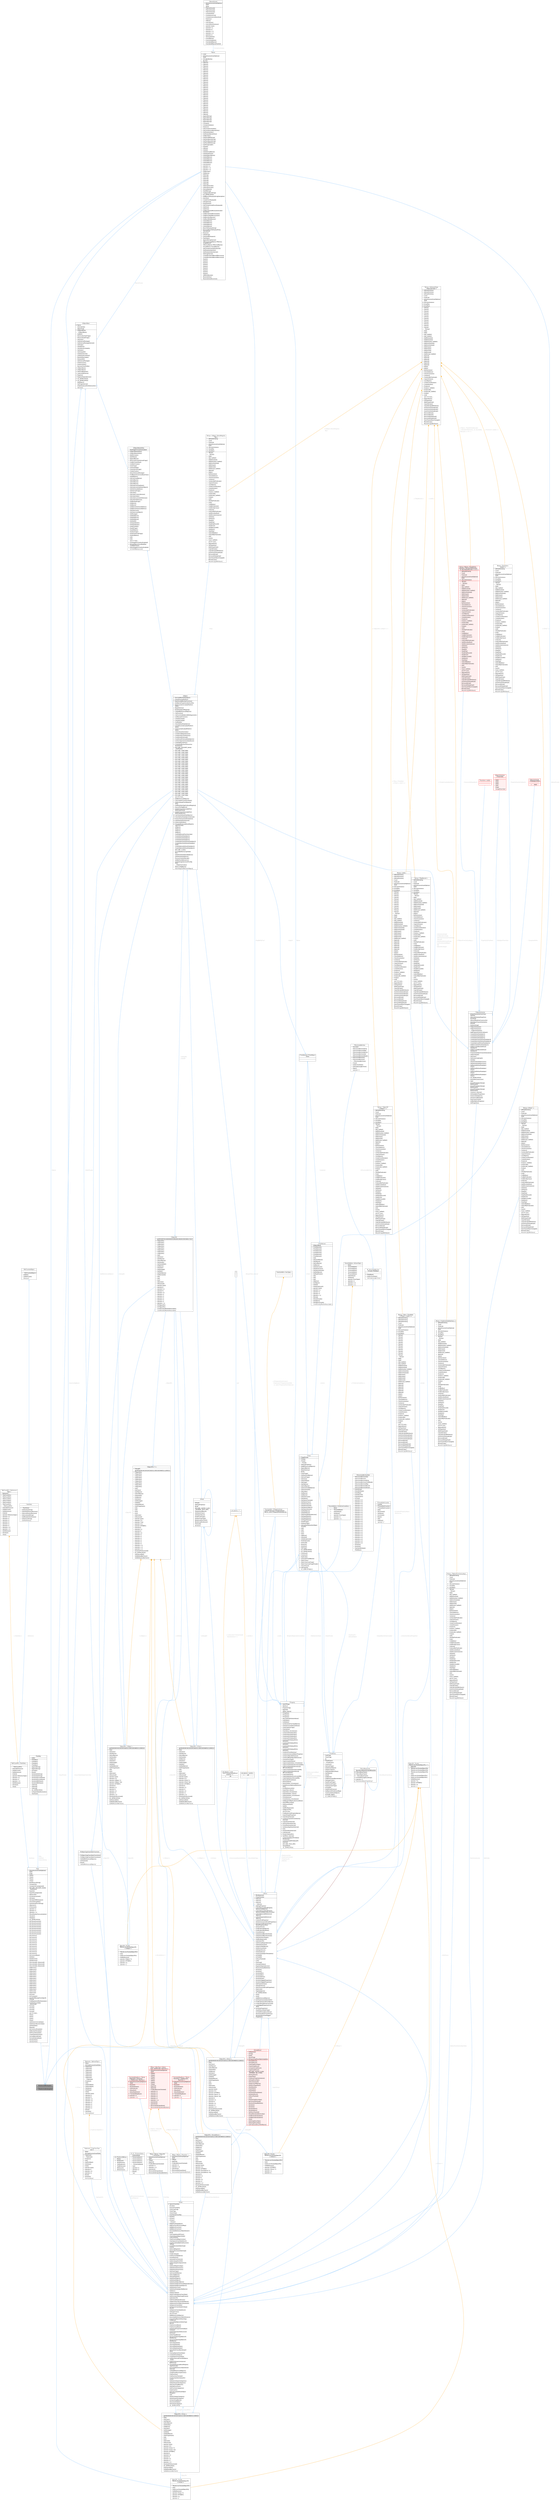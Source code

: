 digraph "FRedirectorBindingInfo"
{
 // INTERACTIVE_SVG=YES
 // LATEX_PDF_SIZE
  bgcolor="transparent";
  edge [fontname=Helvetica,fontsize=10,labelfontname=Helvetica,labelfontsize=10];
  node [fontname=Helvetica,fontsize=10,shape=box,height=0.2,width=0.4];
  Node1 [id="Node000001",shape=plain,label=<<TABLE CELLBORDER="0" BORDER="1"><TR><TD COLSPAN="2" CELLPADDING="1" CELLSPACING="0">FRedirectorBindingInfo</TD></TR>
<HR/>
<TR><TD COLSPAN="2" CELLPADDING="1" CELLSPACING="0">&nbsp;</TD></TR>
<HR/>
<TR><TD VALIGN="top" CELLPADDING="1" CELLSPACING="0">+</TD><TD VALIGN="top" ALIGN="LEFT" CELLPADDING="1" CELLSPACING="0">FRedirectorBindingInfo()<BR ALIGN="LEFT"/></TD></TR>
</TABLE>>
,height=0.2,width=0.4,color="gray40", fillcolor="grey60", style="filled", fontcolor="black",tooltip="Info about a redirector binding."];
  Node2 -> Node1 [id="edge1_Node000001_Node000002",color="steelblue1",style="solid",tooltip=" ",label=<<TABLE CELLBORDER="0" BORDER="0"><TR><TD VALIGN="top" ALIGN="LEFT" CELLPADDING="1" CELLSPACING="0">+Name</TD></TR>
</TABLE>> ,fontcolor="grey" ,arrowhead="odiamond"];
  Node2 [id="Node000002",shape=plain,label=<<TABLE CELLBORDER="0" BORDER="1"><TR><TD COLSPAN="2" CELLPADDING="1" CELLSPACING="0">FName</TD></TR>
<HR/>
<TR><TD VALIGN="top" CELLPADDING="1" CELLSPACING="0">+</TD><TD VALIGN="top" ALIGN="LEFT" CELLPADDING="1" CELLSPACING="0">const<BR ALIGN="LEFT"/></TD></TR>
<TR><TD VALIGN="top" CELLPADDING="1" CELLSPACING="0">+</TD><TD VALIGN="top" ALIGN="LEFT" CELLPADDING="1" CELLSPACING="0">bHasIntrusiveUnsetOptional<BR ALIGN="LEFT"/>State<BR ALIGN="LEFT"/></TD></TR>
<TR><TD VALIGN="top" CELLPADDING="1" CELLSPACING="0">+</TD><TD VALIGN="top" ALIGN="LEFT" CELLPADDING="1" CELLSPACING="0">StringBufferSize<BR ALIGN="LEFT"/></TD></TR>
<TR><TD VALIGN="top" CELLPADDING="1" CELLSPACING="0">-</TD><TD VALIGN="top" ALIGN="LEFT" CELLPADDING="1" CELLSPACING="0">Number<BR ALIGN="LEFT"/></TD></TR>
<HR/>
<TR><TD VALIGN="top" CELLPADDING="1" CELLSPACING="0">+</TD><TD VALIGN="top" ALIGN="LEFT" CELLPADDING="1" CELLSPACING="0">FName()<BR ALIGN="LEFT"/></TD></TR>
<TR><TD VALIGN="top" CELLPADDING="1" CELLSPACING="0">+</TD><TD VALIGN="top" ALIGN="LEFT" CELLPADDING="1" CELLSPACING="0">FName()<BR ALIGN="LEFT"/></TD></TR>
<TR><TD VALIGN="top" CELLPADDING="1" CELLSPACING="0">+</TD><TD VALIGN="top" ALIGN="LEFT" CELLPADDING="1" CELLSPACING="0">FName()<BR ALIGN="LEFT"/></TD></TR>
<TR><TD VALIGN="top" CELLPADDING="1" CELLSPACING="0">+</TD><TD VALIGN="top" ALIGN="LEFT" CELLPADDING="1" CELLSPACING="0">FName()<BR ALIGN="LEFT"/></TD></TR>
<TR><TD VALIGN="top" CELLPADDING="1" CELLSPACING="0">+</TD><TD VALIGN="top" ALIGN="LEFT" CELLPADDING="1" CELLSPACING="0">FName()<BR ALIGN="LEFT"/></TD></TR>
<TR><TD VALIGN="top" CELLPADDING="1" CELLSPACING="0">+</TD><TD VALIGN="top" ALIGN="LEFT" CELLPADDING="1" CELLSPACING="0">FName()<BR ALIGN="LEFT"/></TD></TR>
<TR><TD VALIGN="top" CELLPADDING="1" CELLSPACING="0">+</TD><TD VALIGN="top" ALIGN="LEFT" CELLPADDING="1" CELLSPACING="0">FName()<BR ALIGN="LEFT"/></TD></TR>
<TR><TD VALIGN="top" CELLPADDING="1" CELLSPACING="0">+</TD><TD VALIGN="top" ALIGN="LEFT" CELLPADDING="1" CELLSPACING="0">FName()<BR ALIGN="LEFT"/></TD></TR>
<TR><TD VALIGN="top" CELLPADDING="1" CELLSPACING="0">+</TD><TD VALIGN="top" ALIGN="LEFT" CELLPADDING="1" CELLSPACING="0">FName()<BR ALIGN="LEFT"/></TD></TR>
<TR><TD VALIGN="top" CELLPADDING="1" CELLSPACING="0">+</TD><TD VALIGN="top" ALIGN="LEFT" CELLPADDING="1" CELLSPACING="0">FName()<BR ALIGN="LEFT"/></TD></TR>
<TR><TD VALIGN="top" CELLPADDING="1" CELLSPACING="0">+</TD><TD VALIGN="top" ALIGN="LEFT" CELLPADDING="1" CELLSPACING="0">FName()<BR ALIGN="LEFT"/></TD></TR>
<TR><TD VALIGN="top" CELLPADDING="1" CELLSPACING="0">+</TD><TD VALIGN="top" ALIGN="LEFT" CELLPADDING="1" CELLSPACING="0">FName()<BR ALIGN="LEFT"/></TD></TR>
<TR><TD VALIGN="top" CELLPADDING="1" CELLSPACING="0">+</TD><TD VALIGN="top" ALIGN="LEFT" CELLPADDING="1" CELLSPACING="0">FName()<BR ALIGN="LEFT"/></TD></TR>
<TR><TD VALIGN="top" CELLPADDING="1" CELLSPACING="0">+</TD><TD VALIGN="top" ALIGN="LEFT" CELLPADDING="1" CELLSPACING="0">FName()<BR ALIGN="LEFT"/></TD></TR>
<TR><TD VALIGN="top" CELLPADDING="1" CELLSPACING="0">+</TD><TD VALIGN="top" ALIGN="LEFT" CELLPADDING="1" CELLSPACING="0">FName()<BR ALIGN="LEFT"/></TD></TR>
<TR><TD VALIGN="top" CELLPADDING="1" CELLSPACING="0">+</TD><TD VALIGN="top" ALIGN="LEFT" CELLPADDING="1" CELLSPACING="0">FName()<BR ALIGN="LEFT"/></TD></TR>
<TR><TD VALIGN="top" CELLPADDING="1" CELLSPACING="0">+</TD><TD VALIGN="top" ALIGN="LEFT" CELLPADDING="1" CELLSPACING="0">FName()<BR ALIGN="LEFT"/></TD></TR>
<TR><TD VALIGN="top" CELLPADDING="1" CELLSPACING="0">+</TD><TD VALIGN="top" ALIGN="LEFT" CELLPADDING="1" CELLSPACING="0">FName()<BR ALIGN="LEFT"/></TD></TR>
<TR><TD VALIGN="top" CELLPADDING="1" CELLSPACING="0">+</TD><TD VALIGN="top" ALIGN="LEFT" CELLPADDING="1" CELLSPACING="0">FName()<BR ALIGN="LEFT"/></TD></TR>
<TR><TD VALIGN="top" CELLPADDING="1" CELLSPACING="0">+</TD><TD VALIGN="top" ALIGN="LEFT" CELLPADDING="1" CELLSPACING="0">FName()<BR ALIGN="LEFT"/></TD></TR>
<TR><TD VALIGN="top" CELLPADDING="1" CELLSPACING="0">+</TD><TD VALIGN="top" ALIGN="LEFT" CELLPADDING="1" CELLSPACING="0">FName()<BR ALIGN="LEFT"/></TD></TR>
<TR><TD VALIGN="top" CELLPADDING="1" CELLSPACING="0">+</TD><TD VALIGN="top" ALIGN="LEFT" CELLPADDING="1" CELLSPACING="0">FName()<BR ALIGN="LEFT"/></TD></TR>
<TR><TD VALIGN="top" CELLPADDING="1" CELLSPACING="0">+</TD><TD VALIGN="top" ALIGN="LEFT" CELLPADDING="1" CELLSPACING="0">FName()<BR ALIGN="LEFT"/></TD></TR>
<TR><TD VALIGN="top" CELLPADDING="1" CELLSPACING="0">+</TD><TD VALIGN="top" ALIGN="LEFT" CELLPADDING="1" CELLSPACING="0">FName()<BR ALIGN="LEFT"/></TD></TR>
<TR><TD VALIGN="top" CELLPADDING="1" CELLSPACING="0">+</TD><TD VALIGN="top" ALIGN="LEFT" CELLPADDING="1" CELLSPACING="0">FName()<BR ALIGN="LEFT"/></TD></TR>
<TR><TD VALIGN="top" CELLPADDING="1" CELLSPACING="0">+</TD><TD VALIGN="top" ALIGN="LEFT" CELLPADDING="1" CELLSPACING="0">FName()<BR ALIGN="LEFT"/></TD></TR>
<TR><TD VALIGN="top" CELLPADDING="1" CELLSPACING="0">+</TD><TD VALIGN="top" ALIGN="LEFT" CELLPADDING="1" CELLSPACING="0">FName()<BR ALIGN="LEFT"/></TD></TR>
<TR><TD VALIGN="top" CELLPADDING="1" CELLSPACING="0">+</TD><TD VALIGN="top" ALIGN="LEFT" CELLPADDING="1" CELLSPACING="0">FName()<BR ALIGN="LEFT"/></TD></TR>
<TR><TD VALIGN="top" CELLPADDING="1" CELLSPACING="0">+</TD><TD VALIGN="top" ALIGN="LEFT" CELLPADDING="1" CELLSPACING="0">FName()<BR ALIGN="LEFT"/></TD></TR>
<TR><TD VALIGN="top" CELLPADDING="1" CELLSPACING="0">+</TD><TD VALIGN="top" ALIGN="LEFT" CELLPADDING="1" CELLSPACING="0">FName()<BR ALIGN="LEFT"/></TD></TR>
<TR><TD VALIGN="top" CELLPADDING="1" CELLSPACING="0">+</TD><TD VALIGN="top" ALIGN="LEFT" CELLPADDING="1" CELLSPACING="0">AppendString()<BR ALIGN="LEFT"/></TD></TR>
<TR><TD VALIGN="top" CELLPADDING="1" CELLSPACING="0">+</TD><TD VALIGN="top" ALIGN="LEFT" CELLPADDING="1" CELLSPACING="0">AppendString()<BR ALIGN="LEFT"/></TD></TR>
<TR><TD VALIGN="top" CELLPADDING="1" CELLSPACING="0">+</TD><TD VALIGN="top" ALIGN="LEFT" CELLPADDING="1" CELLSPACING="0">AppendString()<BR ALIGN="LEFT"/></TD></TR>
<TR><TD VALIGN="top" CELLPADDING="1" CELLSPACING="0">+</TD><TD VALIGN="top" ALIGN="LEFT" CELLPADDING="1" CELLSPACING="0">AppendString()<BR ALIGN="LEFT"/></TD></TR>
<TR><TD VALIGN="top" CELLPADDING="1" CELLSPACING="0">+</TD><TD VALIGN="top" ALIGN="LEFT" CELLPADDING="1" CELLSPACING="0">Compare()<BR ALIGN="LEFT"/></TD></TR>
<TR><TD VALIGN="top" CELLPADDING="1" CELLSPACING="0">+</TD><TD VALIGN="top" ALIGN="LEFT" CELLPADDING="1" CELLSPACING="0">CompareIndexes()<BR ALIGN="LEFT"/></TD></TR>
<TR><TD VALIGN="top" CELLPADDING="1" CELLSPACING="0">+</TD><TD VALIGN="top" ALIGN="LEFT" CELLPADDING="1" CELLSPACING="0">FastLess()<BR ALIGN="LEFT"/></TD></TR>
<TR><TD VALIGN="top" CELLPADDING="1" CELLSPACING="0">+</TD><TD VALIGN="top" ALIGN="LEFT" CELLPADDING="1" CELLSPACING="0">GetComparisonIndex()<BR ALIGN="LEFT"/></TD></TR>
<TR><TD VALIGN="top" CELLPADDING="1" CELLSPACING="0">+</TD><TD VALIGN="top" ALIGN="LEFT" CELLPADDING="1" CELLSPACING="0">GetComparisonNameEntry()<BR ALIGN="LEFT"/></TD></TR>
<TR><TD VALIGN="top" CELLPADDING="1" CELLSPACING="0">+</TD><TD VALIGN="top" ALIGN="LEFT" CELLPADDING="1" CELLSPACING="0">GetDisplayIndex()<BR ALIGN="LEFT"/></TD></TR>
<TR><TD VALIGN="top" CELLPADDING="1" CELLSPACING="0">+</TD><TD VALIGN="top" ALIGN="LEFT" CELLPADDING="1" CELLSPACING="0">GetDisplayNameEntry()<BR ALIGN="LEFT"/></TD></TR>
<TR><TD VALIGN="top" CELLPADDING="1" CELLSPACING="0">+</TD><TD VALIGN="top" ALIGN="LEFT" CELLPADDING="1" CELLSPACING="0">GetNumber()<BR ALIGN="LEFT"/></TD></TR>
<TR><TD VALIGN="top" CELLPADDING="1" CELLSPACING="0">+</TD><TD VALIGN="top" ALIGN="LEFT" CELLPADDING="1" CELLSPACING="0">GetPlainANSIString()<BR ALIGN="LEFT"/></TD></TR>
<TR><TD VALIGN="top" CELLPADDING="1" CELLSPACING="0">+</TD><TD VALIGN="top" ALIGN="LEFT" CELLPADDING="1" CELLSPACING="0">GetPlainNameString()<BR ALIGN="LEFT"/></TD></TR>
<TR><TD VALIGN="top" CELLPADDING="1" CELLSPACING="0">+</TD><TD VALIGN="top" ALIGN="LEFT" CELLPADDING="1" CELLSPACING="0">GetPlainNameString()<BR ALIGN="LEFT"/></TD></TR>
<TR><TD VALIGN="top" CELLPADDING="1" CELLSPACING="0">+</TD><TD VALIGN="top" ALIGN="LEFT" CELLPADDING="1" CELLSPACING="0">GetPlainWIDEString()<BR ALIGN="LEFT"/></TD></TR>
<TR><TD VALIGN="top" CELLPADDING="1" CELLSPACING="0">+</TD><TD VALIGN="top" ALIGN="LEFT" CELLPADDING="1" CELLSPACING="0">GetStringLength()<BR ALIGN="LEFT"/></TD></TR>
<TR><TD VALIGN="top" CELLPADDING="1" CELLSPACING="0">+</TD><TD VALIGN="top" ALIGN="LEFT" CELLPADDING="1" CELLSPACING="0">IsEqual()<BR ALIGN="LEFT"/></TD></TR>
<TR><TD VALIGN="top" CELLPADDING="1" CELLSPACING="0">+</TD><TD VALIGN="top" ALIGN="LEFT" CELLPADDING="1" CELLSPACING="0">IsNone()<BR ALIGN="LEFT"/></TD></TR>
<TR><TD VALIGN="top" CELLPADDING="1" CELLSPACING="0">+</TD><TD VALIGN="top" ALIGN="LEFT" CELLPADDING="1" CELLSPACING="0">IsValid()<BR ALIGN="LEFT"/></TD></TR>
<TR><TD VALIGN="top" CELLPADDING="1" CELLSPACING="0">+</TD><TD VALIGN="top" ALIGN="LEFT" CELLPADDING="1" CELLSPACING="0">IsValidGroupName()<BR ALIGN="LEFT"/></TD></TR>
<TR><TD VALIGN="top" CELLPADDING="1" CELLSPACING="0">+</TD><TD VALIGN="top" ALIGN="LEFT" CELLPADDING="1" CELLSPACING="0">IsValidIndexFast()<BR ALIGN="LEFT"/></TD></TR>
<TR><TD VALIGN="top" CELLPADDING="1" CELLSPACING="0">+</TD><TD VALIGN="top" ALIGN="LEFT" CELLPADDING="1" CELLSPACING="0">IsValidObjectName()<BR ALIGN="LEFT"/></TD></TR>
<TR><TD VALIGN="top" CELLPADDING="1" CELLSPACING="0">+</TD><TD VALIGN="top" ALIGN="LEFT" CELLPADDING="1" CELLSPACING="0">IsValidXName()<BR ALIGN="LEFT"/></TD></TR>
<TR><TD VALIGN="top" CELLPADDING="1" CELLSPACING="0">+</TD><TD VALIGN="top" ALIGN="LEFT" CELLPADDING="1" CELLSPACING="0">IsValidXName()<BR ALIGN="LEFT"/></TD></TR>
<TR><TD VALIGN="top" CELLPADDING="1" CELLSPACING="0">+</TD><TD VALIGN="top" ALIGN="LEFT" CELLPADDING="1" CELLSPACING="0">IsValidXName()<BR ALIGN="LEFT"/></TD></TR>
<TR><TD VALIGN="top" CELLPADDING="1" CELLSPACING="0">+</TD><TD VALIGN="top" ALIGN="LEFT" CELLPADDING="1" CELLSPACING="0">IsValidXName()<BR ALIGN="LEFT"/></TD></TR>
<TR><TD VALIGN="top" CELLPADDING="1" CELLSPACING="0">+</TD><TD VALIGN="top" ALIGN="LEFT" CELLPADDING="1" CELLSPACING="0">LexicalLess()<BR ALIGN="LEFT"/></TD></TR>
<TR><TD VALIGN="top" CELLPADDING="1" CELLSPACING="0">+</TD><TD VALIGN="top" ALIGN="LEFT" CELLPADDING="1" CELLSPACING="0">operator!=()<BR ALIGN="LEFT"/></TD></TR>
<TR><TD VALIGN="top" CELLPADDING="1" CELLSPACING="0">+</TD><TD VALIGN="top" ALIGN="LEFT" CELLPADDING="1" CELLSPACING="0">operator==()<BR ALIGN="LEFT"/></TD></TR>
<TR><TD VALIGN="top" CELLPADDING="1" CELLSPACING="0">+</TD><TD VALIGN="top" ALIGN="LEFT" CELLPADDING="1" CELLSPACING="0">operator==()<BR ALIGN="LEFT"/></TD></TR>
<TR><TD VALIGN="top" CELLPADDING="1" CELLSPACING="0">+</TD><TD VALIGN="top" ALIGN="LEFT" CELLPADDING="1" CELLSPACING="0">SetNumber()<BR ALIGN="LEFT"/></TD></TR>
<TR><TD VALIGN="top" CELLPADDING="1" CELLSPACING="0">+</TD><TD VALIGN="top" ALIGN="LEFT" CELLPADDING="1" CELLSPACING="0">ToEName()<BR ALIGN="LEFT"/></TD></TR>
<TR><TD VALIGN="top" CELLPADDING="1" CELLSPACING="0">+</TD><TD VALIGN="top" ALIGN="LEFT" CELLPADDING="1" CELLSPACING="0">ToString()<BR ALIGN="LEFT"/></TD></TR>
<TR><TD VALIGN="top" CELLPADDING="1" CELLSPACING="0">+</TD><TD VALIGN="top" ALIGN="LEFT" CELLPADDING="1" CELLSPACING="0">ToString()<BR ALIGN="LEFT"/></TD></TR>
<TR><TD VALIGN="top" CELLPADDING="1" CELLSPACING="0">+</TD><TD VALIGN="top" ALIGN="LEFT" CELLPADDING="1" CELLSPACING="0">ToString()<BR ALIGN="LEFT"/></TD></TR>
<TR><TD VALIGN="top" CELLPADDING="1" CELLSPACING="0">+</TD><TD VALIGN="top" ALIGN="LEFT" CELLPADDING="1" CELLSPACING="0">ToString()<BR ALIGN="LEFT"/></TD></TR>
<TR><TD VALIGN="top" CELLPADDING="1" CELLSPACING="0">+</TD><TD VALIGN="top" ALIGN="LEFT" CELLPADDING="1" CELLSPACING="0">ToString()<BR ALIGN="LEFT"/></TD></TR>
<TR><TD VALIGN="top" CELLPADDING="1" CELLSPACING="0">+</TD><TD VALIGN="top" ALIGN="LEFT" CELLPADDING="1" CELLSPACING="0">ToString()<BR ALIGN="LEFT"/></TD></TR>
<TR><TD VALIGN="top" CELLPADDING="1" CELLSPACING="0">+</TD><TD VALIGN="top" ALIGN="LEFT" CELLPADDING="1" CELLSPACING="0">ToStringTruncate()<BR ALIGN="LEFT"/></TD></TR>
<TR><TD VALIGN="top" CELLPADDING="1" CELLSPACING="0">+</TD><TD VALIGN="top" ALIGN="LEFT" CELLPADDING="1" CELLSPACING="0">ToStringTruncate()<BR ALIGN="LEFT"/></TD></TR>
<TR><TD VALIGN="top" CELLPADDING="1" CELLSPACING="0">+</TD><TD VALIGN="top" ALIGN="LEFT" CELLPADDING="1" CELLSPACING="0">ToUnstableInt()<BR ALIGN="LEFT"/></TD></TR>
<TR><TD VALIGN="top" CELLPADDING="1" CELLSPACING="0">+</TD><TD VALIGN="top" ALIGN="LEFT" CELLPADDING="1" CELLSPACING="0">ToUtf8String()<BR ALIGN="LEFT"/></TD></TR>
<TR><TD VALIGN="top" CELLPADDING="1" CELLSPACING="0">+</TD><TD VALIGN="top" ALIGN="LEFT" CELLPADDING="1" CELLSPACING="0">TryAppendAnsiString()<BR ALIGN="LEFT"/></TD></TR>
<TR><TD VALIGN="top" CELLPADDING="1" CELLSPACING="0">+</TD><TD VALIGN="top" ALIGN="LEFT" CELLPADDING="1" CELLSPACING="0">UE_DEPRECATED()<BR ALIGN="LEFT"/></TD></TR>
<TR><TD VALIGN="top" CELLPADDING="1" CELLSPACING="0">+</TD><TD VALIGN="top" ALIGN="LEFT" CELLPADDING="1" CELLSPACING="0">AddNameToDisplayStringExemption()<BR ALIGN="LEFT"/></TD></TR>
<TR><TD VALIGN="top" CELLPADDING="1" CELLSPACING="0">+</TD><TD VALIGN="top" ALIGN="LEFT" CELLPADDING="1" CELLSPACING="0">AutoTest()<BR ALIGN="LEFT"/></TD></TR>
<TR><TD VALIGN="top" CELLPADDING="1" CELLSPACING="0">+</TD><TD VALIGN="top" ALIGN="LEFT" CELLPADDING="1" CELLSPACING="0">CreateFromDisplayId()<BR ALIGN="LEFT"/></TD></TR>
<TR><TD VALIGN="top" CELLPADDING="1" CELLSPACING="0">+</TD><TD VALIGN="top" ALIGN="LEFT" CELLPADDING="1" CELLSPACING="0">DebugDump()<BR ALIGN="LEFT"/></TD></TR>
<TR><TD VALIGN="top" CELLPADDING="1" CELLSPACING="0">+</TD><TD VALIGN="top" ALIGN="LEFT" CELLPADDING="1" CELLSPACING="0">DisplayHash()<BR ALIGN="LEFT"/></TD></TR>
<TR><TD VALIGN="top" CELLPADDING="1" CELLSPACING="0">+</TD><TD VALIGN="top" ALIGN="LEFT" CELLPADDING="1" CELLSPACING="0">GetComparisonIdFromDisplayId()<BR ALIGN="LEFT"/></TD></TR>
<TR><TD VALIGN="top" CELLPADDING="1" CELLSPACING="0">+</TD><TD VALIGN="top" ALIGN="LEFT" CELLPADDING="1" CELLSPACING="0">GetEntry()<BR ALIGN="LEFT"/></TD></TR>
<TR><TD VALIGN="top" CELLPADDING="1" CELLSPACING="0">+</TD><TD VALIGN="top" ALIGN="LEFT" CELLPADDING="1" CELLSPACING="0">GetEntry()<BR ALIGN="LEFT"/></TD></TR>
<TR><TD VALIGN="top" CELLPADDING="1" CELLSPACING="0">+</TD><TD VALIGN="top" ALIGN="LEFT" CELLPADDING="1" CELLSPACING="0">GetNameEntryMemoryEstimated<BR ALIGN="LEFT"/>Available()<BR ALIGN="LEFT"/></TD></TR>
<TR><TD VALIGN="top" CELLPADDING="1" CELLSPACING="0">+</TD><TD VALIGN="top" ALIGN="LEFT" CELLPADDING="1" CELLSPACING="0">GetNameEntryMemorySize()<BR ALIGN="LEFT"/></TD></TR>
<TR><TD VALIGN="top" CELLPADDING="1" CELLSPACING="0">+</TD><TD VALIGN="top" ALIGN="LEFT" CELLPADDING="1" CELLSPACING="0">GetNameTableMemorySize()<BR ALIGN="LEFT"/></TD></TR>
<TR><TD VALIGN="top" CELLPADDING="1" CELLSPACING="0">+</TD><TD VALIGN="top" ALIGN="LEFT" CELLPADDING="1" CELLSPACING="0">GetNumAnsiNames()<BR ALIGN="LEFT"/></TD></TR>
<TR><TD VALIGN="top" CELLPADDING="1" CELLSPACING="0">+</TD><TD VALIGN="top" ALIGN="LEFT" CELLPADDING="1" CELLSPACING="0">GetNumWideNames()<BR ALIGN="LEFT"/></TD></TR>
<TR><TD VALIGN="top" CELLPADDING="1" CELLSPACING="0">+</TD><TD VALIGN="top" ALIGN="LEFT" CELLPADDING="1" CELLSPACING="0">IsValidXName()<BR ALIGN="LEFT"/></TD></TR>
<TR><TD VALIGN="top" CELLPADDING="1" CELLSPACING="0">+</TD><TD VALIGN="top" ALIGN="LEFT" CELLPADDING="1" CELLSPACING="0">IsValidXName()<BR ALIGN="LEFT"/></TD></TR>
<TR><TD VALIGN="top" CELLPADDING="1" CELLSPACING="0">+</TD><TD VALIGN="top" ALIGN="LEFT" CELLPADDING="1" CELLSPACING="0">IsValidXName()<BR ALIGN="LEFT"/></TD></TR>
<TR><TD VALIGN="top" CELLPADDING="1" CELLSPACING="0">+</TD><TD VALIGN="top" ALIGN="LEFT" CELLPADDING="1" CELLSPACING="0">IsValidXName()<BR ALIGN="LEFT"/></TD></TR>
<TR><TD VALIGN="top" CELLPADDING="1" CELLSPACING="0">+</TD><TD VALIGN="top" ALIGN="LEFT" CELLPADDING="1" CELLSPACING="0">NameToDisplayString()<BR ALIGN="LEFT"/></TD></TR>
<TR><TD VALIGN="top" CELLPADDING="1" CELLSPACING="0">+</TD><TD VALIGN="top" ALIGN="LEFT" CELLPADDING="1" CELLSPACING="0">RemoveNameToDisplayString<BR ALIGN="LEFT"/>Exemption()<BR ALIGN="LEFT"/></TD></TR>
<TR><TD VALIGN="top" CELLPADDING="1" CELLSPACING="0">+</TD><TD VALIGN="top" ALIGN="LEFT" CELLPADDING="1" CELLSPACING="0">Reserve()<BR ALIGN="LEFT"/></TD></TR>
<TR><TD VALIGN="top" CELLPADDING="1" CELLSPACING="0">+</TD><TD VALIGN="top" ALIGN="LEFT" CELLPADDING="1" CELLSPACING="0">SafeString()<BR ALIGN="LEFT"/></TD></TR>
<TR><TD VALIGN="top" CELLPADDING="1" CELLSPACING="0">+</TD><TD VALIGN="top" ALIGN="LEFT" CELLPADDING="1" CELLSPACING="0">SanitizeWhitespace()<BR ALIGN="LEFT"/></TD></TR>
<TR><TD VALIGN="top" CELLPADDING="1" CELLSPACING="0">+</TD><TD VALIGN="top" ALIGN="LEFT" CELLPADDING="1" CELLSPACING="0">TearDown()<BR ALIGN="LEFT"/></TD></TR>
<TR><TD VALIGN="top" CELLPADDING="1" CELLSPACING="0">-</TD><TD VALIGN="top" ALIGN="LEFT" CELLPADDING="1" CELLSPACING="0">AppendStringInternal()<BR ALIGN="LEFT"/></TD></TR>
<TR><TD VALIGN="top" CELLPADDING="1" CELLSPACING="0">-</TD><TD VALIGN="top" ALIGN="LEFT" CELLPADDING="1" CELLSPACING="0">FMemoryImageName::FMemory<BR ALIGN="LEFT"/>ImageName()<BR ALIGN="LEFT"/></TD></TR>
<TR><TD VALIGN="top" CELLPADDING="1" CELLSPACING="0">-</TD><TD VALIGN="top" ALIGN="LEFT" CELLPADDING="1" CELLSPACING="0">FMinimalName::FMinimalName()<BR ALIGN="LEFT"/></TD></TR>
<TR><TD VALIGN="top" CELLPADDING="1" CELLSPACING="0">-</TD><TD VALIGN="top" ALIGN="LEFT" CELLPADDING="1" CELLSPACING="0">FScriptName::FScriptName()<BR ALIGN="LEFT"/></TD></TR>
<TR><TD VALIGN="top" CELLPADDING="1" CELLSPACING="0">-</TD><TD VALIGN="top" ALIGN="LEFT" CELLPADDING="1" CELLSPACING="0">GetComparisonIndexInternal()<BR ALIGN="LEFT"/></TD></TR>
<TR><TD VALIGN="top" CELLPADDING="1" CELLSPACING="0">-</TD><TD VALIGN="top" ALIGN="LEFT" CELLPADDING="1" CELLSPACING="0">GetDisplayIndexFast()<BR ALIGN="LEFT"/></TD></TR>
<TR><TD VALIGN="top" CELLPADDING="1" CELLSPACING="0">-</TD><TD VALIGN="top" ALIGN="LEFT" CELLPADDING="1" CELLSPACING="0">GetDisplayIndexInternal()<BR ALIGN="LEFT"/></TD></TR>
<TR><TD VALIGN="top" CELLPADDING="1" CELLSPACING="0">-</TD><TD VALIGN="top" ALIGN="LEFT" CELLPADDING="1" CELLSPACING="0">ToStringInternal()<BR ALIGN="LEFT"/></TD></TR>
<TR><TD VALIGN="top" CELLPADDING="1" CELLSPACING="0">-</TD><TD VALIGN="top" ALIGN="LEFT" CELLPADDING="1" CELLSPACING="0">CreateNumberedNameIfNecessary()<BR ALIGN="LEFT"/></TD></TR>
<TR><TD VALIGN="top" CELLPADDING="1" CELLSPACING="0">-</TD><TD VALIGN="top" ALIGN="LEFT" CELLPADDING="1" CELLSPACING="0">CreateNumberedNameIfNecessary()<BR ALIGN="LEFT"/></TD></TR>
<TR><TD VALIGN="top" CELLPADDING="1" CELLSPACING="0">-</TD><TD VALIGN="top" ALIGN="LEFT" CELLPADDING="1" CELLSPACING="0">Equals()<BR ALIGN="LEFT"/></TD></TR>
<TR><TD VALIGN="top" CELLPADDING="1" CELLSPACING="0">-</TD><TD VALIGN="top" ALIGN="LEFT" CELLPADDING="1" CELLSPACING="0">Equals()<BR ALIGN="LEFT"/></TD></TR>
<TR><TD VALIGN="top" CELLPADDING="1" CELLSPACING="0">-</TD><TD VALIGN="top" ALIGN="LEFT" CELLPADDING="1" CELLSPACING="0">Equals()<BR ALIGN="LEFT"/></TD></TR>
<TR><TD VALIGN="top" CELLPADDING="1" CELLSPACING="0">-</TD><TD VALIGN="top" ALIGN="LEFT" CELLPADDING="1" CELLSPACING="0">Equals()<BR ALIGN="LEFT"/></TD></TR>
<TR><TD VALIGN="top" CELLPADDING="1" CELLSPACING="0">-</TD><TD VALIGN="top" ALIGN="LEFT" CELLPADDING="1" CELLSPACING="0">Equals()<BR ALIGN="LEFT"/></TD></TR>
<TR><TD VALIGN="top" CELLPADDING="1" CELLSPACING="0">-</TD><TD VALIGN="top" ALIGN="LEFT" CELLPADDING="1" CELLSPACING="0">Equals()<BR ALIGN="LEFT"/></TD></TR>
<TR><TD VALIGN="top" CELLPADDING="1" CELLSPACING="0">-</TD><TD VALIGN="top" ALIGN="LEFT" CELLPADDING="1" CELLSPACING="0">Equals()<BR ALIGN="LEFT"/></TD></TR>
<TR><TD VALIGN="top" CELLPADDING="1" CELLSPACING="0">-</TD><TD VALIGN="top" ALIGN="LEFT" CELLPADDING="1" CELLSPACING="0">Equals()<BR ALIGN="LEFT"/></TD></TR>
<TR><TD VALIGN="top" CELLPADDING="1" CELLSPACING="0">-</TD><TD VALIGN="top" ALIGN="LEFT" CELLPADDING="1" CELLSPACING="0">Equals()<BR ALIGN="LEFT"/></TD></TR>
<TR><TD VALIGN="top" CELLPADDING="1" CELLSPACING="0">-</TD><TD VALIGN="top" ALIGN="LEFT" CELLPADDING="1" CELLSPACING="0">IsWithinBounds()<BR ALIGN="LEFT"/></TD></TR>
<TR><TD VALIGN="top" CELLPADDING="1" CELLSPACING="0">-</TD><TD VALIGN="top" ALIGN="LEFT" CELLPADDING="1" CELLSPACING="0">ResolveEntry()<BR ALIGN="LEFT"/></TD></TR>
<TR><TD VALIGN="top" CELLPADDING="1" CELLSPACING="0">-</TD><TD VALIGN="top" ALIGN="LEFT" CELLPADDING="1" CELLSPACING="0">ResolveEntryRecursive()<BR ALIGN="LEFT"/></TD></TR>
</TABLE>>
,height=0.2,width=0.4,color="gray40", fillcolor="white", style="filled",URL="$d0/d53/classFName.html",tooltip="Public name, available to the world."];
  Node3 -> Node2 [id="edge2_Node000002_Node000003",color="steelblue1",style="solid",tooltip=" ",label=<<TABLE CELLBORDER="0" BORDER="0"><TR><TD VALIGN="top" ALIGN="LEFT" CELLPADDING="1" CELLSPACING="0">-ComparisonIndex</TD></TR>
</TABLE>> ,fontcolor="grey" ,arrowhead="odiamond"];
  Node3 [id="Node000003",shape=plain,label=<<TABLE CELLBORDER="0" BORDER="1"><TR><TD COLSPAN="2" CELLPADDING="1" CELLSPACING="0">FNameEntryId</TD></TR>
<HR/>
<TR><TD VALIGN="top" CELLPADDING="1" CELLSPACING="0">+</TD><TD VALIGN="top" ALIGN="LEFT" CELLPADDING="1" CELLSPACING="0">bHasIntrusiveUnsetOptional<BR ALIGN="LEFT"/>State<BR ALIGN="LEFT"/></TD></TR>
<TR><TD VALIGN="top" CELLPADDING="1" CELLSPACING="0">-</TD><TD VALIGN="top" ALIGN="LEFT" CELLPADDING="1" CELLSPACING="0">Value<BR ALIGN="LEFT"/></TD></TR>
<HR/>
<TR><TD VALIGN="top" CELLPADDING="1" CELLSPACING="0">+</TD><TD VALIGN="top" ALIGN="LEFT" CELLPADDING="1" CELLSPACING="0">FNameEntryId()<BR ALIGN="LEFT"/></TD></TR>
<TR><TD VALIGN="top" CELLPADDING="1" CELLSPACING="0">+</TD><TD VALIGN="top" ALIGN="LEFT" CELLPADDING="1" CELLSPACING="0">FNameEntryId()<BR ALIGN="LEFT"/></TD></TR>
<TR><TD VALIGN="top" CELLPADDING="1" CELLSPACING="0">+</TD><TD VALIGN="top" ALIGN="LEFT" CELLPADDING="1" CELLSPACING="0">FNameEntryId()<BR ALIGN="LEFT"/></TD></TR>
<TR><TD VALIGN="top" CELLPADDING="1" CELLSPACING="0">+</TD><TD VALIGN="top" ALIGN="LEFT" CELLPADDING="1" CELLSPACING="0">CompareFast()<BR ALIGN="LEFT"/></TD></TR>
<TR><TD VALIGN="top" CELLPADDING="1" CELLSPACING="0">+</TD><TD VALIGN="top" ALIGN="LEFT" CELLPADDING="1" CELLSPACING="0">CompareLexical()<BR ALIGN="LEFT"/></TD></TR>
<TR><TD VALIGN="top" CELLPADDING="1" CELLSPACING="0">+</TD><TD VALIGN="top" ALIGN="LEFT" CELLPADDING="1" CELLSPACING="0">CompareLexicalSensitive()<BR ALIGN="LEFT"/></TD></TR>
<TR><TD VALIGN="top" CELLPADDING="1" CELLSPACING="0">+</TD><TD VALIGN="top" ALIGN="LEFT" CELLPADDING="1" CELLSPACING="0">FastLess()<BR ALIGN="LEFT"/></TD></TR>
<TR><TD VALIGN="top" CELLPADDING="1" CELLSPACING="0">+</TD><TD VALIGN="top" ALIGN="LEFT" CELLPADDING="1" CELLSPACING="0">IsNone()<BR ALIGN="LEFT"/></TD></TR>
<TR><TD VALIGN="top" CELLPADDING="1" CELLSPACING="0">+</TD><TD VALIGN="top" ALIGN="LEFT" CELLPADDING="1" CELLSPACING="0">LexicalLess()<BR ALIGN="LEFT"/></TD></TR>
<TR><TD VALIGN="top" CELLPADDING="1" CELLSPACING="0">+</TD><TD VALIGN="top" ALIGN="LEFT" CELLPADDING="1" CELLSPACING="0">LexicalSensitiveLess()<BR ALIGN="LEFT"/></TD></TR>
<TR><TD VALIGN="top" CELLPADDING="1" CELLSPACING="0">+</TD><TD VALIGN="top" ALIGN="LEFT" CELLPADDING="1" CELLSPACING="0">operator bool()<BR ALIGN="LEFT"/></TD></TR>
<TR><TD VALIGN="top" CELLPADDING="1" CELLSPACING="0">+</TD><TD VALIGN="top" ALIGN="LEFT" CELLPADDING="1" CELLSPACING="0">operator!=()<BR ALIGN="LEFT"/></TD></TR>
<TR><TD VALIGN="top" CELLPADDING="1" CELLSPACING="0">+</TD><TD VALIGN="top" ALIGN="LEFT" CELLPADDING="1" CELLSPACING="0">operator&lt;()<BR ALIGN="LEFT"/></TD></TR>
<TR><TD VALIGN="top" CELLPADDING="1" CELLSPACING="0">+</TD><TD VALIGN="top" ALIGN="LEFT" CELLPADDING="1" CELLSPACING="0">operator==()<BR ALIGN="LEFT"/></TD></TR>
<TR><TD VALIGN="top" CELLPADDING="1" CELLSPACING="0">+</TD><TD VALIGN="top" ALIGN="LEFT" CELLPADDING="1" CELLSPACING="0">operator==()<BR ALIGN="LEFT"/></TD></TR>
<TR><TD VALIGN="top" CELLPADDING="1" CELLSPACING="0">+</TD><TD VALIGN="top" ALIGN="LEFT" CELLPADDING="1" CELLSPACING="0">operator&gt;()<BR ALIGN="LEFT"/></TD></TR>
<TR><TD VALIGN="top" CELLPADDING="1" CELLSPACING="0">+</TD><TD VALIGN="top" ALIGN="LEFT" CELLPADDING="1" CELLSPACING="0">ToUnstableInt()<BR ALIGN="LEFT"/></TD></TR>
<TR><TD VALIGN="top" CELLPADDING="1" CELLSPACING="0">+</TD><TD VALIGN="top" ALIGN="LEFT" CELLPADDING="1" CELLSPACING="0">FromEName()<BR ALIGN="LEFT"/></TD></TR>
<TR><TD VALIGN="top" CELLPADDING="1" CELLSPACING="0">+</TD><TD VALIGN="top" ALIGN="LEFT" CELLPADDING="1" CELLSPACING="0">FromUnstableInt()<BR ALIGN="LEFT"/></TD></TR>
<TR><TD VALIGN="top" CELLPADDING="1" CELLSPACING="0">-</TD><TD VALIGN="top" ALIGN="LEFT" CELLPADDING="1" CELLSPACING="0">FromValidEName()<BR ALIGN="LEFT"/></TD></TR>
<TR><TD VALIGN="top" CELLPADDING="1" CELLSPACING="0">-</TD><TD VALIGN="top" ALIGN="LEFT" CELLPADDING="1" CELLSPACING="0">FromValidENamePostInit()<BR ALIGN="LEFT"/></TD></TR>
</TABLE>>
,height=0.2,width=0.4,color="gray40", fillcolor="white", style="filled",URL="$d8/dea/structFNameEntryId.html",tooltip="Opaque id to a deduplicated name."];
  Node4 -> Node1 [id="edge3_Node000001_Node000004",color="steelblue1",style="solid",tooltip=" ",label=<<TABLE CELLBORDER="0" BORDER="0"><TR><TD VALIGN="top" ALIGN="LEFT" CELLPADDING="1" CELLSPACING="0">+Description</TD></TR>
</TABLE>> ,fontcolor="grey" ,arrowhead="odiamond"];
  Node4 [id="Node000004",shape=plain,label=<<TABLE CELLBORDER="0" BORDER="1"><TR><TD COLSPAN="2" CELLPADDING="1" CELLSPACING="0">FText</TD></TR>
<HR/>
<TR><TD VALIGN="top" CELLPADDING="1" CELLSPACING="0">+</TD><TD VALIGN="top" ALIGN="LEFT" CELLPADDING="1" CELLSPACING="0">bHasIntrusiveUnsetOptional<BR ALIGN="LEFT"/>State<BR ALIGN="LEFT"/></TD></TR>
<TR><TD VALIGN="top" CELLPADDING="1" CELLSPACING="0">-</TD><TD VALIGN="top" ALIGN="LEFT" CELLPADDING="1" CELLSPACING="0">Flags<BR ALIGN="LEFT"/></TD></TR>
<HR/>
<TR><TD VALIGN="top" CELLPADDING="1" CELLSPACING="0">+</TD><TD VALIGN="top" ALIGN="LEFT" CELLPADDING="1" CELLSPACING="0">FText()<BR ALIGN="LEFT"/></TD></TR>
<TR><TD VALIGN="top" CELLPADDING="1" CELLSPACING="0">+</TD><TD VALIGN="top" ALIGN="LEFT" CELLPADDING="1" CELLSPACING="0">FText()<BR ALIGN="LEFT"/></TD></TR>
<TR><TD VALIGN="top" CELLPADDING="1" CELLSPACING="0">+</TD><TD VALIGN="top" ALIGN="LEFT" CELLPADDING="1" CELLSPACING="0">FText()<BR ALIGN="LEFT"/></TD></TR>
<TR><TD VALIGN="top" CELLPADDING="1" CELLSPACING="0">+</TD><TD VALIGN="top" ALIGN="LEFT" CELLPADDING="1" CELLSPACING="0">FText()<BR ALIGN="LEFT"/></TD></TR>
<TR><TD VALIGN="top" CELLPADDING="1" CELLSPACING="0">+</TD><TD VALIGN="top" ALIGN="LEFT" CELLPADDING="1" CELLSPACING="0">BuildSourceString()<BR ALIGN="LEFT"/></TD></TR>
<TR><TD VALIGN="top" CELLPADDING="1" CELLSPACING="0">+</TD><TD VALIGN="top" ALIGN="LEFT" CELLPADDING="1" CELLSPACING="0">CompareTo()<BR ALIGN="LEFT"/></TD></TR>
<TR><TD VALIGN="top" CELLPADDING="1" CELLSPACING="0">+</TD><TD VALIGN="top" ALIGN="LEFT" CELLPADDING="1" CELLSPACING="0">CompareToCaseIgnored()<BR ALIGN="LEFT"/></TD></TR>
<TR><TD VALIGN="top" CELLPADDING="1" CELLSPACING="0">+</TD><TD VALIGN="top" ALIGN="LEFT" CELLPADDING="1" CELLSPACING="0">DECLARE_DELEGATE_RetVal<BR ALIGN="LEFT"/>_OneParam()<BR ALIGN="LEFT"/></TD></TR>
<TR><TD VALIGN="top" CELLPADDING="1" CELLSPACING="0">+</TD><TD VALIGN="top" ALIGN="LEFT" CELLPADDING="1" CELLSPACING="0">EqualTo()<BR ALIGN="LEFT"/></TD></TR>
<TR><TD VALIGN="top" CELLPADDING="1" CELLSPACING="0">+</TD><TD VALIGN="top" ALIGN="LEFT" CELLPADDING="1" CELLSPACING="0">EqualToCaseIgnored()<BR ALIGN="LEFT"/></TD></TR>
<TR><TD VALIGN="top" CELLPADDING="1" CELLSPACING="0">+</TD><TD VALIGN="top" ALIGN="LEFT" CELLPADDING="1" CELLSPACING="0">IdenticalTo()<BR ALIGN="LEFT"/></TD></TR>
<TR><TD VALIGN="top" CELLPADDING="1" CELLSPACING="0">+</TD><TD VALIGN="top" ALIGN="LEFT" CELLPADDING="1" CELLSPACING="0">IsCultureInvariant()<BR ALIGN="LEFT"/></TD></TR>
<TR><TD VALIGN="top" CELLPADDING="1" CELLSPACING="0">+</TD><TD VALIGN="top" ALIGN="LEFT" CELLPADDING="1" CELLSPACING="0">IsEmpty()<BR ALIGN="LEFT"/></TD></TR>
<TR><TD VALIGN="top" CELLPADDING="1" CELLSPACING="0">+</TD><TD VALIGN="top" ALIGN="LEFT" CELLPADDING="1" CELLSPACING="0">IsEmptyOrWhitespace()<BR ALIGN="LEFT"/></TD></TR>
<TR><TD VALIGN="top" CELLPADDING="1" CELLSPACING="0">+</TD><TD VALIGN="top" ALIGN="LEFT" CELLPADDING="1" CELLSPACING="0">IsFromStringTable()<BR ALIGN="LEFT"/></TD></TR>
<TR><TD VALIGN="top" CELLPADDING="1" CELLSPACING="0">+</TD><TD VALIGN="top" ALIGN="LEFT" CELLPADDING="1" CELLSPACING="0">IsInitializedFromString()<BR ALIGN="LEFT"/></TD></TR>
<TR><TD VALIGN="top" CELLPADDING="1" CELLSPACING="0">+</TD><TD VALIGN="top" ALIGN="LEFT" CELLPADDING="1" CELLSPACING="0">IsNumeric()<BR ALIGN="LEFT"/></TD></TR>
<TR><TD VALIGN="top" CELLPADDING="1" CELLSPACING="0">+</TD><TD VALIGN="top" ALIGN="LEFT" CELLPADDING="1" CELLSPACING="0">IsTransient()<BR ALIGN="LEFT"/></TD></TR>
<TR><TD VALIGN="top" CELLPADDING="1" CELLSPACING="0">+</TD><TD VALIGN="top" ALIGN="LEFT" CELLPADDING="1" CELLSPACING="0">operator=()<BR ALIGN="LEFT"/></TD></TR>
<TR><TD VALIGN="top" CELLPADDING="1" CELLSPACING="0">+</TD><TD VALIGN="top" ALIGN="LEFT" CELLPADDING="1" CELLSPACING="0">operator=()<BR ALIGN="LEFT"/></TD></TR>
<TR><TD VALIGN="top" CELLPADDING="1" CELLSPACING="0">+</TD><TD VALIGN="top" ALIGN="LEFT" CELLPADDING="1" CELLSPACING="0">operator==()<BR ALIGN="LEFT"/></TD></TR>
<TR><TD VALIGN="top" CELLPADDING="1" CELLSPACING="0">+</TD><TD VALIGN="top" ALIGN="LEFT" CELLPADDING="1" CELLSPACING="0">ShouldGatherForLocalization()<BR ALIGN="LEFT"/></TD></TR>
<TR><TD VALIGN="top" CELLPADDING="1" CELLSPACING="0">+</TD><TD VALIGN="top" ALIGN="LEFT" CELLPADDING="1" CELLSPACING="0">ToLower()<BR ALIGN="LEFT"/></TD></TR>
<TR><TD VALIGN="top" CELLPADDING="1" CELLSPACING="0">+</TD><TD VALIGN="top" ALIGN="LEFT" CELLPADDING="1" CELLSPACING="0">ToUpper()<BR ALIGN="LEFT"/></TD></TR>
<TR><TD VALIGN="top" CELLPADDING="1" CELLSPACING="0">+</TD><TD VALIGN="top" ALIGN="LEFT" CELLPADDING="1" CELLSPACING="0">UE_DEPRECATED()<BR ALIGN="LEFT"/></TD></TR>
<TR><TD VALIGN="top" CELLPADDING="1" CELLSPACING="0">+</TD><TD VALIGN="top" ALIGN="LEFT" CELLPADDING="1" CELLSPACING="0">AsCultureInvariant()<BR ALIGN="LEFT"/></TD></TR>
<TR><TD VALIGN="top" CELLPADDING="1" CELLSPACING="0">+</TD><TD VALIGN="top" ALIGN="LEFT" CELLPADDING="1" CELLSPACING="0">AsCultureInvariant()<BR ALIGN="LEFT"/></TD></TR>
<TR><TD VALIGN="top" CELLPADDING="1" CELLSPACING="0">+</TD><TD VALIGN="top" ALIGN="LEFT" CELLPADDING="1" CELLSPACING="0">AsCultureInvariant()<BR ALIGN="LEFT"/></TD></TR>
<TR><TD VALIGN="top" CELLPADDING="1" CELLSPACING="0">+</TD><TD VALIGN="top" ALIGN="LEFT" CELLPADDING="1" CELLSPACING="0">AsCultureInvariant()<BR ALIGN="LEFT"/></TD></TR>
<TR><TD VALIGN="top" CELLPADDING="1" CELLSPACING="0">+</TD><TD VALIGN="top" ALIGN="LEFT" CELLPADDING="1" CELLSPACING="0">AsCultureInvariant()<BR ALIGN="LEFT"/></TD></TR>
<TR><TD VALIGN="top" CELLPADDING="1" CELLSPACING="0">+</TD><TD VALIGN="top" ALIGN="LEFT" CELLPADDING="1" CELLSPACING="0">AsCultureInvariant()<BR ALIGN="LEFT"/></TD></TR>
<TR><TD VALIGN="top" CELLPADDING="1" CELLSPACING="0">+</TD><TD VALIGN="top" ALIGN="LEFT" CELLPADDING="1" CELLSPACING="0">AsCultureInvariant()<BR ALIGN="LEFT"/></TD></TR>
<TR><TD VALIGN="top" CELLPADDING="1" CELLSPACING="0">+</TD><TD VALIGN="top" ALIGN="LEFT" CELLPADDING="1" CELLSPACING="0">AsCultureInvariant()<BR ALIGN="LEFT"/></TD></TR>
<TR><TD VALIGN="top" CELLPADDING="1" CELLSPACING="0">+</TD><TD VALIGN="top" ALIGN="LEFT" CELLPADDING="1" CELLSPACING="0">AsCurrency()<BR ALIGN="LEFT"/></TD></TR>
<TR><TD VALIGN="top" CELLPADDING="1" CELLSPACING="0">+</TD><TD VALIGN="top" ALIGN="LEFT" CELLPADDING="1" CELLSPACING="0">AsCurrency()<BR ALIGN="LEFT"/></TD></TR>
<TR><TD VALIGN="top" CELLPADDING="1" CELLSPACING="0">+</TD><TD VALIGN="top" ALIGN="LEFT" CELLPADDING="1" CELLSPACING="0">AsCurrency()<BR ALIGN="LEFT"/></TD></TR>
<TR><TD VALIGN="top" CELLPADDING="1" CELLSPACING="0">+</TD><TD VALIGN="top" ALIGN="LEFT" CELLPADDING="1" CELLSPACING="0">AsCurrency()<BR ALIGN="LEFT"/></TD></TR>
<TR><TD VALIGN="top" CELLPADDING="1" CELLSPACING="0">+</TD><TD VALIGN="top" ALIGN="LEFT" CELLPADDING="1" CELLSPACING="0">AsCurrency()<BR ALIGN="LEFT"/></TD></TR>
<TR><TD VALIGN="top" CELLPADDING="1" CELLSPACING="0">+</TD><TD VALIGN="top" ALIGN="LEFT" CELLPADDING="1" CELLSPACING="0">AsCurrency()<BR ALIGN="LEFT"/></TD></TR>
<TR><TD VALIGN="top" CELLPADDING="1" CELLSPACING="0">+</TD><TD VALIGN="top" ALIGN="LEFT" CELLPADDING="1" CELLSPACING="0">AsCurrency()<BR ALIGN="LEFT"/></TD></TR>
<TR><TD VALIGN="top" CELLPADDING="1" CELLSPACING="0">+</TD><TD VALIGN="top" ALIGN="LEFT" CELLPADDING="1" CELLSPACING="0">AsCurrency()<BR ALIGN="LEFT"/></TD></TR>
<TR><TD VALIGN="top" CELLPADDING="1" CELLSPACING="0">+</TD><TD VALIGN="top" ALIGN="LEFT" CELLPADDING="1" CELLSPACING="0">AsCurrency()<BR ALIGN="LEFT"/></TD></TR>
<TR><TD VALIGN="top" CELLPADDING="1" CELLSPACING="0">+</TD><TD VALIGN="top" ALIGN="LEFT" CELLPADDING="1" CELLSPACING="0">AsCurrency()<BR ALIGN="LEFT"/></TD></TR>
<TR><TD VALIGN="top" CELLPADDING="1" CELLSPACING="0">+</TD><TD VALIGN="top" ALIGN="LEFT" CELLPADDING="1" CELLSPACING="0">AsCurrency()<BR ALIGN="LEFT"/></TD></TR>
<TR><TD VALIGN="top" CELLPADDING="1" CELLSPACING="0">+</TD><TD VALIGN="top" ALIGN="LEFT" CELLPADDING="1" CELLSPACING="0">AsCurrencyBase()<BR ALIGN="LEFT"/></TD></TR>
<TR><TD VALIGN="top" CELLPADDING="1" CELLSPACING="0">+</TD><TD VALIGN="top" ALIGN="LEFT" CELLPADDING="1" CELLSPACING="0">AsDate()<BR ALIGN="LEFT"/></TD></TR>
<TR><TD VALIGN="top" CELLPADDING="1" CELLSPACING="0">+</TD><TD VALIGN="top" ALIGN="LEFT" CELLPADDING="1" CELLSPACING="0">AsDateTime()<BR ALIGN="LEFT"/></TD></TR>
<TR><TD VALIGN="top" CELLPADDING="1" CELLSPACING="0">+</TD><TD VALIGN="top" ALIGN="LEFT" CELLPADDING="1" CELLSPACING="0">AsDateTime()<BR ALIGN="LEFT"/></TD></TR>
<TR><TD VALIGN="top" CELLPADDING="1" CELLSPACING="0">+</TD><TD VALIGN="top" ALIGN="LEFT" CELLPADDING="1" CELLSPACING="0">AsLocalizable_Advanced()<BR ALIGN="LEFT"/></TD></TR>
<TR><TD VALIGN="top" CELLPADDING="1" CELLSPACING="0">+</TD><TD VALIGN="top" ALIGN="LEFT" CELLPADDING="1" CELLSPACING="0">AsLocalizable_Advanced()<BR ALIGN="LEFT"/></TD></TR>
<TR><TD VALIGN="top" CELLPADDING="1" CELLSPACING="0">+</TD><TD VALIGN="top" ALIGN="LEFT" CELLPADDING="1" CELLSPACING="0">AsLocalizable_Advanced()<BR ALIGN="LEFT"/></TD></TR>
<TR><TD VALIGN="top" CELLPADDING="1" CELLSPACING="0">+</TD><TD VALIGN="top" ALIGN="LEFT" CELLPADDING="1" CELLSPACING="0">AsMemory()<BR ALIGN="LEFT"/></TD></TR>
<TR><TD VALIGN="top" CELLPADDING="1" CELLSPACING="0">+</TD><TD VALIGN="top" ALIGN="LEFT" CELLPADDING="1" CELLSPACING="0">AsMemory()<BR ALIGN="LEFT"/></TD></TR>
<TR><TD VALIGN="top" CELLPADDING="1" CELLSPACING="0">+</TD><TD VALIGN="top" ALIGN="LEFT" CELLPADDING="1" CELLSPACING="0">AsNumber()<BR ALIGN="LEFT"/></TD></TR>
<TR><TD VALIGN="top" CELLPADDING="1" CELLSPACING="0">+</TD><TD VALIGN="top" ALIGN="LEFT" CELLPADDING="1" CELLSPACING="0">AsNumber()<BR ALIGN="LEFT"/></TD></TR>
<TR><TD VALIGN="top" CELLPADDING="1" CELLSPACING="0">+</TD><TD VALIGN="top" ALIGN="LEFT" CELLPADDING="1" CELLSPACING="0">AsNumber()<BR ALIGN="LEFT"/></TD></TR>
<TR><TD VALIGN="top" CELLPADDING="1" CELLSPACING="0">+</TD><TD VALIGN="top" ALIGN="LEFT" CELLPADDING="1" CELLSPACING="0">AsNumber()<BR ALIGN="LEFT"/></TD></TR>
<TR><TD VALIGN="top" CELLPADDING="1" CELLSPACING="0">+</TD><TD VALIGN="top" ALIGN="LEFT" CELLPADDING="1" CELLSPACING="0">AsNumber()<BR ALIGN="LEFT"/></TD></TR>
<TR><TD VALIGN="top" CELLPADDING="1" CELLSPACING="0">+</TD><TD VALIGN="top" ALIGN="LEFT" CELLPADDING="1" CELLSPACING="0">AsNumber()<BR ALIGN="LEFT"/></TD></TR>
<TR><TD VALIGN="top" CELLPADDING="1" CELLSPACING="0">+</TD><TD VALIGN="top" ALIGN="LEFT" CELLPADDING="1" CELLSPACING="0">AsNumber()<BR ALIGN="LEFT"/></TD></TR>
<TR><TD VALIGN="top" CELLPADDING="1" CELLSPACING="0">+</TD><TD VALIGN="top" ALIGN="LEFT" CELLPADDING="1" CELLSPACING="0">AsNumber()<BR ALIGN="LEFT"/></TD></TR>
<TR><TD VALIGN="top" CELLPADDING="1" CELLSPACING="0">+</TD><TD VALIGN="top" ALIGN="LEFT" CELLPADDING="1" CELLSPACING="0">AsNumber()<BR ALIGN="LEFT"/></TD></TR>
<TR><TD VALIGN="top" CELLPADDING="1" CELLSPACING="0">+</TD><TD VALIGN="top" ALIGN="LEFT" CELLPADDING="1" CELLSPACING="0">AsNumber()<BR ALIGN="LEFT"/></TD></TR>
<TR><TD VALIGN="top" CELLPADDING="1" CELLSPACING="0">+</TD><TD VALIGN="top" ALIGN="LEFT" CELLPADDING="1" CELLSPACING="0">AsNumber()<BR ALIGN="LEFT"/></TD></TR>
<TR><TD VALIGN="top" CELLPADDING="1" CELLSPACING="0">+</TD><TD VALIGN="top" ALIGN="LEFT" CELLPADDING="1" CELLSPACING="0">AsPercent()<BR ALIGN="LEFT"/></TD></TR>
<TR><TD VALIGN="top" CELLPADDING="1" CELLSPACING="0">+</TD><TD VALIGN="top" ALIGN="LEFT" CELLPADDING="1" CELLSPACING="0">AsPercent()<BR ALIGN="LEFT"/></TD></TR>
<TR><TD VALIGN="top" CELLPADDING="1" CELLSPACING="0">+</TD><TD VALIGN="top" ALIGN="LEFT" CELLPADDING="1" CELLSPACING="0">AsTime()<BR ALIGN="LEFT"/></TD></TR>
<TR><TD VALIGN="top" CELLPADDING="1" CELLSPACING="0">+</TD><TD VALIGN="top" ALIGN="LEFT" CELLPADDING="1" CELLSPACING="0">AsTimespan()<BR ALIGN="LEFT"/></TD></TR>
<TR><TD VALIGN="top" CELLPADDING="1" CELLSPACING="0">+</TD><TD VALIGN="top" ALIGN="LEFT" CELLPADDING="1" CELLSPACING="0">AutoRTFMAssignFromOpenTo<BR ALIGN="LEFT"/>Closed()<BR ALIGN="LEFT"/></TD></TR>
<TR><TD VALIGN="top" CELLPADDING="1" CELLSPACING="0">+</TD><TD VALIGN="top" ALIGN="LEFT" CELLPADDING="1" CELLSPACING="0">FindRegisteredTextGenerator()<BR ALIGN="LEFT"/></TD></TR>
<TR><TD VALIGN="top" CELLPADDING="1" CELLSPACING="0">+</TD><TD VALIGN="top" ALIGN="LEFT" CELLPADDING="1" CELLSPACING="0">FindTextInLiveTable<BR ALIGN="LEFT"/>_Advanced()<BR ALIGN="LEFT"/></TD></TR>
<TR><TD VALIGN="top" CELLPADDING="1" CELLSPACING="0">+</TD><TD VALIGN="top" ALIGN="LEFT" CELLPADDING="1" CELLSPACING="0">Format()<BR ALIGN="LEFT"/></TD></TR>
<TR><TD VALIGN="top" CELLPADDING="1" CELLSPACING="0">+</TD><TD VALIGN="top" ALIGN="LEFT" CELLPADDING="1" CELLSPACING="0">Format()<BR ALIGN="LEFT"/></TD></TR>
<TR><TD VALIGN="top" CELLPADDING="1" CELLSPACING="0">+</TD><TD VALIGN="top" ALIGN="LEFT" CELLPADDING="1" CELLSPACING="0">Format()<BR ALIGN="LEFT"/></TD></TR>
<TR><TD VALIGN="top" CELLPADDING="1" CELLSPACING="0">+</TD><TD VALIGN="top" ALIGN="LEFT" CELLPADDING="1" CELLSPACING="0">Format()<BR ALIGN="LEFT"/></TD></TR>
<TR><TD VALIGN="top" CELLPADDING="1" CELLSPACING="0"></TD><TD VALIGN="top" ALIGN="LEFT" CELLPADDING="1" CELLSPACING="0">and 32 more...</TD></TR>
<TR><TD VALIGN="top" CELLPADDING="1" CELLSPACING="0">-</TD><TD VALIGN="top" ALIGN="LEFT" CELLPADDING="1" CELLSPACING="0">FText()<BR ALIGN="LEFT"/></TD></TR>
<TR><TD VALIGN="top" CELLPADDING="1" CELLSPACING="0">-</TD><TD VALIGN="top" ALIGN="LEFT" CELLPADDING="1" CELLSPACING="0">FText()<BR ALIGN="LEFT"/></TD></TR>
<TR><TD VALIGN="top" CELLPADDING="1" CELLSPACING="0">-</TD><TD VALIGN="top" ALIGN="LEFT" CELLPADDING="1" CELLSPACING="0">FText()<BR ALIGN="LEFT"/></TD></TR>
<TR><TD VALIGN="top" CELLPADDING="1" CELLSPACING="0">-</TD><TD VALIGN="top" ALIGN="LEFT" CELLPADDING="1" CELLSPACING="0">FText()<BR ALIGN="LEFT"/></TD></TR>
<TR><TD VALIGN="top" CELLPADDING="1" CELLSPACING="0">-</TD><TD VALIGN="top" ALIGN="LEFT" CELLPADDING="1" CELLSPACING="0">GetHistoricFormatData()<BR ALIGN="LEFT"/></TD></TR>
<TR><TD VALIGN="top" CELLPADDING="1" CELLSPACING="0">-</TD><TD VALIGN="top" ALIGN="LEFT" CELLPADDING="1" CELLSPACING="0">GetHistoricNumericData()<BR ALIGN="LEFT"/></TD></TR>
<TR><TD VALIGN="top" CELLPADDING="1" CELLSPACING="0">-</TD><TD VALIGN="top" ALIGN="LEFT" CELLPADDING="1" CELLSPACING="0">GetTextData()<BR ALIGN="LEFT"/></TD></TR>
<TR><TD VALIGN="top" CELLPADDING="1" CELLSPACING="0">-</TD><TD VALIGN="top" ALIGN="LEFT" CELLPADDING="1" CELLSPACING="0">Rebuild()<BR ALIGN="LEFT"/></TD></TR>
<TR><TD VALIGN="top" CELLPADDING="1" CELLSPACING="0">-</TD><TD VALIGN="top" ALIGN="LEFT" CELLPADDING="1" CELLSPACING="0">AsCurrencyTemplate()<BR ALIGN="LEFT"/></TD></TR>
<TR><TD VALIGN="top" CELLPADDING="1" CELLSPACING="0">-</TD><TD VALIGN="top" ALIGN="LEFT" CELLPADDING="1" CELLSPACING="0">AsNumberTemplate()<BR ALIGN="LEFT"/></TD></TR>
<TR><TD VALIGN="top" CELLPADDING="1" CELLSPACING="0">-</TD><TD VALIGN="top" ALIGN="LEFT" CELLPADDING="1" CELLSPACING="0">AsPercentTemplate()<BR ALIGN="LEFT"/></TD></TR>
<TR><TD VALIGN="top" CELLPADDING="1" CELLSPACING="0">-</TD><TD VALIGN="top" ALIGN="LEFT" CELLPADDING="1" CELLSPACING="0">CreateTextGenerator()<BR ALIGN="LEFT"/></TD></TR>
<TR><TD VALIGN="top" CELLPADDING="1" CELLSPACING="0">-</TD><TD VALIGN="top" ALIGN="LEFT" CELLPADDING="1" CELLSPACING="0">FormatNamedImpl()<BR ALIGN="LEFT"/></TD></TR>
<TR><TD VALIGN="top" CELLPADDING="1" CELLSPACING="0">-</TD><TD VALIGN="top" ALIGN="LEFT" CELLPADDING="1" CELLSPACING="0">FormatOrderedImpl()<BR ALIGN="LEFT"/></TD></TR>
<TR><TD VALIGN="top" CELLPADDING="1" CELLSPACING="0">-</TD><TD VALIGN="top" ALIGN="LEFT" CELLPADDING="1" CELLSPACING="0">SerializeText()<BR ALIGN="LEFT"/></TD></TR>
<TR><TD VALIGN="top" CELLPADDING="1" CELLSPACING="0">-</TD><TD VALIGN="top" ALIGN="LEFT" CELLPADDING="1" CELLSPACING="0">SerializeText()<BR ALIGN="LEFT"/></TD></TR>
</TABLE>>
,height=0.2,width=0.4,color="gray40", fillcolor="white", style="filled",URL="$d0/dcb/classFText.html",tooltip=" "];
  Node5 -> Node4 [id="edge4_Node000004_Node000005",color="steelblue1",style="solid",tooltip=" ",label=<<TABLE CELLBORDER="0" BORDER="0"><TR><TD VALIGN="top" ALIGN="LEFT" CELLPADDING="1" CELLSPACING="0">+Key</TD></TR>
<TR><TD VALIGN="top" ALIGN="LEFT" CELLPADDING="1" CELLSPACING="0">+OutText</TD></TR>
<TR><TD VALIGN="top" ALIGN="LEFT" CELLPADDING="1" CELLSPACING="0">+SourceString</TD></TR>
</TABLE>> ,fontcolor="grey" ,arrowhead="odiamond"];
  Node5 [id="Node000005",shape=plain,label=<<TABLE CELLBORDER="0" BORDER="1"><TR><TD COLSPAN="2" CELLPADDING="1" CELLSPACING="0">FTextKey</TD></TR>
<HR/>
<TR><TD VALIGN="top" CELLPADDING="1" CELLSPACING="0">-</TD><TD VALIGN="top" ALIGN="LEFT" CELLPADDING="1" CELLSPACING="0">Index<BR ALIGN="LEFT"/></TD></TR>
<HR/>
<TR><TD VALIGN="top" CELLPADDING="1" CELLSPACING="0">+</TD><TD VALIGN="top" ALIGN="LEFT" CELLPADDING="1" CELLSPACING="0">FTextKey()<BR ALIGN="LEFT"/></TD></TR>
<TR><TD VALIGN="top" CELLPADDING="1" CELLSPACING="0">+</TD><TD VALIGN="top" ALIGN="LEFT" CELLPADDING="1" CELLSPACING="0">FTextKey()<BR ALIGN="LEFT"/></TD></TR>
<TR><TD VALIGN="top" CELLPADDING="1" CELLSPACING="0">+</TD><TD VALIGN="top" ALIGN="LEFT" CELLPADDING="1" CELLSPACING="0">FTextKey()<BR ALIGN="LEFT"/></TD></TR>
<TR><TD VALIGN="top" CELLPADDING="1" CELLSPACING="0">+</TD><TD VALIGN="top" ALIGN="LEFT" CELLPADDING="1" CELLSPACING="0">FTextKey()<BR ALIGN="LEFT"/></TD></TR>
<TR><TD VALIGN="top" CELLPADDING="1" CELLSPACING="0">+</TD><TD VALIGN="top" ALIGN="LEFT" CELLPADDING="1" CELLSPACING="0">AppendString()<BR ALIGN="LEFT"/></TD></TR>
<TR><TD VALIGN="top" CELLPADDING="1" CELLSPACING="0">+</TD><TD VALIGN="top" ALIGN="LEFT" CELLPADDING="1" CELLSPACING="0">AppendString()<BR ALIGN="LEFT"/></TD></TR>
<TR><TD VALIGN="top" CELLPADDING="1" CELLSPACING="0">+</TD><TD VALIGN="top" ALIGN="LEFT" CELLPADDING="1" CELLSPACING="0">IsEmpty()<BR ALIGN="LEFT"/></TD></TR>
<TR><TD VALIGN="top" CELLPADDING="1" CELLSPACING="0">+</TD><TD VALIGN="top" ALIGN="LEFT" CELLPADDING="1" CELLSPACING="0">Reset()<BR ALIGN="LEFT"/></TD></TR>
<TR><TD VALIGN="top" CELLPADDING="1" CELLSPACING="0">+</TD><TD VALIGN="top" ALIGN="LEFT" CELLPADDING="1" CELLSPACING="0">SerializeAsString()<BR ALIGN="LEFT"/></TD></TR>
<TR><TD VALIGN="top" CELLPADDING="1" CELLSPACING="0">+</TD><TD VALIGN="top" ALIGN="LEFT" CELLPADDING="1" CELLSPACING="0">SerializeAsString()<BR ALIGN="LEFT"/></TD></TR>
<TR><TD VALIGN="top" CELLPADDING="1" CELLSPACING="0">+</TD><TD VALIGN="top" ALIGN="LEFT" CELLPADDING="1" CELLSPACING="0">SerializeDiscardHash()<BR ALIGN="LEFT"/></TD></TR>
<TR><TD VALIGN="top" CELLPADDING="1" CELLSPACING="0">+</TD><TD VALIGN="top" ALIGN="LEFT" CELLPADDING="1" CELLSPACING="0">SerializeDiscardHash()<BR ALIGN="LEFT"/></TD></TR>
<TR><TD VALIGN="top" CELLPADDING="1" CELLSPACING="0">+</TD><TD VALIGN="top" ALIGN="LEFT" CELLPADDING="1" CELLSPACING="0">SerializeWithHash()<BR ALIGN="LEFT"/></TD></TR>
<TR><TD VALIGN="top" CELLPADDING="1" CELLSPACING="0">+</TD><TD VALIGN="top" ALIGN="LEFT" CELLPADDING="1" CELLSPACING="0">SerializeWithHash()<BR ALIGN="LEFT"/></TD></TR>
<TR><TD VALIGN="top" CELLPADDING="1" CELLSPACING="0">+</TD><TD VALIGN="top" ALIGN="LEFT" CELLPADDING="1" CELLSPACING="0">ToString()<BR ALIGN="LEFT"/></TD></TR>
<TR><TD VALIGN="top" CELLPADDING="1" CELLSPACING="0">+</TD><TD VALIGN="top" ALIGN="LEFT" CELLPADDING="1" CELLSPACING="0">ToString()<BR ALIGN="LEFT"/></TD></TR>
<TR><TD VALIGN="top" CELLPADDING="1" CELLSPACING="0">+</TD><TD VALIGN="top" ALIGN="LEFT" CELLPADDING="1" CELLSPACING="0">ToString()<BR ALIGN="LEFT"/></TD></TR>
<TR><TD VALIGN="top" CELLPADDING="1" CELLSPACING="0">+</TD><TD VALIGN="top" ALIGN="LEFT" CELLPADDING="1" CELLSPACING="0">UE_DEPRECATED()<BR ALIGN="LEFT"/></TD></TR>
<TR><TD VALIGN="top" CELLPADDING="1" CELLSPACING="0">+</TD><TD VALIGN="top" ALIGN="LEFT" CELLPADDING="1" CELLSPACING="0">CompactDataStructures()<BR ALIGN="LEFT"/></TD></TR>
<TR><TD VALIGN="top" CELLPADDING="1" CELLSPACING="0">+</TD><TD VALIGN="top" ALIGN="LEFT" CELLPADDING="1" CELLSPACING="0">TearDown()<BR ALIGN="LEFT"/></TD></TR>
</TABLE>>
,height=0.2,width=0.4,color="gray40", fillcolor="white", style="filled",URL="$de/dec/classFTextKey.html",tooltip="Optimized representation of a case-sensitive string, as used by localization keys."];
  Node6 -> Node4 [id="edge5_Node000004_Node000006",color="steelblue1",style="solid",tooltip=" ",label=<<TABLE CELLBORDER="0" BORDER="0"><TR><TD VALIGN="top" ALIGN="LEFT" CELLPADDING="1" CELLSPACING="0">-TextData</TD></TR>
</TABLE>> ,fontcolor="grey" ,arrowhead="odiamond"];
  Node6 [id="Node000006",shape=plain,label=<<TABLE CELLBORDER="0" BORDER="1"><TR><TD COLSPAN="2" CELLPADDING="1" CELLSPACING="0">TRefCountPtr&lt; ITextData &gt;</TD></TR>
<HR/>
<TR><TD COLSPAN="2" CELLPADDING="1" CELLSPACING="0">&nbsp;</TD></TR>
<HR/>
<TR><TD VALIGN="top" CELLPADDING="1" CELLSPACING="0">+</TD><TD VALIGN="top" ALIGN="LEFT" CELLPADDING="1" CELLSPACING="0">~TRefCountPtr()<BR ALIGN="LEFT"/></TD></TR>
<TR><TD VALIGN="top" CELLPADDING="1" CELLSPACING="0">+</TD><TD VALIGN="top" ALIGN="LEFT" CELLPADDING="1" CELLSPACING="0">GetInitReference()<BR ALIGN="LEFT"/></TD></TR>
<TR><TD VALIGN="top" CELLPADDING="1" CELLSPACING="0">+</TD><TD VALIGN="top" ALIGN="LEFT" CELLPADDING="1" CELLSPACING="0">GetRefCount()<BR ALIGN="LEFT"/></TD></TR>
<TR><TD VALIGN="top" CELLPADDING="1" CELLSPACING="0">+</TD><TD VALIGN="top" ALIGN="LEFT" CELLPADDING="1" CELLSPACING="0">GetReference()<BR ALIGN="LEFT"/></TD></TR>
<TR><TD VALIGN="top" CELLPADDING="1" CELLSPACING="0">+</TD><TD VALIGN="top" ALIGN="LEFT" CELLPADDING="1" CELLSPACING="0">IsValid()<BR ALIGN="LEFT"/></TD></TR>
<TR><TD VALIGN="top" CELLPADDING="1" CELLSPACING="0">+</TD><TD VALIGN="top" ALIGN="LEFT" CELLPADDING="1" CELLSPACING="0">operator ReferenceType()<BR ALIGN="LEFT"/></TD></TR>
<TR><TD VALIGN="top" CELLPADDING="1" CELLSPACING="0">+</TD><TD VALIGN="top" ALIGN="LEFT" CELLPADDING="1" CELLSPACING="0">operator-&gt;()<BR ALIGN="LEFT"/></TD></TR>
<TR><TD VALIGN="top" CELLPADDING="1" CELLSPACING="0">+</TD><TD VALIGN="top" ALIGN="LEFT" CELLPADDING="1" CELLSPACING="0">operator=()<BR ALIGN="LEFT"/></TD></TR>
<TR><TD VALIGN="top" CELLPADDING="1" CELLSPACING="0">+</TD><TD VALIGN="top" ALIGN="LEFT" CELLPADDING="1" CELLSPACING="0">operator==()<BR ALIGN="LEFT"/></TD></TR>
<TR><TD VALIGN="top" CELLPADDING="1" CELLSPACING="0">+</TD><TD VALIGN="top" ALIGN="LEFT" CELLPADDING="1" CELLSPACING="0">SafeRelease()<BR ALIGN="LEFT"/></TD></TR>
<TR><TD VALIGN="top" CELLPADDING="1" CELLSPACING="0">+</TD><TD VALIGN="top" ALIGN="LEFT" CELLPADDING="1" CELLSPACING="0">Serialize()<BR ALIGN="LEFT"/></TD></TR>
<TR><TD VALIGN="top" CELLPADDING="1" CELLSPACING="0">+</TD><TD VALIGN="top" ALIGN="LEFT" CELLPADDING="1" CELLSPACING="0">Swap()<BR ALIGN="LEFT"/></TD></TR>
</TABLE>>
,height=0.2,width=0.4,color="gray40", fillcolor="white", style="filled",URL="$da/da2/classTRefCountPtr.html",tooltip=" "];
  Node7 -> Node6 [id="edge6_Node000006_Node000007",color="steelblue1",style="solid",tooltip=" ",label=<<TABLE CELLBORDER="0" BORDER="0"><TR><TD VALIGN="top" ALIGN="LEFT" CELLPADDING="1" CELLSPACING="0">-Reference</TD></TR>
</TABLE>> ,fontcolor="grey" ,arrowhead="odiamond"];
  Node7 [id="Node000007",shape=plain,label=<<TABLE CELLBORDER="0" BORDER="1"><TR><TD COLSPAN="2" CELLPADDING="1" CELLSPACING="0">ITextData</TD></TR>
<HR/>
<TR><TD COLSPAN="2" CELLPADDING="1" CELLSPACING="0">&nbsp;</TD></TR>
<HR/>
<TR><TD VALIGN="top" CELLPADDING="1" CELLSPACING="0">+</TD><TD VALIGN="top" ALIGN="LEFT" CELLPADDING="1" CELLSPACING="0">~ITextData()<BR ALIGN="LEFT"/></TD></TR>
<TR><TD VALIGN="top" CELLPADDING="1" CELLSPACING="0">+</TD><TD VALIGN="top" ALIGN="LEFT" CELLPADDING="1" CELLSPACING="0">GetDisplayString()<BR ALIGN="LEFT"/></TD></TR>
<TR><TD VALIGN="top" CELLPADDING="1" CELLSPACING="0">+</TD><TD VALIGN="top" ALIGN="LEFT" CELLPADDING="1" CELLSPACING="0">GetGlobalHistoryRevision()<BR ALIGN="LEFT"/></TD></TR>
<TR><TD VALIGN="top" CELLPADDING="1" CELLSPACING="0">+</TD><TD VALIGN="top" ALIGN="LEFT" CELLPADDING="1" CELLSPACING="0">GetLocalHistoryRevision()<BR ALIGN="LEFT"/></TD></TR>
<TR><TD VALIGN="top" CELLPADDING="1" CELLSPACING="0">+</TD><TD VALIGN="top" ALIGN="LEFT" CELLPADDING="1" CELLSPACING="0">GetLocalizedString()<BR ALIGN="LEFT"/></TD></TR>
<TR><TD VALIGN="top" CELLPADDING="1" CELLSPACING="0">+</TD><TD VALIGN="top" ALIGN="LEFT" CELLPADDING="1" CELLSPACING="0">GetMutableTextHistory()<BR ALIGN="LEFT"/></TD></TR>
<TR><TD VALIGN="top" CELLPADDING="1" CELLSPACING="0">+</TD><TD VALIGN="top" ALIGN="LEFT" CELLPADDING="1" CELLSPACING="0">GetSourceString()<BR ALIGN="LEFT"/></TD></TR>
<TR><TD VALIGN="top" CELLPADDING="1" CELLSPACING="0">+</TD><TD VALIGN="top" ALIGN="LEFT" CELLPADDING="1" CELLSPACING="0">GetTextHistory()<BR ALIGN="LEFT"/></TD></TR>
</TABLE>>
,height=0.2,width=0.4,color="gray40", fillcolor="white", style="filled",URL="$dd/d45/classITextData.html",tooltip="Interface to the internal data for an FText."];
  Node8 -> Node7 [id="edge7_Node000007_Node000008",dir="back",color="steelblue1",style="solid",tooltip=" ",arrowtail="onormal"];
  Node8 [id="Node000008",shape=plain,label=<<TABLE CELLBORDER="0" BORDER="1"><TR><TD COLSPAN="2" CELLPADDING="1" CELLSPACING="0">IRefCountedObject</TD></TR>
<HR/>
<TR><TD COLSPAN="2" CELLPADDING="1" CELLSPACING="0">&nbsp;</TD></TR>
<HR/>
<TR><TD VALIGN="top" CELLPADDING="1" CELLSPACING="0">+</TD><TD VALIGN="top" ALIGN="LEFT" CELLPADDING="1" CELLSPACING="0">~IRefCountedObject()<BR ALIGN="LEFT"/></TD></TR>
<TR><TD VALIGN="top" CELLPADDING="1" CELLSPACING="0">+</TD><TD VALIGN="top" ALIGN="LEFT" CELLPADDING="1" CELLSPACING="0">AddRef()<BR ALIGN="LEFT"/></TD></TR>
<TR><TD VALIGN="top" CELLPADDING="1" CELLSPACING="0">+</TD><TD VALIGN="top" ALIGN="LEFT" CELLPADDING="1" CELLSPACING="0">GetRefCount()<BR ALIGN="LEFT"/></TD></TR>
<TR><TD VALIGN="top" CELLPADDING="1" CELLSPACING="0">+</TD><TD VALIGN="top" ALIGN="LEFT" CELLPADDING="1" CELLSPACING="0">Release()<BR ALIGN="LEFT"/></TD></TR>
</TABLE>>
,height=0.2,width=0.4,color="gray40", fillcolor="white", style="filled",URL="$d0/dda/classIRefCountedObject.html",tooltip="A virtual interface for ref counted objects to implement."];
  Node9 -> Node6 [id="edge8_Node000006_Node000009",dir="back",color="orange",style="solid",tooltip=" ",label=<<TABLE CELLBORDER="0" BORDER="0"><TR><TD VALIGN="top" ALIGN="LEFT" CELLPADDING="1" CELLSPACING="0">&lt; ITextData &gt;</TD></TR>
</TABLE>> ,fontcolor="grey" ];
  Node9 [id="Node000009",shape=plain,label=<<TABLE CELLBORDER="0" BORDER="1"><TR><TD COLSPAN="2" CELLPADDING="1" CELLSPACING="0">TRefCountPtr&lt; Referenced<BR ALIGN="LEFT"/>Type &gt;</TD></TR>
<HR/>
<TR><TD VALIGN="top" CELLPADDING="1" CELLSPACING="0">-</TD><TD VALIGN="top" ALIGN="LEFT" CELLPADDING="1" CELLSPACING="0">Reference<BR ALIGN="LEFT"/></TD></TR>
<HR/>
<TR><TD VALIGN="top" CELLPADDING="1" CELLSPACING="0">+</TD><TD VALIGN="top" ALIGN="LEFT" CELLPADDING="1" CELLSPACING="0">TRefCountPtr()<BR ALIGN="LEFT"/></TD></TR>
<TR><TD VALIGN="top" CELLPADDING="1" CELLSPACING="0">+</TD><TD VALIGN="top" ALIGN="LEFT" CELLPADDING="1" CELLSPACING="0">TRefCountPtr()<BR ALIGN="LEFT"/></TD></TR>
<TR><TD VALIGN="top" CELLPADDING="1" CELLSPACING="0">+</TD><TD VALIGN="top" ALIGN="LEFT" CELLPADDING="1" CELLSPACING="0">TRefCountPtr()<BR ALIGN="LEFT"/></TD></TR>
<TR><TD VALIGN="top" CELLPADDING="1" CELLSPACING="0">+</TD><TD VALIGN="top" ALIGN="LEFT" CELLPADDING="1" CELLSPACING="0">TRefCountPtr()<BR ALIGN="LEFT"/></TD></TR>
<TR><TD VALIGN="top" CELLPADDING="1" CELLSPACING="0">+</TD><TD VALIGN="top" ALIGN="LEFT" CELLPADDING="1" CELLSPACING="0">TRefCountPtr()<BR ALIGN="LEFT"/></TD></TR>
<TR><TD VALIGN="top" CELLPADDING="1" CELLSPACING="0">+</TD><TD VALIGN="top" ALIGN="LEFT" CELLPADDING="1" CELLSPACING="0">TRefCountPtr()<BR ALIGN="LEFT"/></TD></TR>
<TR><TD VALIGN="top" CELLPADDING="1" CELLSPACING="0">+</TD><TD VALIGN="top" ALIGN="LEFT" CELLPADDING="1" CELLSPACING="0">~TRefCountPtr()<BR ALIGN="LEFT"/></TD></TR>
<TR><TD VALIGN="top" CELLPADDING="1" CELLSPACING="0">+</TD><TD VALIGN="top" ALIGN="LEFT" CELLPADDING="1" CELLSPACING="0">GetInitReference()<BR ALIGN="LEFT"/></TD></TR>
<TR><TD VALIGN="top" CELLPADDING="1" CELLSPACING="0">+</TD><TD VALIGN="top" ALIGN="LEFT" CELLPADDING="1" CELLSPACING="0">GetRefCount()<BR ALIGN="LEFT"/></TD></TR>
<TR><TD VALIGN="top" CELLPADDING="1" CELLSPACING="0">+</TD><TD VALIGN="top" ALIGN="LEFT" CELLPADDING="1" CELLSPACING="0">GetReference()<BR ALIGN="LEFT"/></TD></TR>
<TR><TD VALIGN="top" CELLPADDING="1" CELLSPACING="0">+</TD><TD VALIGN="top" ALIGN="LEFT" CELLPADDING="1" CELLSPACING="0">IsValid()<BR ALIGN="LEFT"/></TD></TR>
<TR><TD VALIGN="top" CELLPADDING="1" CELLSPACING="0">+</TD><TD VALIGN="top" ALIGN="LEFT" CELLPADDING="1" CELLSPACING="0">operator ReferenceType()<BR ALIGN="LEFT"/></TD></TR>
<TR><TD VALIGN="top" CELLPADDING="1" CELLSPACING="0">+</TD><TD VALIGN="top" ALIGN="LEFT" CELLPADDING="1" CELLSPACING="0">operator-&gt;()<BR ALIGN="LEFT"/></TD></TR>
<TR><TD VALIGN="top" CELLPADDING="1" CELLSPACING="0">+</TD><TD VALIGN="top" ALIGN="LEFT" CELLPADDING="1" CELLSPACING="0">operator=()<BR ALIGN="LEFT"/></TD></TR>
<TR><TD VALIGN="top" CELLPADDING="1" CELLSPACING="0">+</TD><TD VALIGN="top" ALIGN="LEFT" CELLPADDING="1" CELLSPACING="0">operator=()<BR ALIGN="LEFT"/></TD></TR>
<TR><TD VALIGN="top" CELLPADDING="1" CELLSPACING="0">+</TD><TD VALIGN="top" ALIGN="LEFT" CELLPADDING="1" CELLSPACING="0">operator=()<BR ALIGN="LEFT"/></TD></TR>
<TR><TD VALIGN="top" CELLPADDING="1" CELLSPACING="0">+</TD><TD VALIGN="top" ALIGN="LEFT" CELLPADDING="1" CELLSPACING="0">operator=()<BR ALIGN="LEFT"/></TD></TR>
<TR><TD VALIGN="top" CELLPADDING="1" CELLSPACING="0">+</TD><TD VALIGN="top" ALIGN="LEFT" CELLPADDING="1" CELLSPACING="0">operator=()<BR ALIGN="LEFT"/></TD></TR>
<TR><TD VALIGN="top" CELLPADDING="1" CELLSPACING="0">+</TD><TD VALIGN="top" ALIGN="LEFT" CELLPADDING="1" CELLSPACING="0">operator==()<BR ALIGN="LEFT"/></TD></TR>
<TR><TD VALIGN="top" CELLPADDING="1" CELLSPACING="0">+</TD><TD VALIGN="top" ALIGN="LEFT" CELLPADDING="1" CELLSPACING="0">operator==()<BR ALIGN="LEFT"/></TD></TR>
<TR><TD VALIGN="top" CELLPADDING="1" CELLSPACING="0">+</TD><TD VALIGN="top" ALIGN="LEFT" CELLPADDING="1" CELLSPACING="0">SafeRelease()<BR ALIGN="LEFT"/></TD></TR>
<TR><TD VALIGN="top" CELLPADDING="1" CELLSPACING="0">+</TD><TD VALIGN="top" ALIGN="LEFT" CELLPADDING="1" CELLSPACING="0">Serialize()<BR ALIGN="LEFT"/></TD></TR>
<TR><TD VALIGN="top" CELLPADDING="1" CELLSPACING="0">+</TD><TD VALIGN="top" ALIGN="LEFT" CELLPADDING="1" CELLSPACING="0">Swap()<BR ALIGN="LEFT"/></TD></TR>
</TABLE>>
,height=0.2,width=0.4,color="gray40", fillcolor="white", style="filled",URL="$da/da2/classTRefCountPtr.html",tooltip="A smart pointer to an object which implements AddRef/Release."];
  Node10 -> Node1 [id="edge9_Node000001_Node000010",color="steelblue1",style="solid",tooltip=" ",label=<<TABLE CELLBORDER="0" BORDER="0"><TR><TD VALIGN="top" ALIGN="LEFT" CELLPADDING="1" CELLSPACING="0">+Struct</TD></TR>
</TABLE>> ,fontcolor="grey" ,arrowhead="odiamond"];
  Node10 [id="Node000010",shape=plain,label=<<TABLE CELLBORDER="0" BORDER="1"><TR><TD COLSPAN="2" CELLPADDING="1" CELLSPACING="0">UStruct</TD></TR>
<HR/>
<TR><TD VALIGN="top" CELLPADDING="1" CELLSPACING="0">+</TD><TD VALIGN="top" ALIGN="LEFT" CELLPADDING="1" CELLSPACING="0">MinAlignment<BR ALIGN="LEFT"/></TD></TR>
<TR><TD VALIGN="top" CELLPADDING="1" CELLSPACING="0">+</TD><TD VALIGN="top" ALIGN="LEFT" CELLPADDING="1" CELLSPACING="0">PropertiesSize<BR ALIGN="LEFT"/></TD></TR>
<HR/>
<TR><TD VALIGN="top" CELLPADDING="1" CELLSPACING="0">+</TD><TD VALIGN="top" ALIGN="LEFT" CELLPADDING="1" CELLSPACING="0">UStruct()<BR ALIGN="LEFT"/></TD></TR>
<TR><TD VALIGN="top" CELLPADDING="1" CELLSPACING="0">+</TD><TD VALIGN="top" ALIGN="LEFT" CELLPADDING="1" CELLSPACING="0">UStruct()<BR ALIGN="LEFT"/></TD></TR>
<TR><TD VALIGN="top" CELLPADDING="1" CELLSPACING="0">+</TD><TD VALIGN="top" ALIGN="LEFT" CELLPADDING="1" CELLSPACING="0">UStruct()<BR ALIGN="LEFT"/></TD></TR>
<TR><TD VALIGN="top" CELLPADDING="1" CELLSPACING="0">+</TD><TD VALIGN="top" ALIGN="LEFT" CELLPADDING="1" CELLSPACING="0">~UStruct()<BR ALIGN="LEFT"/></TD></TR>
<TR><TD VALIGN="top" CELLPADDING="1" CELLSPACING="0">+</TD><TD VALIGN="top" ALIGN="LEFT" CELLPADDING="1" CELLSPACING="0">AddCppProperty()<BR ALIGN="LEFT"/></TD></TR>
<TR><TD VALIGN="top" CELLPADDING="1" CELLSPACING="0">+</TD><TD VALIGN="top" ALIGN="LEFT" CELLPADDING="1" CELLSPACING="0">CollectBytecodeAndProperty<BR ALIGN="LEFT"/>ReferencedObjects()<BR ALIGN="LEFT"/></TD></TR>
<TR><TD VALIGN="top" CELLPADDING="1" CELLSPACING="0">+</TD><TD VALIGN="top" ALIGN="LEFT" CELLPADDING="1" CELLSPACING="0">CollectBytecodeAndProperty<BR ALIGN="LEFT"/>ReferencedObjectsRecursively()<BR ALIGN="LEFT"/></TD></TR>
<TR><TD VALIGN="top" CELLPADDING="1" CELLSPACING="0">+</TD><TD VALIGN="top" ALIGN="LEFT" CELLPADDING="1" CELLSPACING="0">CollectBytecodeReferenced<BR ALIGN="LEFT"/>Objects()<BR ALIGN="LEFT"/></TD></TR>
<TR><TD VALIGN="top" CELLPADDING="1" CELLSPACING="0">+</TD><TD VALIGN="top" ALIGN="LEFT" CELLPADDING="1" CELLSPACING="0">CollectPropertyReferenced<BR ALIGN="LEFT"/>Objects()<BR ALIGN="LEFT"/></TD></TR>
<TR><TD VALIGN="top" CELLPADDING="1" CELLSPACING="0">+</TD><TD VALIGN="top" ALIGN="LEFT" CELLPADDING="1" CELLSPACING="0">CustomFindProperty()<BR ALIGN="LEFT"/></TD></TR>
<TR><TD VALIGN="top" CELLPADDING="1" CELLSPACING="0">+</TD><TD VALIGN="top" ALIGN="LEFT" CELLPADDING="1" CELLSPACING="0">DeleteUnresolvedScriptProperties()<BR ALIGN="LEFT"/></TD></TR>
<TR><TD VALIGN="top" CELLPADDING="1" CELLSPACING="0">+</TD><TD VALIGN="top" ALIGN="LEFT" CELLPADDING="1" CELLSPACING="0">DestroyChildPropertiesAnd<BR ALIGN="LEFT"/>ResetPropertyLinks()<BR ALIGN="LEFT"/></TD></TR>
<TR><TD VALIGN="top" CELLPADDING="1" CELLSPACING="0">+</TD><TD VALIGN="top" ALIGN="LEFT" CELLPADDING="1" CELLSPACING="0">DestroyStruct()<BR ALIGN="LEFT"/></TD></TR>
<TR><TD VALIGN="top" CELLPADDING="1" CELLSPACING="0">+</TD><TD VALIGN="top" ALIGN="LEFT" CELLPADDING="1" CELLSPACING="0">FindPropertyByName()<BR ALIGN="LEFT"/></TD></TR>
<TR><TD VALIGN="top" CELLPADDING="1" CELLSPACING="0">+</TD><TD VALIGN="top" ALIGN="LEFT" CELLPADDING="1" CELLSPACING="0">FindPropertyByOffset()<BR ALIGN="LEFT"/></TD></TR>
<TR><TD VALIGN="top" CELLPADDING="1" CELLSPACING="0">+</TD><TD VALIGN="top" ALIGN="LEFT" CELLPADDING="1" CELLSPACING="0">FinishDestroy()<BR ALIGN="LEFT"/></TD></TR>
<TR><TD VALIGN="top" CELLPADDING="1" CELLSPACING="0">+</TD><TD VALIGN="top" ALIGN="LEFT" CELLPADDING="1" CELLSPACING="0">GetAuthoredNameForField()<BR ALIGN="LEFT"/></TD></TR>
<TR><TD VALIGN="top" CELLPADDING="1" CELLSPACING="0">+</TD><TD VALIGN="top" ALIGN="LEFT" CELLPADDING="1" CELLSPACING="0">GetAuthoredNameForField()<BR ALIGN="LEFT"/></TD></TR>
<TR><TD VALIGN="top" CELLPADDING="1" CELLSPACING="0">+</TD><TD VALIGN="top" ALIGN="LEFT" CELLPADDING="1" CELLSPACING="0">GetInheritanceSuper()<BR ALIGN="LEFT"/></TD></TR>
<TR><TD VALIGN="top" CELLPADDING="1" CELLSPACING="0">+</TD><TD VALIGN="top" ALIGN="LEFT" CELLPADDING="1" CELLSPACING="0">GetMinAlignment()<BR ALIGN="LEFT"/></TD></TR>
<TR><TD VALIGN="top" CELLPADDING="1" CELLSPACING="0">+</TD><TD VALIGN="top" ALIGN="LEFT" CELLPADDING="1" CELLSPACING="0">GetPrefixCPP()<BR ALIGN="LEFT"/></TD></TR>
<TR><TD VALIGN="top" CELLPADDING="1" CELLSPACING="0">+</TD><TD VALIGN="top" ALIGN="LEFT" CELLPADDING="1" CELLSPACING="0">GetPreloadDependencies()<BR ALIGN="LEFT"/></TD></TR>
<TR><TD VALIGN="top" CELLPADDING="1" CELLSPACING="0">+</TD><TD VALIGN="top" ALIGN="LEFT" CELLPADDING="1" CELLSPACING="0">GetPropertiesSize()<BR ALIGN="LEFT"/></TD></TR>
<TR><TD VALIGN="top" CELLPADDING="1" CELLSPACING="0">+</TD><TD VALIGN="top" ALIGN="LEFT" CELLPADDING="1" CELLSPACING="0">GetStructPathName()<BR ALIGN="LEFT"/></TD></TR>
<TR><TD VALIGN="top" CELLPADDING="1" CELLSPACING="0">+</TD><TD VALIGN="top" ALIGN="LEFT" CELLPADDING="1" CELLSPACING="0">GetStructureSize()<BR ALIGN="LEFT"/></TD></TR>
<TR><TD VALIGN="top" CELLPADDING="1" CELLSPACING="0">+</TD><TD VALIGN="top" ALIGN="LEFT" CELLPADDING="1" CELLSPACING="0">GetSuperStruct()<BR ALIGN="LEFT"/></TD></TR>
<TR><TD VALIGN="top" CELLPADDING="1" CELLSPACING="0">+</TD><TD VALIGN="top" ALIGN="LEFT" CELLPADDING="1" CELLSPACING="0">InitializeStruct()<BR ALIGN="LEFT"/></TD></TR>
<TR><TD VALIGN="top" CELLPADDING="1" CELLSPACING="0">+</TD><TD VALIGN="top" ALIGN="LEFT" CELLPADDING="1" CELLSPACING="0">InstanceSubobjectTemplates()<BR ALIGN="LEFT"/></TD></TR>
<TR><TD VALIGN="top" CELLPADDING="1" CELLSPACING="0">+</TD><TD VALIGN="top" ALIGN="LEFT" CELLPADDING="1" CELLSPACING="0">IsChildOf()<BR ALIGN="LEFT"/></TD></TR>
<TR><TD VALIGN="top" CELLPADDING="1" CELLSPACING="0">+</TD><TD VALIGN="top" ALIGN="LEFT" CELLPADDING="1" CELLSPACING="0">IsChildOf()<BR ALIGN="LEFT"/></TD></TR>
<TR><TD VALIGN="top" CELLPADDING="1" CELLSPACING="0">+</TD><TD VALIGN="top" ALIGN="LEFT" CELLPADDING="1" CELLSPACING="0">IsStructTrashed()<BR ALIGN="LEFT"/></TD></TR>
<TR><TD VALIGN="top" CELLPADDING="1" CELLSPACING="0">+</TD><TD VALIGN="top" ALIGN="LEFT" CELLPADDING="1" CELLSPACING="0">Link()<BR ALIGN="LEFT"/></TD></TR>
<TR><TD VALIGN="top" CELLPADDING="1" CELLSPACING="0">+</TD><TD VALIGN="top" ALIGN="LEFT" CELLPADDING="1" CELLSPACING="0">PostLoad()<BR ALIGN="LEFT"/></TD></TR>
<TR><TD VALIGN="top" CELLPADDING="1" CELLSPACING="0">+</TD><TD VALIGN="top" ALIGN="LEFT" CELLPADDING="1" CELLSPACING="0">PreloadChildren()<BR ALIGN="LEFT"/></TD></TR>
<TR><TD VALIGN="top" CELLPADDING="1" CELLSPACING="0">+</TD><TD VALIGN="top" ALIGN="LEFT" CELLPADDING="1" CELLSPACING="0">RegisterDependencies()<BR ALIGN="LEFT"/></TD></TR>
<TR><TD VALIGN="top" CELLPADDING="1" CELLSPACING="0">+</TD><TD VALIGN="top" ALIGN="LEFT" CELLPADDING="1" CELLSPACING="0">ResolveVisitedPathInfo()<BR ALIGN="LEFT"/></TD></TR>
<TR><TD VALIGN="top" CELLPADDING="1" CELLSPACING="0">+</TD><TD VALIGN="top" ALIGN="LEFT" CELLPADDING="1" CELLSPACING="0">Serialize()<BR ALIGN="LEFT"/></TD></TR>
<TR><TD VALIGN="top" CELLPADDING="1" CELLSPACING="0">+</TD><TD VALIGN="top" ALIGN="LEFT" CELLPADDING="1" CELLSPACING="0">Serialize()<BR ALIGN="LEFT"/></TD></TR>
<TR><TD VALIGN="top" CELLPADDING="1" CELLSPACING="0">+</TD><TD VALIGN="top" ALIGN="LEFT" CELLPADDING="1" CELLSPACING="0">SerializeBin()<BR ALIGN="LEFT"/></TD></TR>
<TR><TD VALIGN="top" CELLPADDING="1" CELLSPACING="0">+</TD><TD VALIGN="top" ALIGN="LEFT" CELLPADDING="1" CELLSPACING="0">SerializeBin()<BR ALIGN="LEFT"/></TD></TR>
<TR><TD VALIGN="top" CELLPADDING="1" CELLSPACING="0">+</TD><TD VALIGN="top" ALIGN="LEFT" CELLPADDING="1" CELLSPACING="0">SerializeBinEx()<BR ALIGN="LEFT"/></TD></TR>
<TR><TD VALIGN="top" CELLPADDING="1" CELLSPACING="0">+</TD><TD VALIGN="top" ALIGN="LEFT" CELLPADDING="1" CELLSPACING="0">SerializeExpr()<BR ALIGN="LEFT"/></TD></TR>
<TR><TD VALIGN="top" CELLPADDING="1" CELLSPACING="0">+</TD><TD VALIGN="top" ALIGN="LEFT" CELLPADDING="1" CELLSPACING="0">SerializeTaggedProperties()<BR ALIGN="LEFT"/></TD></TR>
<TR><TD VALIGN="top" CELLPADDING="1" CELLSPACING="0">+</TD><TD VALIGN="top" ALIGN="LEFT" CELLPADDING="1" CELLSPACING="0">SerializeTaggedProperties()<BR ALIGN="LEFT"/></TD></TR>
<TR><TD VALIGN="top" CELLPADDING="1" CELLSPACING="0">+</TD><TD VALIGN="top" ALIGN="LEFT" CELLPADDING="1" CELLSPACING="0">SetPropertiesSize()<BR ALIGN="LEFT"/></TD></TR>
<TR><TD VALIGN="top" CELLPADDING="1" CELLSPACING="0">+</TD><TD VALIGN="top" ALIGN="LEFT" CELLPADDING="1" CELLSPACING="0">SetSuperStruct()<BR ALIGN="LEFT"/></TD></TR>
<TR><TD VALIGN="top" CELLPADDING="1" CELLSPACING="0">+</TD><TD VALIGN="top" ALIGN="LEFT" CELLPADDING="1" CELLSPACING="0">SetUnresolvedScriptProperties()<BR ALIGN="LEFT"/></TD></TR>
<TR><TD VALIGN="top" CELLPADDING="1" CELLSPACING="0">+</TD><TD VALIGN="top" ALIGN="LEFT" CELLPADDING="1" CELLSPACING="0">StaticLink()<BR ALIGN="LEFT"/></TD></TR>
<TR><TD VALIGN="top" CELLPADDING="1" CELLSPACING="0">+</TD><TD VALIGN="top" ALIGN="LEFT" CELLPADDING="1" CELLSPACING="0">TagSubobjects()<BR ALIGN="LEFT"/></TD></TR>
<TR><TD VALIGN="top" CELLPADDING="1" CELLSPACING="0">+</TD><TD VALIGN="top" ALIGN="LEFT" CELLPADDING="1" CELLSPACING="0">UE_DEPRECATED()<BR ALIGN="LEFT"/></TD></TR>
<TR><TD VALIGN="top" CELLPADDING="1" CELLSPACING="0">+</TD><TD VALIGN="top" ALIGN="LEFT" CELLPADDING="1" CELLSPACING="0">Visit()<BR ALIGN="LEFT"/></TD></TR>
<TR><TD VALIGN="top" CELLPADDING="1" CELLSPACING="0">+</TD><TD VALIGN="top" ALIGN="LEFT" CELLPADDING="1" CELLSPACING="0">Visit()<BR ALIGN="LEFT"/></TD></TR>
<TR><TD VALIGN="top" CELLPADDING="1" CELLSPACING="0">+</TD><TD VALIGN="top" ALIGN="LEFT" CELLPADDING="1" CELLSPACING="0">AddReferencedObjects()<BR ALIGN="LEFT"/></TD></TR>
<TR><TD VALIGN="top" CELLPADDING="1" CELLSPACING="0">#</TD><TD VALIGN="top" ALIGN="LEFT" CELLPADDING="1" CELLSPACING="0">ArePropertyGuidsAvailable()<BR ALIGN="LEFT"/></TD></TR>
<TR><TD VALIGN="top" CELLPADDING="1" CELLSPACING="0">#</TD><TD VALIGN="top" ALIGN="LEFT" CELLPADDING="1" CELLSPACING="0">FindPropertyGuidFromName()<BR ALIGN="LEFT"/></TD></TR>
<TR><TD VALIGN="top" CELLPADDING="1" CELLSPACING="0">#</TD><TD VALIGN="top" ALIGN="LEFT" CELLPADDING="1" CELLSPACING="0">FindPropertyNameFromGuid()<BR ALIGN="LEFT"/></TD></TR>
<TR><TD VALIGN="top" CELLPADDING="1" CELLSPACING="0">#</TD><TD VALIGN="top" ALIGN="LEFT" CELLPADDING="1" CELLSPACING="0">LoadTaggedPropertiesFrom<BR ALIGN="LEFT"/>Text()<BR ALIGN="LEFT"/></TD></TR>
<TR><TD VALIGN="top" CELLPADDING="1" CELLSPACING="0">#</TD><TD VALIGN="top" ALIGN="LEFT" CELLPADDING="1" CELLSPACING="0">SerializeProperties()<BR ALIGN="LEFT"/></TD></TR>
<TR><TD VALIGN="top" CELLPADDING="1" CELLSPACING="0">-</TD><TD VALIGN="top" ALIGN="LEFT" CELLPADDING="1" CELLSPACING="0">HasAllStructStateFlags()<BR ALIGN="LEFT"/></TD></TR>
<TR><TD VALIGN="top" CELLPADDING="1" CELLSPACING="0">-</TD><TD VALIGN="top" ALIGN="LEFT" CELLPADDING="1" CELLSPACING="0">IsChildOfUsingStructArray()<BR ALIGN="LEFT"/></TD></TR>
<TR><TD VALIGN="top" CELLPADDING="1" CELLSPACING="0">-</TD><TD VALIGN="top" ALIGN="LEFT" CELLPADDING="1" CELLSPACING="0">ReinitializeBaseChainArray()<BR ALIGN="LEFT"/></TD></TR>
<TR><TD VALIGN="top" CELLPADDING="1" CELLSPACING="0">-</TD><TD VALIGN="top" ALIGN="LEFT" CELLPADDING="1" CELLSPACING="0">SerializeVersionedTagged<BR ALIGN="LEFT"/>Properties()<BR ALIGN="LEFT"/></TD></TR>
</TABLE>>
,height=0.2,width=0.4,color="gray40", fillcolor="white", style="filled",URL="$dc/d19/classUStruct.html",tooltip="Base class for all UObject types that contain fields."];
  Node11 -> Node10 [id="edge10_Node000010_Node000011",dir="back",color="steelblue1",style="solid",tooltip=" ",arrowtail="onormal"];
  Node11 [id="Node000011",shape=plain,label=<<TABLE CELLBORDER="0" BORDER="1"><TR><TD COLSPAN="2" CELLPADDING="1" CELLSPACING="0">UField</TD></TR>
<HR/>
<TR><TD COLSPAN="2" CELLPADDING="1" CELLSPACING="0">&nbsp;</TD></TR>
<HR/>
<TR><TD VALIGN="top" CELLPADDING="1" CELLSPACING="0">-</TD><TD VALIGN="top" ALIGN="LEFT" CELLPADDING="1" CELLSPACING="0">UField()<BR ALIGN="LEFT"/></TD></TR>
<TR><TD VALIGN="top" CELLPADDING="1" CELLSPACING="0">-</TD><TD VALIGN="top" ALIGN="LEFT" CELLPADDING="1" CELLSPACING="0">AddCppProperty()<BR ALIGN="LEFT"/></TD></TR>
<TR><TD VALIGN="top" CELLPADDING="1" CELLSPACING="0">-</TD><TD VALIGN="top" ALIGN="LEFT" CELLPADDING="1" CELLSPACING="0">Bind()<BR ALIGN="LEFT"/></TD></TR>
<TR><TD VALIGN="top" CELLPADDING="1" CELLSPACING="0">-</TD><TD VALIGN="top" ALIGN="LEFT" CELLPADDING="1" CELLSPACING="0">DECLARE_CASTED_CLASS<BR ALIGN="LEFT"/>_INTRINSIC_WITH_API()<BR ALIGN="LEFT"/></TD></TR>
<TR><TD VALIGN="top" CELLPADDING="1" CELLSPACING="0">-</TD><TD VALIGN="top" ALIGN="LEFT" CELLPADDING="1" CELLSPACING="0">GetAuthoredName()<BR ALIGN="LEFT"/></TD></TR>
<TR><TD VALIGN="top" CELLPADDING="1" CELLSPACING="0">-</TD><TD VALIGN="top" ALIGN="LEFT" CELLPADDING="1" CELLSPACING="0">GetOwnerClass()<BR ALIGN="LEFT"/></TD></TR>
<TR><TD VALIGN="top" CELLPADDING="1" CELLSPACING="0">-</TD><TD VALIGN="top" ALIGN="LEFT" CELLPADDING="1" CELLSPACING="0">GetOwnerStruct()<BR ALIGN="LEFT"/></TD></TR>
<TR><TD VALIGN="top" CELLPADDING="1" CELLSPACING="0">-</TD><TD VALIGN="top" ALIGN="LEFT" CELLPADDING="1" CELLSPACING="0">HasAllCastFlags()<BR ALIGN="LEFT"/></TD></TR>
<TR><TD VALIGN="top" CELLPADDING="1" CELLSPACING="0">-</TD><TD VALIGN="top" ALIGN="LEFT" CELLPADDING="1" CELLSPACING="0">HasAnyCastFlags()<BR ALIGN="LEFT"/></TD></TR>
<TR><TD VALIGN="top" CELLPADDING="1" CELLSPACING="0">-</TD><TD VALIGN="top" ALIGN="LEFT" CELLPADDING="1" CELLSPACING="0">NeedsLoadForClient()<BR ALIGN="LEFT"/></TD></TR>
<TR><TD VALIGN="top" CELLPADDING="1" CELLSPACING="0">-</TD><TD VALIGN="top" ALIGN="LEFT" CELLPADDING="1" CELLSPACING="0">NeedsLoadForServer()<BR ALIGN="LEFT"/></TD></TR>
<TR><TD VALIGN="top" CELLPADDING="1" CELLSPACING="0">-</TD><TD VALIGN="top" ALIGN="LEFT" CELLPADDING="1" CELLSPACING="0">PostLoad()<BR ALIGN="LEFT"/></TD></TR>
<TR><TD VALIGN="top" CELLPADDING="1" CELLSPACING="0">-</TD><TD VALIGN="top" ALIGN="LEFT" CELLPADDING="1" CELLSPACING="0">Serialize()<BR ALIGN="LEFT"/></TD></TR>
</TABLE>>
,height=0.2,width=0.4,color="gray40", fillcolor="white", style="filled",URL="$d4/d3a/classUField.html",tooltip=" "];
  Node12 -> Node11 [id="edge11_Node000011_Node000012",dir="back",color="steelblue1",style="solid",tooltip=" ",arrowtail="onormal"];
  Node12 [id="Node000012",shape=plain,label=<<TABLE CELLBORDER="0" BORDER="1"><TR><TD COLSPAN="2" CELLPADDING="1" CELLSPACING="0">UObject</TD></TR>
<HR/>
<TR><TD VALIGN="top" CELLPADDING="1" CELLSPACING="0">+</TD><TD VALIGN="top" ALIGN="LEFT" CELLPADDING="1" CELLSPACING="0">bIncludeNestedSubobjects<BR ALIGN="LEFT"/></TD></TR>
<TR><TD VALIGN="top" CELLPADDING="1" CELLSPACING="0">+</TD><TD VALIGN="top" ALIGN="LEFT" CELLPADDING="1" CELLSPACING="0">OnGetPreviewPlatform<BR ALIGN="LEFT"/></TD></TR>
<HR/>
<TR><TD VALIGN="top" CELLPADDING="1" CELLSPACING="0">+</TD><TD VALIGN="top" ALIGN="LEFT" CELLPADDING="1" CELLSPACING="0">AbortInsideMemberFunction()<BR ALIGN="LEFT"/></TD></TR>
<TR><TD VALIGN="top" CELLPADDING="1" CELLSPACING="0">+</TD><TD VALIGN="top" ALIGN="LEFT" CELLPADDING="1" CELLSPACING="0">AreNativePropertiesIdenticalTo()<BR ALIGN="LEFT"/></TD></TR>
<TR><TD VALIGN="top" CELLPADDING="1" CELLSPACING="0">+</TD><TD VALIGN="top" ALIGN="LEFT" CELLPADDING="1" CELLSPACING="0">BeginCacheForCookedPlatform<BR ALIGN="LEFT"/>Data()<BR ALIGN="LEFT"/></TD></TR>
<TR><TD VALIGN="top" CELLPADDING="1" CELLSPACING="0">+</TD><TD VALIGN="top" ALIGN="LEFT" CELLPADDING="1" CELLSPACING="0">BeginDestroy()<BR ALIGN="LEFT"/></TD></TR>
<TR><TD VALIGN="top" CELLPADDING="1" CELLSPACING="0">+</TD><TD VALIGN="top" ALIGN="LEFT" CELLPADDING="1" CELLSPACING="0">BuildSubobjectMapping()<BR ALIGN="LEFT"/></TD></TR>
<TR><TD VALIGN="top" CELLPADDING="1" CELLSPACING="0">+</TD><TD VALIGN="top" ALIGN="LEFT" CELLPADDING="1" CELLSPACING="0">CallAddReferencedObjects()<BR ALIGN="LEFT"/></TD></TR>
<TR><TD VALIGN="top" CELLPADDING="1" CELLSPACING="0">+</TD><TD VALIGN="top" ALIGN="LEFT" CELLPADDING="1" CELLSPACING="0">CallFunction()<BR ALIGN="LEFT"/></TD></TR>
<TR><TD VALIGN="top" CELLPADDING="1" CELLSPACING="0">+</TD><TD VALIGN="top" ALIGN="LEFT" CELLPADDING="1" CELLSPACING="0">CallFunctionByNameWithArguments()<BR ALIGN="LEFT"/></TD></TR>
<TR><TD VALIGN="top" CELLPADDING="1" CELLSPACING="0">+</TD><TD VALIGN="top" ALIGN="LEFT" CELLPADDING="1" CELLSPACING="0">CallRemoteFunction()<BR ALIGN="LEFT"/></TD></TR>
<TR><TD VALIGN="top" CELLPADDING="1" CELLSPACING="0">+</TD><TD VALIGN="top" ALIGN="LEFT" CELLPADDING="1" CELLSPACING="0">CanEditChange()<BR ALIGN="LEFT"/></TD></TR>
<TR><TD VALIGN="top" CELLPADDING="1" CELLSPACING="0">+</TD><TD VALIGN="top" ALIGN="LEFT" CELLPADDING="1" CELLSPACING="0">CanEditChange()<BR ALIGN="LEFT"/></TD></TR>
<TR><TD VALIGN="top" CELLPADDING="1" CELLSPACING="0">+</TD><TD VALIGN="top" ALIGN="LEFT" CELLPADDING="1" CELLSPACING="0">CanModify()<BR ALIGN="LEFT"/></TD></TR>
<TR><TD VALIGN="top" CELLPADDING="1" CELLSPACING="0">+</TD><TD VALIGN="top" ALIGN="LEFT" CELLPADDING="1" CELLSPACING="0">CheckDefaultSubobjects()<BR ALIGN="LEFT"/></TD></TR>
<TR><TD VALIGN="top" CELLPADDING="1" CELLSPACING="0">+</TD><TD VALIGN="top" ALIGN="LEFT" CELLPADDING="1" CELLSPACING="0">ClearAllCachedCookedPlatform<BR ALIGN="LEFT"/>Data()<BR ALIGN="LEFT"/></TD></TR>
<TR><TD VALIGN="top" CELLPADDING="1" CELLSPACING="0">+</TD><TD VALIGN="top" ALIGN="LEFT" CELLPADDING="1" CELLSPACING="0">ClearCachedCookedPlatform<BR ALIGN="LEFT"/>Data()<BR ALIGN="LEFT"/></TD></TR>
<TR><TD VALIGN="top" CELLPADDING="1" CELLSPACING="0">+</TD><TD VALIGN="top" ALIGN="LEFT" CELLPADDING="1" CELLSPACING="0">CollectSaveOverrides()<BR ALIGN="LEFT"/></TD></TR>
<TR><TD VALIGN="top" CELLPADDING="1" CELLSPACING="0">+</TD><TD VALIGN="top" ALIGN="LEFT" CELLPADDING="1" CELLSPACING="0">ConditionalBeginDestroy()<BR ALIGN="LEFT"/></TD></TR>
<TR><TD VALIGN="top" CELLPADDING="1" CELLSPACING="0">+</TD><TD VALIGN="top" ALIGN="LEFT" CELLPADDING="1" CELLSPACING="0">ConditionalFinishDestroy()<BR ALIGN="LEFT"/></TD></TR>
<TR><TD VALIGN="top" CELLPADDING="1" CELLSPACING="0">+</TD><TD VALIGN="top" ALIGN="LEFT" CELLPADDING="1" CELLSPACING="0">ConditionalPostLoad()<BR ALIGN="LEFT"/></TD></TR>
<TR><TD VALIGN="top" CELLPADDING="1" CELLSPACING="0">+</TD><TD VALIGN="top" ALIGN="LEFT" CELLPADDING="1" CELLSPACING="0">ConditionalPostLoadSubobjects()<BR ALIGN="LEFT"/></TD></TR>
<TR><TD VALIGN="top" CELLPADDING="1" CELLSPACING="0">+</TD><TD VALIGN="top" ALIGN="LEFT" CELLPADDING="1" CELLSPACING="0">ConformSparseClassDataStruct()<BR ALIGN="LEFT"/></TD></TR>
<TR><TD VALIGN="top" CELLPADDING="1" CELLSPACING="0">+</TD><TD VALIGN="top" ALIGN="LEFT" CELLPADDING="1" CELLSPACING="0">CookAdditionalFiles()<BR ALIGN="LEFT"/></TD></TR>
<TR><TD VALIGN="top" CELLPADDING="1" CELLSPACING="0">+</TD><TD VALIGN="top" ALIGN="LEFT" CELLPADDING="1" CELLSPACING="0">CreateAndRestoreTransaction<BR ALIGN="LEFT"/>Annotation()<BR ALIGN="LEFT"/></TD></TR>
<TR><TD VALIGN="top" CELLPADDING="1" CELLSPACING="0">+</TD><TD VALIGN="top" ALIGN="LEFT" CELLPADDING="1" CELLSPACING="0">DECLARE_DELEGATE_RetVal<BR ALIGN="LEFT"/>_OneParam()<BR ALIGN="LEFT"/></TD></TR>
<TR><TD VALIGN="top" CELLPADDING="1" CELLSPACING="0">+</TD><TD VALIGN="top" ALIGN="LEFT" CELLPADDING="1" CELLSPACING="0">DECLARE_FUNCTION()<BR ALIGN="LEFT"/></TD></TR>
<TR><TD VALIGN="top" CELLPADDING="1" CELLSPACING="0">+</TD><TD VALIGN="top" ALIGN="LEFT" CELLPADDING="1" CELLSPACING="0">DECLARE_FUNCTION()<BR ALIGN="LEFT"/></TD></TR>
<TR><TD VALIGN="top" CELLPADDING="1" CELLSPACING="0">+</TD><TD VALIGN="top" ALIGN="LEFT" CELLPADDING="1" CELLSPACING="0">DECLARE_FUNCTION()<BR ALIGN="LEFT"/></TD></TR>
<TR><TD VALIGN="top" CELLPADDING="1" CELLSPACING="0">+</TD><TD VALIGN="top" ALIGN="LEFT" CELLPADDING="1" CELLSPACING="0">DECLARE_FUNCTION()<BR ALIGN="LEFT"/></TD></TR>
<TR><TD VALIGN="top" CELLPADDING="1" CELLSPACING="0">+</TD><TD VALIGN="top" ALIGN="LEFT" CELLPADDING="1" CELLSPACING="0">DECLARE_FUNCTION()<BR ALIGN="LEFT"/></TD></TR>
<TR><TD VALIGN="top" CELLPADDING="1" CELLSPACING="0">+</TD><TD VALIGN="top" ALIGN="LEFT" CELLPADDING="1" CELLSPACING="0">DECLARE_FUNCTION()<BR ALIGN="LEFT"/></TD></TR>
<TR><TD VALIGN="top" CELLPADDING="1" CELLSPACING="0">+</TD><TD VALIGN="top" ALIGN="LEFT" CELLPADDING="1" CELLSPACING="0">DECLARE_FUNCTION()<BR ALIGN="LEFT"/></TD></TR>
<TR><TD VALIGN="top" CELLPADDING="1" CELLSPACING="0">+</TD><TD VALIGN="top" ALIGN="LEFT" CELLPADDING="1" CELLSPACING="0">DECLARE_FUNCTION()<BR ALIGN="LEFT"/></TD></TR>
<TR><TD VALIGN="top" CELLPADDING="1" CELLSPACING="0">+</TD><TD VALIGN="top" ALIGN="LEFT" CELLPADDING="1" CELLSPACING="0">DECLARE_FUNCTION()<BR ALIGN="LEFT"/></TD></TR>
<TR><TD VALIGN="top" CELLPADDING="1" CELLSPACING="0">+</TD><TD VALIGN="top" ALIGN="LEFT" CELLPADDING="1" CELLSPACING="0">DECLARE_FUNCTION()<BR ALIGN="LEFT"/></TD></TR>
<TR><TD VALIGN="top" CELLPADDING="1" CELLSPACING="0">+</TD><TD VALIGN="top" ALIGN="LEFT" CELLPADDING="1" CELLSPACING="0">DECLARE_FUNCTION()<BR ALIGN="LEFT"/></TD></TR>
<TR><TD VALIGN="top" CELLPADDING="1" CELLSPACING="0">+</TD><TD VALIGN="top" ALIGN="LEFT" CELLPADDING="1" CELLSPACING="0">DECLARE_FUNCTION()<BR ALIGN="LEFT"/></TD></TR>
<TR><TD VALIGN="top" CELLPADDING="1" CELLSPACING="0">+</TD><TD VALIGN="top" ALIGN="LEFT" CELLPADDING="1" CELLSPACING="0">DECLARE_FUNCTION()<BR ALIGN="LEFT"/></TD></TR>
<TR><TD VALIGN="top" CELLPADDING="1" CELLSPACING="0">+</TD><TD VALIGN="top" ALIGN="LEFT" CELLPADDING="1" CELLSPACING="0">DECLARE_FUNCTION()<BR ALIGN="LEFT"/></TD></TR>
<TR><TD VALIGN="top" CELLPADDING="1" CELLSPACING="0">+</TD><TD VALIGN="top" ALIGN="LEFT" CELLPADDING="1" CELLSPACING="0">DECLARE_FUNCTION()<BR ALIGN="LEFT"/></TD></TR>
<TR><TD VALIGN="top" CELLPADDING="1" CELLSPACING="0">+</TD><TD VALIGN="top" ALIGN="LEFT" CELLPADDING="1" CELLSPACING="0">DECLARE_FUNCTION()<BR ALIGN="LEFT"/></TD></TR>
<TR><TD VALIGN="top" CELLPADDING="1" CELLSPACING="0">+</TD><TD VALIGN="top" ALIGN="LEFT" CELLPADDING="1" CELLSPACING="0">DECLARE_FUNCTION()<BR ALIGN="LEFT"/></TD></TR>
<TR><TD VALIGN="top" CELLPADDING="1" CELLSPACING="0">+</TD><TD VALIGN="top" ALIGN="LEFT" CELLPADDING="1" CELLSPACING="0">DECLARE_FUNCTION()<BR ALIGN="LEFT"/></TD></TR>
<TR><TD VALIGN="top" CELLPADDING="1" CELLSPACING="0">+</TD><TD VALIGN="top" ALIGN="LEFT" CELLPADDING="1" CELLSPACING="0">DECLARE_FUNCTION()<BR ALIGN="LEFT"/></TD></TR>
<TR><TD VALIGN="top" CELLPADDING="1" CELLSPACING="0">+</TD><TD VALIGN="top" ALIGN="LEFT" CELLPADDING="1" CELLSPACING="0">DECLARE_FUNCTION()<BR ALIGN="LEFT"/></TD></TR>
<TR><TD VALIGN="top" CELLPADDING="1" CELLSPACING="0">+</TD><TD VALIGN="top" ALIGN="LEFT" CELLPADDING="1" CELLSPACING="0">DECLARE_FUNCTION()<BR ALIGN="LEFT"/></TD></TR>
<TR><TD VALIGN="top" CELLPADDING="1" CELLSPACING="0">+</TD><TD VALIGN="top" ALIGN="LEFT" CELLPADDING="1" CELLSPACING="0">DECLARE_FUNCTION()<BR ALIGN="LEFT"/></TD></TR>
<TR><TD VALIGN="top" CELLPADDING="1" CELLSPACING="0">+</TD><TD VALIGN="top" ALIGN="LEFT" CELLPADDING="1" CELLSPACING="0">DECLARE_FUNCTION()<BR ALIGN="LEFT"/></TD></TR>
<TR><TD VALIGN="top" CELLPADDING="1" CELLSPACING="0">+</TD><TD VALIGN="top" ALIGN="LEFT" CELLPADDING="1" CELLSPACING="0">DECLARE_FUNCTION()<BR ALIGN="LEFT"/></TD></TR>
<TR><TD VALIGN="top" CELLPADDING="1" CELLSPACING="0">+</TD><TD VALIGN="top" ALIGN="LEFT" CELLPADDING="1" CELLSPACING="0">DECLARE_FUNCTION()<BR ALIGN="LEFT"/></TD></TR>
<TR><TD VALIGN="top" CELLPADDING="1" CELLSPACING="0">+</TD><TD VALIGN="top" ALIGN="LEFT" CELLPADDING="1" CELLSPACING="0">DECLARE_FUNCTION()<BR ALIGN="LEFT"/></TD></TR>
<TR><TD VALIGN="top" CELLPADDING="1" CELLSPACING="0"></TD><TD VALIGN="top" ALIGN="LEFT" CELLPADDING="1" CELLSPACING="0">and 235 more...</TD></TR>
<TR><TD VALIGN="top" CELLPADDING="1" CELLSPACING="0">+</TD><TD VALIGN="top" ALIGN="LEFT" CELLPADDING="1" CELLSPACING="0">AddReferencedObjects()<BR ALIGN="LEFT"/></TD></TR>
<TR><TD VALIGN="top" CELLPADDING="1" CELLSPACING="0">+</TD><TD VALIGN="top" ALIGN="LEFT" CELLPADDING="1" CELLSPACING="0">CanCreateInCurrentContext()<BR ALIGN="LEFT"/></TD></TR>
<TR><TD VALIGN="top" CELLPADDING="1" CELLSPACING="0">+</TD><TD VALIGN="top" ALIGN="LEFT" CELLPADDING="1" CELLSPACING="0">GetArchetypeFromRequired<BR ALIGN="LEFT"/>Info()<BR ALIGN="LEFT"/></TD></TR>
<TR><TD VALIGN="top" CELLPADDING="1" CELLSPACING="0">+</TD><TD VALIGN="top" ALIGN="LEFT" CELLPADDING="1" CELLSPACING="0">GetMetaDataTagsForAssetRegistry()<BR ALIGN="LEFT"/></TD></TR>
<TR><TD VALIGN="top" CELLPADDING="1" CELLSPACING="0">+</TD><TD VALIGN="top" ALIGN="LEFT" CELLPADDING="1" CELLSPACING="0">SourceFileTagName()<BR ALIGN="LEFT"/></TD></TR>
<TR><TD VALIGN="top" CELLPADDING="1" CELLSPACING="0">+</TD><TD VALIGN="top" ALIGN="LEFT" CELLPADDING="1" CELLSPACING="0">UpdateClassesExcludedFrom<BR ALIGN="LEFT"/>DedicatedClient()<BR ALIGN="LEFT"/></TD></TR>
<TR><TD VALIGN="top" CELLPADDING="1" CELLSPACING="0">+</TD><TD VALIGN="top" ALIGN="LEFT" CELLPADDING="1" CELLSPACING="0">UpdateClassesExcludedFrom<BR ALIGN="LEFT"/>DedicatedServer()<BR ALIGN="LEFT"/></TD></TR>
<TR><TD VALIGN="top" CELLPADDING="1" CELLSPACING="0">#</TD><TD VALIGN="top" ALIGN="LEFT" CELLPADDING="1" CELLSPACING="0">CanCheckDefaultSubObjects()<BR ALIGN="LEFT"/></TD></TR>
<TR><TD VALIGN="top" CELLPADDING="1" CELLSPACING="0">#</TD><TD VALIGN="top" ALIGN="LEFT" CELLPADDING="1" CELLSPACING="0">CheckDefaultSubobjectsInternal()<BR ALIGN="LEFT"/></TD></TR>
<TR><TD VALIGN="top" CELLPADDING="1" CELLSPACING="0">#</TD><TD VALIGN="top" ALIGN="LEFT" CELLPADDING="1" CELLSPACING="0">FactoryTransactionAnnotation()<BR ALIGN="LEFT"/></TD></TR>
<TR><TD VALIGN="top" CELLPADDING="1" CELLSPACING="0">#</TD><TD VALIGN="top" ALIGN="LEFT" CELLPADDING="1" CELLSPACING="0">GetDetailedInfoInternal()<BR ALIGN="LEFT"/></TD></TR>
<TR><TD VALIGN="top" CELLPADDING="1" CELLSPACING="0">#</TD><TD VALIGN="top" ALIGN="LEFT" CELLPADDING="1" CELLSPACING="0">IsSelectedInEditor()<BR ALIGN="LEFT"/></TD></TR>
<TR><TD VALIGN="top" CELLPADDING="1" CELLSPACING="0">#</TD><TD VALIGN="top" ALIGN="LEFT" CELLPADDING="1" CELLSPACING="0">ThreadedPostLoadAssetRegistry<BR ALIGN="LEFT"/>TagsOverride()<BR ALIGN="LEFT"/></TD></TR>
<TR><TD VALIGN="top" CELLPADDING="1" CELLSPACING="0">-</TD><TD VALIGN="top" ALIGN="LEFT" CELLPADDING="1" CELLSPACING="0">UObject()<BR ALIGN="LEFT"/></TD></TR>
<TR><TD VALIGN="top" CELLPADDING="1" CELLSPACING="0">-</TD><TD VALIGN="top" ALIGN="LEFT" CELLPADDING="1" CELLSPACING="0">UObject()<BR ALIGN="LEFT"/></TD></TR>
<TR><TD VALIGN="top" CELLPADDING="1" CELLSPACING="0">-</TD><TD VALIGN="top" ALIGN="LEFT" CELLPADDING="1" CELLSPACING="0">UObject()<BR ALIGN="LEFT"/></TD></TR>
<TR><TD VALIGN="top" CELLPADDING="1" CELLSPACING="0">-</TD><TD VALIGN="top" ALIGN="LEFT" CELLPADDING="1" CELLSPACING="0">UObject()<BR ALIGN="LEFT"/></TD></TR>
<TR><TD VALIGN="top" CELLPADDING="1" CELLSPACING="0">-</TD><TD VALIGN="top" ALIGN="LEFT" CELLPADDING="1" CELLSPACING="0">CookAdditionalFilesOverride()<BR ALIGN="LEFT"/></TD></TR>
<TR><TD VALIGN="top" CELLPADDING="1" CELLSPACING="0">-</TD><TD VALIGN="top" ALIGN="LEFT" CELLPADDING="1" CELLSPACING="0">CreateDefaultSubobject()<BR ALIGN="LEFT"/></TD></TR>
<TR><TD VALIGN="top" CELLPADDING="1" CELLSPACING="0">-</TD><TD VALIGN="top" ALIGN="LEFT" CELLPADDING="1" CELLSPACING="0">CreateDefaultSubobject()<BR ALIGN="LEFT"/></TD></TR>
<TR><TD VALIGN="top" CELLPADDING="1" CELLSPACING="0">-</TD><TD VALIGN="top" ALIGN="LEFT" CELLPADDING="1" CELLSPACING="0">CreateDefaultSubobject()<BR ALIGN="LEFT"/></TD></TR>
<TR><TD VALIGN="top" CELLPADDING="1" CELLSPACING="0">-</TD><TD VALIGN="top" ALIGN="LEFT" CELLPADDING="1" CELLSPACING="0">CreateEditorOnlyDefaultSubobject()<BR ALIGN="LEFT"/></TD></TR>
<TR><TD VALIGN="top" CELLPADDING="1" CELLSPACING="0">-</TD><TD VALIGN="top" ALIGN="LEFT" CELLPADDING="1" CELLSPACING="0">CreateEditorOnlyDefaultSubobject<BR ALIGN="LEFT"/>Impl()<BR ALIGN="LEFT"/></TD></TR>
<TR><TD VALIGN="top" CELLPADDING="1" CELLSPACING="0">-</TD><TD VALIGN="top" ALIGN="LEFT" CELLPADDING="1" CELLSPACING="0">CreateOptionalDefaultSubobject()<BR ALIGN="LEFT"/></TD></TR>
<TR><TD VALIGN="top" CELLPADDING="1" CELLSPACING="0">-</TD><TD VALIGN="top" ALIGN="LEFT" CELLPADDING="1" CELLSPACING="0">CreateOptionalDefaultSubobject()<BR ALIGN="LEFT"/></TD></TR>
<TR><TD VALIGN="top" CELLPADDING="1" CELLSPACING="0">-</TD><TD VALIGN="top" ALIGN="LEFT" CELLPADDING="1" CELLSPACING="0">DECLARE_CLASS()<BR ALIGN="LEFT"/></TD></TR>
<TR><TD VALIGN="top" CELLPADDING="1" CELLSPACING="0">-</TD><TD VALIGN="top" ALIGN="LEFT" CELLPADDING="1" CELLSPACING="0">EnsureNotRetrievingVTable<BR ALIGN="LEFT"/>Ptr()<BR ALIGN="LEFT"/></TD></TR>
<TR><TD VALIGN="top" CELLPADDING="1" CELLSPACING="0">-</TD><TD VALIGN="top" ALIGN="LEFT" CELLPADDING="1" CELLSPACING="0">GetDefaultSubobjectByName()<BR ALIGN="LEFT"/></TD></TR>
<TR><TD VALIGN="top" CELLPADDING="1" CELLSPACING="0">-</TD><TD VALIGN="top" ALIGN="LEFT" CELLPADDING="1" CELLSPACING="0">GetDefaultSubobjects()<BR ALIGN="LEFT"/></TD></TR>
<TR><TD VALIGN="top" CELLPADDING="1" CELLSPACING="0">-</TD><TD VALIGN="top" ALIGN="LEFT" CELLPADDING="1" CELLSPACING="0">ProcessContextOpcode()<BR ALIGN="LEFT"/></TD></TR>
<TR><TD VALIGN="top" CELLPADDING="1" CELLSPACING="0">-</TD><TD VALIGN="top" ALIGN="LEFT" CELLPADDING="1" CELLSPACING="0">SetNetPushIdDynamic()<BR ALIGN="LEFT"/></TD></TR>
<TR><TD VALIGN="top" CELLPADDING="1" CELLSPACING="0">-</TD><TD VALIGN="top" ALIGN="LEFT" CELLPADDING="1" CELLSPACING="0">UpdateSingleSectionOfConfig<BR ALIGN="LEFT"/>File()<BR ALIGN="LEFT"/></TD></TR>
<TR><TD VALIGN="top" CELLPADDING="1" CELLSPACING="0">-</TD><TD VALIGN="top" ALIGN="LEFT" CELLPADDING="1" CELLSPACING="0">__VTableCtorCaller()<BR ALIGN="LEFT"/></TD></TR>
<TR><TD VALIGN="top" CELLPADDING="1" CELLSPACING="0">-</TD><TD VALIGN="top" ALIGN="LEFT" CELLPADDING="1" CELLSPACING="0">StaticConfigName()<BR ALIGN="LEFT"/></TD></TR>
<TR><TD VALIGN="top" CELLPADDING="1" CELLSPACING="0">-</TD><TD VALIGN="top" ALIGN="LEFT" CELLPADDING="1" CELLSPACING="0">StaticRegisterNativesUObject()<BR ALIGN="LEFT"/></TD></TR>
</TABLE>>
,height=0.2,width=0.4,color="gray40", fillcolor="white", style="filled",URL="$df/def/classUObject.html",tooltip="The base class of all UE objects."];
  Node13 -> Node12 [id="edge12_Node000012_Node000013",dir="back",color="steelblue1",style="solid",tooltip=" ",arrowtail="onormal"];
  Node13 [id="Node000013",shape=plain,label=<<TABLE CELLBORDER="0" BORDER="1"><TR><TD COLSPAN="2" CELLPADDING="1" CELLSPACING="0">UObjectBaseUtility</TD></TR>
<HR/>
<TR><TD VALIGN="top" CELLPADDING="1" CELLSPACING="0">-</TD><TD VALIGN="top" ALIGN="LEFT" CELLPADDING="1" CELLSPACING="0">bGarbageEliminationEnabled<BR ALIGN="LEFT"/></TD></TR>
<HR/>
<TR><TD VALIGN="top" CELLPADDING="1" CELLSPACING="0">+</TD><TD VALIGN="top" ALIGN="LEFT" CELLPADDING="1" CELLSPACING="0">UObjectBaseUtility()<BR ALIGN="LEFT"/></TD></TR>
<TR><TD VALIGN="top" CELLPADDING="1" CELLSPACING="0">+</TD><TD VALIGN="top" ALIGN="LEFT" CELLPADDING="1" CELLSPACING="0">UObjectBaseUtility()<BR ALIGN="LEFT"/></TD></TR>
<TR><TD VALIGN="top" CELLPADDING="1" CELLSPACING="0">+</TD><TD VALIGN="top" ALIGN="LEFT" CELLPADDING="1" CELLSPACING="0">AddToCluster()<BR ALIGN="LEFT"/></TD></TR>
<TR><TD VALIGN="top" CELLPADDING="1" CELLSPACING="0">+</TD><TD VALIGN="top" ALIGN="LEFT" CELLPADDING="1" CELLSPACING="0">AddToRoot()<BR ALIGN="LEFT"/></TD></TR>
<TR><TD VALIGN="top" CELLPADDING="1" CELLSPACING="0">+</TD><TD VALIGN="top" ALIGN="LEFT" CELLPADDING="1" CELLSPACING="0">AppendName()<BR ALIGN="LEFT"/></TD></TR>
<TR><TD VALIGN="top" CELLPADDING="1" CELLSPACING="0">+</TD><TD VALIGN="top" ALIGN="LEFT" CELLPADDING="1" CELLSPACING="0">AtomicallyClearInternalFlags()<BR ALIGN="LEFT"/></TD></TR>
<TR><TD VALIGN="top" CELLPADDING="1" CELLSPACING="0">+</TD><TD VALIGN="top" ALIGN="LEFT" CELLPADDING="1" CELLSPACING="0">CanBeClusterRoot()<BR ALIGN="LEFT"/></TD></TR>
<TR><TD VALIGN="top" CELLPADDING="1" CELLSPACING="0">+</TD><TD VALIGN="top" ALIGN="LEFT" CELLPADDING="1" CELLSPACING="0">CanBeInCluster()<BR ALIGN="LEFT"/></TD></TR>
<TR><TD VALIGN="top" CELLPADDING="1" CELLSPACING="0">+</TD><TD VALIGN="top" ALIGN="LEFT" CELLPADDING="1" CELLSPACING="0">ClearFlags()<BR ALIGN="LEFT"/></TD></TR>
<TR><TD VALIGN="top" CELLPADDING="1" CELLSPACING="0">+</TD><TD VALIGN="top" ALIGN="LEFT" CELLPADDING="1" CELLSPACING="0">ClearGarbage()<BR ALIGN="LEFT"/></TD></TR>
<TR><TD VALIGN="top" CELLPADDING="1" CELLSPACING="0">+</TD><TD VALIGN="top" ALIGN="LEFT" CELLPADDING="1" CELLSPACING="0">ClearInternalFlags()<BR ALIGN="LEFT"/></TD></TR>
<TR><TD VALIGN="top" CELLPADDING="1" CELLSPACING="0">+</TD><TD VALIGN="top" ALIGN="LEFT" CELLPADDING="1" CELLSPACING="0">CreateCluster()<BR ALIGN="LEFT"/></TD></TR>
<TR><TD VALIGN="top" CELLPADDING="1" CELLSPACING="0">+</TD><TD VALIGN="top" ALIGN="LEFT" CELLPADDING="1" CELLSPACING="0">DetachExternalPackage()<BR ALIGN="LEFT"/></TD></TR>
<TR><TD VALIGN="top" CELLPADDING="1" CELLSPACING="0">+</TD><TD VALIGN="top" ALIGN="LEFT" CELLPADDING="1" CELLSPACING="0">FindNearestCommonBaseClass()<BR ALIGN="LEFT"/></TD></TR>
<TR><TD VALIGN="top" CELLPADDING="1" CELLSPACING="0">+</TD><TD VALIGN="top" ALIGN="LEFT" CELLPADDING="1" CELLSPACING="0">GetAllMarks()<BR ALIGN="LEFT"/></TD></TR>
<TR><TD VALIGN="top" CELLPADDING="1" CELLSPACING="0">+</TD><TD VALIGN="top" ALIGN="LEFT" CELLPADDING="1" CELLSPACING="0">GetFullGroupName()<BR ALIGN="LEFT"/></TD></TR>
<TR><TD VALIGN="top" CELLPADDING="1" CELLSPACING="0">+</TD><TD VALIGN="top" ALIGN="LEFT" CELLPADDING="1" CELLSPACING="0">GetFullName()<BR ALIGN="LEFT"/></TD></TR>
<TR><TD VALIGN="top" CELLPADDING="1" CELLSPACING="0">+</TD><TD VALIGN="top" ALIGN="LEFT" CELLPADDING="1" CELLSPACING="0">GetFullName()<BR ALIGN="LEFT"/></TD></TR>
<TR><TD VALIGN="top" CELLPADDING="1" CELLSPACING="0">+</TD><TD VALIGN="top" ALIGN="LEFT" CELLPADDING="1" CELLSPACING="0">GetFullName()<BR ALIGN="LEFT"/></TD></TR>
<TR><TD VALIGN="top" CELLPADDING="1" CELLSPACING="0">+</TD><TD VALIGN="top" ALIGN="LEFT" CELLPADDING="1" CELLSPACING="0">GetImplementingOuter()<BR ALIGN="LEFT"/></TD></TR>
<TR><TD VALIGN="top" CELLPADDING="1" CELLSPACING="0">+</TD><TD VALIGN="top" ALIGN="LEFT" CELLPADDING="1" CELLSPACING="0">GetImplementingOuterObject()<BR ALIGN="LEFT"/></TD></TR>
<TR><TD VALIGN="top" CELLPADDING="1" CELLSPACING="0">+</TD><TD VALIGN="top" ALIGN="LEFT" CELLPADDING="1" CELLSPACING="0">GetInterfaceAddress()<BR ALIGN="LEFT"/></TD></TR>
<TR><TD VALIGN="top" CELLPADDING="1" CELLSPACING="0">+</TD><TD VALIGN="top" ALIGN="LEFT" CELLPADDING="1" CELLSPACING="0">GetInternalFlags()<BR ALIGN="LEFT"/></TD></TR>
<TR><TD VALIGN="top" CELLPADDING="1" CELLSPACING="0">+</TD><TD VALIGN="top" ALIGN="LEFT" CELLPADDING="1" CELLSPACING="0">GetLinker()<BR ALIGN="LEFT"/></TD></TR>
<TR><TD VALIGN="top" CELLPADDING="1" CELLSPACING="0">+</TD><TD VALIGN="top" ALIGN="LEFT" CELLPADDING="1" CELLSPACING="0">GetLinkerCustomVersion()<BR ALIGN="LEFT"/></TD></TR>
<TR><TD VALIGN="top" CELLPADDING="1" CELLSPACING="0">+</TD><TD VALIGN="top" ALIGN="LEFT" CELLPADDING="1" CELLSPACING="0">GetLinkerIndex()<BR ALIGN="LEFT"/></TD></TR>
<TR><TD VALIGN="top" CELLPADDING="1" CELLSPACING="0">+</TD><TD VALIGN="top" ALIGN="LEFT" CELLPADDING="1" CELLSPACING="0">GetLinkerLicenseeUEVersion()<BR ALIGN="LEFT"/></TD></TR>
<TR><TD VALIGN="top" CELLPADDING="1" CELLSPACING="0">+</TD><TD VALIGN="top" ALIGN="LEFT" CELLPADDING="1" CELLSPACING="0">GetLinkerUEVersion()<BR ALIGN="LEFT"/></TD></TR>
<TR><TD VALIGN="top" CELLPADDING="1" CELLSPACING="0">+</TD><TD VALIGN="top" ALIGN="LEFT" CELLPADDING="1" CELLSPACING="0">GetMaskedFlags()<BR ALIGN="LEFT"/></TD></TR>
<TR><TD VALIGN="top" CELLPADDING="1" CELLSPACING="0">+</TD><TD VALIGN="top" ALIGN="LEFT" CELLPADDING="1" CELLSPACING="0">GetName()<BR ALIGN="LEFT"/></TD></TR>
<TR><TD VALIGN="top" CELLPADDING="1" CELLSPACING="0">+</TD><TD VALIGN="top" ALIGN="LEFT" CELLPADDING="1" CELLSPACING="0">GetName()<BR ALIGN="LEFT"/></TD></TR>
<TR><TD VALIGN="top" CELLPADDING="1" CELLSPACING="0">+</TD><TD VALIGN="top" ALIGN="LEFT" CELLPADDING="1" CELLSPACING="0">GetNativeInterfaceAddress()<BR ALIGN="LEFT"/></TD></TR>
<TR><TD VALIGN="top" CELLPADDING="1" CELLSPACING="0">+</TD><TD VALIGN="top" ALIGN="LEFT" CELLPADDING="1" CELLSPACING="0">GetNativeInterfaceAddress()<BR ALIGN="LEFT"/></TD></TR>
<TR><TD VALIGN="top" CELLPADDING="1" CELLSPACING="0">+</TD><TD VALIGN="top" ALIGN="LEFT" CELLPADDING="1" CELLSPACING="0">GetOutermost()<BR ALIGN="LEFT"/></TD></TR>
<TR><TD VALIGN="top" CELLPADDING="1" CELLSPACING="0">+</TD><TD VALIGN="top" ALIGN="LEFT" CELLPADDING="1" CELLSPACING="0">GetOutermostObject()<BR ALIGN="LEFT"/></TD></TR>
<TR><TD VALIGN="top" CELLPADDING="1" CELLSPACING="0">+</TD><TD VALIGN="top" ALIGN="LEFT" CELLPADDING="1" CELLSPACING="0">GetPackage()<BR ALIGN="LEFT"/></TD></TR>
<TR><TD VALIGN="top" CELLPADDING="1" CELLSPACING="0">+</TD><TD VALIGN="top" ALIGN="LEFT" CELLPADDING="1" CELLSPACING="0">GetPathName()<BR ALIGN="LEFT"/></TD></TR>
<TR><TD VALIGN="top" CELLPADDING="1" CELLSPACING="0">+</TD><TD VALIGN="top" ALIGN="LEFT" CELLPADDING="1" CELLSPACING="0">GetPathName()<BR ALIGN="LEFT"/></TD></TR>
<TR><TD VALIGN="top" CELLPADDING="1" CELLSPACING="0">+</TD><TD VALIGN="top" ALIGN="LEFT" CELLPADDING="1" CELLSPACING="0">GetPathName()<BR ALIGN="LEFT"/></TD></TR>
<TR><TD VALIGN="top" CELLPADDING="1" CELLSPACING="0">+</TD><TD VALIGN="top" ALIGN="LEFT" CELLPADDING="1" CELLSPACING="0">GetStatID()<BR ALIGN="LEFT"/></TD></TR>
<TR><TD VALIGN="top" CELLPADDING="1" CELLSPACING="0">+</TD><TD VALIGN="top" ALIGN="LEFT" CELLPADDING="1" CELLSPACING="0">GetTypedOuter()<BR ALIGN="LEFT"/></TD></TR>
<TR><TD VALIGN="top" CELLPADDING="1" CELLSPACING="0">+</TD><TD VALIGN="top" ALIGN="LEFT" CELLPADDING="1" CELLSPACING="0">GetTypedOuter()<BR ALIGN="LEFT"/></TD></TR>
<TR><TD VALIGN="top" CELLPADDING="1" CELLSPACING="0">+</TD><TD VALIGN="top" ALIGN="LEFT" CELLPADDING="1" CELLSPACING="0">GetVersePath()<BR ALIGN="LEFT"/></TD></TR>
<TR><TD VALIGN="top" CELLPADDING="1" CELLSPACING="0">+</TD><TD VALIGN="top" ALIGN="LEFT" CELLPADDING="1" CELLSPACING="0">HasAllFlags()<BR ALIGN="LEFT"/></TD></TR>
<TR><TD VALIGN="top" CELLPADDING="1" CELLSPACING="0">+</TD><TD VALIGN="top" ALIGN="LEFT" CELLPADDING="1" CELLSPACING="0">HasAllMarks()<BR ALIGN="LEFT"/></TD></TR>
<TR><TD VALIGN="top" CELLPADDING="1" CELLSPACING="0">+</TD><TD VALIGN="top" ALIGN="LEFT" CELLPADDING="1" CELLSPACING="0">HasAnyFlags()<BR ALIGN="LEFT"/></TD></TR>
<TR><TD VALIGN="top" CELLPADDING="1" CELLSPACING="0">+</TD><TD VALIGN="top" ALIGN="LEFT" CELLPADDING="1" CELLSPACING="0">HasAnyInternalFlags()<BR ALIGN="LEFT"/></TD></TR>
<TR><TD VALIGN="top" CELLPADDING="1" CELLSPACING="0">+</TD><TD VALIGN="top" ALIGN="LEFT" CELLPADDING="1" CELLSPACING="0">HasAnyMarks()<BR ALIGN="LEFT"/></TD></TR>
<TR><TD VALIGN="top" CELLPADDING="1" CELLSPACING="0">+</TD><TD VALIGN="top" ALIGN="LEFT" CELLPADDING="1" CELLSPACING="0">IsA()<BR ALIGN="LEFT"/></TD></TR>
<TR><TD VALIGN="top" CELLPADDING="1" CELLSPACING="0">+</TD><TD VALIGN="top" ALIGN="LEFT" CELLPADDING="1" CELLSPACING="0">IsA()<BR ALIGN="LEFT"/></TD></TR>
<TR><TD VALIGN="top" CELLPADDING="1" CELLSPACING="0"></TD><TD VALIGN="top" ALIGN="LEFT" CELLPADDING="1" CELLSPACING="0">and 27 more...</TD></TR>
<TR><TD VALIGN="top" CELLPADDING="1" CELLSPACING="0">+</TD><TD VALIGN="top" ALIGN="LEFT" CELLPADDING="1" CELLSPACING="0">IsGarbageEliminationEnabled()<BR ALIGN="LEFT"/></TD></TR>
<TR><TD VALIGN="top" CELLPADDING="1" CELLSPACING="0">+</TD><TD VALIGN="top" ALIGN="LEFT" CELLPADDING="1" CELLSPACING="0">ReloadObjectsFromModified<BR ALIGN="LEFT"/>ConfigSections()<BR ALIGN="LEFT"/></TD></TR>
<TR><TD VALIGN="top" CELLPADDING="1" CELLSPACING="0">+</TD><TD VALIGN="top" ALIGN="LEFT" CELLPADDING="1" CELLSPACING="0">SetGarbageEliminationEnabled()<BR ALIGN="LEFT"/></TD></TR>
<TR><TD VALIGN="top" CELLPADDING="1" CELLSPACING="0">-</TD><TD VALIGN="top" ALIGN="LEFT" CELLPADDING="1" CELLSPACING="0">IsChildOfWorkaround()<BR ALIGN="LEFT"/></TD></TR>
</TABLE>>
,height=0.2,width=0.4,color="gray40", fillcolor="white", style="filled",URL="$d6/d7b/classUObjectBaseUtility.html",tooltip="Provides utility functions for UObject, this class should not be used directly."];
  Node14 -> Node13 [id="edge13_Node000013_Node000014",dir="back",color="steelblue1",style="solid",tooltip=" ",arrowtail="onormal"];
  Node14 [id="Node000014",shape=plain,label=<<TABLE CELLBORDER="0" BORDER="1"><TR><TD COLSPAN="2" CELLPADDING="1" CELLSPACING="0">UObjectBase</TD></TR>
<HR/>
<TR><TD VALIGN="top" CELLPADDING="1" CELLSPACING="0">#</TD><TD VALIGN="top" ALIGN="LEFT" CELLPADDING="1" CELLSPACING="0">Name<BR ALIGN="LEFT"/></TD></TR>
<TR><TD VALIGN="top" CELLPADDING="1" CELLSPACING="0">-</TD><TD VALIGN="top" ALIGN="LEFT" CELLPADDING="1" CELLSPACING="0">InternalIndex<BR ALIGN="LEFT"/></TD></TR>
<TR><TD VALIGN="top" CELLPADDING="1" CELLSPACING="0">-</TD><TD VALIGN="top" ALIGN="LEFT" CELLPADDING="1" CELLSPACING="0">ObjectFlags<BR ALIGN="LEFT"/></TD></TR>
<HR/>
<TR><TD VALIGN="top" CELLPADDING="1" CELLSPACING="0">+</TD><TD VALIGN="top" ALIGN="LEFT" CELLPADDING="1" CELLSPACING="0">UObjectBase()<BR ALIGN="LEFT"/></TD></TR>
<TR><TD VALIGN="top" CELLPADDING="1" CELLSPACING="0">+</TD><TD VALIGN="top" ALIGN="LEFT" CELLPADDING="1" CELLSPACING="0">~UObjectBase()<BR ALIGN="LEFT"/></TD></TR>
<TR><TD VALIGN="top" CELLPADDING="1" CELLSPACING="0">+</TD><TD VALIGN="top" ALIGN="LEFT" CELLPADDING="1" CELLSPACING="0">AddRef()<BR ALIGN="LEFT"/></TD></TR>
<TR><TD VALIGN="top" CELLPADDING="1" CELLSPACING="0">+</TD><TD VALIGN="top" ALIGN="LEFT" CELLPADDING="1" CELLSPACING="0">AtomicallyClearFlags()<BR ALIGN="LEFT"/></TD></TR>
<TR><TD VALIGN="top" CELLPADDING="1" CELLSPACING="0">+</TD><TD VALIGN="top" ALIGN="LEFT" CELLPADDING="1" CELLSPACING="0">AtomicallySetFlags()<BR ALIGN="LEFT"/></TD></TR>
<TR><TD VALIGN="top" CELLPADDING="1" CELLSPACING="0">+</TD><TD VALIGN="top" ALIGN="LEFT" CELLPADDING="1" CELLSPACING="0">GetClass()<BR ALIGN="LEFT"/></TD></TR>
<TR><TD VALIGN="top" CELLPADDING="1" CELLSPACING="0">+</TD><TD VALIGN="top" ALIGN="LEFT" CELLPADDING="1" CELLSPACING="0">GetExternalPackage()<BR ALIGN="LEFT"/></TD></TR>
<TR><TD VALIGN="top" CELLPADDING="1" CELLSPACING="0">+</TD><TD VALIGN="top" ALIGN="LEFT" CELLPADDING="1" CELLSPACING="0">GetExternalPackageInternal()<BR ALIGN="LEFT"/></TD></TR>
<TR><TD VALIGN="top" CELLPADDING="1" CELLSPACING="0">+</TD><TD VALIGN="top" ALIGN="LEFT" CELLPADDING="1" CELLSPACING="0">GetFlags()<BR ALIGN="LEFT"/></TD></TR>
<TR><TD VALIGN="top" CELLPADDING="1" CELLSPACING="0">+</TD><TD VALIGN="top" ALIGN="LEFT" CELLPADDING="1" CELLSPACING="0">GetFName()<BR ALIGN="LEFT"/></TD></TR>
<TR><TD VALIGN="top" CELLPADDING="1" CELLSPACING="0">+</TD><TD VALIGN="top" ALIGN="LEFT" CELLPADDING="1" CELLSPACING="0">GetFNameForStatID()<BR ALIGN="LEFT"/></TD></TR>
<TR><TD VALIGN="top" CELLPADDING="1" CELLSPACING="0">+</TD><TD VALIGN="top" ALIGN="LEFT" CELLPADDING="1" CELLSPACING="0">GetOuter()<BR ALIGN="LEFT"/></TD></TR>
<TR><TD VALIGN="top" CELLPADDING="1" CELLSPACING="0">+</TD><TD VALIGN="top" ALIGN="LEFT" CELLPADDING="1" CELLSPACING="0">GetUniqueID()<BR ALIGN="LEFT"/></TD></TR>
<TR><TD VALIGN="top" CELLPADDING="1" CELLSPACING="0">+</TD><TD VALIGN="top" ALIGN="LEFT" CELLPADDING="1" CELLSPACING="0">IsValidLowLevel()<BR ALIGN="LEFT"/></TD></TR>
<TR><TD VALIGN="top" CELLPADDING="1" CELLSPACING="0">+</TD><TD VALIGN="top" ALIGN="LEFT" CELLPADDING="1" CELLSPACING="0">IsValidLowLevelFast()<BR ALIGN="LEFT"/></TD></TR>
<TR><TD VALIGN="top" CELLPADDING="1" CELLSPACING="0">+</TD><TD VALIGN="top" ALIGN="LEFT" CELLPADDING="1" CELLSPACING="0">MarkAsReachable()<BR ALIGN="LEFT"/></TD></TR>
<TR><TD VALIGN="top" CELLPADDING="1" CELLSPACING="0">+</TD><TD VALIGN="top" ALIGN="LEFT" CELLPADDING="1" CELLSPACING="0">ReleaseRef()<BR ALIGN="LEFT"/></TD></TR>
<TR><TD VALIGN="top" CELLPADDING="1" CELLSPACING="0">+</TD><TD VALIGN="top" ALIGN="LEFT" CELLPADDING="1" CELLSPACING="0">SetExternalPackage()<BR ALIGN="LEFT"/></TD></TR>
<TR><TD VALIGN="top" CELLPADDING="1" CELLSPACING="0">+</TD><TD VALIGN="top" ALIGN="LEFT" CELLPADDING="1" CELLSPACING="0">PrefetchClass()<BR ALIGN="LEFT"/></TD></TR>
<TR><TD VALIGN="top" CELLPADDING="1" CELLSPACING="0">+</TD><TD VALIGN="top" ALIGN="LEFT" CELLPADDING="1" CELLSPACING="0">PrefetchOuter()<BR ALIGN="LEFT"/></TD></TR>
<TR><TD VALIGN="top" CELLPADDING="1" CELLSPACING="0">+</TD><TD VALIGN="top" ALIGN="LEFT" CELLPADDING="1" CELLSPACING="0">RemoveClassPrefix()<BR ALIGN="LEFT"/></TD></TR>
<TR><TD VALIGN="top" CELLPADDING="1" CELLSPACING="0">#</TD><TD VALIGN="top" ALIGN="LEFT" CELLPADDING="1" CELLSPACING="0">UObjectBase()<BR ALIGN="LEFT"/></TD></TR>
<TR><TD VALIGN="top" CELLPADDING="1" CELLSPACING="0">#</TD><TD VALIGN="top" ALIGN="LEFT" CELLPADDING="1" CELLSPACING="0">UObjectBase()<BR ALIGN="LEFT"/></TD></TR>
<TR><TD VALIGN="top" CELLPADDING="1" CELLSPACING="0">#</TD><TD VALIGN="top" ALIGN="LEFT" CELLPADDING="1" CELLSPACING="0">DeferredRegister()<BR ALIGN="LEFT"/></TD></TR>
<TR><TD VALIGN="top" CELLPADDING="1" CELLSPACING="0">#</TD><TD VALIGN="top" ALIGN="LEFT" CELLPADDING="1" CELLSPACING="0">LowLevelRename()<BR ALIGN="LEFT"/></TD></TR>
<TR><TD VALIGN="top" CELLPADDING="1" CELLSPACING="0">#</TD><TD VALIGN="top" ALIGN="LEFT" CELLPADDING="1" CELLSPACING="0">Register()<BR ALIGN="LEFT"/></TD></TR>
<TR><TD VALIGN="top" CELLPADDING="1" CELLSPACING="0">#</TD><TD VALIGN="top" ALIGN="LEFT" CELLPADDING="1" CELLSPACING="0">RegisterDependencies()<BR ALIGN="LEFT"/></TD></TR>
<TR><TD VALIGN="top" CELLPADDING="1" CELLSPACING="0">#</TD><TD VALIGN="top" ALIGN="LEFT" CELLPADDING="1" CELLSPACING="0">UE_DEPRECATED()<BR ALIGN="LEFT"/></TD></TR>
<TR><TD VALIGN="top" CELLPADDING="1" CELLSPACING="0">#</TD><TD VALIGN="top" ALIGN="LEFT" CELLPADDING="1" CELLSPACING="0">UE_DEPRECATED()<BR ALIGN="LEFT"/></TD></TR>
<TR><TD VALIGN="top" CELLPADDING="1" CELLSPACING="0">-</TD><TD VALIGN="top" ALIGN="LEFT" CELLPADDING="1" CELLSPACING="0">AddObject()<BR ALIGN="LEFT"/></TD></TR>
<TR><TD VALIGN="top" CELLPADDING="1" CELLSPACING="0">-</TD><TD VALIGN="top" ALIGN="LEFT" CELLPADDING="1" CELLSPACING="0">GetFlagsInternal()<BR ALIGN="LEFT"/></TD></TR>
<TR><TD VALIGN="top" CELLPADDING="1" CELLSPACING="0">-</TD><TD VALIGN="top" ALIGN="LEFT" CELLPADDING="1" CELLSPACING="0">IsValidLowLevelForDestruction()<BR ALIGN="LEFT"/></TD></TR>
<TR><TD VALIGN="top" CELLPADDING="1" CELLSPACING="0">-</TD><TD VALIGN="top" ALIGN="LEFT" CELLPADDING="1" CELLSPACING="0">SetClass()<BR ALIGN="LEFT"/></TD></TR>
</TABLE>>
,height=0.2,width=0.4,color="gray40", fillcolor="white", style="filled",URL="$d9/dc4/classUObjectBase.html",tooltip="Low level implementation of UObject, should not be used directly in game code."];
  Node15 -> Node14 [id="edge14_Node000014_Node000015",color="steelblue1",style="solid",tooltip=" ",label=<<TABLE CELLBORDER="0" BORDER="0"><TR><TD VALIGN="top" ALIGN="LEFT" CELLPADDING="1" CELLSPACING="0">-ClassPrivate</TD></TR>
</TABLE>> ,fontcolor="grey" ,arrowhead="odiamond"];
  Node15 [id="Node000015",shape=plain,label=<<TABLE CELLBORDER="0" BORDER="1"><TR><TD COLSPAN="2" CELLPADDING="1" CELLSPACING="0">ObjectPtr_Private::<BR ALIGN="LEFT"/>TNonAccessTrackedObjectPtr<BR ALIGN="LEFT"/>&lt; UClass &gt;</TD></TR>
<HR/>
<TR><TD COLSPAN="2" CELLPADDING="1" CELLSPACING="0">&nbsp;</TD></TR>
<HR/>
<TR><TD VALIGN="top" CELLPADDING="1" CELLSPACING="0">+</TD><TD VALIGN="top" ALIGN="LEFT" CELLPADDING="1" CELLSPACING="0">TNonAccessTrackedObjectPtr()<BR ALIGN="LEFT"/></TD></TR>
<TR><TD VALIGN="top" CELLPADDING="1" CELLSPACING="0">+</TD><TD VALIGN="top" ALIGN="LEFT" CELLPADDING="1" CELLSPACING="0">Get()<BR ALIGN="LEFT"/></TD></TR>
<TR><TD VALIGN="top" CELLPADDING="1" CELLSPACING="0">+</TD><TD VALIGN="top" ALIGN="LEFT" CELLPADDING="1" CELLSPACING="0">GetAccessTrackedObjectPtr()<BR ALIGN="LEFT"/></TD></TR>
<TR><TD VALIGN="top" CELLPADDING="1" CELLSPACING="0">+</TD><TD VALIGN="top" ALIGN="LEFT" CELLPADDING="1" CELLSPACING="0">GetNoResolve()<BR ALIGN="LEFT"/></TD></TR>
<TR><TD VALIGN="top" CELLPADDING="1" CELLSPACING="0">+</TD><TD VALIGN="top" ALIGN="LEFT" CELLPADDING="1" CELLSPACING="0">operator UClass *()<BR ALIGN="LEFT"/></TD></TR>
<TR><TD VALIGN="top" CELLPADDING="1" CELLSPACING="0">+</TD><TD VALIGN="top" ALIGN="LEFT" CELLPADDING="1" CELLSPACING="0">operator UPTRINT()<BR ALIGN="LEFT"/></TD></TR>
<TR><TD VALIGN="top" CELLPADDING="1" CELLSPACING="0">+</TD><TD VALIGN="top" ALIGN="LEFT" CELLPADDING="1" CELLSPACING="0">operator-&gt;()<BR ALIGN="LEFT"/></TD></TR>
<TR><TD VALIGN="top" CELLPADDING="1" CELLSPACING="0">+</TD><TD VALIGN="top" ALIGN="LEFT" CELLPADDING="1" CELLSPACING="0">operator=()<BR ALIGN="LEFT"/></TD></TR>
</TABLE>>
,height=0.2,width=0.4,color="gray40", fillcolor="white", style="filled",URL="$df/d8a/classObjectPtr__Private_1_1TNonAccessTrackedObjectPtr.html",tooltip=" "];
  Node16 -> Node15 [id="edge15_Node000015_Node000016",color="steelblue1",style="solid",tooltip=" ",label=<<TABLE CELLBORDER="0" BORDER="0"><TR><TD VALIGN="top" ALIGN="LEFT" CELLPADDING="1" CELLSPACING="0">-ObjectPtr</TD></TR>
</TABLE>> ,fontcolor="grey" ,arrowhead="odiamond"];
  Node16 [id="Node000016",shape=plain,label=<<TABLE CELLBORDER="0" BORDER="1"><TR><TD COLSPAN="2" CELLPADDING="1" CELLSPACING="0">TObjectPtr&lt; UClass &gt;</TD></TR>
<HR/>
<TR><TD VALIGN="top" CELLPADDING="1" CELLSPACING="0">-</TD><TD VALIGN="top" ALIGN="LEFT" CELLPADDING="1" CELLSPACING="0">@240240365342320324156201213003100346052112000322<BR ALIGN="LEFT"/></TD></TR>
<HR/>
<TR><TD VALIGN="top" CELLPADDING="1" CELLSPACING="0">+</TD><TD VALIGN="top" ALIGN="LEFT" CELLPADDING="1" CELLSPACING="0">Get()<BR ALIGN="LEFT"/></TD></TR>
<TR><TD VALIGN="top" CELLPADDING="1" CELLSPACING="0">+</TD><TD VALIGN="top" ALIGN="LEFT" CELLPADDING="1" CELLSPACING="0">GetClass()<BR ALIGN="LEFT"/></TD></TR>
<TR><TD VALIGN="top" CELLPADDING="1" CELLSPACING="0">+</TD><TD VALIGN="top" ALIGN="LEFT" CELLPADDING="1" CELLSPACING="0">GetFName()<BR ALIGN="LEFT"/></TD></TR>
<TR><TD VALIGN="top" CELLPADDING="1" CELLSPACING="0">+</TD><TD VALIGN="top" ALIGN="LEFT" CELLPADDING="1" CELLSPACING="0">GetFullName()<BR ALIGN="LEFT"/></TD></TR>
<TR><TD VALIGN="top" CELLPADDING="1" CELLSPACING="0">+</TD><TD VALIGN="top" ALIGN="LEFT" CELLPADDING="1" CELLSPACING="0">GetHandle()<BR ALIGN="LEFT"/></TD></TR>
<TR><TD VALIGN="top" CELLPADDING="1" CELLSPACING="0">+</TD><TD VALIGN="top" ALIGN="LEFT" CELLPADDING="1" CELLSPACING="0">GetName()<BR ALIGN="LEFT"/></TD></TR>
<TR><TD VALIGN="top" CELLPADDING="1" CELLSPACING="0">+</TD><TD VALIGN="top" ALIGN="LEFT" CELLPADDING="1" CELLSPACING="0">GetOuter()<BR ALIGN="LEFT"/></TD></TR>
<TR><TD VALIGN="top" CELLPADDING="1" CELLSPACING="0">+</TD><TD VALIGN="top" ALIGN="LEFT" CELLPADDING="1" CELLSPACING="0">GetPackage()<BR ALIGN="LEFT"/></TD></TR>
<TR><TD VALIGN="top" CELLPADDING="1" CELLSPACING="0">+</TD><TD VALIGN="top" ALIGN="LEFT" CELLPADDING="1" CELLSPACING="0">GetPath()<BR ALIGN="LEFT"/></TD></TR>
<TR><TD VALIGN="top" CELLPADDING="1" CELLSPACING="0">+</TD><TD VALIGN="top" ALIGN="LEFT" CELLPADDING="1" CELLSPACING="0">GetPathName()<BR ALIGN="LEFT"/></TD></TR>
<TR><TD VALIGN="top" CELLPADDING="1" CELLSPACING="0">+</TD><TD VALIGN="top" ALIGN="LEFT" CELLPADDING="1" CELLSPACING="0">GetPtrTypeHash()<BR ALIGN="LEFT"/></TD></TR>
<TR><TD VALIGN="top" CELLPADDING="1" CELLSPACING="0">+</TD><TD VALIGN="top" ALIGN="LEFT" CELLPADDING="1" CELLSPACING="0">IsA()<BR ALIGN="LEFT"/></TD></TR>
<TR><TD VALIGN="top" CELLPADDING="1" CELLSPACING="0">+</TD><TD VALIGN="top" ALIGN="LEFT" CELLPADDING="1" CELLSPACING="0">IsIn()<BR ALIGN="LEFT"/></TD></TR>
<TR><TD VALIGN="top" CELLPADDING="1" CELLSPACING="0">+</TD><TD VALIGN="top" ALIGN="LEFT" CELLPADDING="1" CELLSPACING="0">IsRemote()<BR ALIGN="LEFT"/></TD></TR>
<TR><TD VALIGN="top" CELLPADDING="1" CELLSPACING="0">+</TD><TD VALIGN="top" ALIGN="LEFT" CELLPADDING="1" CELLSPACING="0">IsResolved()<BR ALIGN="LEFT"/></TD></TR>
<TR><TD VALIGN="top" CELLPADDING="1" CELLSPACING="0">+</TD><TD VALIGN="top" ALIGN="LEFT" CELLPADDING="1" CELLSPACING="0">operator bool()<BR ALIGN="LEFT"/></TD></TR>
<TR><TD VALIGN="top" CELLPADDING="1" CELLSPACING="0">+</TD><TD VALIGN="top" ALIGN="LEFT" CELLPADDING="1" CELLSPACING="0">operator U*()<BR ALIGN="LEFT"/></TD></TR>
<TR><TD VALIGN="top" CELLPADDING="1" CELLSPACING="0">+</TD><TD VALIGN="top" ALIGN="LEFT" CELLPADDING="1" CELLSPACING="0">operator UClass *()<BR ALIGN="LEFT"/></TD></TR>
<TR><TD VALIGN="top" CELLPADDING="1" CELLSPACING="0">+</TD><TD VALIGN="top" ALIGN="LEFT" CELLPADDING="1" CELLSPACING="0">operator UClass *&amp;()<BR ALIGN="LEFT"/></TD></TR>
<TR><TD VALIGN="top" CELLPADDING="1" CELLSPACING="0">+</TD><TD VALIGN="top" ALIGN="LEFT" CELLPADDING="1" CELLSPACING="0">operator UPTRINT()<BR ALIGN="LEFT"/></TD></TR>
<TR><TD VALIGN="top" CELLPADDING="1" CELLSPACING="0">+</TD><TD VALIGN="top" ALIGN="LEFT" CELLPADDING="1" CELLSPACING="0">operator!()<BR ALIGN="LEFT"/></TD></TR>
<TR><TD VALIGN="top" CELLPADDING="1" CELLSPACING="0">+</TD><TD VALIGN="top" ALIGN="LEFT" CELLPADDING="1" CELLSPACING="0">operator!=()<BR ALIGN="LEFT"/></TD></TR>
<TR><TD VALIGN="top" CELLPADDING="1" CELLSPACING="0">+</TD><TD VALIGN="top" ALIGN="LEFT" CELLPADDING="1" CELLSPACING="0">operator*()<BR ALIGN="LEFT"/></TD></TR>
<TR><TD VALIGN="top" CELLPADDING="1" CELLSPACING="0">+</TD><TD VALIGN="top" ALIGN="LEFT" CELLPADDING="1" CELLSPACING="0">operator-&gt;()<BR ALIGN="LEFT"/></TD></TR>
<TR><TD VALIGN="top" CELLPADDING="1" CELLSPACING="0">+</TD><TD VALIGN="top" ALIGN="LEFT" CELLPADDING="1" CELLSPACING="0">operator=()<BR ALIGN="LEFT"/></TD></TR>
<TR><TD VALIGN="top" CELLPADDING="1" CELLSPACING="0">+</TD><TD VALIGN="top" ALIGN="LEFT" CELLPADDING="1" CELLSPACING="0">operator==()<BR ALIGN="LEFT"/></TD></TR>
<TR><TD VALIGN="top" CELLPADDING="1" CELLSPACING="0">+</TD><TD VALIGN="top" ALIGN="LEFT" CELLPADDING="1" CELLSPACING="0">SerializePtrStructured()<BR ALIGN="LEFT"/></TD></TR>
<TR><TD VALIGN="top" CELLPADDING="1" CELLSPACING="0">+</TD><TD VALIGN="top" ALIGN="LEFT" CELLPADDING="1" CELLSPACING="0">UE_DEPRECATED()<BR ALIGN="LEFT"/></TD></TR>
<TR><TD VALIGN="top" CELLPADDING="1" CELLSPACING="0">-</TD><TD VALIGN="top" ALIGN="LEFT" CELLPADDING="1" CELLSPACING="0">GetInternalRef()<BR ALIGN="LEFT"/></TD></TR>
<TR><TD VALIGN="top" CELLPADDING="1" CELLSPACING="0">-</TD><TD VALIGN="top" ALIGN="LEFT" CELLPADDING="1" CELLSPACING="0">GetNoReadNoCheck()<BR ALIGN="LEFT"/></TD></TR>
<TR><TD VALIGN="top" CELLPADDING="1" CELLSPACING="0">-</TD><TD VALIGN="top" ALIGN="LEFT" CELLPADDING="1" CELLSPACING="0">GetNoResolveNoCheck()<BR ALIGN="LEFT"/></TD></TR>
</TABLE>>
,height=0.2,width=0.4,color="gray40", fillcolor="white", style="filled",URL="$d4/d0b/structTObjectPtr.html",tooltip=" "];
  Node17 -> Node16 [id="edge16_Node000016_Node000017",color="steelblue1",style="solid",tooltip=" ",label=<<TABLE CELLBORDER="0" BORDER="0"><TR><TD VALIGN="top" ALIGN="LEFT" CELLPADDING="1" CELLSPACING="0">+ObjectPtr</TD></TR>
</TABLE>> ,fontcolor="grey" ,arrowhead="odiamond"];
  Node17 [id="Node000017",shape=plain,label=<<TABLE CELLBORDER="0" BORDER="1"><TR><TD COLSPAN="2" CELLPADDING="1" CELLSPACING="0">FObjectPtr</TD></TR>
<HR/>
<TR><TD VALIGN="top" CELLPADDING="1" CELLSPACING="0">-</TD><TD VALIGN="top" ALIGN="LEFT" CELLPADDING="1" CELLSPACING="0">@300160076154265042055206106314024235055065171017<BR ALIGN="LEFT"/></TD></TR>
<HR/>
<TR><TD VALIGN="top" CELLPADDING="1" CELLSPACING="0">+</TD><TD VALIGN="top" ALIGN="LEFT" CELLPADDING="1" CELLSPACING="0">FObjectPtr()<BR ALIGN="LEFT"/></TD></TR>
<TR><TD VALIGN="top" CELLPADDING="1" CELLSPACING="0">+</TD><TD VALIGN="top" ALIGN="LEFT" CELLPADDING="1" CELLSPACING="0">FObjectPtr()<BR ALIGN="LEFT"/></TD></TR>
<TR><TD VALIGN="top" CELLPADDING="1" CELLSPACING="0">+</TD><TD VALIGN="top" ALIGN="LEFT" CELLPADDING="1" CELLSPACING="0">FObjectPtr()<BR ALIGN="LEFT"/></TD></TR>
<TR><TD VALIGN="top" CELLPADDING="1" CELLSPACING="0">+</TD><TD VALIGN="top" ALIGN="LEFT" CELLPADDING="1" CELLSPACING="0">FObjectPtr()<BR ALIGN="LEFT"/></TD></TR>
<TR><TD VALIGN="top" CELLPADDING="1" CELLSPACING="0">+</TD><TD VALIGN="top" ALIGN="LEFT" CELLPADDING="1" CELLSPACING="0">FObjectPtr()<BR ALIGN="LEFT"/></TD></TR>
<TR><TD VALIGN="top" CELLPADDING="1" CELLSPACING="0">+</TD><TD VALIGN="top" ALIGN="LEFT" CELLPADDING="1" CELLSPACING="0">FObjectPtr()<BR ALIGN="LEFT"/></TD></TR>
<TR><TD VALIGN="top" CELLPADDING="1" CELLSPACING="0">+</TD><TD VALIGN="top" ALIGN="LEFT" CELLPADDING="1" CELLSPACING="0">FObjectPtr()<BR ALIGN="LEFT"/></TD></TR>
<TR><TD VALIGN="top" CELLPADDING="1" CELLSPACING="0">+</TD><TD VALIGN="top" ALIGN="LEFT" CELLPADDING="1" CELLSPACING="0">FObjectPtr()<BR ALIGN="LEFT"/></TD></TR>
<TR><TD VALIGN="top" CELLPADDING="1" CELLSPACING="0">+</TD><TD VALIGN="top" ALIGN="LEFT" CELLPADDING="1" CELLSPACING="0">Get()<BR ALIGN="LEFT"/></TD></TR>
<TR><TD VALIGN="top" CELLPADDING="1" CELLSPACING="0">+</TD><TD VALIGN="top" ALIGN="LEFT" CELLPADDING="1" CELLSPACING="0">GetClass()<BR ALIGN="LEFT"/></TD></TR>
<TR><TD VALIGN="top" CELLPADDING="1" CELLSPACING="0">+</TD><TD VALIGN="top" ALIGN="LEFT" CELLPADDING="1" CELLSPACING="0">GetFName()<BR ALIGN="LEFT"/></TD></TR>
<TR><TD VALIGN="top" CELLPADDING="1" CELLSPACING="0">+</TD><TD VALIGN="top" ALIGN="LEFT" CELLPADDING="1" CELLSPACING="0">GetFullName()<BR ALIGN="LEFT"/></TD></TR>
<TR><TD VALIGN="top" CELLPADDING="1" CELLSPACING="0">+</TD><TD VALIGN="top" ALIGN="LEFT" CELLPADDING="1" CELLSPACING="0">GetHandle()<BR ALIGN="LEFT"/></TD></TR>
<TR><TD VALIGN="top" CELLPADDING="1" CELLSPACING="0">+</TD><TD VALIGN="top" ALIGN="LEFT" CELLPADDING="1" CELLSPACING="0">GetHandleRef()<BR ALIGN="LEFT"/></TD></TR>
<TR><TD VALIGN="top" CELLPADDING="1" CELLSPACING="0">+</TD><TD VALIGN="top" ALIGN="LEFT" CELLPADDING="1" CELLSPACING="0">GetName()<BR ALIGN="LEFT"/></TD></TR>
<TR><TD VALIGN="top" CELLPADDING="1" CELLSPACING="0">+</TD><TD VALIGN="top" ALIGN="LEFT" CELLPADDING="1" CELLSPACING="0">GetOuter()<BR ALIGN="LEFT"/></TD></TR>
<TR><TD VALIGN="top" CELLPADDING="1" CELLSPACING="0">+</TD><TD VALIGN="top" ALIGN="LEFT" CELLPADDING="1" CELLSPACING="0">GetPackage()<BR ALIGN="LEFT"/></TD></TR>
<TR><TD VALIGN="top" CELLPADDING="1" CELLSPACING="0">+</TD><TD VALIGN="top" ALIGN="LEFT" CELLPADDING="1" CELLSPACING="0">GetPath()<BR ALIGN="LEFT"/></TD></TR>
<TR><TD VALIGN="top" CELLPADDING="1" CELLSPACING="0">+</TD><TD VALIGN="top" ALIGN="LEFT" CELLPADDING="1" CELLSPACING="0">GetPathName()<BR ALIGN="LEFT"/></TD></TR>
<TR><TD VALIGN="top" CELLPADDING="1" CELLSPACING="0">+</TD><TD VALIGN="top" ALIGN="LEFT" CELLPADDING="1" CELLSPACING="0">GetRemoteId()<BR ALIGN="LEFT"/></TD></TR>
<TR><TD VALIGN="top" CELLPADDING="1" CELLSPACING="0">+</TD><TD VALIGN="top" ALIGN="LEFT" CELLPADDING="1" CELLSPACING="0">IsA()<BR ALIGN="LEFT"/></TD></TR>
<TR><TD VALIGN="top" CELLPADDING="1" CELLSPACING="0">+</TD><TD VALIGN="top" ALIGN="LEFT" CELLPADDING="1" CELLSPACING="0">IsA()<BR ALIGN="LEFT"/></TD></TR>
<TR><TD VALIGN="top" CELLPADDING="1" CELLSPACING="0">+</TD><TD VALIGN="top" ALIGN="LEFT" CELLPADDING="1" CELLSPACING="0">IsIn()<BR ALIGN="LEFT"/></TD></TR>
<TR><TD VALIGN="top" CELLPADDING="1" CELLSPACING="0">+</TD><TD VALIGN="top" ALIGN="LEFT" CELLPADDING="1" CELLSPACING="0">IsRemote()<BR ALIGN="LEFT"/></TD></TR>
<TR><TD VALIGN="top" CELLPADDING="1" CELLSPACING="0">+</TD><TD VALIGN="top" ALIGN="LEFT" CELLPADDING="1" CELLSPACING="0">IsResolved()<BR ALIGN="LEFT"/></TD></TR>
<TR><TD VALIGN="top" CELLPADDING="1" CELLSPACING="0">+</TD><TD VALIGN="top" ALIGN="LEFT" CELLPADDING="1" CELLSPACING="0">operator bool()<BR ALIGN="LEFT"/></TD></TR>
<TR><TD VALIGN="top" CELLPADDING="1" CELLSPACING="0">+</TD><TD VALIGN="top" ALIGN="LEFT" CELLPADDING="1" CELLSPACING="0">operator!()<BR ALIGN="LEFT"/></TD></TR>
<TR><TD VALIGN="top" CELLPADDING="1" CELLSPACING="0">+</TD><TD VALIGN="top" ALIGN="LEFT" CELLPADDING="1" CELLSPACING="0">operator!=()<BR ALIGN="LEFT"/></TD></TR>
<TR><TD VALIGN="top" CELLPADDING="1" CELLSPACING="0">+</TD><TD VALIGN="top" ALIGN="LEFT" CELLPADDING="1" CELLSPACING="0">operator*()<BR ALIGN="LEFT"/></TD></TR>
<TR><TD VALIGN="top" CELLPADDING="1" CELLSPACING="0">+</TD><TD VALIGN="top" ALIGN="LEFT" CELLPADDING="1" CELLSPACING="0">operator-&gt;()<BR ALIGN="LEFT"/></TD></TR>
<TR><TD VALIGN="top" CELLPADDING="1" CELLSPACING="0">+</TD><TD VALIGN="top" ALIGN="LEFT" CELLPADDING="1" CELLSPACING="0">operator=()<BR ALIGN="LEFT"/></TD></TR>
<TR><TD VALIGN="top" CELLPADDING="1" CELLSPACING="0">+</TD><TD VALIGN="top" ALIGN="LEFT" CELLPADDING="1" CELLSPACING="0">operator=()<BR ALIGN="LEFT"/></TD></TR>
<TR><TD VALIGN="top" CELLPADDING="1" CELLSPACING="0">+</TD><TD VALIGN="top" ALIGN="LEFT" CELLPADDING="1" CELLSPACING="0">operator=()<BR ALIGN="LEFT"/></TD></TR>
<TR><TD VALIGN="top" CELLPADDING="1" CELLSPACING="0">+</TD><TD VALIGN="top" ALIGN="LEFT" CELLPADDING="1" CELLSPACING="0">operator=()<BR ALIGN="LEFT"/></TD></TR>
<TR><TD VALIGN="top" CELLPADDING="1" CELLSPACING="0">+</TD><TD VALIGN="top" ALIGN="LEFT" CELLPADDING="1" CELLSPACING="0">operator=()<BR ALIGN="LEFT"/></TD></TR>
<TR><TD VALIGN="top" CELLPADDING="1" CELLSPACING="0">+</TD><TD VALIGN="top" ALIGN="LEFT" CELLPADDING="1" CELLSPACING="0">operator==()<BR ALIGN="LEFT"/></TD></TR>
<TR><TD VALIGN="top" CELLPADDING="1" CELLSPACING="0">+</TD><TD VALIGN="top" ALIGN="LEFT" CELLPADDING="1" CELLSPACING="0">ToTObjectPtr()<BR ALIGN="LEFT"/></TD></TR>
<TR><TD VALIGN="top" CELLPADDING="1" CELLSPACING="0">+</TD><TD VALIGN="top" ALIGN="LEFT" CELLPADDING="1" CELLSPACING="0">ToTObjectPtr()<BR ALIGN="LEFT"/></TD></TR>
<TR><TD VALIGN="top" CELLPADDING="1" CELLSPACING="0">-</TD><TD VALIGN="top" ALIGN="LEFT" CELLPADDING="1" CELLSPACING="0">ConditionallyMarkAsReachable()<BR ALIGN="LEFT"/></TD></TR>
<TR><TD VALIGN="top" CELLPADDING="1" CELLSPACING="0">-</TD><TD VALIGN="top" ALIGN="LEFT" CELLPADDING="1" CELLSPACING="0">ConditionallyMarkAsReachable()<BR ALIGN="LEFT"/></TD></TR>
</TABLE>>
,height=0.2,width=0.4,color="gray40", fillcolor="white", style="filled",URL="$d7/d0d/structFObjectPtr.html",tooltip="FObjectPtr is the basic, minimally typed version of TObjectPtr."];
  Node12 -> Node17 [id="edge17_Node000017_Node000012",color="steelblue1",style="solid",tooltip=" ",label=<<TABLE CELLBORDER="0" BORDER="0"><TR><TD VALIGN="top" ALIGN="LEFT" CELLPADDING="1" CELLSPACING="0">+DebugPtr</TD></TR>
<TR><TD VALIGN="top" ALIGN="LEFT" CELLPADDING="1" CELLSPACING="0">+Handle</TD></TR>
</TABLE>> ,fontcolor="grey" ,arrowhead="odiamond"];
  Node18 -> Node16 [id="edge18_Node000016_Node000018",color="steelblue1",style="solid",tooltip=" ",label=<<TABLE CELLBORDER="0" BORDER="0"><TR><TD VALIGN="top" ALIGN="LEFT" CELLPADDING="1" CELLSPACING="0">+DebugPtr</TD></TR>
</TABLE>> ,fontcolor="grey" ,arrowhead="odiamond"];
  Node18 [id="Node000018",shape=plain,label=<<TABLE CELLBORDER="0" BORDER="1"><TR><TD COLSPAN="2" CELLPADDING="1" CELLSPACING="0">UClass</TD></TR>
<HR/>
<TR><TD VALIGN="top" CELLPADDING="1" CELLSPACING="0">#</TD><TD VALIGN="top" ALIGN="LEFT" CELLPADDING="1" CELLSPACING="0">SparseClassData<BR ALIGN="LEFT"/></TD></TR>
<TR><TD VALIGN="top" CELLPADDING="1" CELLSPACING="0">-</TD><TD VALIGN="top" ALIGN="LEFT" CELLPADDING="1" CELLSPACING="0">bCooked<BR ALIGN="LEFT"/></TD></TR>
<TR><TD VALIGN="top" CELLPADDING="1" CELLSPACING="0">-</TD><TD VALIGN="top" ALIGN="LEFT" CELLPADDING="1" CELLSPACING="0">bLayoutChanging<BR ALIGN="LEFT"/></TD></TR>
<TR><TD VALIGN="top" CELLPADDING="1" CELLSPACING="0">-</TD><TD VALIGN="top" ALIGN="LEFT" CELLPADDING="1" CELLSPACING="0">ClassCastFlags<BR ALIGN="LEFT"/></TD></TR>
<TR><TD VALIGN="top" CELLPADDING="1" CELLSPACING="0">-</TD><TD VALIGN="top" ALIGN="LEFT" CELLPADDING="1" CELLSPACING="0">ClassFlags<BR ALIGN="LEFT"/></TD></TR>
<TR><TD VALIGN="top" CELLPADDING="1" CELLSPACING="0">-</TD><TD VALIGN="top" ALIGN="LEFT" CELLPADDING="1" CELLSPACING="0">ClassUnique<BR ALIGN="LEFT"/></TD></TR>
<TR><TD VALIGN="top" CELLPADDING="1" CELLSPACING="0">-</TD><TD VALIGN="top" ALIGN="LEFT" CELLPADDING="1" CELLSPACING="0">FirstOwnedClassRep<BR ALIGN="LEFT"/></TD></TR>
<HR/>
<TR><TD VALIGN="top" CELLPADDING="1" CELLSPACING="0">+</TD><TD VALIGN="top" ALIGN="LEFT" CELLPADDING="1" CELLSPACING="0">UClass()<BR ALIGN="LEFT"/></TD></TR>
<TR><TD VALIGN="top" CELLPADDING="1" CELLSPACING="0">+</TD><TD VALIGN="top" ALIGN="LEFT" CELLPADDING="1" CELLSPACING="0">UClass()<BR ALIGN="LEFT"/></TD></TR>
<TR><TD VALIGN="top" CELLPADDING="1" CELLSPACING="0">+</TD><TD VALIGN="top" ALIGN="LEFT" CELLPADDING="1" CELLSPACING="0">UClass()<BR ALIGN="LEFT"/></TD></TR>
<TR><TD VALIGN="top" CELLPADDING="1" CELLSPACING="0">+</TD><TD VALIGN="top" ALIGN="LEFT" CELLPADDING="1" CELLSPACING="0">~UClass()<BR ALIGN="LEFT"/></TD></TR>
<TR><TD VALIGN="top" CELLPADDING="1" CELLSPACING="0">+</TD><TD VALIGN="top" ALIGN="LEFT" CELLPADDING="1" CELLSPACING="0">AddDefaultSubobject()<BR ALIGN="LEFT"/></TD></TR>
<TR><TD VALIGN="top" CELLPADDING="1" CELLSPACING="0">+</TD><TD VALIGN="top" ALIGN="LEFT" CELLPADDING="1" CELLSPACING="0">AddFunctionToFunctionMap()<BR ALIGN="LEFT"/></TD></TR>
<TR><TD VALIGN="top" CELLPADDING="1" CELLSPACING="0">+</TD><TD VALIGN="top" ALIGN="LEFT" CELLPADDING="1" CELLSPACING="0">AddNativeFunction()<BR ALIGN="LEFT"/></TD></TR>
<TR><TD VALIGN="top" CELLPADDING="1" CELLSPACING="0">+</TD><TD VALIGN="top" ALIGN="LEFT" CELLPADDING="1" CELLSPACING="0">AddNativeFunction()<BR ALIGN="LEFT"/></TD></TR>
<TR><TD VALIGN="top" CELLPADDING="1" CELLSPACING="0">+</TD><TD VALIGN="top" ALIGN="LEFT" CELLPADDING="1" CELLSPACING="0">AssembleReferenceTokenStream()<BR ALIGN="LEFT"/></TD></TR>
<TR><TD VALIGN="top" CELLPADDING="1" CELLSPACING="0">+</TD><TD VALIGN="top" ALIGN="LEFT" CELLPADDING="1" CELLSPACING="0">Bind()<BR ALIGN="LEFT"/></TD></TR>
<TR><TD VALIGN="top" CELLPADDING="1" CELLSPACING="0">+</TD><TD VALIGN="top" ALIGN="LEFT" CELLPADDING="1" CELLSPACING="0">CanCreateAssetOfClass()<BR ALIGN="LEFT"/></TD></TR>
<TR><TD VALIGN="top" CELLPADDING="1" CELLSPACING="0">+</TD><TD VALIGN="top" ALIGN="LEFT" CELLPADDING="1" CELLSPACING="0">CheckDefaultObjectIsValid<BR ALIGN="LEFT"/>LowLevelFast()<BR ALIGN="LEFT"/></TD></TR>
<TR><TD VALIGN="top" CELLPADDING="1" CELLSPACING="0">+</TD><TD VALIGN="top" ALIGN="LEFT" CELLPADDING="1" CELLSPACING="0">ClearFunctionMapsCaches()<BR ALIGN="LEFT"/></TD></TR>
<TR><TD VALIGN="top" CELLPADDING="1" CELLSPACING="0">+</TD><TD VALIGN="top" ALIGN="LEFT" CELLPADDING="1" CELLSPACING="0">ClearSparseClassDataStruct()<BR ALIGN="LEFT"/></TD></TR>
<TR><TD VALIGN="top" CELLPADDING="1" CELLSPACING="0">+</TD><TD VALIGN="top" ALIGN="LEFT" CELLPADDING="1" CELLSPACING="0">CreateLinkAndAddChildFunctions<BR ALIGN="LEFT"/>ToMap()<BR ALIGN="LEFT"/></TD></TR>
<TR><TD VALIGN="top" CELLPADDING="1" CELLSPACING="0">+</TD><TD VALIGN="top" ALIGN="LEFT" CELLPADDING="1" CELLSPACING="0">CreatePersistentUberGraph<BR ALIGN="LEFT"/>Frame()<BR ALIGN="LEFT"/></TD></TR>
<TR><TD VALIGN="top" CELLPADDING="1" CELLSPACING="0">+</TD><TD VALIGN="top" ALIGN="LEFT" CELLPADDING="1" CELLSPACING="0">DeferredRegister()<BR ALIGN="LEFT"/></TD></TR>
<TR><TD VALIGN="top" CELLPADDING="1" CELLSPACING="0">+</TD><TD VALIGN="top" ALIGN="LEFT" CELLPADDING="1" CELLSPACING="0">DestroyPersistentUberGraph<BR ALIGN="LEFT"/>Frame()<BR ALIGN="LEFT"/></TD></TR>
<TR><TD VALIGN="top" CELLPADDING="1" CELLSPACING="0">+</TD><TD VALIGN="top" ALIGN="LEFT" CELLPADDING="1" CELLSPACING="0">FindArchetype()<BR ALIGN="LEFT"/></TD></TR>
<TR><TD VALIGN="top" CELLPADDING="1" CELLSPACING="0">+</TD><TD VALIGN="top" ALIGN="LEFT" CELLPADDING="1" CELLSPACING="0">FindFunctionByName()<BR ALIGN="LEFT"/></TD></TR>
<TR><TD VALIGN="top" CELLPADDING="1" CELLSPACING="0">+</TD><TD VALIGN="top" ALIGN="LEFT" CELLPADDING="1" CELLSPACING="0">FinishDestroy()<BR ALIGN="LEFT"/></TD></TR>
<TR><TD VALIGN="top" CELLPADDING="1" CELLSPACING="0">+</TD><TD VALIGN="top" ALIGN="LEFT" CELLPADDING="1" CELLSPACING="0">GenerateFunctionList()<BR ALIGN="LEFT"/></TD></TR>
<TR><TD VALIGN="top" CELLPADDING="1" CELLSPACING="0">+</TD><TD VALIGN="top" ALIGN="LEFT" CELLPADDING="1" CELLSPACING="0">GetArchetypeForCDO()<BR ALIGN="LEFT"/></TD></TR>
<TR><TD VALIGN="top" CELLPADDING="1" CELLSPACING="0">+</TD><TD VALIGN="top" ALIGN="LEFT" CELLPADDING="1" CELLSPACING="0">GetArchetypeForSparseClass<BR ALIGN="LEFT"/>Data()<BR ALIGN="LEFT"/></TD></TR>
<TR><TD VALIGN="top" CELLPADDING="1" CELLSPACING="0">+</TD><TD VALIGN="top" ALIGN="LEFT" CELLPADDING="1" CELLSPACING="0">GetAssetRegistryTags()<BR ALIGN="LEFT"/></TD></TR>
<TR><TD VALIGN="top" CELLPADDING="1" CELLSPACING="0">+</TD><TD VALIGN="top" ALIGN="LEFT" CELLPADDING="1" CELLSPACING="0">GetAuthoritativeClass()<BR ALIGN="LEFT"/></TD></TR>
<TR><TD VALIGN="top" CELLPADDING="1" CELLSPACING="0">+</TD><TD VALIGN="top" ALIGN="LEFT" CELLPADDING="1" CELLSPACING="0">GetAuthoritativeClass()<BR ALIGN="LEFT"/></TD></TR>
<TR><TD VALIGN="top" CELLPADDING="1" CELLSPACING="0">+</TD><TD VALIGN="top" ALIGN="LEFT" CELLPADDING="1" CELLSPACING="0">GetClassFlags()<BR ALIGN="LEFT"/></TD></TR>
<TR><TD VALIGN="top" CELLPADDING="1" CELLSPACING="0">+</TD><TD VALIGN="top" ALIGN="LEFT" CELLPADDING="1" CELLSPACING="0">GetClassPathName()<BR ALIGN="LEFT"/></TD></TR>
<TR><TD VALIGN="top" CELLPADDING="1" CELLSPACING="0">+</TD><TD VALIGN="top" ALIGN="LEFT" CELLPADDING="1" CELLSPACING="0">GetConfigName()<BR ALIGN="LEFT"/></TD></TR>
<TR><TD VALIGN="top" CELLPADDING="1" CELLSPACING="0">+</TD><TD VALIGN="top" ALIGN="LEFT" CELLPADDING="1" CELLSPACING="0">GetCppTypeInfo()<BR ALIGN="LEFT"/></TD></TR>
<TR><TD VALIGN="top" CELLPADDING="1" CELLSPACING="0">+</TD><TD VALIGN="top" ALIGN="LEFT" CELLPADDING="1" CELLSPACING="0">GetDefaultObject()<BR ALIGN="LEFT"/></TD></TR>
<TR><TD VALIGN="top" CELLPADDING="1" CELLSPACING="0">+</TD><TD VALIGN="top" ALIGN="LEFT" CELLPADDING="1" CELLSPACING="0">GetDefaultObject()<BR ALIGN="LEFT"/></TD></TR>
<TR><TD VALIGN="top" CELLPADDING="1" CELLSPACING="0">+</TD><TD VALIGN="top" ALIGN="LEFT" CELLPADDING="1" CELLSPACING="0">GetDefaultObjectName()<BR ALIGN="LEFT"/></TD></TR>
<TR><TD VALIGN="top" CELLPADDING="1" CELLSPACING="0">+</TD><TD VALIGN="top" ALIGN="LEFT" CELLPADDING="1" CELLSPACING="0">GetDefaultObjectPreloadDependencies()<BR ALIGN="LEFT"/></TD></TR>
<TR><TD VALIGN="top" CELLPADDING="1" CELLSPACING="0">+</TD><TD VALIGN="top" ALIGN="LEFT" CELLPADDING="1" CELLSPACING="0">GetDefaultObjectSubobjects()<BR ALIGN="LEFT"/></TD></TR>
<TR><TD VALIGN="top" CELLPADDING="1" CELLSPACING="0">+</TD><TD VALIGN="top" ALIGN="LEFT" CELLPADDING="1" CELLSPACING="0">GetDefaultsCount()<BR ALIGN="LEFT"/></TD></TR>
<TR><TD VALIGN="top" CELLPADDING="1" CELLSPACING="0">+</TD><TD VALIGN="top" ALIGN="LEFT" CELLPADDING="1" CELLSPACING="0">GetDefaultSubobjectByName()<BR ALIGN="LEFT"/></TD></TR>
<TR><TD VALIGN="top" CELLPADDING="1" CELLSPACING="0">+</TD><TD VALIGN="top" ALIGN="LEFT" CELLPADDING="1" CELLSPACING="0">GetDesc()<BR ALIGN="LEFT"/></TD></TR>
<TR><TD VALIGN="top" CELLPADDING="1" CELLSPACING="0">+</TD><TD VALIGN="top" ALIGN="LEFT" CELLPADDING="1" CELLSPACING="0">GetDescription()<BR ALIGN="LEFT"/></TD></TR>
<TR><TD VALIGN="top" CELLPADDING="1" CELLSPACING="0">+</TD><TD VALIGN="top" ALIGN="LEFT" CELLPADDING="1" CELLSPACING="0">GetOrCreateSparseClassData()<BR ALIGN="LEFT"/></TD></TR>
<TR><TD VALIGN="top" CELLPADDING="1" CELLSPACING="0">+</TD><TD VALIGN="top" ALIGN="LEFT" CELLPADDING="1" CELLSPACING="0">GetPersistentUberGraphFrame()<BR ALIGN="LEFT"/></TD></TR>
<TR><TD VALIGN="top" CELLPADDING="1" CELLSPACING="0">+</TD><TD VALIGN="top" ALIGN="LEFT" CELLPADDING="1" CELLSPACING="0">GetPrefixCPP()<BR ALIGN="LEFT"/></TD></TR>
<TR><TD VALIGN="top" CELLPADDING="1" CELLSPACING="0">+</TD><TD VALIGN="top" ALIGN="LEFT" CELLPADDING="1" CELLSPACING="0">GetPreloadDependencies()<BR ALIGN="LEFT"/></TD></TR>
<TR><TD VALIGN="top" CELLPADDING="1" CELLSPACING="0">+</TD><TD VALIGN="top" ALIGN="LEFT" CELLPADDING="1" CELLSPACING="0">GetReinstancedClassPathName()<BR ALIGN="LEFT"/></TD></TR>
<TR><TD VALIGN="top" CELLPADDING="1" CELLSPACING="0">+</TD><TD VALIGN="top" ALIGN="LEFT" CELLPADDING="1" CELLSPACING="0">GetRestoreForUObjectOverwrite()<BR ALIGN="LEFT"/></TD></TR>
<TR><TD VALIGN="top" CELLPADDING="1" CELLSPACING="0">+</TD><TD VALIGN="top" ALIGN="LEFT" CELLPADDING="1" CELLSPACING="0">GetSparseClassData()<BR ALIGN="LEFT"/></TD></TR>
<TR><TD VALIGN="top" CELLPADDING="1" CELLSPACING="0">+</TD><TD VALIGN="top" ALIGN="LEFT" CELLPADDING="1" CELLSPACING="0">GetSparseClassDataArchetype<BR ALIGN="LEFT"/>Struct()<BR ALIGN="LEFT"/></TD></TR>
<TR><TD VALIGN="top" CELLPADDING="1" CELLSPACING="0">+</TD><TD VALIGN="top" ALIGN="LEFT" CELLPADDING="1" CELLSPACING="0">GetSparseClassDataStruct()<BR ALIGN="LEFT"/></TD></TR>
<TR><TD VALIGN="top" CELLPADDING="1" CELLSPACING="0">+</TD><TD VALIGN="top" ALIGN="LEFT" CELLPADDING="1" CELLSPACING="0">GetSuperClass()<BR ALIGN="LEFT"/></TD></TR>
<TR><TD VALIGN="top" CELLPADDING="1" CELLSPACING="0"></TD><TD VALIGN="top" ALIGN="LEFT" CELLPADDING="1" CELLSPACING="0">and 34 more...</TD></TR>
<TR><TD VALIGN="top" CELLPADDING="1" CELLSPACING="0">+</TD><TD VALIGN="top" ALIGN="LEFT" CELLPADDING="1" CELLSPACING="0">AddReferencedObjects()<BR ALIGN="LEFT"/></TD></TR>
<TR><TD VALIGN="top" CELLPADDING="1" CELLSPACING="0">+</TD><TD VALIGN="top" ALIGN="LEFT" CELLPADDING="1" CELLSPACING="0">AssembleReferenceTokenStreams()<BR ALIGN="LEFT"/></TD></TR>
<TR><TD VALIGN="top" CELLPADDING="1" CELLSPACING="0">+</TD><TD VALIGN="top" ALIGN="LEFT" CELLPADDING="1" CELLSPACING="0">ConvertFullNameToShortType<BR ALIGN="LEFT"/>FullName()<BR ALIGN="LEFT"/></TD></TR>
<TR><TD VALIGN="top" CELLPADDING="1" CELLSPACING="0">+</TD><TD VALIGN="top" ALIGN="LEFT" CELLPADDING="1" CELLSPACING="0">ConvertPathNameToShortType<BR ALIGN="LEFT"/>Name()<BR ALIGN="LEFT"/></TD></TR>
<TR><TD VALIGN="top" CELLPADDING="1" CELLSPACING="0">+</TD><TD VALIGN="top" ALIGN="LEFT" CELLPADDING="1" CELLSPACING="0">FindCommonBase()<BR ALIGN="LEFT"/></TD></TR>
<TR><TD VALIGN="top" CELLPADDING="1" CELLSPACING="0">+</TD><TD VALIGN="top" ALIGN="LEFT" CELLPADDING="1" CELLSPACING="0">FindCommonBase()<BR ALIGN="LEFT"/></TD></TR>
<TR><TD VALIGN="top" CELLPADDING="1" CELLSPACING="0">+</TD><TD VALIGN="top" ALIGN="LEFT" CELLPADDING="1" CELLSPACING="0">GetDefaultPropertiesFeedback<BR ALIGN="LEFT"/>Context()<BR ALIGN="LEFT"/></TD></TR>
<TR><TD VALIGN="top" CELLPADDING="1" CELLSPACING="0">+</TD><TD VALIGN="top" ALIGN="LEFT" CELLPADDING="1" CELLSPACING="0">IsSafeToSerializeToStructured<BR ALIGN="LEFT"/>Archives()<BR ALIGN="LEFT"/></TD></TR>
<TR><TD VALIGN="top" CELLPADDING="1" CELLSPACING="0">+</TD><TD VALIGN="top" ALIGN="LEFT" CELLPADDING="1" CELLSPACING="0">IsShortTypeName()<BR ALIGN="LEFT"/></TD></TR>
<TR><TD VALIGN="top" CELLPADDING="1" CELLSPACING="0">+</TD><TD VALIGN="top" ALIGN="LEFT" CELLPADDING="1" CELLSPACING="0">TryConvertShortTypeNameTo<BR ALIGN="LEFT"/>PathName()<BR ALIGN="LEFT"/></TD></TR>
<TR><TD VALIGN="top" CELLPADDING="1" CELLSPACING="0">+</TD><TD VALIGN="top" ALIGN="LEFT" CELLPADDING="1" CELLSPACING="0">TryConvertShortTypeNameTo<BR ALIGN="LEFT"/>PathName()<BR ALIGN="LEFT"/></TD></TR>
<TR><TD VALIGN="top" CELLPADDING="1" CELLSPACING="0">+</TD><TD VALIGN="top" ALIGN="LEFT" CELLPADDING="1" CELLSPACING="0">TryFindTypeSlow()<BR ALIGN="LEFT"/></TD></TR>
<TR><TD VALIGN="top" CELLPADDING="1" CELLSPACING="0">+</TD><TD VALIGN="top" ALIGN="LEFT" CELLPADDING="1" CELLSPACING="0">TryFindTypeSlow()<BR ALIGN="LEFT"/></TD></TR>
<TR><TD VALIGN="top" CELLPADDING="1" CELLSPACING="0">+</TD><TD VALIGN="top" ALIGN="LEFT" CELLPADDING="1" CELLSPACING="0">TryFindTypeSlowSafe()<BR ALIGN="LEFT"/></TD></TR>
<TR><TD VALIGN="top" CELLPADDING="1" CELLSPACING="0">+</TD><TD VALIGN="top" ALIGN="LEFT" CELLPADDING="1" CELLSPACING="0">TryFindTypeSlowSafe()<BR ALIGN="LEFT"/></TD></TR>
<TR><TD VALIGN="top" CELLPADDING="1" CELLSPACING="0">+</TD><TD VALIGN="top" ALIGN="LEFT" CELLPADDING="1" CELLSPACING="0">TryFixShortClassNameExport<BR ALIGN="LEFT"/>Path()<BR ALIGN="LEFT"/></TD></TR>
<TR><TD VALIGN="top" CELLPADDING="1" CELLSPACING="0">#</TD><TD VALIGN="top" ALIGN="LEFT" CELLPADDING="1" CELLSPACING="0">CleanupSparseClassData()<BR ALIGN="LEFT"/></TD></TR>
<TR><TD VALIGN="top" CELLPADDING="1" CELLSPACING="0">#</TD><TD VALIGN="top" ALIGN="LEFT" CELLPADDING="1" CELLSPACING="0">CreateDefaultObject()<BR ALIGN="LEFT"/></TD></TR>
<TR><TD VALIGN="top" CELLPADDING="1" CELLSPACING="0">#</TD><TD VALIGN="top" ALIGN="LEFT" CELLPADDING="1" CELLSPACING="0">CreateSparseClassData()<BR ALIGN="LEFT"/></TD></TR>
<TR><TD VALIGN="top" CELLPADDING="1" CELLSPACING="0">#</TD><TD VALIGN="top" ALIGN="LEFT" CELLPADDING="1" CELLSPACING="0">GetReinstancedClassPathName<BR ALIGN="LEFT"/>_Impl()<BR ALIGN="LEFT"/></TD></TR>
<TR><TD VALIGN="top" CELLPADDING="1" CELLSPACING="0">#</TD><TD VALIGN="top" ALIGN="LEFT" CELLPADDING="1" CELLSPACING="0">SupportsDynamicInstanced<BR ALIGN="LEFT"/>Reference()<BR ALIGN="LEFT"/></TD></TR>
<TR><TD VALIGN="top" CELLPADDING="1" CELLSPACING="0">#</TD><TD VALIGN="top" ALIGN="LEFT" CELLPADDING="1" CELLSPACING="0">ThreadedPostLoadAssetRegistry<BR ALIGN="LEFT"/>TagsOverride()<BR ALIGN="LEFT"/></TD></TR>
<TR><TD VALIGN="top" CELLPADDING="1" CELLSPACING="0">-</TD><TD VALIGN="top" ALIGN="LEFT" CELLPADDING="1" CELLSPACING="0">AssembleReferenceTokenStream<BR ALIGN="LEFT"/>Internal()<BR ALIGN="LEFT"/></TD></TR>
<TR><TD VALIGN="top" CELLPADDING="1" CELLSPACING="0">-</TD><TD VALIGN="top" ALIGN="LEFT" CELLPADDING="1" CELLSPACING="0">CallAddReferencedObjects()<BR ALIGN="LEFT"/></TD></TR>
<TR><TD VALIGN="top" CELLPADDING="1" CELLSPACING="0">-</TD><TD VALIGN="top" ALIGN="LEFT" CELLPADDING="1" CELLSPACING="0">ConditionalRecompileClass()<BR ALIGN="LEFT"/></TD></TR>
<TR><TD VALIGN="top" CELLPADDING="1" CELLSPACING="0">-</TD><TD VALIGN="top" ALIGN="LEFT" CELLPADDING="1" CELLSPACING="0">FindFunction()<BR ALIGN="LEFT"/></TD></TR>
<TR><TD VALIGN="top" CELLPADDING="1" CELLSPACING="0">-</TD><TD VALIGN="top" ALIGN="LEFT" CELLPADDING="1" CELLSPACING="0">FindFunctionChecked()<BR ALIGN="LEFT"/></TD></TR>
<TR><TD VALIGN="top" CELLPADDING="1" CELLSPACING="0">-</TD><TD VALIGN="top" ALIGN="LEFT" CELLPADDING="1" CELLSPACING="0">FlushCompilationQueueFor<BR ALIGN="LEFT"/>Level()<BR ALIGN="LEFT"/></TD></TR>
<TR><TD VALIGN="top" CELLPADDING="1" CELLSPACING="0">-</TD><TD VALIGN="top" ALIGN="LEFT" CELLPADDING="1" CELLSPACING="0">GetAutoCollapseCategories()<BR ALIGN="LEFT"/></TD></TR>
<TR><TD VALIGN="top" CELLPADDING="1" CELLSPACING="0">-</TD><TD VALIGN="top" ALIGN="LEFT" CELLPADDING="1" CELLSPACING="0">GetAutoExpandCategories()<BR ALIGN="LEFT"/></TD></TR>
<TR><TD VALIGN="top" CELLPADDING="1" CELLSPACING="0">-</TD><TD VALIGN="top" ALIGN="LEFT" CELLPADDING="1" CELLSPACING="0">GetClassGroupNames()<BR ALIGN="LEFT"/></TD></TR>
<TR><TD VALIGN="top" CELLPADDING="1" CELLSPACING="0">-</TD><TD VALIGN="top" ALIGN="LEFT" CELLPADDING="1" CELLSPACING="0">GetHideFunctions()<BR ALIGN="LEFT"/></TD></TR>
<TR><TD VALIGN="top" CELLPADDING="1" CELLSPACING="0">-</TD><TD VALIGN="top" ALIGN="LEFT" CELLPADDING="1" CELLSPACING="0">GetPrioritizeCategories()<BR ALIGN="LEFT"/></TD></TR>
<TR><TD VALIGN="top" CELLPADDING="1" CELLSPACING="0">-</TD><TD VALIGN="top" ALIGN="LEFT" CELLPADDING="1" CELLSPACING="0">Implements()<BR ALIGN="LEFT"/></TD></TR>
<TR><TD VALIGN="top" CELLPADDING="1" CELLSPACING="0">-</TD><TD VALIGN="top" ALIGN="LEFT" CELLPADDING="1" CELLSPACING="0">InternalCreateDefaultObject<BR ALIGN="LEFT"/>Wrapper()<BR ALIGN="LEFT"/></TD></TR>
<TR><TD VALIGN="top" CELLPADDING="1" CELLSPACING="0">-</TD><TD VALIGN="top" ALIGN="LEFT" CELLPADDING="1" CELLSPACING="0">IsA()<BR ALIGN="LEFT"/></TD></TR>
<TR><TD VALIGN="top" CELLPADDING="1" CELLSPACING="0">-</TD><TD VALIGN="top" ALIGN="LEFT" CELLPADDING="1" CELLSPACING="0">IsAutoCollapseCategory()<BR ALIGN="LEFT"/></TD></TR>
<TR><TD VALIGN="top" CELLPADDING="1" CELLSPACING="0">-</TD><TD VALIGN="top" ALIGN="LEFT" CELLPADDING="1" CELLSPACING="0">IsAutoExpandCategory()<BR ALIGN="LEFT"/></TD></TR>
<TR><TD VALIGN="top" CELLPADDING="1" CELLSPACING="0">-</TD><TD VALIGN="top" ALIGN="LEFT" CELLPADDING="1" CELLSPACING="0">IsClassGroupName()<BR ALIGN="LEFT"/></TD></TR>
<TR><TD VALIGN="top" CELLPADDING="1" CELLSPACING="0">-</TD><TD VALIGN="top" ALIGN="LEFT" CELLPADDING="1" CELLSPACING="0">IsFunctionHidden()<BR ALIGN="LEFT"/></TD></TR>
<TR><TD VALIGN="top" CELLPADDING="1" CELLSPACING="0">-</TD><TD VALIGN="top" ALIGN="LEFT" CELLPADDING="1" CELLSPACING="0">IsPrioritizeCategory()<BR ALIGN="LEFT"/></TD></TR>
<TR><TD VALIGN="top" CELLPADDING="1" CELLSPACING="0">-</TD><TD VALIGN="top" ALIGN="LEFT" CELLPADDING="1" CELLSPACING="0">UE_DEPRECATED()<BR ALIGN="LEFT"/></TD></TR>
</TABLE>>
,height=0.2,width=0.4,color="gray40", fillcolor="white", style="filled",URL="$d4/d77/classUClass.html",tooltip="An object class."];
  Node10 -> Node18 [id="edge19_Node000018_Node000010",dir="back",color="steelblue1",style="solid",tooltip=" ",arrowtail="onormal"];
  Node19 -> Node18 [id="edge20_Node000018_Node000019",color="steelblue1",style="solid",tooltip=" ",label=<<TABLE CELLBORDER="0" BORDER="0"><TR><TD VALIGN="top" ALIGN="LEFT" CELLPADDING="1" CELLSPACING="0">-ClassConstructor</TD></TR>
</TABLE>> ,fontcolor="grey" ,arrowhead="odiamond"];
  Node19 [id="Node000019",shape=plain,label=<<TABLE CELLBORDER="0" BORDER="1"><TR><TD COLSPAN="2" CELLPADDING="1" CELLSPACING="0">FObjectInitializer</TD></TR>
<HR/>
<TR><TD VALIGN="top" CELLPADDING="1" CELLSPACING="0">-</TD><TD VALIGN="top" ALIGN="LEFT" CELLPADDING="1" CELLSPACING="0">bCopyTransientsFromClass<BR ALIGN="LEFT"/>Defaults<BR ALIGN="LEFT"/></TD></TR>
<TR><TD VALIGN="top" CELLPADDING="1" CELLSPACING="0">-</TD><TD VALIGN="top" ALIGN="LEFT" CELLPADDING="1" CELLSPACING="0">bShouldInitializePropsFrom<BR ALIGN="LEFT"/>Archetype<BR ALIGN="LEFT"/></TD></TR>
<TR><TD VALIGN="top" CELLPADDING="1" CELLSPACING="0">-</TD><TD VALIGN="top" ALIGN="LEFT" CELLPADDING="1" CELLSPACING="0">bShouldSkipPostConstructInit<BR ALIGN="LEFT"/></TD></TR>
<TR><TD VALIGN="top" CELLPADDING="1" CELLSPACING="0">-</TD><TD VALIGN="top" ALIGN="LEFT" CELLPADDING="1" CELLSPACING="0">bSubobjectClassInitialization<BR ALIGN="LEFT"/>Allowed<BR ALIGN="LEFT"/></TD></TR>
<TR><TD VALIGN="top" CELLPADDING="1" CELLSPACING="0">-</TD><TD VALIGN="top" ALIGN="LEFT" CELLPADDING="1" CELLSPACING="0">InstanceGraph<BR ALIGN="LEFT"/></TD></TR>
<HR/>
<TR><TD VALIGN="top" CELLPADDING="1" CELLSPACING="0">+</TD><TD VALIGN="top" ALIGN="LEFT" CELLPADDING="1" CELLSPACING="0">FObjectInitializer()<BR ALIGN="LEFT"/></TD></TR>
<TR><TD VALIGN="top" CELLPADDING="1" CELLSPACING="0">+</TD><TD VALIGN="top" ALIGN="LEFT" CELLPADDING="1" CELLSPACING="0">FObjectInitializer()<BR ALIGN="LEFT"/></TD></TR>
<TR><TD VALIGN="top" CELLPADDING="1" CELLSPACING="0">+</TD><TD VALIGN="top" ALIGN="LEFT" CELLPADDING="1" CELLSPACING="0">~FObjectInitializer()<BR ALIGN="LEFT"/></TD></TR>
<TR><TD VALIGN="top" CELLPADDING="1" CELLSPACING="0">+</TD><TD VALIGN="top" ALIGN="LEFT" CELLPADDING="1" CELLSPACING="0">AddPropertyPostInitCallback()<BR ALIGN="LEFT"/></TD></TR>
<TR><TD VALIGN="top" CELLPADDING="1" CELLSPACING="0">+</TD><TD VALIGN="top" ALIGN="LEFT" CELLPADDING="1" CELLSPACING="0">CreateDefaultSubobject()<BR ALIGN="LEFT"/></TD></TR>
<TR><TD VALIGN="top" CELLPADDING="1" CELLSPACING="0">+</TD><TD VALIGN="top" ALIGN="LEFT" CELLPADDING="1" CELLSPACING="0">CreateDefaultSubobject()<BR ALIGN="LEFT"/></TD></TR>
<TR><TD VALIGN="top" CELLPADDING="1" CELLSPACING="0">+</TD><TD VALIGN="top" ALIGN="LEFT" CELLPADDING="1" CELLSPACING="0">CreateDefaultSubobject()<BR ALIGN="LEFT"/></TD></TR>
<TR><TD VALIGN="top" CELLPADDING="1" CELLSPACING="0">+</TD><TD VALIGN="top" ALIGN="LEFT" CELLPADDING="1" CELLSPACING="0">CreateEditorOnlyDefaultSubobject()<BR ALIGN="LEFT"/></TD></TR>
<TR><TD VALIGN="top" CELLPADDING="1" CELLSPACING="0">+</TD><TD VALIGN="top" ALIGN="LEFT" CELLPADDING="1" CELLSPACING="0">CreateEditorOnlyDefaultSubobject()<BR ALIGN="LEFT"/></TD></TR>
<TR><TD VALIGN="top" CELLPADDING="1" CELLSPACING="0">+</TD><TD VALIGN="top" ALIGN="LEFT" CELLPADDING="1" CELLSPACING="0">CreateOptionalDefaultSubobject()<BR ALIGN="LEFT"/></TD></TR>
<TR><TD VALIGN="top" CELLPADDING="1" CELLSPACING="0">+</TD><TD VALIGN="top" ALIGN="LEFT" CELLPADDING="1" CELLSPACING="0">DoNotCreateDefaultSubobject()<BR ALIGN="LEFT"/></TD></TR>
<TR><TD VALIGN="top" CELLPADDING="1" CELLSPACING="0">+</TD><TD VALIGN="top" ALIGN="LEFT" CELLPADDING="1" CELLSPACING="0">DoNotCreateNestedDefault<BR ALIGN="LEFT"/>Subobject()<BR ALIGN="LEFT"/></TD></TR>
<TR><TD VALIGN="top" CELLPADDING="1" CELLSPACING="0">+</TD><TD VALIGN="top" ALIGN="LEFT" CELLPADDING="1" CELLSPACING="0">DoNotCreateNestedDefault<BR ALIGN="LEFT"/>Subobject()<BR ALIGN="LEFT"/></TD></TR>
<TR><TD VALIGN="top" CELLPADDING="1" CELLSPACING="0">+</TD><TD VALIGN="top" ALIGN="LEFT" CELLPADDING="1" CELLSPACING="0">FinalizeSubobjectClassInitialization()<BR ALIGN="LEFT"/></TD></TR>
<TR><TD VALIGN="top" CELLPADDING="1" CELLSPACING="0">+</TD><TD VALIGN="top" ALIGN="LEFT" CELLPADDING="1" CELLSPACING="0">GetArchetype()<BR ALIGN="LEFT"/></TD></TR>
<TR><TD VALIGN="top" CELLPADDING="1" CELLSPACING="0">+</TD><TD VALIGN="top" ALIGN="LEFT" CELLPADDING="1" CELLSPACING="0">GetClass()<BR ALIGN="LEFT"/></TD></TR>
<TR><TD VALIGN="top" CELLPADDING="1" CELLSPACING="0">+</TD><TD VALIGN="top" ALIGN="LEFT" CELLPADDING="1" CELLSPACING="0">GetInstancingGraph()<BR ALIGN="LEFT"/></TD></TR>
<TR><TD VALIGN="top" CELLPADDING="1" CELLSPACING="0">+</TD><TD VALIGN="top" ALIGN="LEFT" CELLPADDING="1" CELLSPACING="0">GetObj()<BR ALIGN="LEFT"/></TD></TR>
<TR><TD VALIGN="top" CELLPADDING="1" CELLSPACING="0">+</TD><TD VALIGN="top" ALIGN="LEFT" CELLPADDING="1" CELLSPACING="0">SetDefaultSubobjectClass()<BR ALIGN="LEFT"/></TD></TR>
<TR><TD VALIGN="top" CELLPADDING="1" CELLSPACING="0">+</TD><TD VALIGN="top" ALIGN="LEFT" CELLPADDING="1" CELLSPACING="0">SetDefaultSubobjectClass()<BR ALIGN="LEFT"/></TD></TR>
<TR><TD VALIGN="top" CELLPADDING="1" CELLSPACING="0">+</TD><TD VALIGN="top" ALIGN="LEFT" CELLPADDING="1" CELLSPACING="0">SetNestedDefaultSubobject<BR ALIGN="LEFT"/>Class()<BR ALIGN="LEFT"/></TD></TR>
<TR><TD VALIGN="top" CELLPADDING="1" CELLSPACING="0">+</TD><TD VALIGN="top" ALIGN="LEFT" CELLPADDING="1" CELLSPACING="0">SetNestedDefaultSubobject<BR ALIGN="LEFT"/>Class()<BR ALIGN="LEFT"/></TD></TR>
<TR><TD VALIGN="top" CELLPADDING="1" CELLSPACING="0">+</TD><TD VALIGN="top" ALIGN="LEFT" CELLPADDING="1" CELLSPACING="0">SetNestedDefaultSubobject<BR ALIGN="LEFT"/>Class()<BR ALIGN="LEFT"/></TD></TR>
<TR><TD VALIGN="top" CELLPADDING="1" CELLSPACING="0">+</TD><TD VALIGN="top" ALIGN="LEFT" CELLPADDING="1" CELLSPACING="0">SetNestedDefaultSubobject<BR ALIGN="LEFT"/>Class()<BR ALIGN="LEFT"/></TD></TR>
<TR><TD VALIGN="top" CELLPADDING="1" CELLSPACING="0">+</TD><TD VALIGN="top" ALIGN="LEFT" CELLPADDING="1" CELLSPACING="0">UE_DEPRECATED()<BR ALIGN="LEFT"/></TD></TR>
<TR><TD VALIGN="top" CELLPADDING="1" CELLSPACING="0">+</TD><TD VALIGN="top" ALIGN="LEFT" CELLPADDING="1" CELLSPACING="0">AssertIfInConstructor()<BR ALIGN="LEFT"/></TD></TR>
<TR><TD VALIGN="top" CELLPADDING="1" CELLSPACING="0">+</TD><TD VALIGN="top" ALIGN="LEFT" CELLPADDING="1" CELLSPACING="0">Get()<BR ALIGN="LEFT"/></TD></TR>
<TR><TD VALIGN="top" CELLPADDING="1" CELLSPACING="0">-</TD><TD VALIGN="top" ALIGN="LEFT" CELLPADDING="1" CELLSPACING="0">AssertIfSubobjectSetupIs<BR ALIGN="LEFT"/>NotAllowed()<BR ALIGN="LEFT"/></TD></TR>
<TR><TD VALIGN="top" CELLPADDING="1" CELLSPACING="0">-</TD><TD VALIGN="top" ALIGN="LEFT" CELLPADDING="1" CELLSPACING="0">AssertIfSubobjectSetupIs<BR ALIGN="LEFT"/>NotAllowed()<BR ALIGN="LEFT"/></TD></TR>
<TR><TD VALIGN="top" CELLPADDING="1" CELLSPACING="0">-</TD><TD VALIGN="top" ALIGN="LEFT" CELLPADDING="1" CELLSPACING="0">AssertIfSubobjectSetupIs<BR ALIGN="LEFT"/>NotAllowed()<BR ALIGN="LEFT"/></TD></TR>
<TR><TD VALIGN="top" CELLPADDING="1" CELLSPACING="0">-</TD><TD VALIGN="top" ALIGN="LEFT" CELLPADDING="1" CELLSPACING="0">Construct_Internal()<BR ALIGN="LEFT"/></TD></TR>
<TR><TD VALIGN="top" CELLPADDING="1" CELLSPACING="0">-</TD><TD VALIGN="top" ALIGN="LEFT" CELLPADDING="1" CELLSPACING="0">InitSubobjectProperties()<BR ALIGN="LEFT"/></TD></TR>
<TR><TD VALIGN="top" CELLPADDING="1" CELLSPACING="0">-</TD><TD VALIGN="top" ALIGN="LEFT" CELLPADDING="1" CELLSPACING="0">InstanceSubobjects()<BR ALIGN="LEFT"/></TD></TR>
<TR><TD VALIGN="top" CELLPADDING="1" CELLSPACING="0">-</TD><TD VALIGN="top" ALIGN="LEFT" CELLPADDING="1" CELLSPACING="0">IsInstancingAllowed()<BR ALIGN="LEFT"/></TD></TR>
<TR><TD VALIGN="top" CELLPADDING="1" CELLSPACING="0">-</TD><TD VALIGN="top" ALIGN="LEFT" CELLPADDING="1" CELLSPACING="0">PostConstructInit()<BR ALIGN="LEFT"/></TD></TR>
<TR><TD VALIGN="top" CELLPADDING="1" CELLSPACING="0">-</TD><TD VALIGN="top" ALIGN="LEFT" CELLPADDING="1" CELLSPACING="0">InitNonNativeProperty()<BR ALIGN="LEFT"/></TD></TR>
<TR><TD VALIGN="top" CELLPADDING="1" CELLSPACING="0">-</TD><TD VALIGN="top" ALIGN="LEFT" CELLPADDING="1" CELLSPACING="0">InitProperties()<BR ALIGN="LEFT"/></TD></TR>
</TABLE>>
,height=0.2,width=0.4,color="gray40", fillcolor="white", style="filled",URL="$d5/d7f/classFObjectInitializer.html",tooltip="Internal class to finalize UObject creation (initialize properties) after the real C++ constructor is..."];
  Node12 -> Node19 [id="edge21_Node000019_Node000012",color="steelblue1",style="solid",tooltip=" ",label=<<TABLE CELLBORDER="0" BORDER="0"><TR><TD VALIGN="top" ALIGN="LEFT" CELLPADDING="1" CELLSPACING="0">+InInstanceGraph</TD></TR>
<TR><TD VALIGN="top" ALIGN="LEFT" CELLPADDING="1" CELLSPACING="0">+InObjectArchetype</TD></TR>
<TR><TD VALIGN="top" ALIGN="LEFT" CELLPADDING="1" CELLSPACING="0">+bInCopyTransientsFromClass</TD></TR>
<TR><TD VALIGN="top" ALIGN="LEFT" CELLPADDING="1" CELLSPACING="0">&nbsp;&nbsp;Defaults</TD></TR>
<TR><TD VALIGN="top" ALIGN="LEFT" CELLPADDING="1" CELLSPACING="0">+bInShouldInitializeProps</TD></TR>
<TR><TD VALIGN="top" ALIGN="LEFT" CELLPADDING="1" CELLSPACING="0">-LastConstructedObject</TD></TR>
<TR><TD VALIGN="top" ALIGN="LEFT" CELLPADDING="1" CELLSPACING="0">-Obj</TD></TR>
<TR><TD VALIGN="top" ALIGN="LEFT" CELLPADDING="1" CELLSPACING="0">-ObjectArchetype</TD></TR>
</TABLE>> ,fontcolor="grey" ,arrowhead="odiamond"];
  Node20 -> Node19 [id="edge22_Node000019_Node000020",color="steelblue1",style="solid",tooltip=" ",label=<<TABLE CELLBORDER="0" BORDER="0"><TR><TD VALIGN="top" ALIGN="LEFT" CELLPADDING="1" CELLSPACING="0">-SubobjectOverrides</TD></TR>
</TABLE>> ,fontcolor="grey" ,arrowhead="odiamond"];
  Node20 [id="Node000020",shape=plain,label=<<TABLE CELLBORDER="0" BORDER="1"><TR><TD COLSPAN="2" CELLPADDING="1" CELLSPACING="0">FObjectInitializer<BR ALIGN="LEFT"/>::FOverrides</TD></TR>
<HR/>
<TR><TD COLSPAN="2" CELLPADDING="1" CELLSPACING="0">&nbsp;</TD></TR>
<HR/>
<TR><TD VALIGN="top" CELLPADDING="1" CELLSPACING="0">+</TD><TD VALIGN="top" ALIGN="LEFT" CELLPADDING="1" CELLSPACING="0">Add()<BR ALIGN="LEFT"/></TD></TR>
<TR><TD VALIGN="top" CELLPADDING="1" CELLSPACING="0">+</TD><TD VALIGN="top" ALIGN="LEFT" CELLPADDING="1" CELLSPACING="0">Add()<BR ALIGN="LEFT"/></TD></TR>
<TR><TD VALIGN="top" CELLPADDING="1" CELLSPACING="0">+</TD><TD VALIGN="top" ALIGN="LEFT" CELLPADDING="1" CELLSPACING="0">Add()<BR ALIGN="LEFT"/></TD></TR>
<TR><TD VALIGN="top" CELLPADDING="1" CELLSPACING="0">+</TD><TD VALIGN="top" ALIGN="LEFT" CELLPADDING="1" CELLSPACING="0">Get()<BR ALIGN="LEFT"/></TD></TR>
<TR><TD VALIGN="top" CELLPADDING="1" CELLSPACING="0">-</TD><TD VALIGN="top" ALIGN="LEFT" CELLPADDING="1" CELLSPACING="0">Find()<BR ALIGN="LEFT"/></TD></TR>
<TR><TD VALIGN="top" CELLPADDING="1" CELLSPACING="0">-</TD><TD VALIGN="top" ALIGN="LEFT" CELLPADDING="1" CELLSPACING="0">IsLegalOverride()<BR ALIGN="LEFT"/></TD></TR>
</TABLE>>
,height=0.2,width=0.4,color="red", fillcolor="#FFF0F0", style="filled",URL="$d7/d35/structFObjectInitializer_1_1FOverrides.html",tooltip="Little helper struct to manage overrides from derived classes."];
  Node25 -> Node19 [id="edge23_Node000019_Node000025",color="steelblue1",style="solid",tooltip=" ",label=<<TABLE CELLBORDER="0" BORDER="0"><TR><TD VALIGN="top" ALIGN="LEFT" CELLPADDING="1" CELLSPACING="0">-ComponentInits</TD></TR>
</TABLE>> ,fontcolor="grey" ,arrowhead="odiamond"];
  Node25 [id="Node000025",shape=plain,label=<<TABLE CELLBORDER="0" BORDER="1"><TR><TD COLSPAN="2" CELLPADDING="1" CELLSPACING="0">FObjectInitializer<BR ALIGN="LEFT"/>::FSubobjectsToInit</TD></TR>
<HR/>
<TR><TD COLSPAN="2" CELLPADDING="1" CELLSPACING="0">&nbsp;</TD></TR>
<HR/>
<TR><TD VALIGN="top" CELLPADDING="1" CELLSPACING="0">+</TD><TD VALIGN="top" ALIGN="LEFT" CELLPADDING="1" CELLSPACING="0">Add()<BR ALIGN="LEFT"/></TD></TR>
</TABLE>>
,height=0.2,width=0.4,color="red", fillcolor="#FFF0F0", style="filled",URL="$d1/d20/structFObjectInitializer_1_1FSubobjectsToInit.html",tooltip="Little helper struct to manage overrides from derived classes."];
  Node27 -> Node19 [id="edge24_Node000019_Node000027",color="steelblue1",style="solid",tooltip=" ",label=<<TABLE CELLBORDER="0" BORDER="0"><TR><TD VALIGN="top" ALIGN="LEFT" CELLPADDING="1" CELLSPACING="0">-ConstructedSubobjects</TD></TR>
</TABLE>> ,fontcolor="grey" ,arrowhead="odiamond"];
  Node27 [id="Node000027",shape=plain,label=<<TABLE CELLBORDER="0" BORDER="1"><TR><TD COLSPAN="2" CELLPADDING="1" CELLSPACING="0">TArray&lt; FName, TSizedInline<BR ALIGN="LEFT"/>Allocator&lt; NumInlineElements,<BR ALIGN="LEFT"/> 32, SecondaryAllocator &gt;&lt; 8 &gt; &gt;</TD></TR>
<HR/>
<TR><TD VALIGN="top" CELLPADDING="1" CELLSPACING="0">+</TD><TD VALIGN="top" ALIGN="LEFT" CELLPADDING="1" CELLSPACING="0">bAllowShrinking<BR ALIGN="LEFT"/></TD></TR>
<TR><TD VALIGN="top" CELLPADDING="1" CELLSPACING="0">+</TD><TD VALIGN="top" ALIGN="LEFT" CELLPADDING="1" CELLSPACING="0">Count<BR ALIGN="LEFT"/></TD></TR>
<TR><TD VALIGN="top" CELLPADDING="1" CELLSPACING="0">+</TD><TD VALIGN="top" ALIGN="LEFT" CELLPADDING="1" CELLSPACING="0">Predicate<BR ALIGN="LEFT"/></TD></TR>
<TR><TD VALIGN="top" CELLPADDING="1" CELLSPACING="0">+</TD><TD VALIGN="top" ALIGN="LEFT" CELLPADDING="1" CELLSPACING="0">bHasIntrusiveUnsetOptional<BR ALIGN="LEFT"/>State<BR ALIGN="LEFT"/></TD></TR>
<TR><TD VALIGN="top" CELLPADDING="1" CELLSPACING="0">#</TD><TD VALIGN="top" ALIGN="LEFT" CELLPADDING="1" CELLSPACING="0">AllocatorInstance<BR ALIGN="LEFT"/></TD></TR>
<HR/>
<TR><TD VALIGN="top" CELLPADDING="1" CELLSPACING="0">+</TD><TD VALIGN="top" ALIGN="LEFT" CELLPADDING="1" CELLSPACING="0">TArray()<BR ALIGN="LEFT"/></TD></TR>
<TR><TD VALIGN="top" CELLPADDING="1" CELLSPACING="0">+</TD><TD VALIGN="top" ALIGN="LEFT" CELLPADDING="1" CELLSPACING="0">~TArray()<BR ALIGN="LEFT"/></TD></TR>
<TR><TD VALIGN="top" CELLPADDING="1" CELLSPACING="0">+</TD><TD VALIGN="top" ALIGN="LEFT" CELLPADDING="1" CELLSPACING="0">Add()<BR ALIGN="LEFT"/></TD></TR>
<TR><TD VALIGN="top" CELLPADDING="1" CELLSPACING="0">+</TD><TD VALIGN="top" ALIGN="LEFT" CELLPADDING="1" CELLSPACING="0">Add_GetRef()<BR ALIGN="LEFT"/></TD></TR>
<TR><TD VALIGN="top" CELLPADDING="1" CELLSPACING="0">+</TD><TD VALIGN="top" ALIGN="LEFT" CELLPADDING="1" CELLSPACING="0">AddDefaulted()<BR ALIGN="LEFT"/></TD></TR>
<TR><TD VALIGN="top" CELLPADDING="1" CELLSPACING="0">+</TD><TD VALIGN="top" ALIGN="LEFT" CELLPADDING="1" CELLSPACING="0">AddDefaulted_GetRef()<BR ALIGN="LEFT"/></TD></TR>
<TR><TD VALIGN="top" CELLPADDING="1" CELLSPACING="0">+</TD><TD VALIGN="top" ALIGN="LEFT" CELLPADDING="1" CELLSPACING="0">AddUninitialized()<BR ALIGN="LEFT"/></TD></TR>
<TR><TD VALIGN="top" CELLPADDING="1" CELLSPACING="0">+</TD><TD VALIGN="top" ALIGN="LEFT" CELLPADDING="1" CELLSPACING="0">AddUnique()<BR ALIGN="LEFT"/></TD></TR>
<TR><TD VALIGN="top" CELLPADDING="1" CELLSPACING="0">+</TD><TD VALIGN="top" ALIGN="LEFT" CELLPADDING="1" CELLSPACING="0">AddZeroed()<BR ALIGN="LEFT"/></TD></TR>
<TR><TD VALIGN="top" CELLPADDING="1" CELLSPACING="0">+</TD><TD VALIGN="top" ALIGN="LEFT" CELLPADDING="1" CELLSPACING="0">AddZeroed_GetRef()<BR ALIGN="LEFT"/></TD></TR>
<TR><TD VALIGN="top" CELLPADDING="1" CELLSPACING="0">+</TD><TD VALIGN="top" ALIGN="LEFT" CELLPADDING="1" CELLSPACING="0">Append()<BR ALIGN="LEFT"/></TD></TR>
<TR><TD VALIGN="top" CELLPADDING="1" CELLSPACING="0">+</TD><TD VALIGN="top" ALIGN="LEFT" CELLPADDING="1" CELLSPACING="0">begin()<BR ALIGN="LEFT"/></TD></TR>
<TR><TD VALIGN="top" CELLPADDING="1" CELLSPACING="0">+</TD><TD VALIGN="top" ALIGN="LEFT" CELLPADDING="1" CELLSPACING="0">BulkSerialize()<BR ALIGN="LEFT"/></TD></TR>
<TR><TD VALIGN="top" CELLPADDING="1" CELLSPACING="0">+</TD><TD VALIGN="top" ALIGN="LEFT" CELLPADDING="1" CELLSPACING="0">CheckAddress()<BR ALIGN="LEFT"/></TD></TR>
<TR><TD VALIGN="top" CELLPADDING="1" CELLSPACING="0">+</TD><TD VALIGN="top" ALIGN="LEFT" CELLPADDING="1" CELLSPACING="0">CheckInvariants()<BR ALIGN="LEFT"/></TD></TR>
<TR><TD VALIGN="top" CELLPADDING="1" CELLSPACING="0">+</TD><TD VALIGN="top" ALIGN="LEFT" CELLPADDING="1" CELLSPACING="0">Contains()<BR ALIGN="LEFT"/></TD></TR>
<TR><TD VALIGN="top" CELLPADDING="1" CELLSPACING="0">+</TD><TD VALIGN="top" ALIGN="LEFT" CELLPADDING="1" CELLSPACING="0">ContainsByPredicate()<BR ALIGN="LEFT"/></TD></TR>
<TR><TD VALIGN="top" CELLPADDING="1" CELLSPACING="0">+</TD><TD VALIGN="top" ALIGN="LEFT" CELLPADDING="1" CELLSPACING="0">CopyUnfrozen()<BR ALIGN="LEFT"/></TD></TR>
<TR><TD VALIGN="top" CELLPADDING="1" CELLSPACING="0">+</TD><TD VALIGN="top" ALIGN="LEFT" CELLPADDING="1" CELLSPACING="0">CountBytes()<BR ALIGN="LEFT"/></TD></TR>
<TR><TD VALIGN="top" CELLPADDING="1" CELLSPACING="0">+</TD><TD VALIGN="top" ALIGN="LEFT" CELLPADDING="1" CELLSPACING="0">CreateConstIterator()<BR ALIGN="LEFT"/></TD></TR>
<TR><TD VALIGN="top" CELLPADDING="1" CELLSPACING="0">+</TD><TD VALIGN="top" ALIGN="LEFT" CELLPADDING="1" CELLSPACING="0">CreateIterator()<BR ALIGN="LEFT"/></TD></TR>
<TR><TD VALIGN="top" CELLPADDING="1" CELLSPACING="0">+</TD><TD VALIGN="top" ALIGN="LEFT" CELLPADDING="1" CELLSPACING="0">Emplace()<BR ALIGN="LEFT"/></TD></TR>
<TR><TD VALIGN="top" CELLPADDING="1" CELLSPACING="0">+</TD><TD VALIGN="top" ALIGN="LEFT" CELLPADDING="1" CELLSPACING="0">Emplace_GetRef()<BR ALIGN="LEFT"/></TD></TR>
<TR><TD VALIGN="top" CELLPADDING="1" CELLSPACING="0">+</TD><TD VALIGN="top" ALIGN="LEFT" CELLPADDING="1" CELLSPACING="0">EmplaceAt()<BR ALIGN="LEFT"/></TD></TR>
<TR><TD VALIGN="top" CELLPADDING="1" CELLSPACING="0">+</TD><TD VALIGN="top" ALIGN="LEFT" CELLPADDING="1" CELLSPACING="0">EmplaceAt_GetRef()<BR ALIGN="LEFT"/></TD></TR>
<TR><TD VALIGN="top" CELLPADDING="1" CELLSPACING="0">+</TD><TD VALIGN="top" ALIGN="LEFT" CELLPADDING="1" CELLSPACING="0">Empty()<BR ALIGN="LEFT"/></TD></TR>
<TR><TD VALIGN="top" CELLPADDING="1" CELLSPACING="0">+</TD><TD VALIGN="top" ALIGN="LEFT" CELLPADDING="1" CELLSPACING="0">end()<BR ALIGN="LEFT"/></TD></TR>
<TR><TD VALIGN="top" CELLPADDING="1" CELLSPACING="0">+</TD><TD VALIGN="top" ALIGN="LEFT" CELLPADDING="1" CELLSPACING="0">FilterByPredicate()<BR ALIGN="LEFT"/></TD></TR>
<TR><TD VALIGN="top" CELLPADDING="1" CELLSPACING="0">+</TD><TD VALIGN="top" ALIGN="LEFT" CELLPADDING="1" CELLSPACING="0">Find()<BR ALIGN="LEFT"/></TD></TR>
<TR><TD VALIGN="top" CELLPADDING="1" CELLSPACING="0">+</TD><TD VALIGN="top" ALIGN="LEFT" CELLPADDING="1" CELLSPACING="0">FindByKey()<BR ALIGN="LEFT"/></TD></TR>
<TR><TD VALIGN="top" CELLPADDING="1" CELLSPACING="0">+</TD><TD VALIGN="top" ALIGN="LEFT" CELLPADDING="1" CELLSPACING="0">FindByPredicate()<BR ALIGN="LEFT"/></TD></TR>
<TR><TD VALIGN="top" CELLPADDING="1" CELLSPACING="0">+</TD><TD VALIGN="top" ALIGN="LEFT" CELLPADDING="1" CELLSPACING="0">FindItemByClass()<BR ALIGN="LEFT"/></TD></TR>
<TR><TD VALIGN="top" CELLPADDING="1" CELLSPACING="0">+</TD><TD VALIGN="top" ALIGN="LEFT" CELLPADDING="1" CELLSPACING="0">FindLast()<BR ALIGN="LEFT"/></TD></TR>
<TR><TD VALIGN="top" CELLPADDING="1" CELLSPACING="0">+</TD><TD VALIGN="top" ALIGN="LEFT" CELLPADDING="1" CELLSPACING="0">FindLastByPredicate()<BR ALIGN="LEFT"/></TD></TR>
<TR><TD VALIGN="top" CELLPADDING="1" CELLSPACING="0">+</TD><TD VALIGN="top" ALIGN="LEFT" CELLPADDING="1" CELLSPACING="0">GetAllocatedSize()<BR ALIGN="LEFT"/></TD></TR>
<TR><TD VALIGN="top" CELLPADDING="1" CELLSPACING="0">+</TD><TD VALIGN="top" ALIGN="LEFT" CELLPADDING="1" CELLSPACING="0">GetAllocatorInstance()<BR ALIGN="LEFT"/></TD></TR>
<TR><TD VALIGN="top" CELLPADDING="1" CELLSPACING="0">+</TD><TD VALIGN="top" ALIGN="LEFT" CELLPADDING="1" CELLSPACING="0">GetData()<BR ALIGN="LEFT"/></TD></TR>
<TR><TD VALIGN="top" CELLPADDING="1" CELLSPACING="0">+</TD><TD VALIGN="top" ALIGN="LEFT" CELLPADDING="1" CELLSPACING="0">GetSlack()<BR ALIGN="LEFT"/></TD></TR>
<TR><TD VALIGN="top" CELLPADDING="1" CELLSPACING="0">+</TD><TD VALIGN="top" ALIGN="LEFT" CELLPADDING="1" CELLSPACING="0">Heapify()<BR ALIGN="LEFT"/></TD></TR>
<TR><TD VALIGN="top" CELLPADDING="1" CELLSPACING="0">+</TD><TD VALIGN="top" ALIGN="LEFT" CELLPADDING="1" CELLSPACING="0">HeapPop()<BR ALIGN="LEFT"/></TD></TR>
<TR><TD VALIGN="top" CELLPADDING="1" CELLSPACING="0">+</TD><TD VALIGN="top" ALIGN="LEFT" CELLPADDING="1" CELLSPACING="0">HeapPopDiscard()<BR ALIGN="LEFT"/></TD></TR>
<TR><TD VALIGN="top" CELLPADDING="1" CELLSPACING="0">+</TD><TD VALIGN="top" ALIGN="LEFT" CELLPADDING="1" CELLSPACING="0">HeapPush()<BR ALIGN="LEFT"/></TD></TR>
<TR><TD VALIGN="top" CELLPADDING="1" CELLSPACING="0">+</TD><TD VALIGN="top" ALIGN="LEFT" CELLPADDING="1" CELLSPACING="0">HeapRemoveAt()<BR ALIGN="LEFT"/></TD></TR>
<TR><TD VALIGN="top" CELLPADDING="1" CELLSPACING="0">+</TD><TD VALIGN="top" ALIGN="LEFT" CELLPADDING="1" CELLSPACING="0">HeapSort()<BR ALIGN="LEFT"/></TD></TR>
<TR><TD VALIGN="top" CELLPADDING="1" CELLSPACING="0">+</TD><TD VALIGN="top" ALIGN="LEFT" CELLPADDING="1" CELLSPACING="0">HeapTop()<BR ALIGN="LEFT"/></TD></TR>
<TR><TD VALIGN="top" CELLPADDING="1" CELLSPACING="0">+</TD><TD VALIGN="top" ALIGN="LEFT" CELLPADDING="1" CELLSPACING="0">IndexOfByKey()<BR ALIGN="LEFT"/></TD></TR>
<TR><TD VALIGN="top" CELLPADDING="1" CELLSPACING="0">+</TD><TD VALIGN="top" ALIGN="LEFT" CELLPADDING="1" CELLSPACING="0">IndexOfByPredicate()<BR ALIGN="LEFT"/></TD></TR>
<TR><TD VALIGN="top" CELLPADDING="1" CELLSPACING="0">+</TD><TD VALIGN="top" ALIGN="LEFT" CELLPADDING="1" CELLSPACING="0">Init()<BR ALIGN="LEFT"/></TD></TR>
<TR><TD VALIGN="top" CELLPADDING="1" CELLSPACING="0">+</TD><TD VALIGN="top" ALIGN="LEFT" CELLPADDING="1" CELLSPACING="0">Insert()<BR ALIGN="LEFT"/></TD></TR>
<TR><TD VALIGN="top" CELLPADDING="1" CELLSPACING="0">+</TD><TD VALIGN="top" ALIGN="LEFT" CELLPADDING="1" CELLSPACING="0">Insert_GetRef()<BR ALIGN="LEFT"/></TD></TR>
<TR><TD VALIGN="top" CELLPADDING="1" CELLSPACING="0"></TD><TD VALIGN="top" ALIGN="LEFT" CELLPADDING="1" CELLSPACING="0">and 47 more...</TD></TR>
<TR><TD VALIGN="top" CELLPADDING="1" CELLSPACING="0">+</TD><TD VALIGN="top" ALIGN="LEFT" CELLPADDING="1" CELLSPACING="0">AppendHash()<BR ALIGN="LEFT"/></TD></TR>
<TR><TD VALIGN="top" CELLPADDING="1" CELLSPACING="0">+</TD><TD VALIGN="top" ALIGN="LEFT" CELLPADDING="1" CELLSPACING="0">GetTypeSize()<BR ALIGN="LEFT"/></TD></TR>
<TR><TD VALIGN="top" CELLPADDING="1" CELLSPACING="0">-</TD><TD VALIGN="top" ALIGN="LEFT" CELLPADDING="1" CELLSPACING="0">AddUniqueImpl()<BR ALIGN="LEFT"/></TD></TR>
<TR><TD VALIGN="top" CELLPADDING="1" CELLSPACING="0">-</TD><TD VALIGN="top" ALIGN="LEFT" CELLPADDING="1" CELLSPACING="0">CopyToEmpty()<BR ALIGN="LEFT"/></TD></TR>
<TR><TD VALIGN="top" CELLPADDING="1" CELLSPACING="0">-</TD><TD VALIGN="top" ALIGN="LEFT" CELLPADDING="1" CELLSPACING="0">CopyToEmptyWithSlack()<BR ALIGN="LEFT"/></TD></TR>
<TR><TD VALIGN="top" CELLPADDING="1" CELLSPACING="0">-</TD><TD VALIGN="top" ALIGN="LEFT" CELLPADDING="1" CELLSPACING="0">InsertUninitializedImpl()<BR ALIGN="LEFT"/></TD></TR>
<TR><TD VALIGN="top" CELLPADDING="1" CELLSPACING="0">-</TD><TD VALIGN="top" ALIGN="LEFT" CELLPADDING="1" CELLSPACING="0">RemoveAtImpl()<BR ALIGN="LEFT"/></TD></TR>
<TR><TD VALIGN="top" CELLPADDING="1" CELLSPACING="0">-</TD><TD VALIGN="top" ALIGN="LEFT" CELLPADDING="1" CELLSPACING="0">RemoveAtSwapImpl()<BR ALIGN="LEFT"/></TD></TR>
<TR><TD VALIGN="top" CELLPADDING="1" CELLSPACING="0">-</TD><TD VALIGN="top" ALIGN="LEFT" CELLPADDING="1" CELLSPACING="0">SlackTrackerNumChanged()<BR ALIGN="LEFT"/></TD></TR>
<TR><TD VALIGN="top" CELLPADDING="1" CELLSPACING="0">-</TD><TD VALIGN="top" ALIGN="LEFT" CELLPADDING="1" CELLSPACING="0">MoveOrCopy()<BR ALIGN="LEFT"/></TD></TR>
<TR><TD VALIGN="top" CELLPADDING="1" CELLSPACING="0">-</TD><TD VALIGN="top" ALIGN="LEFT" CELLPADDING="1" CELLSPACING="0">MoveOrCopyWithSlack()<BR ALIGN="LEFT"/></TD></TR>
</TABLE>>
,height=0.2,width=0.4,color="red", fillcolor="#FFF0F0", style="filled",URL="$d4/d52/classTArray.html",tooltip=" "];
  Node24 -> Node27 [id="edge25_Node000027_Node000024",dir="back",color="orange",style="solid",tooltip=" ",label=<<TABLE CELLBORDER="0" BORDER="0"><TR><TD VALIGN="top" ALIGN="LEFT" CELLPADDING="1" CELLSPACING="0">&lt; FName, TSizedInlineAllocator</TD></TR>
<TR><TD VALIGN="top" ALIGN="LEFT" CELLPADDING="1" CELLSPACING="0">&nbsp;&nbsp;&lt; NumInlineElements, 32, Secondary</TD></TR>
<TR><TD VALIGN="top" ALIGN="LEFT" CELLPADDING="1" CELLSPACING="0">&nbsp;&nbsp;Allocator &gt;&lt; 8 &gt; &gt;</TD></TR>
</TABLE>> ,fontcolor="grey" ];
  Node24 [id="Node000024",shape=plain,label=<<TABLE CELLBORDER="0" BORDER="1"><TR><TD COLSPAN="2" CELLPADDING="1" CELLSPACING="0">TArray&lt; InElementType,<BR ALIGN="LEFT"/> InAllocatorType &gt;</TD></TR>
<HR/>
<TR><TD VALIGN="top" CELLPADDING="1" CELLSPACING="0">+</TD><TD VALIGN="top" ALIGN="LEFT" CELLPADDING="1" CELLSPACING="0">bAllowShrinking<BR ALIGN="LEFT"/></TD></TR>
<TR><TD VALIGN="top" CELLPADDING="1" CELLSPACING="0">+</TD><TD VALIGN="top" ALIGN="LEFT" CELLPADDING="1" CELLSPACING="0">bAllowShrinking<BR ALIGN="LEFT"/></TD></TR>
<TR><TD VALIGN="top" CELLPADDING="1" CELLSPACING="0">+</TD><TD VALIGN="top" ALIGN="LEFT" CELLPADDING="1" CELLSPACING="0">bAllowShrinking<BR ALIGN="LEFT"/></TD></TR>
<TR><TD VALIGN="top" CELLPADDING="1" CELLSPACING="0">+</TD><TD VALIGN="top" ALIGN="LEFT" CELLPADDING="1" CELLSPACING="0">Count<BR ALIGN="LEFT"/></TD></TR>
<TR><TD VALIGN="top" CELLPADDING="1" CELLSPACING="0">+</TD><TD VALIGN="top" ALIGN="LEFT" CELLPADDING="1" CELLSPACING="0">Predicate<BR ALIGN="LEFT"/></TD></TR>
<TR><TD VALIGN="top" CELLPADDING="1" CELLSPACING="0">+</TD><TD VALIGN="top" ALIGN="LEFT" CELLPADDING="1" CELLSPACING="0">bHasIntrusiveUnsetOptional<BR ALIGN="LEFT"/>State<BR ALIGN="LEFT"/></TD></TR>
<TR><TD VALIGN="top" CELLPADDING="1" CELLSPACING="0">#</TD><TD VALIGN="top" ALIGN="LEFT" CELLPADDING="1" CELLSPACING="0">AllocatorInstance<BR ALIGN="LEFT"/></TD></TR>
<TR><TD VALIGN="top" CELLPADDING="1" CELLSPACING="0">#</TD><TD VALIGN="top" ALIGN="LEFT" CELLPADDING="1" CELLSPACING="0">ArrayMax<BR ALIGN="LEFT"/></TD></TR>
<TR><TD VALIGN="top" CELLPADDING="1" CELLSPACING="0">#</TD><TD VALIGN="top" ALIGN="LEFT" CELLPADDING="1" CELLSPACING="0">ArrayNum<BR ALIGN="LEFT"/></TD></TR>
<HR/>
<TR><TD VALIGN="top" CELLPADDING="1" CELLSPACING="0">+</TD><TD VALIGN="top" ALIGN="LEFT" CELLPADDING="1" CELLSPACING="0">TArray()<BR ALIGN="LEFT"/></TD></TR>
<TR><TD VALIGN="top" CELLPADDING="1" CELLSPACING="0">+</TD><TD VALIGN="top" ALIGN="LEFT" CELLPADDING="1" CELLSPACING="0">TArray()<BR ALIGN="LEFT"/></TD></TR>
<TR><TD VALIGN="top" CELLPADDING="1" CELLSPACING="0">+</TD><TD VALIGN="top" ALIGN="LEFT" CELLPADDING="1" CELLSPACING="0">TArray()<BR ALIGN="LEFT"/></TD></TR>
<TR><TD VALIGN="top" CELLPADDING="1" CELLSPACING="0">+</TD><TD VALIGN="top" ALIGN="LEFT" CELLPADDING="1" CELLSPACING="0">TArray()<BR ALIGN="LEFT"/></TD></TR>
<TR><TD VALIGN="top" CELLPADDING="1" CELLSPACING="0">+</TD><TD VALIGN="top" ALIGN="LEFT" CELLPADDING="1" CELLSPACING="0">TArray()<BR ALIGN="LEFT"/></TD></TR>
<TR><TD VALIGN="top" CELLPADDING="1" CELLSPACING="0">+</TD><TD VALIGN="top" ALIGN="LEFT" CELLPADDING="1" CELLSPACING="0">TArray()<BR ALIGN="LEFT"/></TD></TR>
<TR><TD VALIGN="top" CELLPADDING="1" CELLSPACING="0">+</TD><TD VALIGN="top" ALIGN="LEFT" CELLPADDING="1" CELLSPACING="0">TArray()<BR ALIGN="LEFT"/></TD></TR>
<TR><TD VALIGN="top" CELLPADDING="1" CELLSPACING="0">+</TD><TD VALIGN="top" ALIGN="LEFT" CELLPADDING="1" CELLSPACING="0">TArray()<BR ALIGN="LEFT"/></TD></TR>
<TR><TD VALIGN="top" CELLPADDING="1" CELLSPACING="0">+</TD><TD VALIGN="top" ALIGN="LEFT" CELLPADDING="1" CELLSPACING="0">TArray()<BR ALIGN="LEFT"/></TD></TR>
<TR><TD VALIGN="top" CELLPADDING="1" CELLSPACING="0">+</TD><TD VALIGN="top" ALIGN="LEFT" CELLPADDING="1" CELLSPACING="0">TArray()<BR ALIGN="LEFT"/></TD></TR>
<TR><TD VALIGN="top" CELLPADDING="1" CELLSPACING="0">+</TD><TD VALIGN="top" ALIGN="LEFT" CELLPADDING="1" CELLSPACING="0">TArray()<BR ALIGN="LEFT"/></TD></TR>
<TR><TD VALIGN="top" CELLPADDING="1" CELLSPACING="0">+</TD><TD VALIGN="top" ALIGN="LEFT" CELLPADDING="1" CELLSPACING="0">TArray()<BR ALIGN="LEFT"/></TD></TR>
<TR><TD VALIGN="top" CELLPADDING="1" CELLSPACING="0">+</TD><TD VALIGN="top" ALIGN="LEFT" CELLPADDING="1" CELLSPACING="0">~TArray()<BR ALIGN="LEFT"/></TD></TR>
<TR><TD VALIGN="top" CELLPADDING="1" CELLSPACING="0">+</TD><TD VALIGN="top" ALIGN="LEFT" CELLPADDING="1" CELLSPACING="0">Add()<BR ALIGN="LEFT"/></TD></TR>
<TR><TD VALIGN="top" CELLPADDING="1" CELLSPACING="0">+</TD><TD VALIGN="top" ALIGN="LEFT" CELLPADDING="1" CELLSPACING="0">Add()<BR ALIGN="LEFT"/></TD></TR>
<TR><TD VALIGN="top" CELLPADDING="1" CELLSPACING="0">+</TD><TD VALIGN="top" ALIGN="LEFT" CELLPADDING="1" CELLSPACING="0">Add_GetRef()<BR ALIGN="LEFT"/></TD></TR>
<TR><TD VALIGN="top" CELLPADDING="1" CELLSPACING="0">+</TD><TD VALIGN="top" ALIGN="LEFT" CELLPADDING="1" CELLSPACING="0">Add_GetRef()<BR ALIGN="LEFT"/></TD></TR>
<TR><TD VALIGN="top" CELLPADDING="1" CELLSPACING="0">+</TD><TD VALIGN="top" ALIGN="LEFT" CELLPADDING="1" CELLSPACING="0">AddDefaulted()<BR ALIGN="LEFT"/></TD></TR>
<TR><TD VALIGN="top" CELLPADDING="1" CELLSPACING="0">+</TD><TD VALIGN="top" ALIGN="LEFT" CELLPADDING="1" CELLSPACING="0">AddDefaulted()<BR ALIGN="LEFT"/></TD></TR>
<TR><TD VALIGN="top" CELLPADDING="1" CELLSPACING="0">+</TD><TD VALIGN="top" ALIGN="LEFT" CELLPADDING="1" CELLSPACING="0">AddDefaulted_GetRef()<BR ALIGN="LEFT"/></TD></TR>
<TR><TD VALIGN="top" CELLPADDING="1" CELLSPACING="0">+</TD><TD VALIGN="top" ALIGN="LEFT" CELLPADDING="1" CELLSPACING="0">AddUninitialized()<BR ALIGN="LEFT"/></TD></TR>
<TR><TD VALIGN="top" CELLPADDING="1" CELLSPACING="0">+</TD><TD VALIGN="top" ALIGN="LEFT" CELLPADDING="1" CELLSPACING="0">AddUninitialized()<BR ALIGN="LEFT"/></TD></TR>
<TR><TD VALIGN="top" CELLPADDING="1" CELLSPACING="0">+</TD><TD VALIGN="top" ALIGN="LEFT" CELLPADDING="1" CELLSPACING="0">AddUnique()<BR ALIGN="LEFT"/></TD></TR>
<TR><TD VALIGN="top" CELLPADDING="1" CELLSPACING="0">+</TD><TD VALIGN="top" ALIGN="LEFT" CELLPADDING="1" CELLSPACING="0">AddUnique()<BR ALIGN="LEFT"/></TD></TR>
<TR><TD VALIGN="top" CELLPADDING="1" CELLSPACING="0">+</TD><TD VALIGN="top" ALIGN="LEFT" CELLPADDING="1" CELLSPACING="0">AddZeroed()<BR ALIGN="LEFT"/></TD></TR>
<TR><TD VALIGN="top" CELLPADDING="1" CELLSPACING="0">+</TD><TD VALIGN="top" ALIGN="LEFT" CELLPADDING="1" CELLSPACING="0">AddZeroed()<BR ALIGN="LEFT"/></TD></TR>
<TR><TD VALIGN="top" CELLPADDING="1" CELLSPACING="0">+</TD><TD VALIGN="top" ALIGN="LEFT" CELLPADDING="1" CELLSPACING="0">AddZeroed_GetRef()<BR ALIGN="LEFT"/></TD></TR>
<TR><TD VALIGN="top" CELLPADDING="1" CELLSPACING="0">+</TD><TD VALIGN="top" ALIGN="LEFT" CELLPADDING="1" CELLSPACING="0">Append()<BR ALIGN="LEFT"/></TD></TR>
<TR><TD VALIGN="top" CELLPADDING="1" CELLSPACING="0">+</TD><TD VALIGN="top" ALIGN="LEFT" CELLPADDING="1" CELLSPACING="0">Append()<BR ALIGN="LEFT"/></TD></TR>
<TR><TD VALIGN="top" CELLPADDING="1" CELLSPACING="0">+</TD><TD VALIGN="top" ALIGN="LEFT" CELLPADDING="1" CELLSPACING="0">Append()<BR ALIGN="LEFT"/></TD></TR>
<TR><TD VALIGN="top" CELLPADDING="1" CELLSPACING="0">+</TD><TD VALIGN="top" ALIGN="LEFT" CELLPADDING="1" CELLSPACING="0">Append()<BR ALIGN="LEFT"/></TD></TR>
<TR><TD VALIGN="top" CELLPADDING="1" CELLSPACING="0">+</TD><TD VALIGN="top" ALIGN="LEFT" CELLPADDING="1" CELLSPACING="0">Append()<BR ALIGN="LEFT"/></TD></TR>
<TR><TD VALIGN="top" CELLPADDING="1" CELLSPACING="0">+</TD><TD VALIGN="top" ALIGN="LEFT" CELLPADDING="1" CELLSPACING="0">Append()<BR ALIGN="LEFT"/></TD></TR>
<TR><TD VALIGN="top" CELLPADDING="1" CELLSPACING="0">+</TD><TD VALIGN="top" ALIGN="LEFT" CELLPADDING="1" CELLSPACING="0">begin()<BR ALIGN="LEFT"/></TD></TR>
<TR><TD VALIGN="top" CELLPADDING="1" CELLSPACING="0">+</TD><TD VALIGN="top" ALIGN="LEFT" CELLPADDING="1" CELLSPACING="0">begin()<BR ALIGN="LEFT"/></TD></TR>
<TR><TD VALIGN="top" CELLPADDING="1" CELLSPACING="0">+</TD><TD VALIGN="top" ALIGN="LEFT" CELLPADDING="1" CELLSPACING="0">BulkSerialize()<BR ALIGN="LEFT"/></TD></TR>
<TR><TD VALIGN="top" CELLPADDING="1" CELLSPACING="0">+</TD><TD VALIGN="top" ALIGN="LEFT" CELLPADDING="1" CELLSPACING="0">CheckAddress()<BR ALIGN="LEFT"/></TD></TR>
<TR><TD VALIGN="top" CELLPADDING="1" CELLSPACING="0">+</TD><TD VALIGN="top" ALIGN="LEFT" CELLPADDING="1" CELLSPACING="0">CheckInvariants()<BR ALIGN="LEFT"/></TD></TR>
<TR><TD VALIGN="top" CELLPADDING="1" CELLSPACING="0">+</TD><TD VALIGN="top" ALIGN="LEFT" CELLPADDING="1" CELLSPACING="0">Contains()<BR ALIGN="LEFT"/></TD></TR>
<TR><TD VALIGN="top" CELLPADDING="1" CELLSPACING="0">+</TD><TD VALIGN="top" ALIGN="LEFT" CELLPADDING="1" CELLSPACING="0">ContainsByPredicate()<BR ALIGN="LEFT"/></TD></TR>
<TR><TD VALIGN="top" CELLPADDING="1" CELLSPACING="0">+</TD><TD VALIGN="top" ALIGN="LEFT" CELLPADDING="1" CELLSPACING="0">CopyUnfrozen()<BR ALIGN="LEFT"/></TD></TR>
<TR><TD VALIGN="top" CELLPADDING="1" CELLSPACING="0">+</TD><TD VALIGN="top" ALIGN="LEFT" CELLPADDING="1" CELLSPACING="0">CountBytes()<BR ALIGN="LEFT"/></TD></TR>
<TR><TD VALIGN="top" CELLPADDING="1" CELLSPACING="0">+</TD><TD VALIGN="top" ALIGN="LEFT" CELLPADDING="1" CELLSPACING="0">CreateConstIterator()<BR ALIGN="LEFT"/></TD></TR>
<TR><TD VALIGN="top" CELLPADDING="1" CELLSPACING="0">+</TD><TD VALIGN="top" ALIGN="LEFT" CELLPADDING="1" CELLSPACING="0">CreateIterator()<BR ALIGN="LEFT"/></TD></TR>
<TR><TD VALIGN="top" CELLPADDING="1" CELLSPACING="0">+</TD><TD VALIGN="top" ALIGN="LEFT" CELLPADDING="1" CELLSPACING="0">Emplace()<BR ALIGN="LEFT"/></TD></TR>
<TR><TD VALIGN="top" CELLPADDING="1" CELLSPACING="0">+</TD><TD VALIGN="top" ALIGN="LEFT" CELLPADDING="1" CELLSPACING="0">Emplace_GetRef()<BR ALIGN="LEFT"/></TD></TR>
<TR><TD VALIGN="top" CELLPADDING="1" CELLSPACING="0">+</TD><TD VALIGN="top" ALIGN="LEFT" CELLPADDING="1" CELLSPACING="0">EmplaceAt()<BR ALIGN="LEFT"/></TD></TR>
<TR><TD VALIGN="top" CELLPADDING="1" CELLSPACING="0">+</TD><TD VALIGN="top" ALIGN="LEFT" CELLPADDING="1" CELLSPACING="0">EmplaceAt_GetRef()<BR ALIGN="LEFT"/></TD></TR>
<TR><TD VALIGN="top" CELLPADDING="1" CELLSPACING="0">+</TD><TD VALIGN="top" ALIGN="LEFT" CELLPADDING="1" CELLSPACING="0">Empty()<BR ALIGN="LEFT"/></TD></TR>
<TR><TD VALIGN="top" CELLPADDING="1" CELLSPACING="0">+</TD><TD VALIGN="top" ALIGN="LEFT" CELLPADDING="1" CELLSPACING="0">end()<BR ALIGN="LEFT"/></TD></TR>
<TR><TD VALIGN="top" CELLPADDING="1" CELLSPACING="0"></TD><TD VALIGN="top" ALIGN="LEFT" CELLPADDING="1" CELLSPACING="0">and 133 more...</TD></TR>
<TR><TD VALIGN="top" CELLPADDING="1" CELLSPACING="0">+</TD><TD VALIGN="top" ALIGN="LEFT" CELLPADDING="1" CELLSPACING="0">AppendHash()<BR ALIGN="LEFT"/></TD></TR>
<TR><TD VALIGN="top" CELLPADDING="1" CELLSPACING="0">+</TD><TD VALIGN="top" ALIGN="LEFT" CELLPADDING="1" CELLSPACING="0">GetTypeSize()<BR ALIGN="LEFT"/></TD></TR>
<TR><TD VALIGN="top" CELLPADDING="1" CELLSPACING="0">-</TD><TD VALIGN="top" ALIGN="LEFT" CELLPADDING="1" CELLSPACING="0">AddUniqueImpl()<BR ALIGN="LEFT"/></TD></TR>
<TR><TD VALIGN="top" CELLPADDING="1" CELLSPACING="0">-</TD><TD VALIGN="top" ALIGN="LEFT" CELLPADDING="1" CELLSPACING="0">CopyToEmpty()<BR ALIGN="LEFT"/></TD></TR>
<TR><TD VALIGN="top" CELLPADDING="1" CELLSPACING="0">-</TD><TD VALIGN="top" ALIGN="LEFT" CELLPADDING="1" CELLSPACING="0">CopyToEmptyWithSlack()<BR ALIGN="LEFT"/></TD></TR>
<TR><TD VALIGN="top" CELLPADDING="1" CELLSPACING="0">-</TD><TD VALIGN="top" ALIGN="LEFT" CELLPADDING="1" CELLSPACING="0">InsertUninitializedImpl()<BR ALIGN="LEFT"/></TD></TR>
<TR><TD VALIGN="top" CELLPADDING="1" CELLSPACING="0">-</TD><TD VALIGN="top" ALIGN="LEFT" CELLPADDING="1" CELLSPACING="0">InsertUninitializedImpl()<BR ALIGN="LEFT"/></TD></TR>
<TR><TD VALIGN="top" CELLPADDING="1" CELLSPACING="0">-</TD><TD VALIGN="top" ALIGN="LEFT" CELLPADDING="1" CELLSPACING="0">InsertUninitializedImpl()<BR ALIGN="LEFT"/></TD></TR>
<TR><TD VALIGN="top" CELLPADDING="1" CELLSPACING="0">-</TD><TD VALIGN="top" ALIGN="LEFT" CELLPADDING="1" CELLSPACING="0">RemoveAtImpl()<BR ALIGN="LEFT"/></TD></TR>
<TR><TD VALIGN="top" CELLPADDING="1" CELLSPACING="0">-</TD><TD VALIGN="top" ALIGN="LEFT" CELLPADDING="1" CELLSPACING="0">RemoveAtImpl()<BR ALIGN="LEFT"/></TD></TR>
<TR><TD VALIGN="top" CELLPADDING="1" CELLSPACING="0">-</TD><TD VALIGN="top" ALIGN="LEFT" CELLPADDING="1" CELLSPACING="0">RemoveAtSwapImpl()<BR ALIGN="LEFT"/></TD></TR>
<TR><TD VALIGN="top" CELLPADDING="1" CELLSPACING="0">-</TD><TD VALIGN="top" ALIGN="LEFT" CELLPADDING="1" CELLSPACING="0">RemoveAtSwapImpl()<BR ALIGN="LEFT"/></TD></TR>
<TR><TD VALIGN="top" CELLPADDING="1" CELLSPACING="0">-</TD><TD VALIGN="top" ALIGN="LEFT" CELLPADDING="1" CELLSPACING="0">SlackTrackerNumChanged()<BR ALIGN="LEFT"/></TD></TR>
<TR><TD VALIGN="top" CELLPADDING="1" CELLSPACING="0">-</TD><TD VALIGN="top" ALIGN="LEFT" CELLPADDING="1" CELLSPACING="0">MoveOrCopy()<BR ALIGN="LEFT"/></TD></TR>
<TR><TD VALIGN="top" CELLPADDING="1" CELLSPACING="0">-</TD><TD VALIGN="top" ALIGN="LEFT" CELLPADDING="1" CELLSPACING="0">MoveOrCopyWithSlack()<BR ALIGN="LEFT"/></TD></TR>
</TABLE>>
,height=0.2,width=0.4,color="gray40", fillcolor="white", style="filled",URL="$d4/d52/classTArray.html",tooltip="Templated dynamic array."];
  Node28 -> Node19 [id="edge26_Node000019_Node000028",color="steelblue1",style="solid",tooltip=" ",label=<<TABLE CELLBORDER="0" BORDER="0"><TR><TD VALIGN="top" ALIGN="LEFT" CELLPADDING="1" CELLSPACING="0">-PropertyInitCallback</TD></TR>
</TABLE>> ,fontcolor="grey" ,arrowhead="odiamond"];
  Node28 [id="Node000028",shape=plain,label=<<TABLE CELLBORDER="0" BORDER="1"><TR><TD COLSPAN="2" CELLPADDING="1" CELLSPACING="0">TFunction&lt; void()&gt;</TD></TR>
<HR/>
<TR><TD COLSPAN="2" CELLPADDING="1" CELLSPACING="0">&nbsp;</TD></TR>
<HR/>
<TR><TD COLSPAN="2" CELLPADDING="1" CELLSPACING="0">&nbsp;</TD></TR>
</TABLE>>
,height=0.2,width=0.4,color="red", fillcolor="#FFF0F0", style="filled",URL="$dd/dde/classTFunction.html",tooltip=" "];
  Node30 -> Node19 [id="edge27_Node000019_Node000030",color="steelblue1",style="solid",tooltip=" ",label=<<TABLE CELLBORDER="0" BORDER="0"><TR><TD VALIGN="top" ALIGN="LEFT" CELLPADDING="1" CELLSPACING="0">-PropertyPostInitCallbacks</TD></TR>
</TABLE>> ,fontcolor="grey" ,arrowhead="odiamond"];
  Node30 [id="Node000030",shape=plain,label=<<TABLE CELLBORDER="0" BORDER="1"><TR><TD COLSPAN="2" CELLPADDING="1" CELLSPACING="0">TArray&lt; TFunction&lt;<BR ALIGN="LEFT"/> void()&gt; &gt;</TD></TR>
<HR/>
<TR><TD VALIGN="top" CELLPADDING="1" CELLSPACING="0">+</TD><TD VALIGN="top" ALIGN="LEFT" CELLPADDING="1" CELLSPACING="0">bAllowShrinking<BR ALIGN="LEFT"/></TD></TR>
<TR><TD VALIGN="top" CELLPADDING="1" CELLSPACING="0">+</TD><TD VALIGN="top" ALIGN="LEFT" CELLPADDING="1" CELLSPACING="0">Count<BR ALIGN="LEFT"/></TD></TR>
<TR><TD VALIGN="top" CELLPADDING="1" CELLSPACING="0">+</TD><TD VALIGN="top" ALIGN="LEFT" CELLPADDING="1" CELLSPACING="0">Predicate<BR ALIGN="LEFT"/></TD></TR>
<TR><TD VALIGN="top" CELLPADDING="1" CELLSPACING="0">+</TD><TD VALIGN="top" ALIGN="LEFT" CELLPADDING="1" CELLSPACING="0">bHasIntrusiveUnsetOptional<BR ALIGN="LEFT"/>State<BR ALIGN="LEFT"/></TD></TR>
<TR><TD VALIGN="top" CELLPADDING="1" CELLSPACING="0">#</TD><TD VALIGN="top" ALIGN="LEFT" CELLPADDING="1" CELLSPACING="0">AllocatorInstance<BR ALIGN="LEFT"/></TD></TR>
<TR><TD VALIGN="top" CELLPADDING="1" CELLSPACING="0">#</TD><TD VALIGN="top" ALIGN="LEFT" CELLPADDING="1" CELLSPACING="0">ArrayMax<BR ALIGN="LEFT"/></TD></TR>
<TR><TD VALIGN="top" CELLPADDING="1" CELLSPACING="0">#</TD><TD VALIGN="top" ALIGN="LEFT" CELLPADDING="1" CELLSPACING="0">ArrayNum<BR ALIGN="LEFT"/></TD></TR>
<HR/>
<TR><TD VALIGN="top" CELLPADDING="1" CELLSPACING="0">+</TD><TD VALIGN="top" ALIGN="LEFT" CELLPADDING="1" CELLSPACING="0">TArray()<BR ALIGN="LEFT"/></TD></TR>
<TR><TD VALIGN="top" CELLPADDING="1" CELLSPACING="0">+</TD><TD VALIGN="top" ALIGN="LEFT" CELLPADDING="1" CELLSPACING="0">~TArray()<BR ALIGN="LEFT"/></TD></TR>
<TR><TD VALIGN="top" CELLPADDING="1" CELLSPACING="0">+</TD><TD VALIGN="top" ALIGN="LEFT" CELLPADDING="1" CELLSPACING="0">Add()<BR ALIGN="LEFT"/></TD></TR>
<TR><TD VALIGN="top" CELLPADDING="1" CELLSPACING="0">+</TD><TD VALIGN="top" ALIGN="LEFT" CELLPADDING="1" CELLSPACING="0">Add_GetRef()<BR ALIGN="LEFT"/></TD></TR>
<TR><TD VALIGN="top" CELLPADDING="1" CELLSPACING="0">+</TD><TD VALIGN="top" ALIGN="LEFT" CELLPADDING="1" CELLSPACING="0">AddDefaulted()<BR ALIGN="LEFT"/></TD></TR>
<TR><TD VALIGN="top" CELLPADDING="1" CELLSPACING="0">+</TD><TD VALIGN="top" ALIGN="LEFT" CELLPADDING="1" CELLSPACING="0">AddDefaulted_GetRef()<BR ALIGN="LEFT"/></TD></TR>
<TR><TD VALIGN="top" CELLPADDING="1" CELLSPACING="0">+</TD><TD VALIGN="top" ALIGN="LEFT" CELLPADDING="1" CELLSPACING="0">AddUninitialized()<BR ALIGN="LEFT"/></TD></TR>
<TR><TD VALIGN="top" CELLPADDING="1" CELLSPACING="0">+</TD><TD VALIGN="top" ALIGN="LEFT" CELLPADDING="1" CELLSPACING="0">AddUnique()<BR ALIGN="LEFT"/></TD></TR>
<TR><TD VALIGN="top" CELLPADDING="1" CELLSPACING="0">+</TD><TD VALIGN="top" ALIGN="LEFT" CELLPADDING="1" CELLSPACING="0">AddZeroed()<BR ALIGN="LEFT"/></TD></TR>
<TR><TD VALIGN="top" CELLPADDING="1" CELLSPACING="0">+</TD><TD VALIGN="top" ALIGN="LEFT" CELLPADDING="1" CELLSPACING="0">AddZeroed_GetRef()<BR ALIGN="LEFT"/></TD></TR>
<TR><TD VALIGN="top" CELLPADDING="1" CELLSPACING="0">+</TD><TD VALIGN="top" ALIGN="LEFT" CELLPADDING="1" CELLSPACING="0">Append()<BR ALIGN="LEFT"/></TD></TR>
<TR><TD VALIGN="top" CELLPADDING="1" CELLSPACING="0">+</TD><TD VALIGN="top" ALIGN="LEFT" CELLPADDING="1" CELLSPACING="0">begin()<BR ALIGN="LEFT"/></TD></TR>
<TR><TD VALIGN="top" CELLPADDING="1" CELLSPACING="0">+</TD><TD VALIGN="top" ALIGN="LEFT" CELLPADDING="1" CELLSPACING="0">BulkSerialize()<BR ALIGN="LEFT"/></TD></TR>
<TR><TD VALIGN="top" CELLPADDING="1" CELLSPACING="0">+</TD><TD VALIGN="top" ALIGN="LEFT" CELLPADDING="1" CELLSPACING="0">CheckAddress()<BR ALIGN="LEFT"/></TD></TR>
<TR><TD VALIGN="top" CELLPADDING="1" CELLSPACING="0">+</TD><TD VALIGN="top" ALIGN="LEFT" CELLPADDING="1" CELLSPACING="0">CheckInvariants()<BR ALIGN="LEFT"/></TD></TR>
<TR><TD VALIGN="top" CELLPADDING="1" CELLSPACING="0">+</TD><TD VALIGN="top" ALIGN="LEFT" CELLPADDING="1" CELLSPACING="0">Contains()<BR ALIGN="LEFT"/></TD></TR>
<TR><TD VALIGN="top" CELLPADDING="1" CELLSPACING="0">+</TD><TD VALIGN="top" ALIGN="LEFT" CELLPADDING="1" CELLSPACING="0">ContainsByPredicate()<BR ALIGN="LEFT"/></TD></TR>
<TR><TD VALIGN="top" CELLPADDING="1" CELLSPACING="0">+</TD><TD VALIGN="top" ALIGN="LEFT" CELLPADDING="1" CELLSPACING="0">CopyUnfrozen()<BR ALIGN="LEFT"/></TD></TR>
<TR><TD VALIGN="top" CELLPADDING="1" CELLSPACING="0">+</TD><TD VALIGN="top" ALIGN="LEFT" CELLPADDING="1" CELLSPACING="0">CountBytes()<BR ALIGN="LEFT"/></TD></TR>
<TR><TD VALIGN="top" CELLPADDING="1" CELLSPACING="0">+</TD><TD VALIGN="top" ALIGN="LEFT" CELLPADDING="1" CELLSPACING="0">CreateConstIterator()<BR ALIGN="LEFT"/></TD></TR>
<TR><TD VALIGN="top" CELLPADDING="1" CELLSPACING="0">+</TD><TD VALIGN="top" ALIGN="LEFT" CELLPADDING="1" CELLSPACING="0">CreateIterator()<BR ALIGN="LEFT"/></TD></TR>
<TR><TD VALIGN="top" CELLPADDING="1" CELLSPACING="0">+</TD><TD VALIGN="top" ALIGN="LEFT" CELLPADDING="1" CELLSPACING="0">Emplace()<BR ALIGN="LEFT"/></TD></TR>
<TR><TD VALIGN="top" CELLPADDING="1" CELLSPACING="0">+</TD><TD VALIGN="top" ALIGN="LEFT" CELLPADDING="1" CELLSPACING="0">Emplace_GetRef()<BR ALIGN="LEFT"/></TD></TR>
<TR><TD VALIGN="top" CELLPADDING="1" CELLSPACING="0">+</TD><TD VALIGN="top" ALIGN="LEFT" CELLPADDING="1" CELLSPACING="0">EmplaceAt()<BR ALIGN="LEFT"/></TD></TR>
<TR><TD VALIGN="top" CELLPADDING="1" CELLSPACING="0">+</TD><TD VALIGN="top" ALIGN="LEFT" CELLPADDING="1" CELLSPACING="0">EmplaceAt_GetRef()<BR ALIGN="LEFT"/></TD></TR>
<TR><TD VALIGN="top" CELLPADDING="1" CELLSPACING="0">+</TD><TD VALIGN="top" ALIGN="LEFT" CELLPADDING="1" CELLSPACING="0">Empty()<BR ALIGN="LEFT"/></TD></TR>
<TR><TD VALIGN="top" CELLPADDING="1" CELLSPACING="0">+</TD><TD VALIGN="top" ALIGN="LEFT" CELLPADDING="1" CELLSPACING="0">end()<BR ALIGN="LEFT"/></TD></TR>
<TR><TD VALIGN="top" CELLPADDING="1" CELLSPACING="0">+</TD><TD VALIGN="top" ALIGN="LEFT" CELLPADDING="1" CELLSPACING="0">FilterByPredicate()<BR ALIGN="LEFT"/></TD></TR>
<TR><TD VALIGN="top" CELLPADDING="1" CELLSPACING="0">+</TD><TD VALIGN="top" ALIGN="LEFT" CELLPADDING="1" CELLSPACING="0">Find()<BR ALIGN="LEFT"/></TD></TR>
<TR><TD VALIGN="top" CELLPADDING="1" CELLSPACING="0">+</TD><TD VALIGN="top" ALIGN="LEFT" CELLPADDING="1" CELLSPACING="0">FindByKey()<BR ALIGN="LEFT"/></TD></TR>
<TR><TD VALIGN="top" CELLPADDING="1" CELLSPACING="0">+</TD><TD VALIGN="top" ALIGN="LEFT" CELLPADDING="1" CELLSPACING="0">FindByPredicate()<BR ALIGN="LEFT"/></TD></TR>
<TR><TD VALIGN="top" CELLPADDING="1" CELLSPACING="0">+</TD><TD VALIGN="top" ALIGN="LEFT" CELLPADDING="1" CELLSPACING="0">FindItemByClass()<BR ALIGN="LEFT"/></TD></TR>
<TR><TD VALIGN="top" CELLPADDING="1" CELLSPACING="0">+</TD><TD VALIGN="top" ALIGN="LEFT" CELLPADDING="1" CELLSPACING="0">FindLast()<BR ALIGN="LEFT"/></TD></TR>
<TR><TD VALIGN="top" CELLPADDING="1" CELLSPACING="0">+</TD><TD VALIGN="top" ALIGN="LEFT" CELLPADDING="1" CELLSPACING="0">FindLastByPredicate()<BR ALIGN="LEFT"/></TD></TR>
<TR><TD VALIGN="top" CELLPADDING="1" CELLSPACING="0">+</TD><TD VALIGN="top" ALIGN="LEFT" CELLPADDING="1" CELLSPACING="0">GetAllocatedSize()<BR ALIGN="LEFT"/></TD></TR>
<TR><TD VALIGN="top" CELLPADDING="1" CELLSPACING="0">+</TD><TD VALIGN="top" ALIGN="LEFT" CELLPADDING="1" CELLSPACING="0">GetAllocatorInstance()<BR ALIGN="LEFT"/></TD></TR>
<TR><TD VALIGN="top" CELLPADDING="1" CELLSPACING="0">+</TD><TD VALIGN="top" ALIGN="LEFT" CELLPADDING="1" CELLSPACING="0">GetData()<BR ALIGN="LEFT"/></TD></TR>
<TR><TD VALIGN="top" CELLPADDING="1" CELLSPACING="0">+</TD><TD VALIGN="top" ALIGN="LEFT" CELLPADDING="1" CELLSPACING="0">GetSlack()<BR ALIGN="LEFT"/></TD></TR>
<TR><TD VALIGN="top" CELLPADDING="1" CELLSPACING="0">+</TD><TD VALIGN="top" ALIGN="LEFT" CELLPADDING="1" CELLSPACING="0">Heapify()<BR ALIGN="LEFT"/></TD></TR>
<TR><TD VALIGN="top" CELLPADDING="1" CELLSPACING="0">+</TD><TD VALIGN="top" ALIGN="LEFT" CELLPADDING="1" CELLSPACING="0">HeapPop()<BR ALIGN="LEFT"/></TD></TR>
<TR><TD VALIGN="top" CELLPADDING="1" CELLSPACING="0">+</TD><TD VALIGN="top" ALIGN="LEFT" CELLPADDING="1" CELLSPACING="0">HeapPopDiscard()<BR ALIGN="LEFT"/></TD></TR>
<TR><TD VALIGN="top" CELLPADDING="1" CELLSPACING="0">+</TD><TD VALIGN="top" ALIGN="LEFT" CELLPADDING="1" CELLSPACING="0">HeapPush()<BR ALIGN="LEFT"/></TD></TR>
<TR><TD VALIGN="top" CELLPADDING="1" CELLSPACING="0">+</TD><TD VALIGN="top" ALIGN="LEFT" CELLPADDING="1" CELLSPACING="0">HeapRemoveAt()<BR ALIGN="LEFT"/></TD></TR>
<TR><TD VALIGN="top" CELLPADDING="1" CELLSPACING="0">+</TD><TD VALIGN="top" ALIGN="LEFT" CELLPADDING="1" CELLSPACING="0">HeapSort()<BR ALIGN="LEFT"/></TD></TR>
<TR><TD VALIGN="top" CELLPADDING="1" CELLSPACING="0">+</TD><TD VALIGN="top" ALIGN="LEFT" CELLPADDING="1" CELLSPACING="0">HeapTop()<BR ALIGN="LEFT"/></TD></TR>
<TR><TD VALIGN="top" CELLPADDING="1" CELLSPACING="0">+</TD><TD VALIGN="top" ALIGN="LEFT" CELLPADDING="1" CELLSPACING="0">IndexOfByKey()<BR ALIGN="LEFT"/></TD></TR>
<TR><TD VALIGN="top" CELLPADDING="1" CELLSPACING="0">+</TD><TD VALIGN="top" ALIGN="LEFT" CELLPADDING="1" CELLSPACING="0">IndexOfByPredicate()<BR ALIGN="LEFT"/></TD></TR>
<TR><TD VALIGN="top" CELLPADDING="1" CELLSPACING="0">+</TD><TD VALIGN="top" ALIGN="LEFT" CELLPADDING="1" CELLSPACING="0">Init()<BR ALIGN="LEFT"/></TD></TR>
<TR><TD VALIGN="top" CELLPADDING="1" CELLSPACING="0">+</TD><TD VALIGN="top" ALIGN="LEFT" CELLPADDING="1" CELLSPACING="0">Insert()<BR ALIGN="LEFT"/></TD></TR>
<TR><TD VALIGN="top" CELLPADDING="1" CELLSPACING="0">+</TD><TD VALIGN="top" ALIGN="LEFT" CELLPADDING="1" CELLSPACING="0">Insert_GetRef()<BR ALIGN="LEFT"/></TD></TR>
<TR><TD VALIGN="top" CELLPADDING="1" CELLSPACING="0"></TD><TD VALIGN="top" ALIGN="LEFT" CELLPADDING="1" CELLSPACING="0">and 47 more...</TD></TR>
<TR><TD VALIGN="top" CELLPADDING="1" CELLSPACING="0">+</TD><TD VALIGN="top" ALIGN="LEFT" CELLPADDING="1" CELLSPACING="0">AppendHash()<BR ALIGN="LEFT"/></TD></TR>
<TR><TD VALIGN="top" CELLPADDING="1" CELLSPACING="0">+</TD><TD VALIGN="top" ALIGN="LEFT" CELLPADDING="1" CELLSPACING="0">GetTypeSize()<BR ALIGN="LEFT"/></TD></TR>
<TR><TD VALIGN="top" CELLPADDING="1" CELLSPACING="0">-</TD><TD VALIGN="top" ALIGN="LEFT" CELLPADDING="1" CELLSPACING="0">AddUniqueImpl()<BR ALIGN="LEFT"/></TD></TR>
<TR><TD VALIGN="top" CELLPADDING="1" CELLSPACING="0">-</TD><TD VALIGN="top" ALIGN="LEFT" CELLPADDING="1" CELLSPACING="0">CopyToEmpty()<BR ALIGN="LEFT"/></TD></TR>
<TR><TD VALIGN="top" CELLPADDING="1" CELLSPACING="0">-</TD><TD VALIGN="top" ALIGN="LEFT" CELLPADDING="1" CELLSPACING="0">CopyToEmptyWithSlack()<BR ALIGN="LEFT"/></TD></TR>
<TR><TD VALIGN="top" CELLPADDING="1" CELLSPACING="0">-</TD><TD VALIGN="top" ALIGN="LEFT" CELLPADDING="1" CELLSPACING="0">InsertUninitializedImpl()<BR ALIGN="LEFT"/></TD></TR>
<TR><TD VALIGN="top" CELLPADDING="1" CELLSPACING="0">-</TD><TD VALIGN="top" ALIGN="LEFT" CELLPADDING="1" CELLSPACING="0">RemoveAtImpl()<BR ALIGN="LEFT"/></TD></TR>
<TR><TD VALIGN="top" CELLPADDING="1" CELLSPACING="0">-</TD><TD VALIGN="top" ALIGN="LEFT" CELLPADDING="1" CELLSPACING="0">RemoveAtSwapImpl()<BR ALIGN="LEFT"/></TD></TR>
<TR><TD VALIGN="top" CELLPADDING="1" CELLSPACING="0">-</TD><TD VALIGN="top" ALIGN="LEFT" CELLPADDING="1" CELLSPACING="0">SlackTrackerNumChanged()<BR ALIGN="LEFT"/></TD></TR>
<TR><TD VALIGN="top" CELLPADDING="1" CELLSPACING="0">-</TD><TD VALIGN="top" ALIGN="LEFT" CELLPADDING="1" CELLSPACING="0">MoveOrCopy()<BR ALIGN="LEFT"/></TD></TR>
<TR><TD VALIGN="top" CELLPADDING="1" CELLSPACING="0">-</TD><TD VALIGN="top" ALIGN="LEFT" CELLPADDING="1" CELLSPACING="0">MoveOrCopyWithSlack()<BR ALIGN="LEFT"/></TD></TR>
</TABLE>>
,height=0.2,width=0.4,color="gray40", fillcolor="white", style="filled",URL="$d4/d52/classTArray.html",tooltip=" "];
  Node24 -> Node30 [id="edge28_Node000030_Node000024",dir="back",color="orange",style="solid",tooltip=" ",label=<<TABLE CELLBORDER="0" BORDER="0"><TR><TD VALIGN="top" ALIGN="LEFT" CELLPADDING="1" CELLSPACING="0">&lt; TFunction&lt; void()&gt; &gt;</TD></TR>
</TABLE>> ,fontcolor="grey" ];
  Node12 -> Node18 [id="edge29_Node000018_Node000012",color="steelblue1",style="solid",tooltip=" ",label=<<TABLE CELLBORDER="0" BORDER="0"><TR><TD VALIGN="top" ALIGN="LEFT" CELLPADDING="1" CELLSPACING="0">-ClassVTableHelperCtorCaller</TD></TR>
</TABLE>> ,fontcolor="grey" ,arrowhead="odiamond"];
  Node31 -> Node18 [id="edge30_Node000018_Node000031",color="steelblue1",style="solid",tooltip=" ",label=<<TABLE CELLBORDER="0" BORDER="0"><TR><TD VALIGN="top" ALIGN="LEFT" CELLPADDING="1" CELLSPACING="0">-CppClassStaticFunctions</TD></TR>
</TABLE>> ,fontcolor="grey" ,arrowhead="odiamond"];
  Node31 [id="Node000031",shape=plain,label=<<TABLE CELLBORDER="0" BORDER="1"><TR><TD COLSPAN="2" CELLPADDING="1" CELLSPACING="0">FUObjectCppClassStaticFunctions</TD></TR>
<HR/>
<TR><TD COLSPAN="2" CELLPADDING="1" CELLSPACING="0">&nbsp;</TD></TR>
<HR/>
<TR><TD VALIGN="top" CELLPADDING="1" CELLSPACING="0">+</TD><TD VALIGN="top" ALIGN="LEFT" CELLPADDING="1" CELLSPACING="0">FUObjectCppClassStaticFunctions()<BR ALIGN="LEFT"/></TD></TR>
<TR><TD VALIGN="top" CELLPADDING="1" CELLSPACING="0">+</TD><TD VALIGN="top" ALIGN="LEFT" CELLPADDING="1" CELLSPACING="0">FUObjectCppClassStaticFunctions()<BR ALIGN="LEFT"/></TD></TR>
<TR><TD VALIGN="top" CELLPADDING="1" CELLSPACING="0">+</TD><TD VALIGN="top" ALIGN="LEFT" CELLPADDING="1" CELLSPACING="0">GetAddReferencedObjects()<BR ALIGN="LEFT"/></TD></TR>
<TR><TD VALIGN="top" CELLPADDING="1" CELLSPACING="0">+</TD><TD VALIGN="top" ALIGN="LEFT" CELLPADDING="1" CELLSPACING="0">IsInitialized()<BR ALIGN="LEFT"/></TD></TR>
<TR><TD VALIGN="top" CELLPADDING="1" CELLSPACING="0">+</TD><TD VALIGN="top" ALIGN="LEFT" CELLPADDING="1" CELLSPACING="0">Reset()<BR ALIGN="LEFT"/></TD></TR>
<TR><TD VALIGN="top" CELLPADDING="1" CELLSPACING="0">+</TD><TD VALIGN="top" ALIGN="LEFT" CELLPADDING="1" CELLSPACING="0">SetAddReferencedObjects()<BR ALIGN="LEFT"/></TD></TR>
</TABLE>>
,height=0.2,width=0.4,color="gray40", fillcolor="white", style="filled",URL="$dd/dc9/structFUObjectCppClassStaticFunctions.html",tooltip="Collection of the pointers to our specified list of static functions that are defined on a specific c..."];
  Node12 -> Node31 [id="edge31_Node000031_Node000012",color="steelblue1",style="solid",tooltip=" ",label=<<TABLE CELLBORDER="0" BORDER="0"><TR><TD VALIGN="top" ALIGN="LEFT" CELLPADDING="1" CELLSPACING="0">-AddReferencedObjects</TD></TR>
</TABLE>> ,fontcolor="grey" ,arrowhead="odiamond"];
  Node16 -> Node18 [id="edge32_Node000018_Node000016",color="steelblue1",style="solid",tooltip=" ",label=<<TABLE CELLBORDER="0" BORDER="0"><TR><TD VALIGN="top" ALIGN="LEFT" CELLPADDING="1" CELLSPACING="0">-ClassWithin</TD></TR>
</TABLE>> ,fontcolor="grey" ,arrowhead="odiamond"];
  Node2 -> Node18 [id="edge33_Node000018_Node000002",color="steelblue1",style="solid",tooltip=" ",label=<<TABLE CELLBORDER="0" BORDER="0"><TR><TD VALIGN="top" ALIGN="LEFT" CELLPADDING="1" CELLSPACING="0">-ClassConfigName</TD></TR>
</TABLE>> ,fontcolor="grey" ,arrowhead="odiamond"];
  Node32 -> Node18 [id="edge34_Node000018_Node000032",color="steelblue1",style="solid",tooltip=" ",label=<<TABLE CELLBORDER="0" BORDER="0"><TR><TD VALIGN="top" ALIGN="LEFT" CELLPADDING="1" CELLSPACING="0">-ClassReps</TD></TR>
</TABLE>> ,fontcolor="grey" ,arrowhead="odiamond"];
  Node32 [id="Node000032",shape=plain,label=<<TABLE CELLBORDER="0" BORDER="1"><TR><TD COLSPAN="2" CELLPADDING="1" CELLSPACING="0">TArray&lt; FRepRecord &gt;</TD></TR>
<HR/>
<TR><TD VALIGN="top" CELLPADDING="1" CELLSPACING="0">+</TD><TD VALIGN="top" ALIGN="LEFT" CELLPADDING="1" CELLSPACING="0">bAllowShrinking<BR ALIGN="LEFT"/></TD></TR>
<TR><TD VALIGN="top" CELLPADDING="1" CELLSPACING="0">+</TD><TD VALIGN="top" ALIGN="LEFT" CELLPADDING="1" CELLSPACING="0">Count<BR ALIGN="LEFT"/></TD></TR>
<TR><TD VALIGN="top" CELLPADDING="1" CELLSPACING="0">+</TD><TD VALIGN="top" ALIGN="LEFT" CELLPADDING="1" CELLSPACING="0">Predicate<BR ALIGN="LEFT"/></TD></TR>
<TR><TD VALIGN="top" CELLPADDING="1" CELLSPACING="0">+</TD><TD VALIGN="top" ALIGN="LEFT" CELLPADDING="1" CELLSPACING="0">bHasIntrusiveUnsetOptional<BR ALIGN="LEFT"/>State<BR ALIGN="LEFT"/></TD></TR>
<TR><TD VALIGN="top" CELLPADDING="1" CELLSPACING="0">#</TD><TD VALIGN="top" ALIGN="LEFT" CELLPADDING="1" CELLSPACING="0">AllocatorInstance<BR ALIGN="LEFT"/></TD></TR>
<TR><TD VALIGN="top" CELLPADDING="1" CELLSPACING="0">#</TD><TD VALIGN="top" ALIGN="LEFT" CELLPADDING="1" CELLSPACING="0">ArrayMax<BR ALIGN="LEFT"/></TD></TR>
<TR><TD VALIGN="top" CELLPADDING="1" CELLSPACING="0">#</TD><TD VALIGN="top" ALIGN="LEFT" CELLPADDING="1" CELLSPACING="0">ArrayNum<BR ALIGN="LEFT"/></TD></TR>
<HR/>
<TR><TD VALIGN="top" CELLPADDING="1" CELLSPACING="0">+</TD><TD VALIGN="top" ALIGN="LEFT" CELLPADDING="1" CELLSPACING="0">TArray()<BR ALIGN="LEFT"/></TD></TR>
<TR><TD VALIGN="top" CELLPADDING="1" CELLSPACING="0">+</TD><TD VALIGN="top" ALIGN="LEFT" CELLPADDING="1" CELLSPACING="0">~TArray()<BR ALIGN="LEFT"/></TD></TR>
<TR><TD VALIGN="top" CELLPADDING="1" CELLSPACING="0">+</TD><TD VALIGN="top" ALIGN="LEFT" CELLPADDING="1" CELLSPACING="0">Add()<BR ALIGN="LEFT"/></TD></TR>
<TR><TD VALIGN="top" CELLPADDING="1" CELLSPACING="0">+</TD><TD VALIGN="top" ALIGN="LEFT" CELLPADDING="1" CELLSPACING="0">Add_GetRef()<BR ALIGN="LEFT"/></TD></TR>
<TR><TD VALIGN="top" CELLPADDING="1" CELLSPACING="0">+</TD><TD VALIGN="top" ALIGN="LEFT" CELLPADDING="1" CELLSPACING="0">AddDefaulted()<BR ALIGN="LEFT"/></TD></TR>
<TR><TD VALIGN="top" CELLPADDING="1" CELLSPACING="0">+</TD><TD VALIGN="top" ALIGN="LEFT" CELLPADDING="1" CELLSPACING="0">AddDefaulted_GetRef()<BR ALIGN="LEFT"/></TD></TR>
<TR><TD VALIGN="top" CELLPADDING="1" CELLSPACING="0">+</TD><TD VALIGN="top" ALIGN="LEFT" CELLPADDING="1" CELLSPACING="0">AddUninitialized()<BR ALIGN="LEFT"/></TD></TR>
<TR><TD VALIGN="top" CELLPADDING="1" CELLSPACING="0">+</TD><TD VALIGN="top" ALIGN="LEFT" CELLPADDING="1" CELLSPACING="0">AddUnique()<BR ALIGN="LEFT"/></TD></TR>
<TR><TD VALIGN="top" CELLPADDING="1" CELLSPACING="0">+</TD><TD VALIGN="top" ALIGN="LEFT" CELLPADDING="1" CELLSPACING="0">AddZeroed()<BR ALIGN="LEFT"/></TD></TR>
<TR><TD VALIGN="top" CELLPADDING="1" CELLSPACING="0">+</TD><TD VALIGN="top" ALIGN="LEFT" CELLPADDING="1" CELLSPACING="0">AddZeroed_GetRef()<BR ALIGN="LEFT"/></TD></TR>
<TR><TD VALIGN="top" CELLPADDING="1" CELLSPACING="0">+</TD><TD VALIGN="top" ALIGN="LEFT" CELLPADDING="1" CELLSPACING="0">Append()<BR ALIGN="LEFT"/></TD></TR>
<TR><TD VALIGN="top" CELLPADDING="1" CELLSPACING="0">+</TD><TD VALIGN="top" ALIGN="LEFT" CELLPADDING="1" CELLSPACING="0">begin()<BR ALIGN="LEFT"/></TD></TR>
<TR><TD VALIGN="top" CELLPADDING="1" CELLSPACING="0">+</TD><TD VALIGN="top" ALIGN="LEFT" CELLPADDING="1" CELLSPACING="0">BulkSerialize()<BR ALIGN="LEFT"/></TD></TR>
<TR><TD VALIGN="top" CELLPADDING="1" CELLSPACING="0">+</TD><TD VALIGN="top" ALIGN="LEFT" CELLPADDING="1" CELLSPACING="0">CheckAddress()<BR ALIGN="LEFT"/></TD></TR>
<TR><TD VALIGN="top" CELLPADDING="1" CELLSPACING="0">+</TD><TD VALIGN="top" ALIGN="LEFT" CELLPADDING="1" CELLSPACING="0">CheckInvariants()<BR ALIGN="LEFT"/></TD></TR>
<TR><TD VALIGN="top" CELLPADDING="1" CELLSPACING="0">+</TD><TD VALIGN="top" ALIGN="LEFT" CELLPADDING="1" CELLSPACING="0">Contains()<BR ALIGN="LEFT"/></TD></TR>
<TR><TD VALIGN="top" CELLPADDING="1" CELLSPACING="0">+</TD><TD VALIGN="top" ALIGN="LEFT" CELLPADDING="1" CELLSPACING="0">ContainsByPredicate()<BR ALIGN="LEFT"/></TD></TR>
<TR><TD VALIGN="top" CELLPADDING="1" CELLSPACING="0">+</TD><TD VALIGN="top" ALIGN="LEFT" CELLPADDING="1" CELLSPACING="0">CopyUnfrozen()<BR ALIGN="LEFT"/></TD></TR>
<TR><TD VALIGN="top" CELLPADDING="1" CELLSPACING="0">+</TD><TD VALIGN="top" ALIGN="LEFT" CELLPADDING="1" CELLSPACING="0">CountBytes()<BR ALIGN="LEFT"/></TD></TR>
<TR><TD VALIGN="top" CELLPADDING="1" CELLSPACING="0">+</TD><TD VALIGN="top" ALIGN="LEFT" CELLPADDING="1" CELLSPACING="0">CreateConstIterator()<BR ALIGN="LEFT"/></TD></TR>
<TR><TD VALIGN="top" CELLPADDING="1" CELLSPACING="0">+</TD><TD VALIGN="top" ALIGN="LEFT" CELLPADDING="1" CELLSPACING="0">CreateIterator()<BR ALIGN="LEFT"/></TD></TR>
<TR><TD VALIGN="top" CELLPADDING="1" CELLSPACING="0">+</TD><TD VALIGN="top" ALIGN="LEFT" CELLPADDING="1" CELLSPACING="0">Emplace()<BR ALIGN="LEFT"/></TD></TR>
<TR><TD VALIGN="top" CELLPADDING="1" CELLSPACING="0">+</TD><TD VALIGN="top" ALIGN="LEFT" CELLPADDING="1" CELLSPACING="0">Emplace_GetRef()<BR ALIGN="LEFT"/></TD></TR>
<TR><TD VALIGN="top" CELLPADDING="1" CELLSPACING="0">+</TD><TD VALIGN="top" ALIGN="LEFT" CELLPADDING="1" CELLSPACING="0">EmplaceAt()<BR ALIGN="LEFT"/></TD></TR>
<TR><TD VALIGN="top" CELLPADDING="1" CELLSPACING="0">+</TD><TD VALIGN="top" ALIGN="LEFT" CELLPADDING="1" CELLSPACING="0">EmplaceAt_GetRef()<BR ALIGN="LEFT"/></TD></TR>
<TR><TD VALIGN="top" CELLPADDING="1" CELLSPACING="0">+</TD><TD VALIGN="top" ALIGN="LEFT" CELLPADDING="1" CELLSPACING="0">Empty()<BR ALIGN="LEFT"/></TD></TR>
<TR><TD VALIGN="top" CELLPADDING="1" CELLSPACING="0">+</TD><TD VALIGN="top" ALIGN="LEFT" CELLPADDING="1" CELLSPACING="0">end()<BR ALIGN="LEFT"/></TD></TR>
<TR><TD VALIGN="top" CELLPADDING="1" CELLSPACING="0">+</TD><TD VALIGN="top" ALIGN="LEFT" CELLPADDING="1" CELLSPACING="0">FilterByPredicate()<BR ALIGN="LEFT"/></TD></TR>
<TR><TD VALIGN="top" CELLPADDING="1" CELLSPACING="0">+</TD><TD VALIGN="top" ALIGN="LEFT" CELLPADDING="1" CELLSPACING="0">Find()<BR ALIGN="LEFT"/></TD></TR>
<TR><TD VALIGN="top" CELLPADDING="1" CELLSPACING="0">+</TD><TD VALIGN="top" ALIGN="LEFT" CELLPADDING="1" CELLSPACING="0">FindByKey()<BR ALIGN="LEFT"/></TD></TR>
<TR><TD VALIGN="top" CELLPADDING="1" CELLSPACING="0">+</TD><TD VALIGN="top" ALIGN="LEFT" CELLPADDING="1" CELLSPACING="0">FindByPredicate()<BR ALIGN="LEFT"/></TD></TR>
<TR><TD VALIGN="top" CELLPADDING="1" CELLSPACING="0">+</TD><TD VALIGN="top" ALIGN="LEFT" CELLPADDING="1" CELLSPACING="0">FindItemByClass()<BR ALIGN="LEFT"/></TD></TR>
<TR><TD VALIGN="top" CELLPADDING="1" CELLSPACING="0">+</TD><TD VALIGN="top" ALIGN="LEFT" CELLPADDING="1" CELLSPACING="0">FindLast()<BR ALIGN="LEFT"/></TD></TR>
<TR><TD VALIGN="top" CELLPADDING="1" CELLSPACING="0">+</TD><TD VALIGN="top" ALIGN="LEFT" CELLPADDING="1" CELLSPACING="0">FindLastByPredicate()<BR ALIGN="LEFT"/></TD></TR>
<TR><TD VALIGN="top" CELLPADDING="1" CELLSPACING="0">+</TD><TD VALIGN="top" ALIGN="LEFT" CELLPADDING="1" CELLSPACING="0">GetAllocatedSize()<BR ALIGN="LEFT"/></TD></TR>
<TR><TD VALIGN="top" CELLPADDING="1" CELLSPACING="0">+</TD><TD VALIGN="top" ALIGN="LEFT" CELLPADDING="1" CELLSPACING="0">GetAllocatorInstance()<BR ALIGN="LEFT"/></TD></TR>
<TR><TD VALIGN="top" CELLPADDING="1" CELLSPACING="0">+</TD><TD VALIGN="top" ALIGN="LEFT" CELLPADDING="1" CELLSPACING="0">GetData()<BR ALIGN="LEFT"/></TD></TR>
<TR><TD VALIGN="top" CELLPADDING="1" CELLSPACING="0">+</TD><TD VALIGN="top" ALIGN="LEFT" CELLPADDING="1" CELLSPACING="0">GetSlack()<BR ALIGN="LEFT"/></TD></TR>
<TR><TD VALIGN="top" CELLPADDING="1" CELLSPACING="0">+</TD><TD VALIGN="top" ALIGN="LEFT" CELLPADDING="1" CELLSPACING="0">Heapify()<BR ALIGN="LEFT"/></TD></TR>
<TR><TD VALIGN="top" CELLPADDING="1" CELLSPACING="0">+</TD><TD VALIGN="top" ALIGN="LEFT" CELLPADDING="1" CELLSPACING="0">HeapPop()<BR ALIGN="LEFT"/></TD></TR>
<TR><TD VALIGN="top" CELLPADDING="1" CELLSPACING="0">+</TD><TD VALIGN="top" ALIGN="LEFT" CELLPADDING="1" CELLSPACING="0">HeapPopDiscard()<BR ALIGN="LEFT"/></TD></TR>
<TR><TD VALIGN="top" CELLPADDING="1" CELLSPACING="0">+</TD><TD VALIGN="top" ALIGN="LEFT" CELLPADDING="1" CELLSPACING="0">HeapPush()<BR ALIGN="LEFT"/></TD></TR>
<TR><TD VALIGN="top" CELLPADDING="1" CELLSPACING="0">+</TD><TD VALIGN="top" ALIGN="LEFT" CELLPADDING="1" CELLSPACING="0">HeapRemoveAt()<BR ALIGN="LEFT"/></TD></TR>
<TR><TD VALIGN="top" CELLPADDING="1" CELLSPACING="0">+</TD><TD VALIGN="top" ALIGN="LEFT" CELLPADDING="1" CELLSPACING="0">HeapSort()<BR ALIGN="LEFT"/></TD></TR>
<TR><TD VALIGN="top" CELLPADDING="1" CELLSPACING="0">+</TD><TD VALIGN="top" ALIGN="LEFT" CELLPADDING="1" CELLSPACING="0">HeapTop()<BR ALIGN="LEFT"/></TD></TR>
<TR><TD VALIGN="top" CELLPADDING="1" CELLSPACING="0">+</TD><TD VALIGN="top" ALIGN="LEFT" CELLPADDING="1" CELLSPACING="0">IndexOfByKey()<BR ALIGN="LEFT"/></TD></TR>
<TR><TD VALIGN="top" CELLPADDING="1" CELLSPACING="0">+</TD><TD VALIGN="top" ALIGN="LEFT" CELLPADDING="1" CELLSPACING="0">IndexOfByPredicate()<BR ALIGN="LEFT"/></TD></TR>
<TR><TD VALIGN="top" CELLPADDING="1" CELLSPACING="0">+</TD><TD VALIGN="top" ALIGN="LEFT" CELLPADDING="1" CELLSPACING="0">Init()<BR ALIGN="LEFT"/></TD></TR>
<TR><TD VALIGN="top" CELLPADDING="1" CELLSPACING="0">+</TD><TD VALIGN="top" ALIGN="LEFT" CELLPADDING="1" CELLSPACING="0">Insert()<BR ALIGN="LEFT"/></TD></TR>
<TR><TD VALIGN="top" CELLPADDING="1" CELLSPACING="0">+</TD><TD VALIGN="top" ALIGN="LEFT" CELLPADDING="1" CELLSPACING="0">Insert_GetRef()<BR ALIGN="LEFT"/></TD></TR>
<TR><TD VALIGN="top" CELLPADDING="1" CELLSPACING="0"></TD><TD VALIGN="top" ALIGN="LEFT" CELLPADDING="1" CELLSPACING="0">and 47 more...</TD></TR>
<TR><TD VALIGN="top" CELLPADDING="1" CELLSPACING="0">+</TD><TD VALIGN="top" ALIGN="LEFT" CELLPADDING="1" CELLSPACING="0">AppendHash()<BR ALIGN="LEFT"/></TD></TR>
<TR><TD VALIGN="top" CELLPADDING="1" CELLSPACING="0">+</TD><TD VALIGN="top" ALIGN="LEFT" CELLPADDING="1" CELLSPACING="0">GetTypeSize()<BR ALIGN="LEFT"/></TD></TR>
<TR><TD VALIGN="top" CELLPADDING="1" CELLSPACING="0">-</TD><TD VALIGN="top" ALIGN="LEFT" CELLPADDING="1" CELLSPACING="0">AddUniqueImpl()<BR ALIGN="LEFT"/></TD></TR>
<TR><TD VALIGN="top" CELLPADDING="1" CELLSPACING="0">-</TD><TD VALIGN="top" ALIGN="LEFT" CELLPADDING="1" CELLSPACING="0">CopyToEmpty()<BR ALIGN="LEFT"/></TD></TR>
<TR><TD VALIGN="top" CELLPADDING="1" CELLSPACING="0">-</TD><TD VALIGN="top" ALIGN="LEFT" CELLPADDING="1" CELLSPACING="0">CopyToEmptyWithSlack()<BR ALIGN="LEFT"/></TD></TR>
<TR><TD VALIGN="top" CELLPADDING="1" CELLSPACING="0">-</TD><TD VALIGN="top" ALIGN="LEFT" CELLPADDING="1" CELLSPACING="0">InsertUninitializedImpl()<BR ALIGN="LEFT"/></TD></TR>
<TR><TD VALIGN="top" CELLPADDING="1" CELLSPACING="0">-</TD><TD VALIGN="top" ALIGN="LEFT" CELLPADDING="1" CELLSPACING="0">RemoveAtImpl()<BR ALIGN="LEFT"/></TD></TR>
<TR><TD VALIGN="top" CELLPADDING="1" CELLSPACING="0">-</TD><TD VALIGN="top" ALIGN="LEFT" CELLPADDING="1" CELLSPACING="0">RemoveAtSwapImpl()<BR ALIGN="LEFT"/></TD></TR>
<TR><TD VALIGN="top" CELLPADDING="1" CELLSPACING="0">-</TD><TD VALIGN="top" ALIGN="LEFT" CELLPADDING="1" CELLSPACING="0">SlackTrackerNumChanged()<BR ALIGN="LEFT"/></TD></TR>
<TR><TD VALIGN="top" CELLPADDING="1" CELLSPACING="0">-</TD><TD VALIGN="top" ALIGN="LEFT" CELLPADDING="1" CELLSPACING="0">MoveOrCopy()<BR ALIGN="LEFT"/></TD></TR>
<TR><TD VALIGN="top" CELLPADDING="1" CELLSPACING="0">-</TD><TD VALIGN="top" ALIGN="LEFT" CELLPADDING="1" CELLSPACING="0">MoveOrCopyWithSlack()<BR ALIGN="LEFT"/></TD></TR>
</TABLE>>
,height=0.2,width=0.4,color="gray40", fillcolor="white", style="filled",URL="$d4/d52/classTArray.html",tooltip=" "];
  Node24 -> Node32 [id="edge35_Node000032_Node000024",dir="back",color="orange",style="solid",tooltip=" ",label=<<TABLE CELLBORDER="0" BORDER="0"><TR><TD VALIGN="top" ALIGN="LEFT" CELLPADDING="1" CELLSPACING="0">&lt; FRepRecord &gt;</TD></TR>
</TABLE>> ,fontcolor="grey" ];
  Node33 -> Node18 [id="edge36_Node000018_Node000033",color="steelblue1",style="solid",tooltip=" ",label=<<TABLE CELLBORDER="0" BORDER="0"><TR><TD VALIGN="top" ALIGN="LEFT" CELLPADDING="1" CELLSPACING="0">-NetFields</TD></TR>
</TABLE>> ,fontcolor="grey" ,arrowhead="odiamond"];
  Node33 [id="Node000033",shape=plain,label=<<TABLE CELLBORDER="0" BORDER="1"><TR><TD COLSPAN="2" CELLPADDING="1" CELLSPACING="0">TArray&lt; UField * &gt;</TD></TR>
<HR/>
<TR><TD VALIGN="top" CELLPADDING="1" CELLSPACING="0">+</TD><TD VALIGN="top" ALIGN="LEFT" CELLPADDING="1" CELLSPACING="0">bAllowShrinking<BR ALIGN="LEFT"/></TD></TR>
<TR><TD VALIGN="top" CELLPADDING="1" CELLSPACING="0">+</TD><TD VALIGN="top" ALIGN="LEFT" CELLPADDING="1" CELLSPACING="0">Count<BR ALIGN="LEFT"/></TD></TR>
<TR><TD VALIGN="top" CELLPADDING="1" CELLSPACING="0">+</TD><TD VALIGN="top" ALIGN="LEFT" CELLPADDING="1" CELLSPACING="0">Predicate<BR ALIGN="LEFT"/></TD></TR>
<TR><TD VALIGN="top" CELLPADDING="1" CELLSPACING="0">+</TD><TD VALIGN="top" ALIGN="LEFT" CELLPADDING="1" CELLSPACING="0">bHasIntrusiveUnsetOptional<BR ALIGN="LEFT"/>State<BR ALIGN="LEFT"/></TD></TR>
<TR><TD VALIGN="top" CELLPADDING="1" CELLSPACING="0">#</TD><TD VALIGN="top" ALIGN="LEFT" CELLPADDING="1" CELLSPACING="0">AllocatorInstance<BR ALIGN="LEFT"/></TD></TR>
<TR><TD VALIGN="top" CELLPADDING="1" CELLSPACING="0">#</TD><TD VALIGN="top" ALIGN="LEFT" CELLPADDING="1" CELLSPACING="0">ArrayMax<BR ALIGN="LEFT"/></TD></TR>
<TR><TD VALIGN="top" CELLPADDING="1" CELLSPACING="0">#</TD><TD VALIGN="top" ALIGN="LEFT" CELLPADDING="1" CELLSPACING="0">ArrayNum<BR ALIGN="LEFT"/></TD></TR>
<HR/>
<TR><TD VALIGN="top" CELLPADDING="1" CELLSPACING="0">+</TD><TD VALIGN="top" ALIGN="LEFT" CELLPADDING="1" CELLSPACING="0">TArray()<BR ALIGN="LEFT"/></TD></TR>
<TR><TD VALIGN="top" CELLPADDING="1" CELLSPACING="0">+</TD><TD VALIGN="top" ALIGN="LEFT" CELLPADDING="1" CELLSPACING="0">~TArray()<BR ALIGN="LEFT"/></TD></TR>
<TR><TD VALIGN="top" CELLPADDING="1" CELLSPACING="0">+</TD><TD VALIGN="top" ALIGN="LEFT" CELLPADDING="1" CELLSPACING="0">Add()<BR ALIGN="LEFT"/></TD></TR>
<TR><TD VALIGN="top" CELLPADDING="1" CELLSPACING="0">+</TD><TD VALIGN="top" ALIGN="LEFT" CELLPADDING="1" CELLSPACING="0">Add_GetRef()<BR ALIGN="LEFT"/></TD></TR>
<TR><TD VALIGN="top" CELLPADDING="1" CELLSPACING="0">+</TD><TD VALIGN="top" ALIGN="LEFT" CELLPADDING="1" CELLSPACING="0">AddDefaulted()<BR ALIGN="LEFT"/></TD></TR>
<TR><TD VALIGN="top" CELLPADDING="1" CELLSPACING="0">+</TD><TD VALIGN="top" ALIGN="LEFT" CELLPADDING="1" CELLSPACING="0">AddDefaulted_GetRef()<BR ALIGN="LEFT"/></TD></TR>
<TR><TD VALIGN="top" CELLPADDING="1" CELLSPACING="0">+</TD><TD VALIGN="top" ALIGN="LEFT" CELLPADDING="1" CELLSPACING="0">AddUninitialized()<BR ALIGN="LEFT"/></TD></TR>
<TR><TD VALIGN="top" CELLPADDING="1" CELLSPACING="0">+</TD><TD VALIGN="top" ALIGN="LEFT" CELLPADDING="1" CELLSPACING="0">AddUnique()<BR ALIGN="LEFT"/></TD></TR>
<TR><TD VALIGN="top" CELLPADDING="1" CELLSPACING="0">+</TD><TD VALIGN="top" ALIGN="LEFT" CELLPADDING="1" CELLSPACING="0">AddZeroed()<BR ALIGN="LEFT"/></TD></TR>
<TR><TD VALIGN="top" CELLPADDING="1" CELLSPACING="0">+</TD><TD VALIGN="top" ALIGN="LEFT" CELLPADDING="1" CELLSPACING="0">AddZeroed_GetRef()<BR ALIGN="LEFT"/></TD></TR>
<TR><TD VALIGN="top" CELLPADDING="1" CELLSPACING="0">+</TD><TD VALIGN="top" ALIGN="LEFT" CELLPADDING="1" CELLSPACING="0">Append()<BR ALIGN="LEFT"/></TD></TR>
<TR><TD VALIGN="top" CELLPADDING="1" CELLSPACING="0">+</TD><TD VALIGN="top" ALIGN="LEFT" CELLPADDING="1" CELLSPACING="0">begin()<BR ALIGN="LEFT"/></TD></TR>
<TR><TD VALIGN="top" CELLPADDING="1" CELLSPACING="0">+</TD><TD VALIGN="top" ALIGN="LEFT" CELLPADDING="1" CELLSPACING="0">BulkSerialize()<BR ALIGN="LEFT"/></TD></TR>
<TR><TD VALIGN="top" CELLPADDING="1" CELLSPACING="0">+</TD><TD VALIGN="top" ALIGN="LEFT" CELLPADDING="1" CELLSPACING="0">CheckAddress()<BR ALIGN="LEFT"/></TD></TR>
<TR><TD VALIGN="top" CELLPADDING="1" CELLSPACING="0">+</TD><TD VALIGN="top" ALIGN="LEFT" CELLPADDING="1" CELLSPACING="0">CheckInvariants()<BR ALIGN="LEFT"/></TD></TR>
<TR><TD VALIGN="top" CELLPADDING="1" CELLSPACING="0">+</TD><TD VALIGN="top" ALIGN="LEFT" CELLPADDING="1" CELLSPACING="0">Contains()<BR ALIGN="LEFT"/></TD></TR>
<TR><TD VALIGN="top" CELLPADDING="1" CELLSPACING="0">+</TD><TD VALIGN="top" ALIGN="LEFT" CELLPADDING="1" CELLSPACING="0">ContainsByPredicate()<BR ALIGN="LEFT"/></TD></TR>
<TR><TD VALIGN="top" CELLPADDING="1" CELLSPACING="0">+</TD><TD VALIGN="top" ALIGN="LEFT" CELLPADDING="1" CELLSPACING="0">CopyUnfrozen()<BR ALIGN="LEFT"/></TD></TR>
<TR><TD VALIGN="top" CELLPADDING="1" CELLSPACING="0">+</TD><TD VALIGN="top" ALIGN="LEFT" CELLPADDING="1" CELLSPACING="0">CountBytes()<BR ALIGN="LEFT"/></TD></TR>
<TR><TD VALIGN="top" CELLPADDING="1" CELLSPACING="0">+</TD><TD VALIGN="top" ALIGN="LEFT" CELLPADDING="1" CELLSPACING="0">CreateConstIterator()<BR ALIGN="LEFT"/></TD></TR>
<TR><TD VALIGN="top" CELLPADDING="1" CELLSPACING="0">+</TD><TD VALIGN="top" ALIGN="LEFT" CELLPADDING="1" CELLSPACING="0">CreateIterator()<BR ALIGN="LEFT"/></TD></TR>
<TR><TD VALIGN="top" CELLPADDING="1" CELLSPACING="0">+</TD><TD VALIGN="top" ALIGN="LEFT" CELLPADDING="1" CELLSPACING="0">Emplace()<BR ALIGN="LEFT"/></TD></TR>
<TR><TD VALIGN="top" CELLPADDING="1" CELLSPACING="0">+</TD><TD VALIGN="top" ALIGN="LEFT" CELLPADDING="1" CELLSPACING="0">Emplace_GetRef()<BR ALIGN="LEFT"/></TD></TR>
<TR><TD VALIGN="top" CELLPADDING="1" CELLSPACING="0">+</TD><TD VALIGN="top" ALIGN="LEFT" CELLPADDING="1" CELLSPACING="0">EmplaceAt()<BR ALIGN="LEFT"/></TD></TR>
<TR><TD VALIGN="top" CELLPADDING="1" CELLSPACING="0">+</TD><TD VALIGN="top" ALIGN="LEFT" CELLPADDING="1" CELLSPACING="0">EmplaceAt_GetRef()<BR ALIGN="LEFT"/></TD></TR>
<TR><TD VALIGN="top" CELLPADDING="1" CELLSPACING="0">+</TD><TD VALIGN="top" ALIGN="LEFT" CELLPADDING="1" CELLSPACING="0">Empty()<BR ALIGN="LEFT"/></TD></TR>
<TR><TD VALIGN="top" CELLPADDING="1" CELLSPACING="0">+</TD><TD VALIGN="top" ALIGN="LEFT" CELLPADDING="1" CELLSPACING="0">end()<BR ALIGN="LEFT"/></TD></TR>
<TR><TD VALIGN="top" CELLPADDING="1" CELLSPACING="0">+</TD><TD VALIGN="top" ALIGN="LEFT" CELLPADDING="1" CELLSPACING="0">FilterByPredicate()<BR ALIGN="LEFT"/></TD></TR>
<TR><TD VALIGN="top" CELLPADDING="1" CELLSPACING="0">+</TD><TD VALIGN="top" ALIGN="LEFT" CELLPADDING="1" CELLSPACING="0">Find()<BR ALIGN="LEFT"/></TD></TR>
<TR><TD VALIGN="top" CELLPADDING="1" CELLSPACING="0">+</TD><TD VALIGN="top" ALIGN="LEFT" CELLPADDING="1" CELLSPACING="0">FindByKey()<BR ALIGN="LEFT"/></TD></TR>
<TR><TD VALIGN="top" CELLPADDING="1" CELLSPACING="0">+</TD><TD VALIGN="top" ALIGN="LEFT" CELLPADDING="1" CELLSPACING="0">FindByPredicate()<BR ALIGN="LEFT"/></TD></TR>
<TR><TD VALIGN="top" CELLPADDING="1" CELLSPACING="0">+</TD><TD VALIGN="top" ALIGN="LEFT" CELLPADDING="1" CELLSPACING="0">FindItemByClass()<BR ALIGN="LEFT"/></TD></TR>
<TR><TD VALIGN="top" CELLPADDING="1" CELLSPACING="0">+</TD><TD VALIGN="top" ALIGN="LEFT" CELLPADDING="1" CELLSPACING="0">FindLast()<BR ALIGN="LEFT"/></TD></TR>
<TR><TD VALIGN="top" CELLPADDING="1" CELLSPACING="0">+</TD><TD VALIGN="top" ALIGN="LEFT" CELLPADDING="1" CELLSPACING="0">FindLastByPredicate()<BR ALIGN="LEFT"/></TD></TR>
<TR><TD VALIGN="top" CELLPADDING="1" CELLSPACING="0">+</TD><TD VALIGN="top" ALIGN="LEFT" CELLPADDING="1" CELLSPACING="0">GetAllocatedSize()<BR ALIGN="LEFT"/></TD></TR>
<TR><TD VALIGN="top" CELLPADDING="1" CELLSPACING="0">+</TD><TD VALIGN="top" ALIGN="LEFT" CELLPADDING="1" CELLSPACING="0">GetAllocatorInstance()<BR ALIGN="LEFT"/></TD></TR>
<TR><TD VALIGN="top" CELLPADDING="1" CELLSPACING="0">+</TD><TD VALIGN="top" ALIGN="LEFT" CELLPADDING="1" CELLSPACING="0">GetData()<BR ALIGN="LEFT"/></TD></TR>
<TR><TD VALIGN="top" CELLPADDING="1" CELLSPACING="0">+</TD><TD VALIGN="top" ALIGN="LEFT" CELLPADDING="1" CELLSPACING="0">GetSlack()<BR ALIGN="LEFT"/></TD></TR>
<TR><TD VALIGN="top" CELLPADDING="1" CELLSPACING="0">+</TD><TD VALIGN="top" ALIGN="LEFT" CELLPADDING="1" CELLSPACING="0">Heapify()<BR ALIGN="LEFT"/></TD></TR>
<TR><TD VALIGN="top" CELLPADDING="1" CELLSPACING="0">+</TD><TD VALIGN="top" ALIGN="LEFT" CELLPADDING="1" CELLSPACING="0">HeapPop()<BR ALIGN="LEFT"/></TD></TR>
<TR><TD VALIGN="top" CELLPADDING="1" CELLSPACING="0">+</TD><TD VALIGN="top" ALIGN="LEFT" CELLPADDING="1" CELLSPACING="0">HeapPopDiscard()<BR ALIGN="LEFT"/></TD></TR>
<TR><TD VALIGN="top" CELLPADDING="1" CELLSPACING="0">+</TD><TD VALIGN="top" ALIGN="LEFT" CELLPADDING="1" CELLSPACING="0">HeapPush()<BR ALIGN="LEFT"/></TD></TR>
<TR><TD VALIGN="top" CELLPADDING="1" CELLSPACING="0">+</TD><TD VALIGN="top" ALIGN="LEFT" CELLPADDING="1" CELLSPACING="0">HeapRemoveAt()<BR ALIGN="LEFT"/></TD></TR>
<TR><TD VALIGN="top" CELLPADDING="1" CELLSPACING="0">+</TD><TD VALIGN="top" ALIGN="LEFT" CELLPADDING="1" CELLSPACING="0">HeapSort()<BR ALIGN="LEFT"/></TD></TR>
<TR><TD VALIGN="top" CELLPADDING="1" CELLSPACING="0">+</TD><TD VALIGN="top" ALIGN="LEFT" CELLPADDING="1" CELLSPACING="0">HeapTop()<BR ALIGN="LEFT"/></TD></TR>
<TR><TD VALIGN="top" CELLPADDING="1" CELLSPACING="0">+</TD><TD VALIGN="top" ALIGN="LEFT" CELLPADDING="1" CELLSPACING="0">IndexOfByKey()<BR ALIGN="LEFT"/></TD></TR>
<TR><TD VALIGN="top" CELLPADDING="1" CELLSPACING="0">+</TD><TD VALIGN="top" ALIGN="LEFT" CELLPADDING="1" CELLSPACING="0">IndexOfByPredicate()<BR ALIGN="LEFT"/></TD></TR>
<TR><TD VALIGN="top" CELLPADDING="1" CELLSPACING="0">+</TD><TD VALIGN="top" ALIGN="LEFT" CELLPADDING="1" CELLSPACING="0">Init()<BR ALIGN="LEFT"/></TD></TR>
<TR><TD VALIGN="top" CELLPADDING="1" CELLSPACING="0">+</TD><TD VALIGN="top" ALIGN="LEFT" CELLPADDING="1" CELLSPACING="0">Insert()<BR ALIGN="LEFT"/></TD></TR>
<TR><TD VALIGN="top" CELLPADDING="1" CELLSPACING="0">+</TD><TD VALIGN="top" ALIGN="LEFT" CELLPADDING="1" CELLSPACING="0">Insert_GetRef()<BR ALIGN="LEFT"/></TD></TR>
<TR><TD VALIGN="top" CELLPADDING="1" CELLSPACING="0"></TD><TD VALIGN="top" ALIGN="LEFT" CELLPADDING="1" CELLSPACING="0">and 47 more...</TD></TR>
<TR><TD VALIGN="top" CELLPADDING="1" CELLSPACING="0">+</TD><TD VALIGN="top" ALIGN="LEFT" CELLPADDING="1" CELLSPACING="0">AppendHash()<BR ALIGN="LEFT"/></TD></TR>
<TR><TD VALIGN="top" CELLPADDING="1" CELLSPACING="0">+</TD><TD VALIGN="top" ALIGN="LEFT" CELLPADDING="1" CELLSPACING="0">GetTypeSize()<BR ALIGN="LEFT"/></TD></TR>
<TR><TD VALIGN="top" CELLPADDING="1" CELLSPACING="0">-</TD><TD VALIGN="top" ALIGN="LEFT" CELLPADDING="1" CELLSPACING="0">AddUniqueImpl()<BR ALIGN="LEFT"/></TD></TR>
<TR><TD VALIGN="top" CELLPADDING="1" CELLSPACING="0">-</TD><TD VALIGN="top" ALIGN="LEFT" CELLPADDING="1" CELLSPACING="0">CopyToEmpty()<BR ALIGN="LEFT"/></TD></TR>
<TR><TD VALIGN="top" CELLPADDING="1" CELLSPACING="0">-</TD><TD VALIGN="top" ALIGN="LEFT" CELLPADDING="1" CELLSPACING="0">CopyToEmptyWithSlack()<BR ALIGN="LEFT"/></TD></TR>
<TR><TD VALIGN="top" CELLPADDING="1" CELLSPACING="0">-</TD><TD VALIGN="top" ALIGN="LEFT" CELLPADDING="1" CELLSPACING="0">InsertUninitializedImpl()<BR ALIGN="LEFT"/></TD></TR>
<TR><TD VALIGN="top" CELLPADDING="1" CELLSPACING="0">-</TD><TD VALIGN="top" ALIGN="LEFT" CELLPADDING="1" CELLSPACING="0">RemoveAtImpl()<BR ALIGN="LEFT"/></TD></TR>
<TR><TD VALIGN="top" CELLPADDING="1" CELLSPACING="0">-</TD><TD VALIGN="top" ALIGN="LEFT" CELLPADDING="1" CELLSPACING="0">RemoveAtSwapImpl()<BR ALIGN="LEFT"/></TD></TR>
<TR><TD VALIGN="top" CELLPADDING="1" CELLSPACING="0">-</TD><TD VALIGN="top" ALIGN="LEFT" CELLPADDING="1" CELLSPACING="0">SlackTrackerNumChanged()<BR ALIGN="LEFT"/></TD></TR>
<TR><TD VALIGN="top" CELLPADDING="1" CELLSPACING="0">-</TD><TD VALIGN="top" ALIGN="LEFT" CELLPADDING="1" CELLSPACING="0">MoveOrCopy()<BR ALIGN="LEFT"/></TD></TR>
<TR><TD VALIGN="top" CELLPADDING="1" CELLSPACING="0">-</TD><TD VALIGN="top" ALIGN="LEFT" CELLPADDING="1" CELLSPACING="0">MoveOrCopyWithSlack()<BR ALIGN="LEFT"/></TD></TR>
</TABLE>>
,height=0.2,width=0.4,color="gray40", fillcolor="white", style="filled",URL="$d4/d52/classTArray.html",tooltip=" "];
  Node24 -> Node33 [id="edge37_Node000033_Node000024",dir="back",color="orange",style="solid",tooltip=" ",label=<<TABLE CELLBORDER="0" BORDER="0"><TR><TD VALIGN="top" ALIGN="LEFT" CELLPADDING="1" CELLSPACING="0">&lt; UField * &gt;</TD></TR>
</TABLE>> ,fontcolor="grey" ];
  Node34 -> Node18 [id="edge38_Node000018_Node000034",color="steelblue1",style="solid",tooltip=" ",label=<<TABLE CELLBORDER="0" BORDER="0"><TR><TD VALIGN="top" ALIGN="LEFT" CELLPADDING="1" CELLSPACING="0">#SparseClassDataStruct</TD></TR>
</TABLE>> ,fontcolor="grey" ,arrowhead="odiamond"];
  Node34 [id="Node000034",shape=plain,label=<<TABLE CELLBORDER="0" BORDER="1"><TR><TD COLSPAN="2" CELLPADDING="1" CELLSPACING="0">TObjectPtr&lt; UScriptStruct &gt;</TD></TR>
<HR/>
<TR><TD VALIGN="top" CELLPADDING="1" CELLSPACING="0">-</TD><TD VALIGN="top" ALIGN="LEFT" CELLPADDING="1" CELLSPACING="0">@240240365342320324156201213003100346052112000322<BR ALIGN="LEFT"/></TD></TR>
<HR/>
<TR><TD VALIGN="top" CELLPADDING="1" CELLSPACING="0">+</TD><TD VALIGN="top" ALIGN="LEFT" CELLPADDING="1" CELLSPACING="0">Get()<BR ALIGN="LEFT"/></TD></TR>
<TR><TD VALIGN="top" CELLPADDING="1" CELLSPACING="0">+</TD><TD VALIGN="top" ALIGN="LEFT" CELLPADDING="1" CELLSPACING="0">GetClass()<BR ALIGN="LEFT"/></TD></TR>
<TR><TD VALIGN="top" CELLPADDING="1" CELLSPACING="0">+</TD><TD VALIGN="top" ALIGN="LEFT" CELLPADDING="1" CELLSPACING="0">GetFName()<BR ALIGN="LEFT"/></TD></TR>
<TR><TD VALIGN="top" CELLPADDING="1" CELLSPACING="0">+</TD><TD VALIGN="top" ALIGN="LEFT" CELLPADDING="1" CELLSPACING="0">GetFullName()<BR ALIGN="LEFT"/></TD></TR>
<TR><TD VALIGN="top" CELLPADDING="1" CELLSPACING="0">+</TD><TD VALIGN="top" ALIGN="LEFT" CELLPADDING="1" CELLSPACING="0">GetHandle()<BR ALIGN="LEFT"/></TD></TR>
<TR><TD VALIGN="top" CELLPADDING="1" CELLSPACING="0">+</TD><TD VALIGN="top" ALIGN="LEFT" CELLPADDING="1" CELLSPACING="0">GetName()<BR ALIGN="LEFT"/></TD></TR>
<TR><TD VALIGN="top" CELLPADDING="1" CELLSPACING="0">+</TD><TD VALIGN="top" ALIGN="LEFT" CELLPADDING="1" CELLSPACING="0">GetOuter()<BR ALIGN="LEFT"/></TD></TR>
<TR><TD VALIGN="top" CELLPADDING="1" CELLSPACING="0">+</TD><TD VALIGN="top" ALIGN="LEFT" CELLPADDING="1" CELLSPACING="0">GetPackage()<BR ALIGN="LEFT"/></TD></TR>
<TR><TD VALIGN="top" CELLPADDING="1" CELLSPACING="0">+</TD><TD VALIGN="top" ALIGN="LEFT" CELLPADDING="1" CELLSPACING="0">GetPath()<BR ALIGN="LEFT"/></TD></TR>
<TR><TD VALIGN="top" CELLPADDING="1" CELLSPACING="0">+</TD><TD VALIGN="top" ALIGN="LEFT" CELLPADDING="1" CELLSPACING="0">GetPathName()<BR ALIGN="LEFT"/></TD></TR>
<TR><TD VALIGN="top" CELLPADDING="1" CELLSPACING="0">+</TD><TD VALIGN="top" ALIGN="LEFT" CELLPADDING="1" CELLSPACING="0">GetPtrTypeHash()<BR ALIGN="LEFT"/></TD></TR>
<TR><TD VALIGN="top" CELLPADDING="1" CELLSPACING="0">+</TD><TD VALIGN="top" ALIGN="LEFT" CELLPADDING="1" CELLSPACING="0">IsA()<BR ALIGN="LEFT"/></TD></TR>
<TR><TD VALIGN="top" CELLPADDING="1" CELLSPACING="0">+</TD><TD VALIGN="top" ALIGN="LEFT" CELLPADDING="1" CELLSPACING="0">IsIn()<BR ALIGN="LEFT"/></TD></TR>
<TR><TD VALIGN="top" CELLPADDING="1" CELLSPACING="0">+</TD><TD VALIGN="top" ALIGN="LEFT" CELLPADDING="1" CELLSPACING="0">IsRemote()<BR ALIGN="LEFT"/></TD></TR>
<TR><TD VALIGN="top" CELLPADDING="1" CELLSPACING="0">+</TD><TD VALIGN="top" ALIGN="LEFT" CELLPADDING="1" CELLSPACING="0">IsResolved()<BR ALIGN="LEFT"/></TD></TR>
<TR><TD VALIGN="top" CELLPADDING="1" CELLSPACING="0">+</TD><TD VALIGN="top" ALIGN="LEFT" CELLPADDING="1" CELLSPACING="0">operator bool()<BR ALIGN="LEFT"/></TD></TR>
<TR><TD VALIGN="top" CELLPADDING="1" CELLSPACING="0">+</TD><TD VALIGN="top" ALIGN="LEFT" CELLPADDING="1" CELLSPACING="0">operator U*()<BR ALIGN="LEFT"/></TD></TR>
<TR><TD VALIGN="top" CELLPADDING="1" CELLSPACING="0">+</TD><TD VALIGN="top" ALIGN="LEFT" CELLPADDING="1" CELLSPACING="0">operator UPTRINT()<BR ALIGN="LEFT"/></TD></TR>
<TR><TD VALIGN="top" CELLPADDING="1" CELLSPACING="0">+</TD><TD VALIGN="top" ALIGN="LEFT" CELLPADDING="1" CELLSPACING="0">operator UScriptStruct *()<BR ALIGN="LEFT"/></TD></TR>
<TR><TD VALIGN="top" CELLPADDING="1" CELLSPACING="0">+</TD><TD VALIGN="top" ALIGN="LEFT" CELLPADDING="1" CELLSPACING="0">operator UScriptStruct *&amp;()<BR ALIGN="LEFT"/></TD></TR>
<TR><TD VALIGN="top" CELLPADDING="1" CELLSPACING="0">+</TD><TD VALIGN="top" ALIGN="LEFT" CELLPADDING="1" CELLSPACING="0">operator!()<BR ALIGN="LEFT"/></TD></TR>
<TR><TD VALIGN="top" CELLPADDING="1" CELLSPACING="0">+</TD><TD VALIGN="top" ALIGN="LEFT" CELLPADDING="1" CELLSPACING="0">operator!=()<BR ALIGN="LEFT"/></TD></TR>
<TR><TD VALIGN="top" CELLPADDING="1" CELLSPACING="0">+</TD><TD VALIGN="top" ALIGN="LEFT" CELLPADDING="1" CELLSPACING="0">operator*()<BR ALIGN="LEFT"/></TD></TR>
<TR><TD VALIGN="top" CELLPADDING="1" CELLSPACING="0">+</TD><TD VALIGN="top" ALIGN="LEFT" CELLPADDING="1" CELLSPACING="0">operator-&gt;()<BR ALIGN="LEFT"/></TD></TR>
<TR><TD VALIGN="top" CELLPADDING="1" CELLSPACING="0">+</TD><TD VALIGN="top" ALIGN="LEFT" CELLPADDING="1" CELLSPACING="0">operator=()<BR ALIGN="LEFT"/></TD></TR>
<TR><TD VALIGN="top" CELLPADDING="1" CELLSPACING="0">+</TD><TD VALIGN="top" ALIGN="LEFT" CELLPADDING="1" CELLSPACING="0">operator==()<BR ALIGN="LEFT"/></TD></TR>
<TR><TD VALIGN="top" CELLPADDING="1" CELLSPACING="0">+</TD><TD VALIGN="top" ALIGN="LEFT" CELLPADDING="1" CELLSPACING="0">SerializePtrStructured()<BR ALIGN="LEFT"/></TD></TR>
<TR><TD VALIGN="top" CELLPADDING="1" CELLSPACING="0">+</TD><TD VALIGN="top" ALIGN="LEFT" CELLPADDING="1" CELLSPACING="0">UE_DEPRECATED()<BR ALIGN="LEFT"/></TD></TR>
<TR><TD VALIGN="top" CELLPADDING="1" CELLSPACING="0">-</TD><TD VALIGN="top" ALIGN="LEFT" CELLPADDING="1" CELLSPACING="0">GetInternalRef()<BR ALIGN="LEFT"/></TD></TR>
<TR><TD VALIGN="top" CELLPADDING="1" CELLSPACING="0">-</TD><TD VALIGN="top" ALIGN="LEFT" CELLPADDING="1" CELLSPACING="0">GetNoReadNoCheck()<BR ALIGN="LEFT"/></TD></TR>
<TR><TD VALIGN="top" CELLPADDING="1" CELLSPACING="0">-</TD><TD VALIGN="top" ALIGN="LEFT" CELLPADDING="1" CELLSPACING="0">GetNoResolveNoCheck()<BR ALIGN="LEFT"/></TD></TR>
</TABLE>>
,height=0.2,width=0.4,color="gray40", fillcolor="white", style="filled",URL="$d4/d0b/structTObjectPtr.html",tooltip=" "];
  Node17 -> Node34 [id="edge39_Node000034_Node000017",color="steelblue1",style="solid",tooltip=" ",label=<<TABLE CELLBORDER="0" BORDER="0"><TR><TD VALIGN="top" ALIGN="LEFT" CELLPADDING="1" CELLSPACING="0">+ObjectPtr</TD></TR>
</TABLE>> ,fontcolor="grey" ,arrowhead="odiamond"];
  Node35 -> Node34 [id="edge40_Node000034_Node000035",color="steelblue1",style="solid",tooltip=" ",label=<<TABLE CELLBORDER="0" BORDER="0"><TR><TD VALIGN="top" ALIGN="LEFT" CELLPADDING="1" CELLSPACING="0">+DebugPtr</TD></TR>
</TABLE>> ,fontcolor="grey" ,arrowhead="odiamond"];
  Node35 [id="Node000035",shape=plain,label=<<TABLE CELLBORDER="0" BORDER="1"><TR><TD COLSPAN="2" CELLPADDING="1" CELLSPACING="0">UScriptStruct</TD></TR>
<HR/>
<TR><TD VALIGN="top" CELLPADDING="1" CELLSPACING="0">+</TD><TD VALIGN="top" ALIGN="LEFT" CELLPADDING="1" CELLSPACING="0">InAlignment<BR ALIGN="LEFT"/></TD></TR>
<TR><TD VALIGN="top" CELLPADDING="1" CELLSPACING="0">+</TD><TD VALIGN="top" ALIGN="LEFT" CELLPADDING="1" CELLSPACING="0">InFlags<BR ALIGN="LEFT"/></TD></TR>
<TR><TD VALIGN="top" CELLPADDING="1" CELLSPACING="0">+</TD><TD VALIGN="top" ALIGN="LEFT" CELLPADDING="1" CELLSPACING="0">InSize<BR ALIGN="LEFT"/></TD></TR>
<TR><TD VALIGN="top" CELLPADDING="1" CELLSPACING="0">+</TD><TD VALIGN="top" ALIGN="LEFT" CELLPADDING="1" CELLSPACING="0">StructFlags<BR ALIGN="LEFT"/></TD></TR>
<TR><TD VALIGN="top" CELLPADDING="1" CELLSPACING="0">#</TD><TD VALIGN="top" ALIGN="LEFT" CELLPADDING="1" CELLSPACING="0">bPrepareCppStructOpsCompleted<BR ALIGN="LEFT"/></TD></TR>
<HR/>
<TR><TD VALIGN="top" CELLPADDING="1" CELLSPACING="0">+</TD><TD VALIGN="top" ALIGN="LEFT" CELLPADDING="1" CELLSPACING="0">UScriptStruct()<BR ALIGN="LEFT"/></TD></TR>
<TR><TD VALIGN="top" CELLPADDING="1" CELLSPACING="0">+</TD><TD VALIGN="top" ALIGN="LEFT" CELLPADDING="1" CELLSPACING="0">UScriptStruct()<BR ALIGN="LEFT"/></TD></TR>
<TR><TD VALIGN="top" CELLPADDING="1" CELLSPACING="0">+</TD><TD VALIGN="top" ALIGN="LEFT" CELLPADDING="1" CELLSPACING="0">ClearCppStructOps()<BR ALIGN="LEFT"/></TD></TR>
<TR><TD VALIGN="top" CELLPADDING="1" CELLSPACING="0">+</TD><TD VALIGN="top" ALIGN="LEFT" CELLPADDING="1" CELLSPACING="0">ClearScriptStruct()<BR ALIGN="LEFT"/></TD></TR>
<TR><TD VALIGN="top" CELLPADDING="1" CELLSPACING="0">+</TD><TD VALIGN="top" ALIGN="LEFT" CELLPADDING="1" CELLSPACING="0">CompareScriptStruct()<BR ALIGN="LEFT"/></TD></TR>
<TR><TD VALIGN="top" CELLPADDING="1" CELLSPACING="0">+</TD><TD VALIGN="top" ALIGN="LEFT" CELLPADDING="1" CELLSPACING="0">CopyScriptStruct()<BR ALIGN="LEFT"/></TD></TR>
<TR><TD VALIGN="top" CELLPADDING="1" CELLSPACING="0">+</TD><TD VALIGN="top" ALIGN="LEFT" CELLPADDING="1" CELLSPACING="0">DECLARE_CASTED_CLASS<BR ALIGN="LEFT"/>_INTRINSIC_NO_CTOR()<BR ALIGN="LEFT"/></TD></TR>
<TR><TD VALIGN="top" CELLPADDING="1" CELLSPACING="0">+</TD><TD VALIGN="top" ALIGN="LEFT" CELLPADDING="1" CELLSPACING="0">DestroyStruct()<BR ALIGN="LEFT"/></TD></TR>
<TR><TD VALIGN="top" CELLPADDING="1" CELLSPACING="0">+</TD><TD VALIGN="top" ALIGN="LEFT" CELLPADDING="1" CELLSPACING="0">ExportText()<BR ALIGN="LEFT"/></TD></TR>
<TR><TD VALIGN="top" CELLPADDING="1" CELLSPACING="0">+</TD><TD VALIGN="top" ALIGN="LEFT" CELLPADDING="1" CELLSPACING="0">FindInnerPropertyInstance()<BR ALIGN="LEFT"/></TD></TR>
<TR><TD VALIGN="top" CELLPADDING="1" CELLSPACING="0">+</TD><TD VALIGN="top" ALIGN="LEFT" CELLPADDING="1" CELLSPACING="0">GetCppStructOps()<BR ALIGN="LEFT"/></TD></TR>
<TR><TD VALIGN="top" CELLPADDING="1" CELLSPACING="0">+</TD><TD VALIGN="top" ALIGN="LEFT" CELLPADDING="1" CELLSPACING="0">GetCustomGuid()<BR ALIGN="LEFT"/></TD></TR>
<TR><TD VALIGN="top" CELLPADDING="1" CELLSPACING="0">+</TD><TD VALIGN="top" ALIGN="LEFT" CELLPADDING="1" CELLSPACING="0">GetStructCPPName()<BR ALIGN="LEFT"/></TD></TR>
<TR><TD VALIGN="top" CELLPADDING="1" CELLSPACING="0">+</TD><TD VALIGN="top" ALIGN="LEFT" CELLPADDING="1" CELLSPACING="0">GetStructTypeHash()<BR ALIGN="LEFT"/></TD></TR>
<TR><TD VALIGN="top" CELLPADDING="1" CELLSPACING="0">+</TD><TD VALIGN="top" ALIGN="LEFT" CELLPADDING="1" CELLSPACING="0">HasDefaults()<BR ALIGN="LEFT"/></TD></TR>
<TR><TD VALIGN="top" CELLPADDING="1" CELLSPACING="0">+</TD><TD VALIGN="top" ALIGN="LEFT" CELLPADDING="1" CELLSPACING="0">ImportText()<BR ALIGN="LEFT"/></TD></TR>
<TR><TD VALIGN="top" CELLPADDING="1" CELLSPACING="0">+</TD><TD VALIGN="top" ALIGN="LEFT" CELLPADDING="1" CELLSPACING="0">ImportText()<BR ALIGN="LEFT"/></TD></TR>
<TR><TD VALIGN="top" CELLPADDING="1" CELLSPACING="0">+</TD><TD VALIGN="top" ALIGN="LEFT" CELLPADDING="1" CELLSPACING="0">InitializeDefaultValue()<BR ALIGN="LEFT"/></TD></TR>
<TR><TD VALIGN="top" CELLPADDING="1" CELLSPACING="0">+</TD><TD VALIGN="top" ALIGN="LEFT" CELLPADDING="1" CELLSPACING="0">InitializeStruct()<BR ALIGN="LEFT"/></TD></TR>
<TR><TD VALIGN="top" CELLPADDING="1" CELLSPACING="0">+</TD><TD VALIGN="top" ALIGN="LEFT" CELLPADDING="1" CELLSPACING="0">IsStructTrashed()<BR ALIGN="LEFT"/></TD></TR>
<TR><TD VALIGN="top" CELLPADDING="1" CELLSPACING="0">+</TD><TD VALIGN="top" ALIGN="LEFT" CELLPADDING="1" CELLSPACING="0">Link()<BR ALIGN="LEFT"/></TD></TR>
<TR><TD VALIGN="top" CELLPADDING="1" CELLSPACING="0">+</TD><TD VALIGN="top" ALIGN="LEFT" CELLPADDING="1" CELLSPACING="0">PrepareCppStructOps()<BR ALIGN="LEFT"/></TD></TR>
<TR><TD VALIGN="top" CELLPADDING="1" CELLSPACING="0">+</TD><TD VALIGN="top" ALIGN="LEFT" CELLPADDING="1" CELLSPACING="0">RecursivelyPreload()<BR ALIGN="LEFT"/></TD></TR>
<TR><TD VALIGN="top" CELLPADDING="1" CELLSPACING="0">+</TD><TD VALIGN="top" ALIGN="LEFT" CELLPADDING="1" CELLSPACING="0">ResolveVisitedPathInfo()<BR ALIGN="LEFT"/></TD></TR>
<TR><TD VALIGN="top" CELLPADDING="1" CELLSPACING="0">+</TD><TD VALIGN="top" ALIGN="LEFT" CELLPADDING="1" CELLSPACING="0">Serialize()<BR ALIGN="LEFT"/></TD></TR>
<TR><TD VALIGN="top" CELLPADDING="1" CELLSPACING="0">+</TD><TD VALIGN="top" ALIGN="LEFT" CELLPADDING="1" CELLSPACING="0">Serialize()<BR ALIGN="LEFT"/></TD></TR>
<TR><TD VALIGN="top" CELLPADDING="1" CELLSPACING="0">+</TD><TD VALIGN="top" ALIGN="LEFT" CELLPADDING="1" CELLSPACING="0">SerializeItem()<BR ALIGN="LEFT"/></TD></TR>
<TR><TD VALIGN="top" CELLPADDING="1" CELLSPACING="0">+</TD><TD VALIGN="top" ALIGN="LEFT" CELLPADDING="1" CELLSPACING="0">SerializeItem()<BR ALIGN="LEFT"/></TD></TR>
<TR><TD VALIGN="top" CELLPADDING="1" CELLSPACING="0">+</TD><TD VALIGN="top" ALIGN="LEFT" CELLPADDING="1" CELLSPACING="0">SetStructTrashed()<BR ALIGN="LEFT"/></TD></TR>
<TR><TD VALIGN="top" CELLPADDING="1" CELLSPACING="0">+</TD><TD VALIGN="top" ALIGN="LEFT" CELLPADDING="1" CELLSPACING="0">ShouldSerializeAtomically()<BR ALIGN="LEFT"/></TD></TR>
<TR><TD VALIGN="top" CELLPADDING="1" CELLSPACING="0">+</TD><TD VALIGN="top" ALIGN="LEFT" CELLPADDING="1" CELLSPACING="0">UseBinarySerialization()<BR ALIGN="LEFT"/></TD></TR>
<TR><TD VALIGN="top" CELLPADDING="1" CELLSPACING="0">+</TD><TD VALIGN="top" ALIGN="LEFT" CELLPADDING="1" CELLSPACING="0">UseNativeSerialization()<BR ALIGN="LEFT"/></TD></TR>
<TR><TD VALIGN="top" CELLPADDING="1" CELLSPACING="0">+</TD><TD VALIGN="top" ALIGN="LEFT" CELLPADDING="1" CELLSPACING="0">Visit()<BR ALIGN="LEFT"/></TD></TR>
<TR><TD VALIGN="top" CELLPADDING="1" CELLSPACING="0">+</TD><TD VALIGN="top" ALIGN="LEFT" CELLPADDING="1" CELLSPACING="0">DeferCppStructOps()<BR ALIGN="LEFT"/></TD></TR>
<TR><TD VALIGN="top" CELLPADDING="1" CELLSPACING="0">+</TD><TD VALIGN="top" ALIGN="LEFT" CELLPADDING="1" CELLSPACING="0">DeferCppStructOps()<BR ALIGN="LEFT"/></TD></TR>
<TR><TD VALIGN="top" CELLPADDING="1" CELLSPACING="0">#</TD><TD VALIGN="top" ALIGN="LEFT" CELLPADDING="1" CELLSPACING="0">GetFlattenedStructPathName()<BR ALIGN="LEFT"/></TD></TR>
</TABLE>>
,height=0.2,width=0.4,color="red", fillcolor="#FFF0F0", style="filled",URL="$d1/d51/classUScriptStruct.html",tooltip="Reflection data for a standalone structure declared in a header or as a user defined struct."];
  Node10 -> Node35 [id="edge41_Node000035_Node000010",dir="back",color="steelblue1",style="solid",tooltip=" ",arrowtail="onormal"];
  Node37 -> Node34 [id="edge42_Node000034_Node000037",dir="back",color="orange",style="solid",tooltip=" ",label=<<TABLE CELLBORDER="0" BORDER="0"><TR><TD VALIGN="top" ALIGN="LEFT" CELLPADDING="1" CELLSPACING="0">&lt; UScriptStruct &gt;</TD></TR>
</TABLE>> ,fontcolor="grey" ];
  Node37 [id="Node000037",shape=plain,label=<<TABLE CELLBORDER="0" BORDER="1"><TR><TD COLSPAN="2" CELLPADDING="1" CELLSPACING="0">TObjectPtr&lt; T &gt;</TD></TR>
<HR/>
<TR><TD VALIGN="top" CELLPADDING="1" CELLSPACING="0">+</TD><TD VALIGN="top" ALIGN="LEFT" CELLPADDING="1" CELLSPACING="0">DebugPtr<BR ALIGN="LEFT"/></TD></TR>
<TR><TD VALIGN="top" CELLPADDING="1" CELLSPACING="0">-</TD><TD VALIGN="top" ALIGN="LEFT" CELLPADDING="1" CELLSPACING="0">@240240365342320324156201213003100346052112000322<BR ALIGN="LEFT"/></TD></TR>
<HR/>
<TR><TD VALIGN="top" CELLPADDING="1" CELLSPACING="0">+</TD><TD VALIGN="top" ALIGN="LEFT" CELLPADDING="1" CELLSPACING="0">TObjectPtr()<BR ALIGN="LEFT"/></TD></TR>
<TR><TD VALIGN="top" CELLPADDING="1" CELLSPACING="0">+</TD><TD VALIGN="top" ALIGN="LEFT" CELLPADDING="1" CELLSPACING="0">TObjectPtr()<BR ALIGN="LEFT"/></TD></TR>
<TR><TD VALIGN="top" CELLPADDING="1" CELLSPACING="0">+</TD><TD VALIGN="top" ALIGN="LEFT" CELLPADDING="1" CELLSPACING="0">TObjectPtr()<BR ALIGN="LEFT"/></TD></TR>
<TR><TD VALIGN="top" CELLPADDING="1" CELLSPACING="0">+</TD><TD VALIGN="top" ALIGN="LEFT" CELLPADDING="1" CELLSPACING="0">TObjectPtr()<BR ALIGN="LEFT"/></TD></TR>
<TR><TD VALIGN="top" CELLPADDING="1" CELLSPACING="0">+</TD><TD VALIGN="top" ALIGN="LEFT" CELLPADDING="1" CELLSPACING="0">TObjectPtr()<BR ALIGN="LEFT"/></TD></TR>
<TR><TD VALIGN="top" CELLPADDING="1" CELLSPACING="0">+</TD><TD VALIGN="top" ALIGN="LEFT" CELLPADDING="1" CELLSPACING="0">TObjectPtr()<BR ALIGN="LEFT"/></TD></TR>
<TR><TD VALIGN="top" CELLPADDING="1" CELLSPACING="0">+</TD><TD VALIGN="top" ALIGN="LEFT" CELLPADDING="1" CELLSPACING="0">TObjectPtr()<BR ALIGN="LEFT"/></TD></TR>
<TR><TD VALIGN="top" CELLPADDING="1" CELLSPACING="0">+</TD><TD VALIGN="top" ALIGN="LEFT" CELLPADDING="1" CELLSPACING="0">TObjectPtr()<BR ALIGN="LEFT"/></TD></TR>
<TR><TD VALIGN="top" CELLPADDING="1" CELLSPACING="0">+</TD><TD VALIGN="top" ALIGN="LEFT" CELLPADDING="1" CELLSPACING="0">TObjectPtr()<BR ALIGN="LEFT"/></TD></TR>
<TR><TD VALIGN="top" CELLPADDING="1" CELLSPACING="0">+</TD><TD VALIGN="top" ALIGN="LEFT" CELLPADDING="1" CELLSPACING="0">Get()<BR ALIGN="LEFT"/></TD></TR>
<TR><TD VALIGN="top" CELLPADDING="1" CELLSPACING="0">+</TD><TD VALIGN="top" ALIGN="LEFT" CELLPADDING="1" CELLSPACING="0">GetClass()<BR ALIGN="LEFT"/></TD></TR>
<TR><TD VALIGN="top" CELLPADDING="1" CELLSPACING="0">+</TD><TD VALIGN="top" ALIGN="LEFT" CELLPADDING="1" CELLSPACING="0">GetFName()<BR ALIGN="LEFT"/></TD></TR>
<TR><TD VALIGN="top" CELLPADDING="1" CELLSPACING="0">+</TD><TD VALIGN="top" ALIGN="LEFT" CELLPADDING="1" CELLSPACING="0">GetFullName()<BR ALIGN="LEFT"/></TD></TR>
<TR><TD VALIGN="top" CELLPADDING="1" CELLSPACING="0">+</TD><TD VALIGN="top" ALIGN="LEFT" CELLPADDING="1" CELLSPACING="0">GetHandle()<BR ALIGN="LEFT"/></TD></TR>
<TR><TD VALIGN="top" CELLPADDING="1" CELLSPACING="0">+</TD><TD VALIGN="top" ALIGN="LEFT" CELLPADDING="1" CELLSPACING="0">GetName()<BR ALIGN="LEFT"/></TD></TR>
<TR><TD VALIGN="top" CELLPADDING="1" CELLSPACING="0">+</TD><TD VALIGN="top" ALIGN="LEFT" CELLPADDING="1" CELLSPACING="0">GetOuter()<BR ALIGN="LEFT"/></TD></TR>
<TR><TD VALIGN="top" CELLPADDING="1" CELLSPACING="0">+</TD><TD VALIGN="top" ALIGN="LEFT" CELLPADDING="1" CELLSPACING="0">GetPackage()<BR ALIGN="LEFT"/></TD></TR>
<TR><TD VALIGN="top" CELLPADDING="1" CELLSPACING="0">+</TD><TD VALIGN="top" ALIGN="LEFT" CELLPADDING="1" CELLSPACING="0">GetPath()<BR ALIGN="LEFT"/></TD></TR>
<TR><TD VALIGN="top" CELLPADDING="1" CELLSPACING="0">+</TD><TD VALIGN="top" ALIGN="LEFT" CELLPADDING="1" CELLSPACING="0">GetPathName()<BR ALIGN="LEFT"/></TD></TR>
<TR><TD VALIGN="top" CELLPADDING="1" CELLSPACING="0">+</TD><TD VALIGN="top" ALIGN="LEFT" CELLPADDING="1" CELLSPACING="0">GetPtrTypeHash()<BR ALIGN="LEFT"/></TD></TR>
<TR><TD VALIGN="top" CELLPADDING="1" CELLSPACING="0">+</TD><TD VALIGN="top" ALIGN="LEFT" CELLPADDING="1" CELLSPACING="0">IsA()<BR ALIGN="LEFT"/></TD></TR>
<TR><TD VALIGN="top" CELLPADDING="1" CELLSPACING="0">+</TD><TD VALIGN="top" ALIGN="LEFT" CELLPADDING="1" CELLSPACING="0">IsA()<BR ALIGN="LEFT"/></TD></TR>
<TR><TD VALIGN="top" CELLPADDING="1" CELLSPACING="0">+</TD><TD VALIGN="top" ALIGN="LEFT" CELLPADDING="1" CELLSPACING="0">IsIn()<BR ALIGN="LEFT"/></TD></TR>
<TR><TD VALIGN="top" CELLPADDING="1" CELLSPACING="0">+</TD><TD VALIGN="top" ALIGN="LEFT" CELLPADDING="1" CELLSPACING="0">IsIn()<BR ALIGN="LEFT"/></TD></TR>
<TR><TD VALIGN="top" CELLPADDING="1" CELLSPACING="0">+</TD><TD VALIGN="top" ALIGN="LEFT" CELLPADDING="1" CELLSPACING="0">IsRemote()<BR ALIGN="LEFT"/></TD></TR>
<TR><TD VALIGN="top" CELLPADDING="1" CELLSPACING="0">+</TD><TD VALIGN="top" ALIGN="LEFT" CELLPADDING="1" CELLSPACING="0">IsResolved()<BR ALIGN="LEFT"/></TD></TR>
<TR><TD VALIGN="top" CELLPADDING="1" CELLSPACING="0">+</TD><TD VALIGN="top" ALIGN="LEFT" CELLPADDING="1" CELLSPACING="0">operator bool()<BR ALIGN="LEFT"/></TD></TR>
<TR><TD VALIGN="top" CELLPADDING="1" CELLSPACING="0">+</TD><TD VALIGN="top" ALIGN="LEFT" CELLPADDING="1" CELLSPACING="0">operator T*()<BR ALIGN="LEFT"/></TD></TR>
<TR><TD VALIGN="top" CELLPADDING="1" CELLSPACING="0">+</TD><TD VALIGN="top" ALIGN="LEFT" CELLPADDING="1" CELLSPACING="0">operator T*&amp;()<BR ALIGN="LEFT"/></TD></TR>
<TR><TD VALIGN="top" CELLPADDING="1" CELLSPACING="0">+</TD><TD VALIGN="top" ALIGN="LEFT" CELLPADDING="1" CELLSPACING="0">operator U*()<BR ALIGN="LEFT"/></TD></TR>
<TR><TD VALIGN="top" CELLPADDING="1" CELLSPACING="0">+</TD><TD VALIGN="top" ALIGN="LEFT" CELLPADDING="1" CELLSPACING="0">operator UPTRINT()<BR ALIGN="LEFT"/></TD></TR>
<TR><TD VALIGN="top" CELLPADDING="1" CELLSPACING="0">+</TD><TD VALIGN="top" ALIGN="LEFT" CELLPADDING="1" CELLSPACING="0">operator!()<BR ALIGN="LEFT"/></TD></TR>
<TR><TD VALIGN="top" CELLPADDING="1" CELLSPACING="0">+</TD><TD VALIGN="top" ALIGN="LEFT" CELLPADDING="1" CELLSPACING="0">operator!=()<BR ALIGN="LEFT"/></TD></TR>
<TR><TD VALIGN="top" CELLPADDING="1" CELLSPACING="0">+</TD><TD VALIGN="top" ALIGN="LEFT" CELLPADDING="1" CELLSPACING="0">operator*()<BR ALIGN="LEFT"/></TD></TR>
<TR><TD VALIGN="top" CELLPADDING="1" CELLSPACING="0">+</TD><TD VALIGN="top" ALIGN="LEFT" CELLPADDING="1" CELLSPACING="0">operator-&gt;()<BR ALIGN="LEFT"/></TD></TR>
<TR><TD VALIGN="top" CELLPADDING="1" CELLSPACING="0">+</TD><TD VALIGN="top" ALIGN="LEFT" CELLPADDING="1" CELLSPACING="0">operator=()<BR ALIGN="LEFT"/></TD></TR>
<TR><TD VALIGN="top" CELLPADDING="1" CELLSPACING="0">+</TD><TD VALIGN="top" ALIGN="LEFT" CELLPADDING="1" CELLSPACING="0">operator=()<BR ALIGN="LEFT"/></TD></TR>
<TR><TD VALIGN="top" CELLPADDING="1" CELLSPACING="0">+</TD><TD VALIGN="top" ALIGN="LEFT" CELLPADDING="1" CELLSPACING="0">operator=()<BR ALIGN="LEFT"/></TD></TR>
<TR><TD VALIGN="top" CELLPADDING="1" CELLSPACING="0">+</TD><TD VALIGN="top" ALIGN="LEFT" CELLPADDING="1" CELLSPACING="0">operator=()<BR ALIGN="LEFT"/></TD></TR>
<TR><TD VALIGN="top" CELLPADDING="1" CELLSPACING="0">+</TD><TD VALIGN="top" ALIGN="LEFT" CELLPADDING="1" CELLSPACING="0">operator=()<BR ALIGN="LEFT"/></TD></TR>
<TR><TD VALIGN="top" CELLPADDING="1" CELLSPACING="0">+</TD><TD VALIGN="top" ALIGN="LEFT" CELLPADDING="1" CELLSPACING="0">operator=()<BR ALIGN="LEFT"/></TD></TR>
<TR><TD VALIGN="top" CELLPADDING="1" CELLSPACING="0">+</TD><TD VALIGN="top" ALIGN="LEFT" CELLPADDING="1" CELLSPACING="0">operator==()<BR ALIGN="LEFT"/></TD></TR>
<TR><TD VALIGN="top" CELLPADDING="1" CELLSPACING="0">+</TD><TD VALIGN="top" ALIGN="LEFT" CELLPADDING="1" CELLSPACING="0">operator==()<BR ALIGN="LEFT"/></TD></TR>
<TR><TD VALIGN="top" CELLPADDING="1" CELLSPACING="0">+</TD><TD VALIGN="top" ALIGN="LEFT" CELLPADDING="1" CELLSPACING="0">operator==()<BR ALIGN="LEFT"/></TD></TR>
<TR><TD VALIGN="top" CELLPADDING="1" CELLSPACING="0">+</TD><TD VALIGN="top" ALIGN="LEFT" CELLPADDING="1" CELLSPACING="0">SerializePtrStructured()<BR ALIGN="LEFT"/></TD></TR>
<TR><TD VALIGN="top" CELLPADDING="1" CELLSPACING="0">+</TD><TD VALIGN="top" ALIGN="LEFT" CELLPADDING="1" CELLSPACING="0">UE_DEPRECATED()<BR ALIGN="LEFT"/></TD></TR>
<TR><TD VALIGN="top" CELLPADDING="1" CELLSPACING="0">-</TD><TD VALIGN="top" ALIGN="LEFT" CELLPADDING="1" CELLSPACING="0">GetInternalRef()<BR ALIGN="LEFT"/></TD></TR>
<TR><TD VALIGN="top" CELLPADDING="1" CELLSPACING="0">-</TD><TD VALIGN="top" ALIGN="LEFT" CELLPADDING="1" CELLSPACING="0">GetNoReadNoCheck()<BR ALIGN="LEFT"/></TD></TR>
<TR><TD VALIGN="top" CELLPADDING="1" CELLSPACING="0">-</TD><TD VALIGN="top" ALIGN="LEFT" CELLPADDING="1" CELLSPACING="0">GetNoResolveNoCheck()<BR ALIGN="LEFT"/></TD></TR>
</TABLE>>
,height=0.2,width=0.4,color="gray40", fillcolor="white", style="filled",URL="$d4/d0b/structTObjectPtr.html",tooltip="TObjectPtr is a type of pointer to a UObject that is meant to function as a drop-in replacement for r..."];
  Node17 -> Node37 [id="edge43_Node000037_Node000017",color="steelblue1",style="solid",tooltip=" ",label=<<TABLE CELLBORDER="0" BORDER="0"><TR><TD VALIGN="top" ALIGN="LEFT" CELLPADDING="1" CELLSPACING="0">+ObjectPtr</TD></TR>
</TABLE>> ,fontcolor="grey" ,arrowhead="odiamond"];
  Node38 -> Node18 [id="edge44_Node000018_Node000038",color="steelblue1",style="solid",tooltip=" ",label=<<TABLE CELLBORDER="0" BORDER="0"><TR><TD VALIGN="top" ALIGN="LEFT" CELLPADDING="1" CELLSPACING="0">-CppTypeInfo</TD></TR>
</TABLE>> ,fontcolor="grey" ,arrowhead="odiamond"];
  Node38 [id="Node000038",shape=plain,label=<<TABLE CELLBORDER="0" BORDER="1"><TR><TD COLSPAN="2" CELLPADDING="1" CELLSPACING="0">TOptional&lt; FCppClassType<BR ALIGN="LEFT"/>Info &gt;</TD></TR>
<HR/>
<TR><TD VALIGN="top" CELLPADDING="1" CELLSPACING="0">-</TD><TD VALIGN="top" ALIGN="LEFT" CELLPADDING="1" CELLSPACING="0">Value<BR ALIGN="LEFT"/></TD></TR>
<TR><TD VALIGN="top" CELLPADDING="1" CELLSPACING="0">-</TD><TD VALIGN="top" ALIGN="LEFT" CELLPADDING="1" CELLSPACING="0">bUsingIntrusiveUnsetState<BR ALIGN="LEFT"/></TD></TR>
<HR/>
<TR><TD VALIGN="top" CELLPADDING="1" CELLSPACING="0">+</TD><TD VALIGN="top" ALIGN="LEFT" CELLPADDING="1" CELLSPACING="0">TOptional()<BR ALIGN="LEFT"/></TD></TR>
<TR><TD VALIGN="top" CELLPADDING="1" CELLSPACING="0">+</TD><TD VALIGN="top" ALIGN="LEFT" CELLPADDING="1" CELLSPACING="0">~TOptional()<BR ALIGN="LEFT"/></TD></TR>
<TR><TD VALIGN="top" CELLPADDING="1" CELLSPACING="0">+</TD><TD VALIGN="top" ALIGN="LEFT" CELLPADDING="1" CELLSPACING="0">Emplace()<BR ALIGN="LEFT"/></TD></TR>
<TR><TD VALIGN="top" CELLPADDING="1" CELLSPACING="0">+</TD><TD VALIGN="top" ALIGN="LEFT" CELLPADDING="1" CELLSPACING="0">Get()<BR ALIGN="LEFT"/></TD></TR>
<TR><TD VALIGN="top" CELLPADDING="1" CELLSPACING="0">+</TD><TD VALIGN="top" ALIGN="LEFT" CELLPADDING="1" CELLSPACING="0">GetPtrOrNull()<BR ALIGN="LEFT"/></TD></TR>
<TR><TD VALIGN="top" CELLPADDING="1" CELLSPACING="0">+</TD><TD VALIGN="top" ALIGN="LEFT" CELLPADDING="1" CELLSPACING="0">GetValue()<BR ALIGN="LEFT"/></TD></TR>
<TR><TD VALIGN="top" CELLPADDING="1" CELLSPACING="0">+</TD><TD VALIGN="top" ALIGN="LEFT" CELLPADDING="1" CELLSPACING="0">IsSet()<BR ALIGN="LEFT"/></TD></TR>
<TR><TD VALIGN="top" CELLPADDING="1" CELLSPACING="0">+</TD><TD VALIGN="top" ALIGN="LEFT" CELLPADDING="1" CELLSPACING="0">operator bool()<BR ALIGN="LEFT"/></TD></TR>
<TR><TD VALIGN="top" CELLPADDING="1" CELLSPACING="0">+</TD><TD VALIGN="top" ALIGN="LEFT" CELLPADDING="1" CELLSPACING="0">operator*()<BR ALIGN="LEFT"/></TD></TR>
<TR><TD VALIGN="top" CELLPADDING="1" CELLSPACING="0">+</TD><TD VALIGN="top" ALIGN="LEFT" CELLPADDING="1" CELLSPACING="0">operator-&gt;()<BR ALIGN="LEFT"/></TD></TR>
<TR><TD VALIGN="top" CELLPADDING="1" CELLSPACING="0">+</TD><TD VALIGN="top" ALIGN="LEFT" CELLPADDING="1" CELLSPACING="0">operator=()<BR ALIGN="LEFT"/></TD></TR>
<TR><TD VALIGN="top" CELLPADDING="1" CELLSPACING="0">+</TD><TD VALIGN="top" ALIGN="LEFT" CELLPADDING="1" CELLSPACING="0">Reset()<BR ALIGN="LEFT"/></TD></TR>
<TR><TD VALIGN="top" CELLPADDING="1" CELLSPACING="0">+</TD><TD VALIGN="top" ALIGN="LEFT" CELLPADDING="1" CELLSPACING="0">Serialize()<BR ALIGN="LEFT"/></TD></TR>
<TR><TD VALIGN="top" CELLPADDING="1" CELLSPACING="0">-</TD><TD VALIGN="top" ALIGN="LEFT" CELLPADDING="1" CELLSPACING="0">DestroyValue()<BR ALIGN="LEFT"/></TD></TR>
</TABLE>>
,height=0.2,width=0.4,color="gray40", fillcolor="white", style="filled",URL="$d7/d70/structTOptional.html",tooltip=" "];
  Node39 -> Node38 [id="edge45_Node000038_Node000039",dir="back",color="orange",style="solid",tooltip=" ",label=<<TABLE CELLBORDER="0" BORDER="0"><TR><TD VALIGN="top" ALIGN="LEFT" CELLPADDING="1" CELLSPACING="0">&lt; FCppClassTypeInfo &gt;</TD></TR>
</TABLE>> ,fontcolor="grey" ];
  Node39 [id="Node000039",shape=plain,label=<<TABLE CELLBORDER="0" BORDER="1"><TR><TD COLSPAN="2" CELLPADDING="1" CELLSPACING="0">TOptional&lt; OptionalType &gt;</TD></TR>
<HR/>
<TR><TD VALIGN="top" CELLPADDING="1" CELLSPACING="0">-</TD><TD VALIGN="top" ALIGN="LEFT" CELLPADDING="1" CELLSPACING="0">Value<BR ALIGN="LEFT"/></TD></TR>
<TR><TD VALIGN="top" CELLPADDING="1" CELLSPACING="0">-</TD><TD VALIGN="top" ALIGN="LEFT" CELLPADDING="1" CELLSPACING="0">bUsingIntrusiveUnsetState<BR ALIGN="LEFT"/></TD></TR>
<HR/>
<TR><TD VALIGN="top" CELLPADDING="1" CELLSPACING="0">+</TD><TD VALIGN="top" ALIGN="LEFT" CELLPADDING="1" CELLSPACING="0">TOptional()<BR ALIGN="LEFT"/></TD></TR>
<TR><TD VALIGN="top" CELLPADDING="1" CELLSPACING="0">+</TD><TD VALIGN="top" ALIGN="LEFT" CELLPADDING="1" CELLSPACING="0">TOptional()<BR ALIGN="LEFT"/></TD></TR>
<TR><TD VALIGN="top" CELLPADDING="1" CELLSPACING="0">+</TD><TD VALIGN="top" ALIGN="LEFT" CELLPADDING="1" CELLSPACING="0">TOptional()<BR ALIGN="LEFT"/></TD></TR>
<TR><TD VALIGN="top" CELLPADDING="1" CELLSPACING="0">+</TD><TD VALIGN="top" ALIGN="LEFT" CELLPADDING="1" CELLSPACING="0">TOptional()<BR ALIGN="LEFT"/></TD></TR>
<TR><TD VALIGN="top" CELLPADDING="1" CELLSPACING="0">+</TD><TD VALIGN="top" ALIGN="LEFT" CELLPADDING="1" CELLSPACING="0">TOptional()<BR ALIGN="LEFT"/></TD></TR>
<TR><TD VALIGN="top" CELLPADDING="1" CELLSPACING="0">+</TD><TD VALIGN="top" ALIGN="LEFT" CELLPADDING="1" CELLSPACING="0">TOptional()<BR ALIGN="LEFT"/></TD></TR>
<TR><TD VALIGN="top" CELLPADDING="1" CELLSPACING="0">+</TD><TD VALIGN="top" ALIGN="LEFT" CELLPADDING="1" CELLSPACING="0">TOptional()<BR ALIGN="LEFT"/></TD></TR>
<TR><TD VALIGN="top" CELLPADDING="1" CELLSPACING="0">+</TD><TD VALIGN="top" ALIGN="LEFT" CELLPADDING="1" CELLSPACING="0">~TOptional()<BR ALIGN="LEFT"/></TD></TR>
<TR><TD VALIGN="top" CELLPADDING="1" CELLSPACING="0">+</TD><TD VALIGN="top" ALIGN="LEFT" CELLPADDING="1" CELLSPACING="0">Emplace()<BR ALIGN="LEFT"/></TD></TR>
<TR><TD VALIGN="top" CELLPADDING="1" CELLSPACING="0">+</TD><TD VALIGN="top" ALIGN="LEFT" CELLPADDING="1" CELLSPACING="0">Get()<BR ALIGN="LEFT"/></TD></TR>
<TR><TD VALIGN="top" CELLPADDING="1" CELLSPACING="0">+</TD><TD VALIGN="top" ALIGN="LEFT" CELLPADDING="1" CELLSPACING="0">GetPtrOrNull()<BR ALIGN="LEFT"/></TD></TR>
<TR><TD VALIGN="top" CELLPADDING="1" CELLSPACING="0">+</TD><TD VALIGN="top" ALIGN="LEFT" CELLPADDING="1" CELLSPACING="0">GetPtrOrNull()<BR ALIGN="LEFT"/></TD></TR>
<TR><TD VALIGN="top" CELLPADDING="1" CELLSPACING="0">+</TD><TD VALIGN="top" ALIGN="LEFT" CELLPADDING="1" CELLSPACING="0">GetValue()<BR ALIGN="LEFT"/></TD></TR>
<TR><TD VALIGN="top" CELLPADDING="1" CELLSPACING="0">+</TD><TD VALIGN="top" ALIGN="LEFT" CELLPADDING="1" CELLSPACING="0">GetValue()<BR ALIGN="LEFT"/></TD></TR>
<TR><TD VALIGN="top" CELLPADDING="1" CELLSPACING="0">+</TD><TD VALIGN="top" ALIGN="LEFT" CELLPADDING="1" CELLSPACING="0">IsSet()<BR ALIGN="LEFT"/></TD></TR>
<TR><TD VALIGN="top" CELLPADDING="1" CELLSPACING="0">+</TD><TD VALIGN="top" ALIGN="LEFT" CELLPADDING="1" CELLSPACING="0">operator bool()<BR ALIGN="LEFT"/></TD></TR>
<TR><TD VALIGN="top" CELLPADDING="1" CELLSPACING="0">+</TD><TD VALIGN="top" ALIGN="LEFT" CELLPADDING="1" CELLSPACING="0">operator*()<BR ALIGN="LEFT"/></TD></TR>
<TR><TD VALIGN="top" CELLPADDING="1" CELLSPACING="0">+</TD><TD VALIGN="top" ALIGN="LEFT" CELLPADDING="1" CELLSPACING="0">operator*()<BR ALIGN="LEFT"/></TD></TR>
<TR><TD VALIGN="top" CELLPADDING="1" CELLSPACING="0">+</TD><TD VALIGN="top" ALIGN="LEFT" CELLPADDING="1" CELLSPACING="0">operator-&gt;()<BR ALIGN="LEFT"/></TD></TR>
<TR><TD VALIGN="top" CELLPADDING="1" CELLSPACING="0">+</TD><TD VALIGN="top" ALIGN="LEFT" CELLPADDING="1" CELLSPACING="0">operator-&gt;()<BR ALIGN="LEFT"/></TD></TR>
<TR><TD VALIGN="top" CELLPADDING="1" CELLSPACING="0">+</TD><TD VALIGN="top" ALIGN="LEFT" CELLPADDING="1" CELLSPACING="0">operator=()<BR ALIGN="LEFT"/></TD></TR>
<TR><TD VALIGN="top" CELLPADDING="1" CELLSPACING="0">+</TD><TD VALIGN="top" ALIGN="LEFT" CELLPADDING="1" CELLSPACING="0">operator=()<BR ALIGN="LEFT"/></TD></TR>
<TR><TD VALIGN="top" CELLPADDING="1" CELLSPACING="0">+</TD><TD VALIGN="top" ALIGN="LEFT" CELLPADDING="1" CELLSPACING="0">operator=()<BR ALIGN="LEFT"/></TD></TR>
<TR><TD VALIGN="top" CELLPADDING="1" CELLSPACING="0">+</TD><TD VALIGN="top" ALIGN="LEFT" CELLPADDING="1" CELLSPACING="0">operator=()<BR ALIGN="LEFT"/></TD></TR>
<TR><TD VALIGN="top" CELLPADDING="1" CELLSPACING="0">+</TD><TD VALIGN="top" ALIGN="LEFT" CELLPADDING="1" CELLSPACING="0">Reset()<BR ALIGN="LEFT"/></TD></TR>
<TR><TD VALIGN="top" CELLPADDING="1" CELLSPACING="0">+</TD><TD VALIGN="top" ALIGN="LEFT" CELLPADDING="1" CELLSPACING="0">Serialize()<BR ALIGN="LEFT"/></TD></TR>
<TR><TD VALIGN="top" CELLPADDING="1" CELLSPACING="0">-</TD><TD VALIGN="top" ALIGN="LEFT" CELLPADDING="1" CELLSPACING="0">DestroyValue()<BR ALIGN="LEFT"/></TD></TR>
</TABLE>>
,height=0.2,width=0.4,color="gray40", fillcolor="white", style="filled",URL="$d7/d70/structTOptional.html",tooltip="When we have an optional value IsSet() returns true, and GetValue() is meaningful."];
  Node40 -> Node18 [id="edge46_Node000018_Node000040",color="steelblue1",style="solid",tooltip=" ",label=<<TABLE CELLBORDER="0" BORDER="0"><TR><TD VALIGN="top" ALIGN="LEFT" CELLPADDING="1" CELLSPACING="0">-FuncMap</TD></TR>
</TABLE>> ,fontcolor="grey" ,arrowhead="odiamond"];
  Node40 [id="Node000040",shape=plain,label=<<TABLE CELLBORDER="0" BORDER="1"><TR><TD COLSPAN="2" CELLPADDING="1" CELLSPACING="0">TMap&lt; FName, TObjectPtr<BR ALIGN="LEFT"/>&lt; UFunction &gt; &gt;</TD></TR>
<HR/>
<TR><TD VALIGN="top" CELLPADDING="1" CELLSPACING="0">+</TD><TD VALIGN="top" ALIGN="LEFT" CELLPADDING="1" CELLSPACING="0">bHasIntrusiveUnsetOptional<BR ALIGN="LEFT"/>State<BR ALIGN="LEFT"/></TD></TR>
<HR/>
<TR><TD VALIGN="top" CELLPADDING="1" CELLSPACING="0">+</TD><TD VALIGN="top" ALIGN="LEFT" CELLPADDING="1" CELLSPACING="0">TMap()<BR ALIGN="LEFT"/></TD></TR>
<TR><TD VALIGN="top" CELLPADDING="1" CELLSPACING="0">+</TD><TD VALIGN="top" ALIGN="LEFT" CELLPADDING="1" CELLSPACING="0">Append()<BR ALIGN="LEFT"/></TD></TR>
<TR><TD VALIGN="top" CELLPADDING="1" CELLSPACING="0">+</TD><TD VALIGN="top" ALIGN="LEFT" CELLPADDING="1" CELLSPACING="0">FindAndRemoveChecked()<BR ALIGN="LEFT"/></TD></TR>
<TR><TD VALIGN="top" CELLPADDING="1" CELLSPACING="0">+</TD><TD VALIGN="top" ALIGN="LEFT" CELLPADDING="1" CELLSPACING="0">operator=()<BR ALIGN="LEFT"/></TD></TR>
<TR><TD VALIGN="top" CELLPADDING="1" CELLSPACING="0">+</TD><TD VALIGN="top" ALIGN="LEFT" CELLPADDING="1" CELLSPACING="0">operator==()<BR ALIGN="LEFT"/></TD></TR>
<TR><TD VALIGN="top" CELLPADDING="1" CELLSPACING="0">+</TD><TD VALIGN="top" ALIGN="LEFT" CELLPADDING="1" CELLSPACING="0">operator[]()<BR ALIGN="LEFT"/></TD></TR>
<TR><TD VALIGN="top" CELLPADDING="1" CELLSPACING="0">+</TD><TD VALIGN="top" ALIGN="LEFT" CELLPADDING="1" CELLSPACING="0">RemoveAndCopyValue()<BR ALIGN="LEFT"/></TD></TR>
<TR><TD VALIGN="top" CELLPADDING="1" CELLSPACING="0">+</TD><TD VALIGN="top" ALIGN="LEFT" CELLPADDING="1" CELLSPACING="0">RemoveAndCopyValueByHash()<BR ALIGN="LEFT"/></TD></TR>
</TABLE>>
,height=0.2,width=0.4,color="gray40", fillcolor="white", style="filled",URL="$d8/da9/classTMap.html",tooltip=" "];
  Node41 -> Node40 [id="edge47_Node000040_Node000041",dir="back",color="steelblue1",style="solid",tooltip=" ",arrowtail="onormal"];
  Node41 [id="Node000041",shape=plain,label=<<TABLE CELLBORDER="0" BORDER="1"><TR><TD COLSPAN="2" CELLPADDING="1" CELLSPACING="0">TSortableMapBase&lt; FName,<BR ALIGN="LEFT"/> TObjectPtr&lt; UFunction<BR ALIGN="LEFT"/> &gt;, SetAllocator, KeyFuncs &gt;</TD></TR>
<HR/>
<TR><TD VALIGN="top" CELLPADDING="1" CELLSPACING="0">#</TD><TD VALIGN="top" ALIGN="LEFT" CELLPADDING="1" CELLSPACING="0">bHasIntrusiveUnsetOptional<BR ALIGN="LEFT"/>State<BR ALIGN="LEFT"/></TD></TR>
<HR/>
<TR><TD VALIGN="top" CELLPADDING="1" CELLSPACING="0">+</TD><TD VALIGN="top" ALIGN="LEFT" CELLPADDING="1" CELLSPACING="0">KeySort()<BR ALIGN="LEFT"/></TD></TR>
<TR><TD VALIGN="top" CELLPADDING="1" CELLSPACING="0">+</TD><TD VALIGN="top" ALIGN="LEFT" CELLPADDING="1" CELLSPACING="0">KeyStableSort()<BR ALIGN="LEFT"/></TD></TR>
<TR><TD VALIGN="top" CELLPADDING="1" CELLSPACING="0">+</TD><TD VALIGN="top" ALIGN="LEFT" CELLPADDING="1" CELLSPACING="0">SortFreeList()<BR ALIGN="LEFT"/></TD></TR>
<TR><TD VALIGN="top" CELLPADDING="1" CELLSPACING="0">+</TD><TD VALIGN="top" ALIGN="LEFT" CELLPADDING="1" CELLSPACING="0">ValueSort()<BR ALIGN="LEFT"/></TD></TR>
<TR><TD VALIGN="top" CELLPADDING="1" CELLSPACING="0">+</TD><TD VALIGN="top" ALIGN="LEFT" CELLPADDING="1" CELLSPACING="0">ValueStableSort()<BR ALIGN="LEFT"/></TD></TR>
<TR><TD VALIGN="top" CELLPADDING="1" CELLSPACING="0">#</TD><TD VALIGN="top" ALIGN="LEFT" CELLPADDING="1" CELLSPACING="0">TSortableMapBase()<BR ALIGN="LEFT"/></TD></TR>
<TR><TD VALIGN="top" CELLPADDING="1" CELLSPACING="0">#</TD><TD VALIGN="top" ALIGN="LEFT" CELLPADDING="1" CELLSPACING="0">operator=()<BR ALIGN="LEFT"/></TD></TR>
<TR><TD VALIGN="top" CELLPADDING="1" CELLSPACING="0">#</TD><TD VALIGN="top" ALIGN="LEFT" CELLPADDING="1" CELLSPACING="0">operator==()<BR ALIGN="LEFT"/></TD></TR>
</TABLE>>
,height=0.2,width=0.4,color="red", fillcolor="#FFF0F0", style="filled",URL="$de/df5/classTSortableMapBase.html",tooltip=" "];
  Node53 -> Node40 [id="edge48_Node000040_Node000053",dir="back",color="orange",style="solid",tooltip=" ",label=<<TABLE CELLBORDER="0" BORDER="0"><TR><TD VALIGN="top" ALIGN="LEFT" CELLPADDING="1" CELLSPACING="0">&lt; FName, TObjectPtr</TD></TR>
<TR><TD VALIGN="top" ALIGN="LEFT" CELLPADDING="1" CELLSPACING="0">&nbsp;&nbsp;&lt; UFunction &gt; &gt;</TD></TR>
</TABLE>> ,fontcolor="grey" ];
  Node53 [id="Node000053",shape=plain,label=<<TABLE CELLBORDER="0" BORDER="1"><TR><TD COLSPAN="2" CELLPADDING="1" CELLSPACING="0">TMap&lt; InKeyType, InValue<BR ALIGN="LEFT"/>Type, SetAllocator, KeyFuncs &gt;</TD></TR>
<HR/>
<TR><TD VALIGN="top" CELLPADDING="1" CELLSPACING="0">+</TD><TD VALIGN="top" ALIGN="LEFT" CELLPADDING="1" CELLSPACING="0">bHasIntrusiveUnsetOptional<BR ALIGN="LEFT"/>State<BR ALIGN="LEFT"/></TD></TR>
<HR/>
<TR><TD VALIGN="top" CELLPADDING="1" CELLSPACING="0">+</TD><TD VALIGN="top" ALIGN="LEFT" CELLPADDING="1" CELLSPACING="0">TMap()<BR ALIGN="LEFT"/></TD></TR>
<TR><TD VALIGN="top" CELLPADDING="1" CELLSPACING="0">+</TD><TD VALIGN="top" ALIGN="LEFT" CELLPADDING="1" CELLSPACING="0">TMap()<BR ALIGN="LEFT"/></TD></TR>
<TR><TD VALIGN="top" CELLPADDING="1" CELLSPACING="0">+</TD><TD VALIGN="top" ALIGN="LEFT" CELLPADDING="1" CELLSPACING="0">TMap()<BR ALIGN="LEFT"/></TD></TR>
<TR><TD VALIGN="top" CELLPADDING="1" CELLSPACING="0">+</TD><TD VALIGN="top" ALIGN="LEFT" CELLPADDING="1" CELLSPACING="0">TMap()<BR ALIGN="LEFT"/></TD></TR>
<TR><TD VALIGN="top" CELLPADDING="1" CELLSPACING="0">+</TD><TD VALIGN="top" ALIGN="LEFT" CELLPADDING="1" CELLSPACING="0">TMap()<BR ALIGN="LEFT"/></TD></TR>
<TR><TD VALIGN="top" CELLPADDING="1" CELLSPACING="0">+</TD><TD VALIGN="top" ALIGN="LEFT" CELLPADDING="1" CELLSPACING="0">TMap()<BR ALIGN="LEFT"/></TD></TR>
<TR><TD VALIGN="top" CELLPADDING="1" CELLSPACING="0">+</TD><TD VALIGN="top" ALIGN="LEFT" CELLPADDING="1" CELLSPACING="0">TMap()<BR ALIGN="LEFT"/></TD></TR>
<TR><TD VALIGN="top" CELLPADDING="1" CELLSPACING="0">+</TD><TD VALIGN="top" ALIGN="LEFT" CELLPADDING="1" CELLSPACING="0">Append()<BR ALIGN="LEFT"/></TD></TR>
<TR><TD VALIGN="top" CELLPADDING="1" CELLSPACING="0">+</TD><TD VALIGN="top" ALIGN="LEFT" CELLPADDING="1" CELLSPACING="0">Append()<BR ALIGN="LEFT"/></TD></TR>
<TR><TD VALIGN="top" CELLPADDING="1" CELLSPACING="0">+</TD><TD VALIGN="top" ALIGN="LEFT" CELLPADDING="1" CELLSPACING="0">FindAndRemoveChecked()<BR ALIGN="LEFT"/></TD></TR>
<TR><TD VALIGN="top" CELLPADDING="1" CELLSPACING="0">+</TD><TD VALIGN="top" ALIGN="LEFT" CELLPADDING="1" CELLSPACING="0">operator=()<BR ALIGN="LEFT"/></TD></TR>
<TR><TD VALIGN="top" CELLPADDING="1" CELLSPACING="0">+</TD><TD VALIGN="top" ALIGN="LEFT" CELLPADDING="1" CELLSPACING="0">operator=()<BR ALIGN="LEFT"/></TD></TR>
<TR><TD VALIGN="top" CELLPADDING="1" CELLSPACING="0">+</TD><TD VALIGN="top" ALIGN="LEFT" CELLPADDING="1" CELLSPACING="0">operator=()<BR ALIGN="LEFT"/></TD></TR>
<TR><TD VALIGN="top" CELLPADDING="1" CELLSPACING="0">+</TD><TD VALIGN="top" ALIGN="LEFT" CELLPADDING="1" CELLSPACING="0">operator=()<BR ALIGN="LEFT"/></TD></TR>
<TR><TD VALIGN="top" CELLPADDING="1" CELLSPACING="0">+</TD><TD VALIGN="top" ALIGN="LEFT" CELLPADDING="1" CELLSPACING="0">operator=()<BR ALIGN="LEFT"/></TD></TR>
<TR><TD VALIGN="top" CELLPADDING="1" CELLSPACING="0">+</TD><TD VALIGN="top" ALIGN="LEFT" CELLPADDING="1" CELLSPACING="0">operator==()<BR ALIGN="LEFT"/></TD></TR>
<TR><TD VALIGN="top" CELLPADDING="1" CELLSPACING="0">+</TD><TD VALIGN="top" ALIGN="LEFT" CELLPADDING="1" CELLSPACING="0">operator[]()<BR ALIGN="LEFT"/></TD></TR>
<TR><TD VALIGN="top" CELLPADDING="1" CELLSPACING="0">+</TD><TD VALIGN="top" ALIGN="LEFT" CELLPADDING="1" CELLSPACING="0">operator[]()<BR ALIGN="LEFT"/></TD></TR>
<TR><TD VALIGN="top" CELLPADDING="1" CELLSPACING="0">+</TD><TD VALIGN="top" ALIGN="LEFT" CELLPADDING="1" CELLSPACING="0">RemoveAndCopyValue()<BR ALIGN="LEFT"/></TD></TR>
<TR><TD VALIGN="top" CELLPADDING="1" CELLSPACING="0">+</TD><TD VALIGN="top" ALIGN="LEFT" CELLPADDING="1" CELLSPACING="0">RemoveAndCopyValueByHash()<BR ALIGN="LEFT"/></TD></TR>
</TABLE>>
,height=0.2,width=0.4,color="red", fillcolor="#FFF0F0", style="filled",URL="$d8/da9/classTMap.html",tooltip="A TMapBase specialization that only allows a single value associated with each key."];
  Node56 -> Node18 [id="edge49_Node000018_Node000056",color="steelblue1",style="solid",tooltip=" ",label=<<TABLE CELLBORDER="0" BORDER="0"><TR><TD VALIGN="top" ALIGN="LEFT" CELLPADDING="1" CELLSPACING="0">-AllFunctionsCacheLock</TD></TR>
<TR><TD VALIGN="top" ALIGN="LEFT" CELLPADDING="1" CELLSPACING="0">-FuncMapLock</TD></TR>
</TABLE>> ,fontcolor="grey" ,arrowhead="odiamond"];
  Node56 [id="Node000056",shape=plain,label=<<TABLE CELLBORDER="0" BORDER="1"><TR><TD COLSPAN="2" CELLPADDING="1" CELLSPACING="0">UE::FPlatformRWLock</TD></TR>
<HR/>
<TR><TD VALIGN="top" CELLPADDING="1" CELLSPACING="0">-</TD><TD VALIGN="top" ALIGN="LEFT" CELLPADDING="1" CELLSPACING="0">Mutex<BR ALIGN="LEFT"/></TD></TR>
<HR/>
<TR><TD VALIGN="top" CELLPADDING="1" CELLSPACING="0">+</TD><TD VALIGN="top" ALIGN="LEFT" CELLPADDING="1" CELLSPACING="0">ReadLock()<BR ALIGN="LEFT"/></TD></TR>
<TR><TD VALIGN="top" CELLPADDING="1" CELLSPACING="0">+</TD><TD VALIGN="top" ALIGN="LEFT" CELLPADDING="1" CELLSPACING="0">ReadUnlock()<BR ALIGN="LEFT"/></TD></TR>
<TR><TD VALIGN="top" CELLPADDING="1" CELLSPACING="0">+</TD><TD VALIGN="top" ALIGN="LEFT" CELLPADDING="1" CELLSPACING="0">TryReadLock()<BR ALIGN="LEFT"/></TD></TR>
<TR><TD VALIGN="top" CELLPADDING="1" CELLSPACING="0">+</TD><TD VALIGN="top" ALIGN="LEFT" CELLPADDING="1" CELLSPACING="0">TryWriteLock()<BR ALIGN="LEFT"/></TD></TR>
<TR><TD VALIGN="top" CELLPADDING="1" CELLSPACING="0">+</TD><TD VALIGN="top" ALIGN="LEFT" CELLPADDING="1" CELLSPACING="0">WriteLock()<BR ALIGN="LEFT"/></TD></TR>
<TR><TD VALIGN="top" CELLPADDING="1" CELLSPACING="0">+</TD><TD VALIGN="top" ALIGN="LEFT" CELLPADDING="1" CELLSPACING="0">WriteUnlock()<BR ALIGN="LEFT"/></TD></TR>
</TABLE>>
,height=0.2,width=0.4,color="gray40", fillcolor="white", style="filled",URL="$d0/d34/classUE_1_1FPlatformRWLock.html",tooltip="Adapter for FPlatformSharedMutex to the API expected for FRWLock."];
  Node57 -> Node18 [id="edge50_Node000018_Node000057",color="steelblue1",style="solid",tooltip=" ",label=<<TABLE CELLBORDER="0" BORDER="0"><TR><TD VALIGN="top" ALIGN="LEFT" CELLPADDING="1" CELLSPACING="0">-AllFunctionsCache</TD></TR>
</TABLE>> ,fontcolor="grey" ,arrowhead="odiamond"];
  Node57 [id="Node000057",shape=plain,label=<<TABLE CELLBORDER="0" BORDER="1"><TR><TD COLSPAN="2" CELLPADDING="1" CELLSPACING="0">TMap&lt; FName, UFunction * &gt;</TD></TR>
<HR/>
<TR><TD VALIGN="top" CELLPADDING="1" CELLSPACING="0">+</TD><TD VALIGN="top" ALIGN="LEFT" CELLPADDING="1" CELLSPACING="0">bHasIntrusiveUnsetOptional<BR ALIGN="LEFT"/>State<BR ALIGN="LEFT"/></TD></TR>
<HR/>
<TR><TD VALIGN="top" CELLPADDING="1" CELLSPACING="0">+</TD><TD VALIGN="top" ALIGN="LEFT" CELLPADDING="1" CELLSPACING="0">TMap()<BR ALIGN="LEFT"/></TD></TR>
<TR><TD VALIGN="top" CELLPADDING="1" CELLSPACING="0">+</TD><TD VALIGN="top" ALIGN="LEFT" CELLPADDING="1" CELLSPACING="0">Append()<BR ALIGN="LEFT"/></TD></TR>
<TR><TD VALIGN="top" CELLPADDING="1" CELLSPACING="0">+</TD><TD VALIGN="top" ALIGN="LEFT" CELLPADDING="1" CELLSPACING="0">FindAndRemoveChecked()<BR ALIGN="LEFT"/></TD></TR>
<TR><TD VALIGN="top" CELLPADDING="1" CELLSPACING="0">+</TD><TD VALIGN="top" ALIGN="LEFT" CELLPADDING="1" CELLSPACING="0">operator=()<BR ALIGN="LEFT"/></TD></TR>
<TR><TD VALIGN="top" CELLPADDING="1" CELLSPACING="0">+</TD><TD VALIGN="top" ALIGN="LEFT" CELLPADDING="1" CELLSPACING="0">operator==()<BR ALIGN="LEFT"/></TD></TR>
<TR><TD VALIGN="top" CELLPADDING="1" CELLSPACING="0">+</TD><TD VALIGN="top" ALIGN="LEFT" CELLPADDING="1" CELLSPACING="0">operator[]()<BR ALIGN="LEFT"/></TD></TR>
<TR><TD VALIGN="top" CELLPADDING="1" CELLSPACING="0">+</TD><TD VALIGN="top" ALIGN="LEFT" CELLPADDING="1" CELLSPACING="0">RemoveAndCopyValue()<BR ALIGN="LEFT"/></TD></TR>
<TR><TD VALIGN="top" CELLPADDING="1" CELLSPACING="0">+</TD><TD VALIGN="top" ALIGN="LEFT" CELLPADDING="1" CELLSPACING="0">RemoveAndCopyValueByHash()<BR ALIGN="LEFT"/></TD></TR>
</TABLE>>
,height=0.2,width=0.4,color="gray40", fillcolor="white", style="filled",URL="$d8/da9/classTMap.html",tooltip=" "];
  Node58 -> Node57 [id="edge51_Node000057_Node000058",dir="back",color="steelblue1",style="solid",tooltip=" ",arrowtail="onormal"];
  Node58 [id="Node000058",shape=plain,label=<<TABLE CELLBORDER="0" BORDER="1"><TR><TD COLSPAN="2" CELLPADDING="1" CELLSPACING="0">TSortableMapBase&lt; FName,<BR ALIGN="LEFT"/> UFunction *, SetAllocator,<BR ALIGN="LEFT"/> KeyFuncs &gt;</TD></TR>
<HR/>
<TR><TD VALIGN="top" CELLPADDING="1" CELLSPACING="0">#</TD><TD VALIGN="top" ALIGN="LEFT" CELLPADDING="1" CELLSPACING="0">bHasIntrusiveUnsetOptional<BR ALIGN="LEFT"/>State<BR ALIGN="LEFT"/></TD></TR>
<HR/>
<TR><TD VALIGN="top" CELLPADDING="1" CELLSPACING="0">+</TD><TD VALIGN="top" ALIGN="LEFT" CELLPADDING="1" CELLSPACING="0">KeySort()<BR ALIGN="LEFT"/></TD></TR>
<TR><TD VALIGN="top" CELLPADDING="1" CELLSPACING="0">+</TD><TD VALIGN="top" ALIGN="LEFT" CELLPADDING="1" CELLSPACING="0">KeyStableSort()<BR ALIGN="LEFT"/></TD></TR>
<TR><TD VALIGN="top" CELLPADDING="1" CELLSPACING="0">+</TD><TD VALIGN="top" ALIGN="LEFT" CELLPADDING="1" CELLSPACING="0">SortFreeList()<BR ALIGN="LEFT"/></TD></TR>
<TR><TD VALIGN="top" CELLPADDING="1" CELLSPACING="0">+</TD><TD VALIGN="top" ALIGN="LEFT" CELLPADDING="1" CELLSPACING="0">ValueSort()<BR ALIGN="LEFT"/></TD></TR>
<TR><TD VALIGN="top" CELLPADDING="1" CELLSPACING="0">+</TD><TD VALIGN="top" ALIGN="LEFT" CELLPADDING="1" CELLSPACING="0">ValueStableSort()<BR ALIGN="LEFT"/></TD></TR>
<TR><TD VALIGN="top" CELLPADDING="1" CELLSPACING="0">#</TD><TD VALIGN="top" ALIGN="LEFT" CELLPADDING="1" CELLSPACING="0">TSortableMapBase()<BR ALIGN="LEFT"/></TD></TR>
<TR><TD VALIGN="top" CELLPADDING="1" CELLSPACING="0">#</TD><TD VALIGN="top" ALIGN="LEFT" CELLPADDING="1" CELLSPACING="0">operator=()<BR ALIGN="LEFT"/></TD></TR>
<TR><TD VALIGN="top" CELLPADDING="1" CELLSPACING="0">#</TD><TD VALIGN="top" ALIGN="LEFT" CELLPADDING="1" CELLSPACING="0">operator==()<BR ALIGN="LEFT"/></TD></TR>
</TABLE>>
,height=0.2,width=0.4,color="red", fillcolor="#FFF0F0", style="filled",URL="$de/df5/classTSortableMapBase.html",tooltip=" "];
  Node53 -> Node57 [id="edge52_Node000057_Node000053",dir="back",color="orange",style="solid",tooltip=" ",label=<<TABLE CELLBORDER="0" BORDER="0"><TR><TD VALIGN="top" ALIGN="LEFT" CELLPADDING="1" CELLSPACING="0">&lt; FName, UFunction * &gt;</TD></TR>
</TABLE>> ,fontcolor="grey" ];
  Node60 -> Node18 [id="edge53_Node000018_Node000060",color="steelblue1",style="solid",tooltip=" ",label=<<TABLE CELLBORDER="0" BORDER="0"><TR><TD VALIGN="top" ALIGN="LEFT" CELLPADDING="1" CELLSPACING="0">+Interfaces</TD></TR>
</TABLE>> ,fontcolor="grey" ,arrowhead="odiamond"];
  Node60 [id="Node000060",shape=plain,label=<<TABLE CELLBORDER="0" BORDER="1"><TR><TD COLSPAN="2" CELLPADDING="1" CELLSPACING="0">TArray&lt; FImplementedInterface &gt;</TD></TR>
<HR/>
<TR><TD VALIGN="top" CELLPADDING="1" CELLSPACING="0">+</TD><TD VALIGN="top" ALIGN="LEFT" CELLPADDING="1" CELLSPACING="0">bAllowShrinking<BR ALIGN="LEFT"/></TD></TR>
<TR><TD VALIGN="top" CELLPADDING="1" CELLSPACING="0">+</TD><TD VALIGN="top" ALIGN="LEFT" CELLPADDING="1" CELLSPACING="0">Count<BR ALIGN="LEFT"/></TD></TR>
<TR><TD VALIGN="top" CELLPADDING="1" CELLSPACING="0">+</TD><TD VALIGN="top" ALIGN="LEFT" CELLPADDING="1" CELLSPACING="0">Predicate<BR ALIGN="LEFT"/></TD></TR>
<TR><TD VALIGN="top" CELLPADDING="1" CELLSPACING="0">+</TD><TD VALIGN="top" ALIGN="LEFT" CELLPADDING="1" CELLSPACING="0">bHasIntrusiveUnsetOptional<BR ALIGN="LEFT"/>State<BR ALIGN="LEFT"/></TD></TR>
<TR><TD VALIGN="top" CELLPADDING="1" CELLSPACING="0">#</TD><TD VALIGN="top" ALIGN="LEFT" CELLPADDING="1" CELLSPACING="0">AllocatorInstance<BR ALIGN="LEFT"/></TD></TR>
<TR><TD VALIGN="top" CELLPADDING="1" CELLSPACING="0">#</TD><TD VALIGN="top" ALIGN="LEFT" CELLPADDING="1" CELLSPACING="0">ArrayMax<BR ALIGN="LEFT"/></TD></TR>
<TR><TD VALIGN="top" CELLPADDING="1" CELLSPACING="0">#</TD><TD VALIGN="top" ALIGN="LEFT" CELLPADDING="1" CELLSPACING="0">ArrayNum<BR ALIGN="LEFT"/></TD></TR>
<HR/>
<TR><TD VALIGN="top" CELLPADDING="1" CELLSPACING="0">+</TD><TD VALIGN="top" ALIGN="LEFT" CELLPADDING="1" CELLSPACING="0">TArray()<BR ALIGN="LEFT"/></TD></TR>
<TR><TD VALIGN="top" CELLPADDING="1" CELLSPACING="0">+</TD><TD VALIGN="top" ALIGN="LEFT" CELLPADDING="1" CELLSPACING="0">~TArray()<BR ALIGN="LEFT"/></TD></TR>
<TR><TD VALIGN="top" CELLPADDING="1" CELLSPACING="0">+</TD><TD VALIGN="top" ALIGN="LEFT" CELLPADDING="1" CELLSPACING="0">Add()<BR ALIGN="LEFT"/></TD></TR>
<TR><TD VALIGN="top" CELLPADDING="1" CELLSPACING="0">+</TD><TD VALIGN="top" ALIGN="LEFT" CELLPADDING="1" CELLSPACING="0">Add_GetRef()<BR ALIGN="LEFT"/></TD></TR>
<TR><TD VALIGN="top" CELLPADDING="1" CELLSPACING="0">+</TD><TD VALIGN="top" ALIGN="LEFT" CELLPADDING="1" CELLSPACING="0">AddDefaulted()<BR ALIGN="LEFT"/></TD></TR>
<TR><TD VALIGN="top" CELLPADDING="1" CELLSPACING="0">+</TD><TD VALIGN="top" ALIGN="LEFT" CELLPADDING="1" CELLSPACING="0">AddDefaulted_GetRef()<BR ALIGN="LEFT"/></TD></TR>
<TR><TD VALIGN="top" CELLPADDING="1" CELLSPACING="0">+</TD><TD VALIGN="top" ALIGN="LEFT" CELLPADDING="1" CELLSPACING="0">AddUninitialized()<BR ALIGN="LEFT"/></TD></TR>
<TR><TD VALIGN="top" CELLPADDING="1" CELLSPACING="0">+</TD><TD VALIGN="top" ALIGN="LEFT" CELLPADDING="1" CELLSPACING="0">AddUnique()<BR ALIGN="LEFT"/></TD></TR>
<TR><TD VALIGN="top" CELLPADDING="1" CELLSPACING="0">+</TD><TD VALIGN="top" ALIGN="LEFT" CELLPADDING="1" CELLSPACING="0">AddZeroed()<BR ALIGN="LEFT"/></TD></TR>
<TR><TD VALIGN="top" CELLPADDING="1" CELLSPACING="0">+</TD><TD VALIGN="top" ALIGN="LEFT" CELLPADDING="1" CELLSPACING="0">AddZeroed_GetRef()<BR ALIGN="LEFT"/></TD></TR>
<TR><TD VALIGN="top" CELLPADDING="1" CELLSPACING="0">+</TD><TD VALIGN="top" ALIGN="LEFT" CELLPADDING="1" CELLSPACING="0">Append()<BR ALIGN="LEFT"/></TD></TR>
<TR><TD VALIGN="top" CELLPADDING="1" CELLSPACING="0">+</TD><TD VALIGN="top" ALIGN="LEFT" CELLPADDING="1" CELLSPACING="0">begin()<BR ALIGN="LEFT"/></TD></TR>
<TR><TD VALIGN="top" CELLPADDING="1" CELLSPACING="0">+</TD><TD VALIGN="top" ALIGN="LEFT" CELLPADDING="1" CELLSPACING="0">BulkSerialize()<BR ALIGN="LEFT"/></TD></TR>
<TR><TD VALIGN="top" CELLPADDING="1" CELLSPACING="0">+</TD><TD VALIGN="top" ALIGN="LEFT" CELLPADDING="1" CELLSPACING="0">CheckAddress()<BR ALIGN="LEFT"/></TD></TR>
<TR><TD VALIGN="top" CELLPADDING="1" CELLSPACING="0">+</TD><TD VALIGN="top" ALIGN="LEFT" CELLPADDING="1" CELLSPACING="0">CheckInvariants()<BR ALIGN="LEFT"/></TD></TR>
<TR><TD VALIGN="top" CELLPADDING="1" CELLSPACING="0">+</TD><TD VALIGN="top" ALIGN="LEFT" CELLPADDING="1" CELLSPACING="0">Contains()<BR ALIGN="LEFT"/></TD></TR>
<TR><TD VALIGN="top" CELLPADDING="1" CELLSPACING="0">+</TD><TD VALIGN="top" ALIGN="LEFT" CELLPADDING="1" CELLSPACING="0">ContainsByPredicate()<BR ALIGN="LEFT"/></TD></TR>
<TR><TD VALIGN="top" CELLPADDING="1" CELLSPACING="0">+</TD><TD VALIGN="top" ALIGN="LEFT" CELLPADDING="1" CELLSPACING="0">CopyUnfrozen()<BR ALIGN="LEFT"/></TD></TR>
<TR><TD VALIGN="top" CELLPADDING="1" CELLSPACING="0">+</TD><TD VALIGN="top" ALIGN="LEFT" CELLPADDING="1" CELLSPACING="0">CountBytes()<BR ALIGN="LEFT"/></TD></TR>
<TR><TD VALIGN="top" CELLPADDING="1" CELLSPACING="0">+</TD><TD VALIGN="top" ALIGN="LEFT" CELLPADDING="1" CELLSPACING="0">CreateConstIterator()<BR ALIGN="LEFT"/></TD></TR>
<TR><TD VALIGN="top" CELLPADDING="1" CELLSPACING="0">+</TD><TD VALIGN="top" ALIGN="LEFT" CELLPADDING="1" CELLSPACING="0">CreateIterator()<BR ALIGN="LEFT"/></TD></TR>
<TR><TD VALIGN="top" CELLPADDING="1" CELLSPACING="0">+</TD><TD VALIGN="top" ALIGN="LEFT" CELLPADDING="1" CELLSPACING="0">Emplace()<BR ALIGN="LEFT"/></TD></TR>
<TR><TD VALIGN="top" CELLPADDING="1" CELLSPACING="0">+</TD><TD VALIGN="top" ALIGN="LEFT" CELLPADDING="1" CELLSPACING="0">Emplace_GetRef()<BR ALIGN="LEFT"/></TD></TR>
<TR><TD VALIGN="top" CELLPADDING="1" CELLSPACING="0">+</TD><TD VALIGN="top" ALIGN="LEFT" CELLPADDING="1" CELLSPACING="0">EmplaceAt()<BR ALIGN="LEFT"/></TD></TR>
<TR><TD VALIGN="top" CELLPADDING="1" CELLSPACING="0">+</TD><TD VALIGN="top" ALIGN="LEFT" CELLPADDING="1" CELLSPACING="0">EmplaceAt_GetRef()<BR ALIGN="LEFT"/></TD></TR>
<TR><TD VALIGN="top" CELLPADDING="1" CELLSPACING="0">+</TD><TD VALIGN="top" ALIGN="LEFT" CELLPADDING="1" CELLSPACING="0">Empty()<BR ALIGN="LEFT"/></TD></TR>
<TR><TD VALIGN="top" CELLPADDING="1" CELLSPACING="0">+</TD><TD VALIGN="top" ALIGN="LEFT" CELLPADDING="1" CELLSPACING="0">end()<BR ALIGN="LEFT"/></TD></TR>
<TR><TD VALIGN="top" CELLPADDING="1" CELLSPACING="0">+</TD><TD VALIGN="top" ALIGN="LEFT" CELLPADDING="1" CELLSPACING="0">FilterByPredicate()<BR ALIGN="LEFT"/></TD></TR>
<TR><TD VALIGN="top" CELLPADDING="1" CELLSPACING="0">+</TD><TD VALIGN="top" ALIGN="LEFT" CELLPADDING="1" CELLSPACING="0">Find()<BR ALIGN="LEFT"/></TD></TR>
<TR><TD VALIGN="top" CELLPADDING="1" CELLSPACING="0">+</TD><TD VALIGN="top" ALIGN="LEFT" CELLPADDING="1" CELLSPACING="0">FindByKey()<BR ALIGN="LEFT"/></TD></TR>
<TR><TD VALIGN="top" CELLPADDING="1" CELLSPACING="0">+</TD><TD VALIGN="top" ALIGN="LEFT" CELLPADDING="1" CELLSPACING="0">FindByPredicate()<BR ALIGN="LEFT"/></TD></TR>
<TR><TD VALIGN="top" CELLPADDING="1" CELLSPACING="0">+</TD><TD VALIGN="top" ALIGN="LEFT" CELLPADDING="1" CELLSPACING="0">FindItemByClass()<BR ALIGN="LEFT"/></TD></TR>
<TR><TD VALIGN="top" CELLPADDING="1" CELLSPACING="0">+</TD><TD VALIGN="top" ALIGN="LEFT" CELLPADDING="1" CELLSPACING="0">FindLast()<BR ALIGN="LEFT"/></TD></TR>
<TR><TD VALIGN="top" CELLPADDING="1" CELLSPACING="0">+</TD><TD VALIGN="top" ALIGN="LEFT" CELLPADDING="1" CELLSPACING="0">FindLastByPredicate()<BR ALIGN="LEFT"/></TD></TR>
<TR><TD VALIGN="top" CELLPADDING="1" CELLSPACING="0">+</TD><TD VALIGN="top" ALIGN="LEFT" CELLPADDING="1" CELLSPACING="0">GetAllocatedSize()<BR ALIGN="LEFT"/></TD></TR>
<TR><TD VALIGN="top" CELLPADDING="1" CELLSPACING="0">+</TD><TD VALIGN="top" ALIGN="LEFT" CELLPADDING="1" CELLSPACING="0">GetAllocatorInstance()<BR ALIGN="LEFT"/></TD></TR>
<TR><TD VALIGN="top" CELLPADDING="1" CELLSPACING="0">+</TD><TD VALIGN="top" ALIGN="LEFT" CELLPADDING="1" CELLSPACING="0">GetData()<BR ALIGN="LEFT"/></TD></TR>
<TR><TD VALIGN="top" CELLPADDING="1" CELLSPACING="0">+</TD><TD VALIGN="top" ALIGN="LEFT" CELLPADDING="1" CELLSPACING="0">GetSlack()<BR ALIGN="LEFT"/></TD></TR>
<TR><TD VALIGN="top" CELLPADDING="1" CELLSPACING="0">+</TD><TD VALIGN="top" ALIGN="LEFT" CELLPADDING="1" CELLSPACING="0">Heapify()<BR ALIGN="LEFT"/></TD></TR>
<TR><TD VALIGN="top" CELLPADDING="1" CELLSPACING="0">+</TD><TD VALIGN="top" ALIGN="LEFT" CELLPADDING="1" CELLSPACING="0">HeapPop()<BR ALIGN="LEFT"/></TD></TR>
<TR><TD VALIGN="top" CELLPADDING="1" CELLSPACING="0">+</TD><TD VALIGN="top" ALIGN="LEFT" CELLPADDING="1" CELLSPACING="0">HeapPopDiscard()<BR ALIGN="LEFT"/></TD></TR>
<TR><TD VALIGN="top" CELLPADDING="1" CELLSPACING="0">+</TD><TD VALIGN="top" ALIGN="LEFT" CELLPADDING="1" CELLSPACING="0">HeapPush()<BR ALIGN="LEFT"/></TD></TR>
<TR><TD VALIGN="top" CELLPADDING="1" CELLSPACING="0">+</TD><TD VALIGN="top" ALIGN="LEFT" CELLPADDING="1" CELLSPACING="0">HeapRemoveAt()<BR ALIGN="LEFT"/></TD></TR>
<TR><TD VALIGN="top" CELLPADDING="1" CELLSPACING="0">+</TD><TD VALIGN="top" ALIGN="LEFT" CELLPADDING="1" CELLSPACING="0">HeapSort()<BR ALIGN="LEFT"/></TD></TR>
<TR><TD VALIGN="top" CELLPADDING="1" CELLSPACING="0">+</TD><TD VALIGN="top" ALIGN="LEFT" CELLPADDING="1" CELLSPACING="0">HeapTop()<BR ALIGN="LEFT"/></TD></TR>
<TR><TD VALIGN="top" CELLPADDING="1" CELLSPACING="0">+</TD><TD VALIGN="top" ALIGN="LEFT" CELLPADDING="1" CELLSPACING="0">IndexOfByKey()<BR ALIGN="LEFT"/></TD></TR>
<TR><TD VALIGN="top" CELLPADDING="1" CELLSPACING="0">+</TD><TD VALIGN="top" ALIGN="LEFT" CELLPADDING="1" CELLSPACING="0">IndexOfByPredicate()<BR ALIGN="LEFT"/></TD></TR>
<TR><TD VALIGN="top" CELLPADDING="1" CELLSPACING="0">+</TD><TD VALIGN="top" ALIGN="LEFT" CELLPADDING="1" CELLSPACING="0">Init()<BR ALIGN="LEFT"/></TD></TR>
<TR><TD VALIGN="top" CELLPADDING="1" CELLSPACING="0">+</TD><TD VALIGN="top" ALIGN="LEFT" CELLPADDING="1" CELLSPACING="0">Insert()<BR ALIGN="LEFT"/></TD></TR>
<TR><TD VALIGN="top" CELLPADDING="1" CELLSPACING="0">+</TD><TD VALIGN="top" ALIGN="LEFT" CELLPADDING="1" CELLSPACING="0">Insert_GetRef()<BR ALIGN="LEFT"/></TD></TR>
<TR><TD VALIGN="top" CELLPADDING="1" CELLSPACING="0"></TD><TD VALIGN="top" ALIGN="LEFT" CELLPADDING="1" CELLSPACING="0">and 47 more...</TD></TR>
<TR><TD VALIGN="top" CELLPADDING="1" CELLSPACING="0">+</TD><TD VALIGN="top" ALIGN="LEFT" CELLPADDING="1" CELLSPACING="0">AppendHash()<BR ALIGN="LEFT"/></TD></TR>
<TR><TD VALIGN="top" CELLPADDING="1" CELLSPACING="0">+</TD><TD VALIGN="top" ALIGN="LEFT" CELLPADDING="1" CELLSPACING="0">GetTypeSize()<BR ALIGN="LEFT"/></TD></TR>
<TR><TD VALIGN="top" CELLPADDING="1" CELLSPACING="0">-</TD><TD VALIGN="top" ALIGN="LEFT" CELLPADDING="1" CELLSPACING="0">AddUniqueImpl()<BR ALIGN="LEFT"/></TD></TR>
<TR><TD VALIGN="top" CELLPADDING="1" CELLSPACING="0">-</TD><TD VALIGN="top" ALIGN="LEFT" CELLPADDING="1" CELLSPACING="0">CopyToEmpty()<BR ALIGN="LEFT"/></TD></TR>
<TR><TD VALIGN="top" CELLPADDING="1" CELLSPACING="0">-</TD><TD VALIGN="top" ALIGN="LEFT" CELLPADDING="1" CELLSPACING="0">CopyToEmptyWithSlack()<BR ALIGN="LEFT"/></TD></TR>
<TR><TD VALIGN="top" CELLPADDING="1" CELLSPACING="0">-</TD><TD VALIGN="top" ALIGN="LEFT" CELLPADDING="1" CELLSPACING="0">InsertUninitializedImpl()<BR ALIGN="LEFT"/></TD></TR>
<TR><TD VALIGN="top" CELLPADDING="1" CELLSPACING="0">-</TD><TD VALIGN="top" ALIGN="LEFT" CELLPADDING="1" CELLSPACING="0">RemoveAtImpl()<BR ALIGN="LEFT"/></TD></TR>
<TR><TD VALIGN="top" CELLPADDING="1" CELLSPACING="0">-</TD><TD VALIGN="top" ALIGN="LEFT" CELLPADDING="1" CELLSPACING="0">RemoveAtSwapImpl()<BR ALIGN="LEFT"/></TD></TR>
<TR><TD VALIGN="top" CELLPADDING="1" CELLSPACING="0">-</TD><TD VALIGN="top" ALIGN="LEFT" CELLPADDING="1" CELLSPACING="0">SlackTrackerNumChanged()<BR ALIGN="LEFT"/></TD></TR>
<TR><TD VALIGN="top" CELLPADDING="1" CELLSPACING="0">-</TD><TD VALIGN="top" ALIGN="LEFT" CELLPADDING="1" CELLSPACING="0">MoveOrCopy()<BR ALIGN="LEFT"/></TD></TR>
<TR><TD VALIGN="top" CELLPADDING="1" CELLSPACING="0">-</TD><TD VALIGN="top" ALIGN="LEFT" CELLPADDING="1" CELLSPACING="0">MoveOrCopyWithSlack()<BR ALIGN="LEFT"/></TD></TR>
</TABLE>>
,height=0.2,width=0.4,color="gray40", fillcolor="white", style="filled",URL="$d4/d52/classTArray.html",tooltip=" "];
  Node24 -> Node60 [id="edge54_Node000060_Node000024",dir="back",color="orange",style="solid",tooltip=" ",label=<<TABLE CELLBORDER="0" BORDER="0"><TR><TD VALIGN="top" ALIGN="LEFT" CELLPADDING="1" CELLSPACING="0">&lt; FImplementedInterface &gt;</TD></TR>
</TABLE>> ,fontcolor="grey" ];
  Node61 -> Node18 [id="edge55_Node000018_Node000061",color="steelblue1",style="solid",tooltip=" ",label=<<TABLE CELLBORDER="0" BORDER="0"><TR><TD VALIGN="top" ALIGN="LEFT" CELLPADDING="1" CELLSPACING="0">+ReferenceSchema</TD></TR>
</TABLE>> ,fontcolor="grey" ,arrowhead="odiamond"];
  Node61 [id="Node000061",shape=plain,label=<<TABLE CELLBORDER="0" BORDER="1"><TR><TD COLSPAN="2" CELLPADDING="1" CELLSPACING="0">UE::GC::FSchemaOwner</TD></TR>
<HR/>
<TR><TD VALIGN="top" CELLPADDING="1" CELLSPACING="0">-</TD><TD VALIGN="top" ALIGN="LEFT" CELLPADDING="1" CELLSPACING="0">SchemaView<BR ALIGN="LEFT"/></TD></TR>
<HR/>
<TR><TD VALIGN="top" CELLPADDING="1" CELLSPACING="0">+</TD><TD VALIGN="top" ALIGN="LEFT" CELLPADDING="1" CELLSPACING="0">FSchemaOwner()<BR ALIGN="LEFT"/></TD></TR>
<TR><TD VALIGN="top" CELLPADDING="1" CELLSPACING="0">+</TD><TD VALIGN="top" ALIGN="LEFT" CELLPADDING="1" CELLSPACING="0">FSchemaOwner()<BR ALIGN="LEFT"/></TD></TR>
<TR><TD VALIGN="top" CELLPADDING="1" CELLSPACING="0">+</TD><TD VALIGN="top" ALIGN="LEFT" CELLPADDING="1" CELLSPACING="0">FSchemaOwner()<BR ALIGN="LEFT"/></TD></TR>
<TR><TD VALIGN="top" CELLPADDING="1" CELLSPACING="0">+</TD><TD VALIGN="top" ALIGN="LEFT" CELLPADDING="1" CELLSPACING="0">FSchemaOwner()<BR ALIGN="LEFT"/></TD></TR>
<TR><TD VALIGN="top" CELLPADDING="1" CELLSPACING="0">+</TD><TD VALIGN="top" ALIGN="LEFT" CELLPADDING="1" CELLSPACING="0">~FSchemaOwner()<BR ALIGN="LEFT"/></TD></TR>
<TR><TD VALIGN="top" CELLPADDING="1" CELLSPACING="0">+</TD><TD VALIGN="top" ALIGN="LEFT" CELLPADDING="1" CELLSPACING="0">Get()<BR ALIGN="LEFT"/></TD></TR>
<TR><TD VALIGN="top" CELLPADDING="1" CELLSPACING="0">+</TD><TD VALIGN="top" ALIGN="LEFT" CELLPADDING="1" CELLSPACING="0">operator=()<BR ALIGN="LEFT"/></TD></TR>
<TR><TD VALIGN="top" CELLPADDING="1" CELLSPACING="0">+</TD><TD VALIGN="top" ALIGN="LEFT" CELLPADDING="1" CELLSPACING="0">operator=()<BR ALIGN="LEFT"/></TD></TR>
<TR><TD VALIGN="top" CELLPADDING="1" CELLSPACING="0">+</TD><TD VALIGN="top" ALIGN="LEFT" CELLPADDING="1" CELLSPACING="0">Reset()<BR ALIGN="LEFT"/></TD></TR>
<TR><TD VALIGN="top" CELLPADDING="1" CELLSPACING="0">+</TD><TD VALIGN="top" ALIGN="LEFT" CELLPADDING="1" CELLSPACING="0">Set()<BR ALIGN="LEFT"/></TD></TR>
</TABLE>>
,height=0.2,width=0.4,color="gray40", fillcolor="white", style="filled",URL="$d1/dda/classUE_1_1GC_1_1FSchemaOwner.html",tooltip="Type-erasing owner of a ref-counted FSchemaView."];
  Node62 -> Node18 [id="edge56_Node000018_Node000062",color="steelblue1",style="solid",tooltip=" ",label=<<TABLE CELLBORDER="0" BORDER="0"><TR><TD VALIGN="top" ALIGN="LEFT" CELLPADDING="1" CELLSPACING="0">+NativeFunctionLookupTable</TD></TR>
</TABLE>> ,fontcolor="grey" ,arrowhead="odiamond"];
  Node62 [id="Node000062",shape=plain,label=<<TABLE CELLBORDER="0" BORDER="1"><TR><TD COLSPAN="2" CELLPADDING="1" CELLSPACING="0">TArray&lt; FNativeFunctionLookup &gt;</TD></TR>
<HR/>
<TR><TD VALIGN="top" CELLPADDING="1" CELLSPACING="0">+</TD><TD VALIGN="top" ALIGN="LEFT" CELLPADDING="1" CELLSPACING="0">bAllowShrinking<BR ALIGN="LEFT"/></TD></TR>
<TR><TD VALIGN="top" CELLPADDING="1" CELLSPACING="0">+</TD><TD VALIGN="top" ALIGN="LEFT" CELLPADDING="1" CELLSPACING="0">Count<BR ALIGN="LEFT"/></TD></TR>
<TR><TD VALIGN="top" CELLPADDING="1" CELLSPACING="0">+</TD><TD VALIGN="top" ALIGN="LEFT" CELLPADDING="1" CELLSPACING="0">Predicate<BR ALIGN="LEFT"/></TD></TR>
<TR><TD VALIGN="top" CELLPADDING="1" CELLSPACING="0">+</TD><TD VALIGN="top" ALIGN="LEFT" CELLPADDING="1" CELLSPACING="0">bHasIntrusiveUnsetOptional<BR ALIGN="LEFT"/>State<BR ALIGN="LEFT"/></TD></TR>
<TR><TD VALIGN="top" CELLPADDING="1" CELLSPACING="0">#</TD><TD VALIGN="top" ALIGN="LEFT" CELLPADDING="1" CELLSPACING="0">AllocatorInstance<BR ALIGN="LEFT"/></TD></TR>
<TR><TD VALIGN="top" CELLPADDING="1" CELLSPACING="0">#</TD><TD VALIGN="top" ALIGN="LEFT" CELLPADDING="1" CELLSPACING="0">ArrayMax<BR ALIGN="LEFT"/></TD></TR>
<TR><TD VALIGN="top" CELLPADDING="1" CELLSPACING="0">#</TD><TD VALIGN="top" ALIGN="LEFT" CELLPADDING="1" CELLSPACING="0">ArrayNum<BR ALIGN="LEFT"/></TD></TR>
<HR/>
<TR><TD VALIGN="top" CELLPADDING="1" CELLSPACING="0">+</TD><TD VALIGN="top" ALIGN="LEFT" CELLPADDING="1" CELLSPACING="0">TArray()<BR ALIGN="LEFT"/></TD></TR>
<TR><TD VALIGN="top" CELLPADDING="1" CELLSPACING="0">+</TD><TD VALIGN="top" ALIGN="LEFT" CELLPADDING="1" CELLSPACING="0">~TArray()<BR ALIGN="LEFT"/></TD></TR>
<TR><TD VALIGN="top" CELLPADDING="1" CELLSPACING="0">+</TD><TD VALIGN="top" ALIGN="LEFT" CELLPADDING="1" CELLSPACING="0">Add()<BR ALIGN="LEFT"/></TD></TR>
<TR><TD VALIGN="top" CELLPADDING="1" CELLSPACING="0">+</TD><TD VALIGN="top" ALIGN="LEFT" CELLPADDING="1" CELLSPACING="0">Add_GetRef()<BR ALIGN="LEFT"/></TD></TR>
<TR><TD VALIGN="top" CELLPADDING="1" CELLSPACING="0">+</TD><TD VALIGN="top" ALIGN="LEFT" CELLPADDING="1" CELLSPACING="0">AddDefaulted()<BR ALIGN="LEFT"/></TD></TR>
<TR><TD VALIGN="top" CELLPADDING="1" CELLSPACING="0">+</TD><TD VALIGN="top" ALIGN="LEFT" CELLPADDING="1" CELLSPACING="0">AddDefaulted_GetRef()<BR ALIGN="LEFT"/></TD></TR>
<TR><TD VALIGN="top" CELLPADDING="1" CELLSPACING="0">+</TD><TD VALIGN="top" ALIGN="LEFT" CELLPADDING="1" CELLSPACING="0">AddUninitialized()<BR ALIGN="LEFT"/></TD></TR>
<TR><TD VALIGN="top" CELLPADDING="1" CELLSPACING="0">+</TD><TD VALIGN="top" ALIGN="LEFT" CELLPADDING="1" CELLSPACING="0">AddUnique()<BR ALIGN="LEFT"/></TD></TR>
<TR><TD VALIGN="top" CELLPADDING="1" CELLSPACING="0">+</TD><TD VALIGN="top" ALIGN="LEFT" CELLPADDING="1" CELLSPACING="0">AddZeroed()<BR ALIGN="LEFT"/></TD></TR>
<TR><TD VALIGN="top" CELLPADDING="1" CELLSPACING="0">+</TD><TD VALIGN="top" ALIGN="LEFT" CELLPADDING="1" CELLSPACING="0">AddZeroed_GetRef()<BR ALIGN="LEFT"/></TD></TR>
<TR><TD VALIGN="top" CELLPADDING="1" CELLSPACING="0">+</TD><TD VALIGN="top" ALIGN="LEFT" CELLPADDING="1" CELLSPACING="0">Append()<BR ALIGN="LEFT"/></TD></TR>
<TR><TD VALIGN="top" CELLPADDING="1" CELLSPACING="0">+</TD><TD VALIGN="top" ALIGN="LEFT" CELLPADDING="1" CELLSPACING="0">begin()<BR ALIGN="LEFT"/></TD></TR>
<TR><TD VALIGN="top" CELLPADDING="1" CELLSPACING="0">+</TD><TD VALIGN="top" ALIGN="LEFT" CELLPADDING="1" CELLSPACING="0">BulkSerialize()<BR ALIGN="LEFT"/></TD></TR>
<TR><TD VALIGN="top" CELLPADDING="1" CELLSPACING="0">+</TD><TD VALIGN="top" ALIGN="LEFT" CELLPADDING="1" CELLSPACING="0">CheckAddress()<BR ALIGN="LEFT"/></TD></TR>
<TR><TD VALIGN="top" CELLPADDING="1" CELLSPACING="0">+</TD><TD VALIGN="top" ALIGN="LEFT" CELLPADDING="1" CELLSPACING="0">CheckInvariants()<BR ALIGN="LEFT"/></TD></TR>
<TR><TD VALIGN="top" CELLPADDING="1" CELLSPACING="0">+</TD><TD VALIGN="top" ALIGN="LEFT" CELLPADDING="1" CELLSPACING="0">Contains()<BR ALIGN="LEFT"/></TD></TR>
<TR><TD VALIGN="top" CELLPADDING="1" CELLSPACING="0">+</TD><TD VALIGN="top" ALIGN="LEFT" CELLPADDING="1" CELLSPACING="0">ContainsByPredicate()<BR ALIGN="LEFT"/></TD></TR>
<TR><TD VALIGN="top" CELLPADDING="1" CELLSPACING="0">+</TD><TD VALIGN="top" ALIGN="LEFT" CELLPADDING="1" CELLSPACING="0">CopyUnfrozen()<BR ALIGN="LEFT"/></TD></TR>
<TR><TD VALIGN="top" CELLPADDING="1" CELLSPACING="0">+</TD><TD VALIGN="top" ALIGN="LEFT" CELLPADDING="1" CELLSPACING="0">CountBytes()<BR ALIGN="LEFT"/></TD></TR>
<TR><TD VALIGN="top" CELLPADDING="1" CELLSPACING="0">+</TD><TD VALIGN="top" ALIGN="LEFT" CELLPADDING="1" CELLSPACING="0">CreateConstIterator()<BR ALIGN="LEFT"/></TD></TR>
<TR><TD VALIGN="top" CELLPADDING="1" CELLSPACING="0">+</TD><TD VALIGN="top" ALIGN="LEFT" CELLPADDING="1" CELLSPACING="0">CreateIterator()<BR ALIGN="LEFT"/></TD></TR>
<TR><TD VALIGN="top" CELLPADDING="1" CELLSPACING="0">+</TD><TD VALIGN="top" ALIGN="LEFT" CELLPADDING="1" CELLSPACING="0">Emplace()<BR ALIGN="LEFT"/></TD></TR>
<TR><TD VALIGN="top" CELLPADDING="1" CELLSPACING="0">+</TD><TD VALIGN="top" ALIGN="LEFT" CELLPADDING="1" CELLSPACING="0">Emplace_GetRef()<BR ALIGN="LEFT"/></TD></TR>
<TR><TD VALIGN="top" CELLPADDING="1" CELLSPACING="0">+</TD><TD VALIGN="top" ALIGN="LEFT" CELLPADDING="1" CELLSPACING="0">EmplaceAt()<BR ALIGN="LEFT"/></TD></TR>
<TR><TD VALIGN="top" CELLPADDING="1" CELLSPACING="0">+</TD><TD VALIGN="top" ALIGN="LEFT" CELLPADDING="1" CELLSPACING="0">EmplaceAt_GetRef()<BR ALIGN="LEFT"/></TD></TR>
<TR><TD VALIGN="top" CELLPADDING="1" CELLSPACING="0">+</TD><TD VALIGN="top" ALIGN="LEFT" CELLPADDING="1" CELLSPACING="0">Empty()<BR ALIGN="LEFT"/></TD></TR>
<TR><TD VALIGN="top" CELLPADDING="1" CELLSPACING="0">+</TD><TD VALIGN="top" ALIGN="LEFT" CELLPADDING="1" CELLSPACING="0">end()<BR ALIGN="LEFT"/></TD></TR>
<TR><TD VALIGN="top" CELLPADDING="1" CELLSPACING="0">+</TD><TD VALIGN="top" ALIGN="LEFT" CELLPADDING="1" CELLSPACING="0">FilterByPredicate()<BR ALIGN="LEFT"/></TD></TR>
<TR><TD VALIGN="top" CELLPADDING="1" CELLSPACING="0">+</TD><TD VALIGN="top" ALIGN="LEFT" CELLPADDING="1" CELLSPACING="0">Find()<BR ALIGN="LEFT"/></TD></TR>
<TR><TD VALIGN="top" CELLPADDING="1" CELLSPACING="0">+</TD><TD VALIGN="top" ALIGN="LEFT" CELLPADDING="1" CELLSPACING="0">FindByKey()<BR ALIGN="LEFT"/></TD></TR>
<TR><TD VALIGN="top" CELLPADDING="1" CELLSPACING="0">+</TD><TD VALIGN="top" ALIGN="LEFT" CELLPADDING="1" CELLSPACING="0">FindByPredicate()<BR ALIGN="LEFT"/></TD></TR>
<TR><TD VALIGN="top" CELLPADDING="1" CELLSPACING="0">+</TD><TD VALIGN="top" ALIGN="LEFT" CELLPADDING="1" CELLSPACING="0">FindItemByClass()<BR ALIGN="LEFT"/></TD></TR>
<TR><TD VALIGN="top" CELLPADDING="1" CELLSPACING="0">+</TD><TD VALIGN="top" ALIGN="LEFT" CELLPADDING="1" CELLSPACING="0">FindLast()<BR ALIGN="LEFT"/></TD></TR>
<TR><TD VALIGN="top" CELLPADDING="1" CELLSPACING="0">+</TD><TD VALIGN="top" ALIGN="LEFT" CELLPADDING="1" CELLSPACING="0">FindLastByPredicate()<BR ALIGN="LEFT"/></TD></TR>
<TR><TD VALIGN="top" CELLPADDING="1" CELLSPACING="0">+</TD><TD VALIGN="top" ALIGN="LEFT" CELLPADDING="1" CELLSPACING="0">GetAllocatedSize()<BR ALIGN="LEFT"/></TD></TR>
<TR><TD VALIGN="top" CELLPADDING="1" CELLSPACING="0">+</TD><TD VALIGN="top" ALIGN="LEFT" CELLPADDING="1" CELLSPACING="0">GetAllocatorInstance()<BR ALIGN="LEFT"/></TD></TR>
<TR><TD VALIGN="top" CELLPADDING="1" CELLSPACING="0">+</TD><TD VALIGN="top" ALIGN="LEFT" CELLPADDING="1" CELLSPACING="0">GetData()<BR ALIGN="LEFT"/></TD></TR>
<TR><TD VALIGN="top" CELLPADDING="1" CELLSPACING="0">+</TD><TD VALIGN="top" ALIGN="LEFT" CELLPADDING="1" CELLSPACING="0">GetSlack()<BR ALIGN="LEFT"/></TD></TR>
<TR><TD VALIGN="top" CELLPADDING="1" CELLSPACING="0">+</TD><TD VALIGN="top" ALIGN="LEFT" CELLPADDING="1" CELLSPACING="0">Heapify()<BR ALIGN="LEFT"/></TD></TR>
<TR><TD VALIGN="top" CELLPADDING="1" CELLSPACING="0">+</TD><TD VALIGN="top" ALIGN="LEFT" CELLPADDING="1" CELLSPACING="0">HeapPop()<BR ALIGN="LEFT"/></TD></TR>
<TR><TD VALIGN="top" CELLPADDING="1" CELLSPACING="0">+</TD><TD VALIGN="top" ALIGN="LEFT" CELLPADDING="1" CELLSPACING="0">HeapPopDiscard()<BR ALIGN="LEFT"/></TD></TR>
<TR><TD VALIGN="top" CELLPADDING="1" CELLSPACING="0">+</TD><TD VALIGN="top" ALIGN="LEFT" CELLPADDING="1" CELLSPACING="0">HeapPush()<BR ALIGN="LEFT"/></TD></TR>
<TR><TD VALIGN="top" CELLPADDING="1" CELLSPACING="0">+</TD><TD VALIGN="top" ALIGN="LEFT" CELLPADDING="1" CELLSPACING="0">HeapRemoveAt()<BR ALIGN="LEFT"/></TD></TR>
<TR><TD VALIGN="top" CELLPADDING="1" CELLSPACING="0">+</TD><TD VALIGN="top" ALIGN="LEFT" CELLPADDING="1" CELLSPACING="0">HeapSort()<BR ALIGN="LEFT"/></TD></TR>
<TR><TD VALIGN="top" CELLPADDING="1" CELLSPACING="0">+</TD><TD VALIGN="top" ALIGN="LEFT" CELLPADDING="1" CELLSPACING="0">HeapTop()<BR ALIGN="LEFT"/></TD></TR>
<TR><TD VALIGN="top" CELLPADDING="1" CELLSPACING="0">+</TD><TD VALIGN="top" ALIGN="LEFT" CELLPADDING="1" CELLSPACING="0">IndexOfByKey()<BR ALIGN="LEFT"/></TD></TR>
<TR><TD VALIGN="top" CELLPADDING="1" CELLSPACING="0">+</TD><TD VALIGN="top" ALIGN="LEFT" CELLPADDING="1" CELLSPACING="0">IndexOfByPredicate()<BR ALIGN="LEFT"/></TD></TR>
<TR><TD VALIGN="top" CELLPADDING="1" CELLSPACING="0">+</TD><TD VALIGN="top" ALIGN="LEFT" CELLPADDING="1" CELLSPACING="0">Init()<BR ALIGN="LEFT"/></TD></TR>
<TR><TD VALIGN="top" CELLPADDING="1" CELLSPACING="0">+</TD><TD VALIGN="top" ALIGN="LEFT" CELLPADDING="1" CELLSPACING="0">Insert()<BR ALIGN="LEFT"/></TD></TR>
<TR><TD VALIGN="top" CELLPADDING="1" CELLSPACING="0">+</TD><TD VALIGN="top" ALIGN="LEFT" CELLPADDING="1" CELLSPACING="0">Insert_GetRef()<BR ALIGN="LEFT"/></TD></TR>
<TR><TD VALIGN="top" CELLPADDING="1" CELLSPACING="0"></TD><TD VALIGN="top" ALIGN="LEFT" CELLPADDING="1" CELLSPACING="0">and 47 more...</TD></TR>
<TR><TD VALIGN="top" CELLPADDING="1" CELLSPACING="0">+</TD><TD VALIGN="top" ALIGN="LEFT" CELLPADDING="1" CELLSPACING="0">AppendHash()<BR ALIGN="LEFT"/></TD></TR>
<TR><TD VALIGN="top" CELLPADDING="1" CELLSPACING="0">+</TD><TD VALIGN="top" ALIGN="LEFT" CELLPADDING="1" CELLSPACING="0">GetTypeSize()<BR ALIGN="LEFT"/></TD></TR>
<TR><TD VALIGN="top" CELLPADDING="1" CELLSPACING="0">-</TD><TD VALIGN="top" ALIGN="LEFT" CELLPADDING="1" CELLSPACING="0">AddUniqueImpl()<BR ALIGN="LEFT"/></TD></TR>
<TR><TD VALIGN="top" CELLPADDING="1" CELLSPACING="0">-</TD><TD VALIGN="top" ALIGN="LEFT" CELLPADDING="1" CELLSPACING="0">CopyToEmpty()<BR ALIGN="LEFT"/></TD></TR>
<TR><TD VALIGN="top" CELLPADDING="1" CELLSPACING="0">-</TD><TD VALIGN="top" ALIGN="LEFT" CELLPADDING="1" CELLSPACING="0">CopyToEmptyWithSlack()<BR ALIGN="LEFT"/></TD></TR>
<TR><TD VALIGN="top" CELLPADDING="1" CELLSPACING="0">-</TD><TD VALIGN="top" ALIGN="LEFT" CELLPADDING="1" CELLSPACING="0">InsertUninitializedImpl()<BR ALIGN="LEFT"/></TD></TR>
<TR><TD VALIGN="top" CELLPADDING="1" CELLSPACING="0">-</TD><TD VALIGN="top" ALIGN="LEFT" CELLPADDING="1" CELLSPACING="0">RemoveAtImpl()<BR ALIGN="LEFT"/></TD></TR>
<TR><TD VALIGN="top" CELLPADDING="1" CELLSPACING="0">-</TD><TD VALIGN="top" ALIGN="LEFT" CELLPADDING="1" CELLSPACING="0">RemoveAtSwapImpl()<BR ALIGN="LEFT"/></TD></TR>
<TR><TD VALIGN="top" CELLPADDING="1" CELLSPACING="0">-</TD><TD VALIGN="top" ALIGN="LEFT" CELLPADDING="1" CELLSPACING="0">SlackTrackerNumChanged()<BR ALIGN="LEFT"/></TD></TR>
<TR><TD VALIGN="top" CELLPADDING="1" CELLSPACING="0">-</TD><TD VALIGN="top" ALIGN="LEFT" CELLPADDING="1" CELLSPACING="0">MoveOrCopy()<BR ALIGN="LEFT"/></TD></TR>
<TR><TD VALIGN="top" CELLPADDING="1" CELLSPACING="0">-</TD><TD VALIGN="top" ALIGN="LEFT" CELLPADDING="1" CELLSPACING="0">MoveOrCopyWithSlack()<BR ALIGN="LEFT"/></TD></TR>
</TABLE>>
,height=0.2,width=0.4,color="gray40", fillcolor="white", style="filled",URL="$d4/d52/classTArray.html",tooltip=" "];
  Node24 -> Node62 [id="edge57_Node000062_Node000024",dir="back",color="orange",style="solid",tooltip=" ",label=<<TABLE CELLBORDER="0" BORDER="0"><TR><TD VALIGN="top" ALIGN="LEFT" CELLPADDING="1" CELLSPACING="0">&lt; FNativeFunctionLookup &gt;</TD></TR>
</TABLE>> ,fontcolor="grey" ];
  Node37 -> Node16 [id="edge58_Node000016_Node000037",dir="back",color="orange",style="solid",tooltip=" ",label=<<TABLE CELLBORDER="0" BORDER="0"><TR><TD VALIGN="top" ALIGN="LEFT" CELLPADDING="1" CELLSPACING="0">&lt; UClass &gt;</TD></TR>
</TABLE>> ,fontcolor="grey" ];
  Node63 -> Node15 [id="edge59_Node000015_Node000063",dir="back",color="orange",style="solid",tooltip=" ",label=<<TABLE CELLBORDER="0" BORDER="0"><TR><TD VALIGN="top" ALIGN="LEFT" CELLPADDING="1" CELLSPACING="0">&lt; UClass &gt;</TD></TR>
</TABLE>> ,fontcolor="grey" ];
  Node63 [id="Node000063",shape=plain,label=<<TABLE CELLBORDER="0" BORDER="1"><TR><TD COLSPAN="2" CELLPADDING="1" CELLSPACING="0">ObjectPtr_Private::<BR ALIGN="LEFT"/>TNonAccessTrackedObjectPtr&lt; T &gt;</TD></TR>
<HR/>
<TR><TD VALIGN="top" CELLPADDING="1" CELLSPACING="0">-</TD><TD VALIGN="top" ALIGN="LEFT" CELLPADDING="1" CELLSPACING="0">ObjectPtr<BR ALIGN="LEFT"/></TD></TR>
<HR/>
<TR><TD VALIGN="top" CELLPADDING="1" CELLSPACING="0">+</TD><TD VALIGN="top" ALIGN="LEFT" CELLPADDING="1" CELLSPACING="0">TNonAccessTrackedObjectPtr()<BR ALIGN="LEFT"/></TD></TR>
<TR><TD VALIGN="top" CELLPADDING="1" CELLSPACING="0">+</TD><TD VALIGN="top" ALIGN="LEFT" CELLPADDING="1" CELLSPACING="0">TNonAccessTrackedObjectPtr()<BR ALIGN="LEFT"/></TD></TR>
<TR><TD VALIGN="top" CELLPADDING="1" CELLSPACING="0">+</TD><TD VALIGN="top" ALIGN="LEFT" CELLPADDING="1" CELLSPACING="0">TNonAccessTrackedObjectPtr()<BR ALIGN="LEFT"/></TD></TR>
<TR><TD VALIGN="top" CELLPADDING="1" CELLSPACING="0">+</TD><TD VALIGN="top" ALIGN="LEFT" CELLPADDING="1" CELLSPACING="0">Get()<BR ALIGN="LEFT"/></TD></TR>
<TR><TD VALIGN="top" CELLPADDING="1" CELLSPACING="0">+</TD><TD VALIGN="top" ALIGN="LEFT" CELLPADDING="1" CELLSPACING="0">GetAccessTrackedObjectPtr()<BR ALIGN="LEFT"/></TD></TR>
<TR><TD VALIGN="top" CELLPADDING="1" CELLSPACING="0">+</TD><TD VALIGN="top" ALIGN="LEFT" CELLPADDING="1" CELLSPACING="0">GetAccessTrackedObjectPtr()<BR ALIGN="LEFT"/></TD></TR>
<TR><TD VALIGN="top" CELLPADDING="1" CELLSPACING="0">+</TD><TD VALIGN="top" ALIGN="LEFT" CELLPADDING="1" CELLSPACING="0">GetNoResolve()<BR ALIGN="LEFT"/></TD></TR>
<TR><TD VALIGN="top" CELLPADDING="1" CELLSPACING="0">+</TD><TD VALIGN="top" ALIGN="LEFT" CELLPADDING="1" CELLSPACING="0">operator T*()<BR ALIGN="LEFT"/></TD></TR>
<TR><TD VALIGN="top" CELLPADDING="1" CELLSPACING="0">+</TD><TD VALIGN="top" ALIGN="LEFT" CELLPADDING="1" CELLSPACING="0">operator UPTRINT()<BR ALIGN="LEFT"/></TD></TR>
<TR><TD VALIGN="top" CELLPADDING="1" CELLSPACING="0">+</TD><TD VALIGN="top" ALIGN="LEFT" CELLPADDING="1" CELLSPACING="0">operator-&gt;()<BR ALIGN="LEFT"/></TD></TR>
<TR><TD VALIGN="top" CELLPADDING="1" CELLSPACING="0">+</TD><TD VALIGN="top" ALIGN="LEFT" CELLPADDING="1" CELLSPACING="0">operator=()<BR ALIGN="LEFT"/></TD></TR>
</TABLE>>
,height=0.2,width=0.4,color="gray40", fillcolor="white", style="filled",URL="$df/d8a/classObjectPtr__Private_1_1TNonAccessTrackedObjectPtr.html",tooltip=" "];
  Node2 -> Node14 [id="edge60_Node000014_Node000002",color="steelblue1",style="solid",tooltip=" ",label=<<TABLE CELLBORDER="0" BORDER="0"><TR><TD VALIGN="top" ALIGN="LEFT" CELLPADDING="1" CELLSPACING="0">-NamePrivate</TD></TR>
</TABLE>> ,fontcolor="grey" ,arrowhead="odiamond"];
  Node64 -> Node14 [id="edge61_Node000014_Node000064",color="steelblue1",style="solid",tooltip=" ",label=<<TABLE CELLBORDER="0" BORDER="0"><TR><TD VALIGN="top" ALIGN="LEFT" CELLPADDING="1" CELLSPACING="0">-OuterPrivate</TD></TR>
</TABLE>> ,fontcolor="grey" ,arrowhead="odiamond"];
  Node64 [id="Node000064",shape=plain,label=<<TABLE CELLBORDER="0" BORDER="1"><TR><TD COLSPAN="2" CELLPADDING="1" CELLSPACING="0">ObjectPtr_Private::<BR ALIGN="LEFT"/>TNonAccessTrackedObjectPtr<BR ALIGN="LEFT"/>&lt; UObject &gt;</TD></TR>
<HR/>
<TR><TD COLSPAN="2" CELLPADDING="1" CELLSPACING="0">&nbsp;</TD></TR>
<HR/>
<TR><TD VALIGN="top" CELLPADDING="1" CELLSPACING="0">+</TD><TD VALIGN="top" ALIGN="LEFT" CELLPADDING="1" CELLSPACING="0">TNonAccessTrackedObjectPtr()<BR ALIGN="LEFT"/></TD></TR>
<TR><TD VALIGN="top" CELLPADDING="1" CELLSPACING="0">+</TD><TD VALIGN="top" ALIGN="LEFT" CELLPADDING="1" CELLSPACING="0">Get()<BR ALIGN="LEFT"/></TD></TR>
<TR><TD VALIGN="top" CELLPADDING="1" CELLSPACING="0">+</TD><TD VALIGN="top" ALIGN="LEFT" CELLPADDING="1" CELLSPACING="0">GetAccessTrackedObjectPtr()<BR ALIGN="LEFT"/></TD></TR>
<TR><TD VALIGN="top" CELLPADDING="1" CELLSPACING="0">+</TD><TD VALIGN="top" ALIGN="LEFT" CELLPADDING="1" CELLSPACING="0">GetNoResolve()<BR ALIGN="LEFT"/></TD></TR>
<TR><TD VALIGN="top" CELLPADDING="1" CELLSPACING="0">+</TD><TD VALIGN="top" ALIGN="LEFT" CELLPADDING="1" CELLSPACING="0">operator UObject *()<BR ALIGN="LEFT"/></TD></TR>
<TR><TD VALIGN="top" CELLPADDING="1" CELLSPACING="0">+</TD><TD VALIGN="top" ALIGN="LEFT" CELLPADDING="1" CELLSPACING="0">operator UPTRINT()<BR ALIGN="LEFT"/></TD></TR>
<TR><TD VALIGN="top" CELLPADDING="1" CELLSPACING="0">+</TD><TD VALIGN="top" ALIGN="LEFT" CELLPADDING="1" CELLSPACING="0">operator-&gt;()<BR ALIGN="LEFT"/></TD></TR>
<TR><TD VALIGN="top" CELLPADDING="1" CELLSPACING="0">+</TD><TD VALIGN="top" ALIGN="LEFT" CELLPADDING="1" CELLSPACING="0">operator=()<BR ALIGN="LEFT"/></TD></TR>
</TABLE>>
,height=0.2,width=0.4,color="gray40", fillcolor="white", style="filled",URL="$df/d8a/classObjectPtr__Private_1_1TNonAccessTrackedObjectPtr.html",tooltip=" "];
  Node65 -> Node64 [id="edge62_Node000064_Node000065",color="steelblue1",style="solid",tooltip=" ",label=<<TABLE CELLBORDER="0" BORDER="0"><TR><TD VALIGN="top" ALIGN="LEFT" CELLPADDING="1" CELLSPACING="0">-ObjectPtr</TD></TR>
</TABLE>> ,fontcolor="grey" ,arrowhead="odiamond"];
  Node65 [id="Node000065",shape=plain,label=<<TABLE CELLBORDER="0" BORDER="1"><TR><TD COLSPAN="2" CELLPADDING="1" CELLSPACING="0">TObjectPtr&lt; UObject &gt;</TD></TR>
<HR/>
<TR><TD VALIGN="top" CELLPADDING="1" CELLSPACING="0">-</TD><TD VALIGN="top" ALIGN="LEFT" CELLPADDING="1" CELLSPACING="0">@240240365342320324156201213003100346052112000322<BR ALIGN="LEFT"/></TD></TR>
<HR/>
<TR><TD VALIGN="top" CELLPADDING="1" CELLSPACING="0">+</TD><TD VALIGN="top" ALIGN="LEFT" CELLPADDING="1" CELLSPACING="0">Get()<BR ALIGN="LEFT"/></TD></TR>
<TR><TD VALIGN="top" CELLPADDING="1" CELLSPACING="0">+</TD><TD VALIGN="top" ALIGN="LEFT" CELLPADDING="1" CELLSPACING="0">GetClass()<BR ALIGN="LEFT"/></TD></TR>
<TR><TD VALIGN="top" CELLPADDING="1" CELLSPACING="0">+</TD><TD VALIGN="top" ALIGN="LEFT" CELLPADDING="1" CELLSPACING="0">GetFName()<BR ALIGN="LEFT"/></TD></TR>
<TR><TD VALIGN="top" CELLPADDING="1" CELLSPACING="0">+</TD><TD VALIGN="top" ALIGN="LEFT" CELLPADDING="1" CELLSPACING="0">GetFullName()<BR ALIGN="LEFT"/></TD></TR>
<TR><TD VALIGN="top" CELLPADDING="1" CELLSPACING="0">+</TD><TD VALIGN="top" ALIGN="LEFT" CELLPADDING="1" CELLSPACING="0">GetHandle()<BR ALIGN="LEFT"/></TD></TR>
<TR><TD VALIGN="top" CELLPADDING="1" CELLSPACING="0">+</TD><TD VALIGN="top" ALIGN="LEFT" CELLPADDING="1" CELLSPACING="0">GetName()<BR ALIGN="LEFT"/></TD></TR>
<TR><TD VALIGN="top" CELLPADDING="1" CELLSPACING="0">+</TD><TD VALIGN="top" ALIGN="LEFT" CELLPADDING="1" CELLSPACING="0">GetOuter()<BR ALIGN="LEFT"/></TD></TR>
<TR><TD VALIGN="top" CELLPADDING="1" CELLSPACING="0">+</TD><TD VALIGN="top" ALIGN="LEFT" CELLPADDING="1" CELLSPACING="0">GetPackage()<BR ALIGN="LEFT"/></TD></TR>
<TR><TD VALIGN="top" CELLPADDING="1" CELLSPACING="0">+</TD><TD VALIGN="top" ALIGN="LEFT" CELLPADDING="1" CELLSPACING="0">GetPath()<BR ALIGN="LEFT"/></TD></TR>
<TR><TD VALIGN="top" CELLPADDING="1" CELLSPACING="0">+</TD><TD VALIGN="top" ALIGN="LEFT" CELLPADDING="1" CELLSPACING="0">GetPathName()<BR ALIGN="LEFT"/></TD></TR>
<TR><TD VALIGN="top" CELLPADDING="1" CELLSPACING="0">+</TD><TD VALIGN="top" ALIGN="LEFT" CELLPADDING="1" CELLSPACING="0">GetPtrTypeHash()<BR ALIGN="LEFT"/></TD></TR>
<TR><TD VALIGN="top" CELLPADDING="1" CELLSPACING="0">+</TD><TD VALIGN="top" ALIGN="LEFT" CELLPADDING="1" CELLSPACING="0">IsA()<BR ALIGN="LEFT"/></TD></TR>
<TR><TD VALIGN="top" CELLPADDING="1" CELLSPACING="0">+</TD><TD VALIGN="top" ALIGN="LEFT" CELLPADDING="1" CELLSPACING="0">IsIn()<BR ALIGN="LEFT"/></TD></TR>
<TR><TD VALIGN="top" CELLPADDING="1" CELLSPACING="0">+</TD><TD VALIGN="top" ALIGN="LEFT" CELLPADDING="1" CELLSPACING="0">IsRemote()<BR ALIGN="LEFT"/></TD></TR>
<TR><TD VALIGN="top" CELLPADDING="1" CELLSPACING="0">+</TD><TD VALIGN="top" ALIGN="LEFT" CELLPADDING="1" CELLSPACING="0">IsResolved()<BR ALIGN="LEFT"/></TD></TR>
<TR><TD VALIGN="top" CELLPADDING="1" CELLSPACING="0">+</TD><TD VALIGN="top" ALIGN="LEFT" CELLPADDING="1" CELLSPACING="0">operator bool()<BR ALIGN="LEFT"/></TD></TR>
<TR><TD VALIGN="top" CELLPADDING="1" CELLSPACING="0">+</TD><TD VALIGN="top" ALIGN="LEFT" CELLPADDING="1" CELLSPACING="0">operator U*()<BR ALIGN="LEFT"/></TD></TR>
<TR><TD VALIGN="top" CELLPADDING="1" CELLSPACING="0">+</TD><TD VALIGN="top" ALIGN="LEFT" CELLPADDING="1" CELLSPACING="0">operator UObject *()<BR ALIGN="LEFT"/></TD></TR>
<TR><TD VALIGN="top" CELLPADDING="1" CELLSPACING="0">+</TD><TD VALIGN="top" ALIGN="LEFT" CELLPADDING="1" CELLSPACING="0">operator UObject *&amp;()<BR ALIGN="LEFT"/></TD></TR>
<TR><TD VALIGN="top" CELLPADDING="1" CELLSPACING="0">+</TD><TD VALIGN="top" ALIGN="LEFT" CELLPADDING="1" CELLSPACING="0">operator UPTRINT()<BR ALIGN="LEFT"/></TD></TR>
<TR><TD VALIGN="top" CELLPADDING="1" CELLSPACING="0">+</TD><TD VALIGN="top" ALIGN="LEFT" CELLPADDING="1" CELLSPACING="0">operator!()<BR ALIGN="LEFT"/></TD></TR>
<TR><TD VALIGN="top" CELLPADDING="1" CELLSPACING="0">+</TD><TD VALIGN="top" ALIGN="LEFT" CELLPADDING="1" CELLSPACING="0">operator!=()<BR ALIGN="LEFT"/></TD></TR>
<TR><TD VALIGN="top" CELLPADDING="1" CELLSPACING="0">+</TD><TD VALIGN="top" ALIGN="LEFT" CELLPADDING="1" CELLSPACING="0">operator*()<BR ALIGN="LEFT"/></TD></TR>
<TR><TD VALIGN="top" CELLPADDING="1" CELLSPACING="0">+</TD><TD VALIGN="top" ALIGN="LEFT" CELLPADDING="1" CELLSPACING="0">operator-&gt;()<BR ALIGN="LEFT"/></TD></TR>
<TR><TD VALIGN="top" CELLPADDING="1" CELLSPACING="0">+</TD><TD VALIGN="top" ALIGN="LEFT" CELLPADDING="1" CELLSPACING="0">operator=()<BR ALIGN="LEFT"/></TD></TR>
<TR><TD VALIGN="top" CELLPADDING="1" CELLSPACING="0">+</TD><TD VALIGN="top" ALIGN="LEFT" CELLPADDING="1" CELLSPACING="0">operator==()<BR ALIGN="LEFT"/></TD></TR>
<TR><TD VALIGN="top" CELLPADDING="1" CELLSPACING="0">+</TD><TD VALIGN="top" ALIGN="LEFT" CELLPADDING="1" CELLSPACING="0">SerializePtrStructured()<BR ALIGN="LEFT"/></TD></TR>
<TR><TD VALIGN="top" CELLPADDING="1" CELLSPACING="0">+</TD><TD VALIGN="top" ALIGN="LEFT" CELLPADDING="1" CELLSPACING="0">UE_DEPRECATED()<BR ALIGN="LEFT"/></TD></TR>
<TR><TD VALIGN="top" CELLPADDING="1" CELLSPACING="0">-</TD><TD VALIGN="top" ALIGN="LEFT" CELLPADDING="1" CELLSPACING="0">GetInternalRef()<BR ALIGN="LEFT"/></TD></TR>
<TR><TD VALIGN="top" CELLPADDING="1" CELLSPACING="0">-</TD><TD VALIGN="top" ALIGN="LEFT" CELLPADDING="1" CELLSPACING="0">GetNoReadNoCheck()<BR ALIGN="LEFT"/></TD></TR>
<TR><TD VALIGN="top" CELLPADDING="1" CELLSPACING="0">-</TD><TD VALIGN="top" ALIGN="LEFT" CELLPADDING="1" CELLSPACING="0">GetNoResolveNoCheck()<BR ALIGN="LEFT"/></TD></TR>
</TABLE>>
,height=0.2,width=0.4,color="gray40", fillcolor="white", style="filled",URL="$d4/d0b/structTObjectPtr.html",tooltip=" "];
  Node17 -> Node65 [id="edge63_Node000065_Node000017",color="steelblue1",style="solid",tooltip=" ",label=<<TABLE CELLBORDER="0" BORDER="0"><TR><TD VALIGN="top" ALIGN="LEFT" CELLPADDING="1" CELLSPACING="0">+ObjectPtr</TD></TR>
</TABLE>> ,fontcolor="grey" ,arrowhead="odiamond"];
  Node12 -> Node65 [id="edge64_Node000065_Node000012",color="steelblue1",style="solid",tooltip=" ",label=<<TABLE CELLBORDER="0" BORDER="0"><TR><TD VALIGN="top" ALIGN="LEFT" CELLPADDING="1" CELLSPACING="0">+DebugPtr</TD></TR>
</TABLE>> ,fontcolor="grey" ,arrowhead="odiamond"];
  Node37 -> Node65 [id="edge65_Node000065_Node000037",dir="back",color="orange",style="solid",tooltip=" ",label=<<TABLE CELLBORDER="0" BORDER="0"><TR><TD VALIGN="top" ALIGN="LEFT" CELLPADDING="1" CELLSPACING="0">&lt; UObject &gt;</TD></TR>
</TABLE>> ,fontcolor="grey" ];
  Node63 -> Node64 [id="edge66_Node000064_Node000063",dir="back",color="orange",style="solid",tooltip=" ",label=<<TABLE CELLBORDER="0" BORDER="0"><TR><TD VALIGN="top" ALIGN="LEFT" CELLPADDING="1" CELLSPACING="0">&lt; UObject &gt;</TD></TR>
</TABLE>> ,fontcolor="grey" ];
  Node66 -> Node12 [id="edge67_Node000012_Node000066",color="steelblue1",style="solid",tooltip=" ",label=<<TABLE CELLBORDER="0" BORDER="0"><TR><TD VALIGN="top" ALIGN="LEFT" CELLPADDING="1" CELLSPACING="0">+final</TD></TR>
</TABLE>> ,fontcolor="grey" ,arrowhead="odiamond"];
  Node66 [id="Node000066",shape=plain,label=<<TABLE CELLBORDER="0" BORDER="1"><TR><TD COLSPAN="2" CELLPADDING="1" CELLSPACING="0">TArray&lt; UObject::FAssetRegistry<BR ALIGN="LEFT"/>Tag &gt;</TD></TR>
<HR/>
<TR><TD VALIGN="top" CELLPADDING="1" CELLSPACING="0">+</TD><TD VALIGN="top" ALIGN="LEFT" CELLPADDING="1" CELLSPACING="0">bAllowShrinking<BR ALIGN="LEFT"/></TD></TR>
<TR><TD VALIGN="top" CELLPADDING="1" CELLSPACING="0">+</TD><TD VALIGN="top" ALIGN="LEFT" CELLPADDING="1" CELLSPACING="0">Count<BR ALIGN="LEFT"/></TD></TR>
<TR><TD VALIGN="top" CELLPADDING="1" CELLSPACING="0">+</TD><TD VALIGN="top" ALIGN="LEFT" CELLPADDING="1" CELLSPACING="0">Predicate<BR ALIGN="LEFT"/></TD></TR>
<TR><TD VALIGN="top" CELLPADDING="1" CELLSPACING="0">+</TD><TD VALIGN="top" ALIGN="LEFT" CELLPADDING="1" CELLSPACING="0">bHasIntrusiveUnsetOptional<BR ALIGN="LEFT"/>State<BR ALIGN="LEFT"/></TD></TR>
<TR><TD VALIGN="top" CELLPADDING="1" CELLSPACING="0">#</TD><TD VALIGN="top" ALIGN="LEFT" CELLPADDING="1" CELLSPACING="0">AllocatorInstance<BR ALIGN="LEFT"/></TD></TR>
<TR><TD VALIGN="top" CELLPADDING="1" CELLSPACING="0">#</TD><TD VALIGN="top" ALIGN="LEFT" CELLPADDING="1" CELLSPACING="0">ArrayMax<BR ALIGN="LEFT"/></TD></TR>
<TR><TD VALIGN="top" CELLPADDING="1" CELLSPACING="0">#</TD><TD VALIGN="top" ALIGN="LEFT" CELLPADDING="1" CELLSPACING="0">ArrayNum<BR ALIGN="LEFT"/></TD></TR>
<HR/>
<TR><TD VALIGN="top" CELLPADDING="1" CELLSPACING="0">+</TD><TD VALIGN="top" ALIGN="LEFT" CELLPADDING="1" CELLSPACING="0">TArray()<BR ALIGN="LEFT"/></TD></TR>
<TR><TD VALIGN="top" CELLPADDING="1" CELLSPACING="0">+</TD><TD VALIGN="top" ALIGN="LEFT" CELLPADDING="1" CELLSPACING="0">~TArray()<BR ALIGN="LEFT"/></TD></TR>
<TR><TD VALIGN="top" CELLPADDING="1" CELLSPACING="0">+</TD><TD VALIGN="top" ALIGN="LEFT" CELLPADDING="1" CELLSPACING="0">Add()<BR ALIGN="LEFT"/></TD></TR>
<TR><TD VALIGN="top" CELLPADDING="1" CELLSPACING="0">+</TD><TD VALIGN="top" ALIGN="LEFT" CELLPADDING="1" CELLSPACING="0">Add_GetRef()<BR ALIGN="LEFT"/></TD></TR>
<TR><TD VALIGN="top" CELLPADDING="1" CELLSPACING="0">+</TD><TD VALIGN="top" ALIGN="LEFT" CELLPADDING="1" CELLSPACING="0">AddDefaulted()<BR ALIGN="LEFT"/></TD></TR>
<TR><TD VALIGN="top" CELLPADDING="1" CELLSPACING="0">+</TD><TD VALIGN="top" ALIGN="LEFT" CELLPADDING="1" CELLSPACING="0">AddDefaulted_GetRef()<BR ALIGN="LEFT"/></TD></TR>
<TR><TD VALIGN="top" CELLPADDING="1" CELLSPACING="0">+</TD><TD VALIGN="top" ALIGN="LEFT" CELLPADDING="1" CELLSPACING="0">AddUninitialized()<BR ALIGN="LEFT"/></TD></TR>
<TR><TD VALIGN="top" CELLPADDING="1" CELLSPACING="0">+</TD><TD VALIGN="top" ALIGN="LEFT" CELLPADDING="1" CELLSPACING="0">AddUnique()<BR ALIGN="LEFT"/></TD></TR>
<TR><TD VALIGN="top" CELLPADDING="1" CELLSPACING="0">+</TD><TD VALIGN="top" ALIGN="LEFT" CELLPADDING="1" CELLSPACING="0">AddZeroed()<BR ALIGN="LEFT"/></TD></TR>
<TR><TD VALIGN="top" CELLPADDING="1" CELLSPACING="0">+</TD><TD VALIGN="top" ALIGN="LEFT" CELLPADDING="1" CELLSPACING="0">AddZeroed_GetRef()<BR ALIGN="LEFT"/></TD></TR>
<TR><TD VALIGN="top" CELLPADDING="1" CELLSPACING="0">+</TD><TD VALIGN="top" ALIGN="LEFT" CELLPADDING="1" CELLSPACING="0">Append()<BR ALIGN="LEFT"/></TD></TR>
<TR><TD VALIGN="top" CELLPADDING="1" CELLSPACING="0">+</TD><TD VALIGN="top" ALIGN="LEFT" CELLPADDING="1" CELLSPACING="0">begin()<BR ALIGN="LEFT"/></TD></TR>
<TR><TD VALIGN="top" CELLPADDING="1" CELLSPACING="0">+</TD><TD VALIGN="top" ALIGN="LEFT" CELLPADDING="1" CELLSPACING="0">BulkSerialize()<BR ALIGN="LEFT"/></TD></TR>
<TR><TD VALIGN="top" CELLPADDING="1" CELLSPACING="0">+</TD><TD VALIGN="top" ALIGN="LEFT" CELLPADDING="1" CELLSPACING="0">CheckAddress()<BR ALIGN="LEFT"/></TD></TR>
<TR><TD VALIGN="top" CELLPADDING="1" CELLSPACING="0">+</TD><TD VALIGN="top" ALIGN="LEFT" CELLPADDING="1" CELLSPACING="0">CheckInvariants()<BR ALIGN="LEFT"/></TD></TR>
<TR><TD VALIGN="top" CELLPADDING="1" CELLSPACING="0">+</TD><TD VALIGN="top" ALIGN="LEFT" CELLPADDING="1" CELLSPACING="0">Contains()<BR ALIGN="LEFT"/></TD></TR>
<TR><TD VALIGN="top" CELLPADDING="1" CELLSPACING="0">+</TD><TD VALIGN="top" ALIGN="LEFT" CELLPADDING="1" CELLSPACING="0">ContainsByPredicate()<BR ALIGN="LEFT"/></TD></TR>
<TR><TD VALIGN="top" CELLPADDING="1" CELLSPACING="0">+</TD><TD VALIGN="top" ALIGN="LEFT" CELLPADDING="1" CELLSPACING="0">CopyUnfrozen()<BR ALIGN="LEFT"/></TD></TR>
<TR><TD VALIGN="top" CELLPADDING="1" CELLSPACING="0">+</TD><TD VALIGN="top" ALIGN="LEFT" CELLPADDING="1" CELLSPACING="0">CountBytes()<BR ALIGN="LEFT"/></TD></TR>
<TR><TD VALIGN="top" CELLPADDING="1" CELLSPACING="0">+</TD><TD VALIGN="top" ALIGN="LEFT" CELLPADDING="1" CELLSPACING="0">CreateConstIterator()<BR ALIGN="LEFT"/></TD></TR>
<TR><TD VALIGN="top" CELLPADDING="1" CELLSPACING="0">+</TD><TD VALIGN="top" ALIGN="LEFT" CELLPADDING="1" CELLSPACING="0">CreateIterator()<BR ALIGN="LEFT"/></TD></TR>
<TR><TD VALIGN="top" CELLPADDING="1" CELLSPACING="0">+</TD><TD VALIGN="top" ALIGN="LEFT" CELLPADDING="1" CELLSPACING="0">Emplace()<BR ALIGN="LEFT"/></TD></TR>
<TR><TD VALIGN="top" CELLPADDING="1" CELLSPACING="0">+</TD><TD VALIGN="top" ALIGN="LEFT" CELLPADDING="1" CELLSPACING="0">Emplace_GetRef()<BR ALIGN="LEFT"/></TD></TR>
<TR><TD VALIGN="top" CELLPADDING="1" CELLSPACING="0">+</TD><TD VALIGN="top" ALIGN="LEFT" CELLPADDING="1" CELLSPACING="0">EmplaceAt()<BR ALIGN="LEFT"/></TD></TR>
<TR><TD VALIGN="top" CELLPADDING="1" CELLSPACING="0">+</TD><TD VALIGN="top" ALIGN="LEFT" CELLPADDING="1" CELLSPACING="0">EmplaceAt_GetRef()<BR ALIGN="LEFT"/></TD></TR>
<TR><TD VALIGN="top" CELLPADDING="1" CELLSPACING="0">+</TD><TD VALIGN="top" ALIGN="LEFT" CELLPADDING="1" CELLSPACING="0">Empty()<BR ALIGN="LEFT"/></TD></TR>
<TR><TD VALIGN="top" CELLPADDING="1" CELLSPACING="0">+</TD><TD VALIGN="top" ALIGN="LEFT" CELLPADDING="1" CELLSPACING="0">end()<BR ALIGN="LEFT"/></TD></TR>
<TR><TD VALIGN="top" CELLPADDING="1" CELLSPACING="0">+</TD><TD VALIGN="top" ALIGN="LEFT" CELLPADDING="1" CELLSPACING="0">FilterByPredicate()<BR ALIGN="LEFT"/></TD></TR>
<TR><TD VALIGN="top" CELLPADDING="1" CELLSPACING="0">+</TD><TD VALIGN="top" ALIGN="LEFT" CELLPADDING="1" CELLSPACING="0">Find()<BR ALIGN="LEFT"/></TD></TR>
<TR><TD VALIGN="top" CELLPADDING="1" CELLSPACING="0">+</TD><TD VALIGN="top" ALIGN="LEFT" CELLPADDING="1" CELLSPACING="0">FindByKey()<BR ALIGN="LEFT"/></TD></TR>
<TR><TD VALIGN="top" CELLPADDING="1" CELLSPACING="0">+</TD><TD VALIGN="top" ALIGN="LEFT" CELLPADDING="1" CELLSPACING="0">FindByPredicate()<BR ALIGN="LEFT"/></TD></TR>
<TR><TD VALIGN="top" CELLPADDING="1" CELLSPACING="0">+</TD><TD VALIGN="top" ALIGN="LEFT" CELLPADDING="1" CELLSPACING="0">FindItemByClass()<BR ALIGN="LEFT"/></TD></TR>
<TR><TD VALIGN="top" CELLPADDING="1" CELLSPACING="0">+</TD><TD VALIGN="top" ALIGN="LEFT" CELLPADDING="1" CELLSPACING="0">FindLast()<BR ALIGN="LEFT"/></TD></TR>
<TR><TD VALIGN="top" CELLPADDING="1" CELLSPACING="0">+</TD><TD VALIGN="top" ALIGN="LEFT" CELLPADDING="1" CELLSPACING="0">FindLastByPredicate()<BR ALIGN="LEFT"/></TD></TR>
<TR><TD VALIGN="top" CELLPADDING="1" CELLSPACING="0">+</TD><TD VALIGN="top" ALIGN="LEFT" CELLPADDING="1" CELLSPACING="0">GetAllocatedSize()<BR ALIGN="LEFT"/></TD></TR>
<TR><TD VALIGN="top" CELLPADDING="1" CELLSPACING="0">+</TD><TD VALIGN="top" ALIGN="LEFT" CELLPADDING="1" CELLSPACING="0">GetAllocatorInstance()<BR ALIGN="LEFT"/></TD></TR>
<TR><TD VALIGN="top" CELLPADDING="1" CELLSPACING="0">+</TD><TD VALIGN="top" ALIGN="LEFT" CELLPADDING="1" CELLSPACING="0">GetData()<BR ALIGN="LEFT"/></TD></TR>
<TR><TD VALIGN="top" CELLPADDING="1" CELLSPACING="0">+</TD><TD VALIGN="top" ALIGN="LEFT" CELLPADDING="1" CELLSPACING="0">GetSlack()<BR ALIGN="LEFT"/></TD></TR>
<TR><TD VALIGN="top" CELLPADDING="1" CELLSPACING="0">+</TD><TD VALIGN="top" ALIGN="LEFT" CELLPADDING="1" CELLSPACING="0">Heapify()<BR ALIGN="LEFT"/></TD></TR>
<TR><TD VALIGN="top" CELLPADDING="1" CELLSPACING="0">+</TD><TD VALIGN="top" ALIGN="LEFT" CELLPADDING="1" CELLSPACING="0">HeapPop()<BR ALIGN="LEFT"/></TD></TR>
<TR><TD VALIGN="top" CELLPADDING="1" CELLSPACING="0">+</TD><TD VALIGN="top" ALIGN="LEFT" CELLPADDING="1" CELLSPACING="0">HeapPopDiscard()<BR ALIGN="LEFT"/></TD></TR>
<TR><TD VALIGN="top" CELLPADDING="1" CELLSPACING="0">+</TD><TD VALIGN="top" ALIGN="LEFT" CELLPADDING="1" CELLSPACING="0">HeapPush()<BR ALIGN="LEFT"/></TD></TR>
<TR><TD VALIGN="top" CELLPADDING="1" CELLSPACING="0">+</TD><TD VALIGN="top" ALIGN="LEFT" CELLPADDING="1" CELLSPACING="0">HeapRemoveAt()<BR ALIGN="LEFT"/></TD></TR>
<TR><TD VALIGN="top" CELLPADDING="1" CELLSPACING="0">+</TD><TD VALIGN="top" ALIGN="LEFT" CELLPADDING="1" CELLSPACING="0">HeapSort()<BR ALIGN="LEFT"/></TD></TR>
<TR><TD VALIGN="top" CELLPADDING="1" CELLSPACING="0">+</TD><TD VALIGN="top" ALIGN="LEFT" CELLPADDING="1" CELLSPACING="0">HeapTop()<BR ALIGN="LEFT"/></TD></TR>
<TR><TD VALIGN="top" CELLPADDING="1" CELLSPACING="0">+</TD><TD VALIGN="top" ALIGN="LEFT" CELLPADDING="1" CELLSPACING="0">IndexOfByKey()<BR ALIGN="LEFT"/></TD></TR>
<TR><TD VALIGN="top" CELLPADDING="1" CELLSPACING="0">+</TD><TD VALIGN="top" ALIGN="LEFT" CELLPADDING="1" CELLSPACING="0">IndexOfByPredicate()<BR ALIGN="LEFT"/></TD></TR>
<TR><TD VALIGN="top" CELLPADDING="1" CELLSPACING="0">+</TD><TD VALIGN="top" ALIGN="LEFT" CELLPADDING="1" CELLSPACING="0">Init()<BR ALIGN="LEFT"/></TD></TR>
<TR><TD VALIGN="top" CELLPADDING="1" CELLSPACING="0">+</TD><TD VALIGN="top" ALIGN="LEFT" CELLPADDING="1" CELLSPACING="0">Insert()<BR ALIGN="LEFT"/></TD></TR>
<TR><TD VALIGN="top" CELLPADDING="1" CELLSPACING="0">+</TD><TD VALIGN="top" ALIGN="LEFT" CELLPADDING="1" CELLSPACING="0">Insert_GetRef()<BR ALIGN="LEFT"/></TD></TR>
<TR><TD VALIGN="top" CELLPADDING="1" CELLSPACING="0"></TD><TD VALIGN="top" ALIGN="LEFT" CELLPADDING="1" CELLSPACING="0">and 47 more...</TD></TR>
<TR><TD VALIGN="top" CELLPADDING="1" CELLSPACING="0">+</TD><TD VALIGN="top" ALIGN="LEFT" CELLPADDING="1" CELLSPACING="0">AppendHash()<BR ALIGN="LEFT"/></TD></TR>
<TR><TD VALIGN="top" CELLPADDING="1" CELLSPACING="0">+</TD><TD VALIGN="top" ALIGN="LEFT" CELLPADDING="1" CELLSPACING="0">GetTypeSize()<BR ALIGN="LEFT"/></TD></TR>
<TR><TD VALIGN="top" CELLPADDING="1" CELLSPACING="0">-</TD><TD VALIGN="top" ALIGN="LEFT" CELLPADDING="1" CELLSPACING="0">AddUniqueImpl()<BR ALIGN="LEFT"/></TD></TR>
<TR><TD VALIGN="top" CELLPADDING="1" CELLSPACING="0">-</TD><TD VALIGN="top" ALIGN="LEFT" CELLPADDING="1" CELLSPACING="0">CopyToEmpty()<BR ALIGN="LEFT"/></TD></TR>
<TR><TD VALIGN="top" CELLPADDING="1" CELLSPACING="0">-</TD><TD VALIGN="top" ALIGN="LEFT" CELLPADDING="1" CELLSPACING="0">CopyToEmptyWithSlack()<BR ALIGN="LEFT"/></TD></TR>
<TR><TD VALIGN="top" CELLPADDING="1" CELLSPACING="0">-</TD><TD VALIGN="top" ALIGN="LEFT" CELLPADDING="1" CELLSPACING="0">InsertUninitializedImpl()<BR ALIGN="LEFT"/></TD></TR>
<TR><TD VALIGN="top" CELLPADDING="1" CELLSPACING="0">-</TD><TD VALIGN="top" ALIGN="LEFT" CELLPADDING="1" CELLSPACING="0">RemoveAtImpl()<BR ALIGN="LEFT"/></TD></TR>
<TR><TD VALIGN="top" CELLPADDING="1" CELLSPACING="0">-</TD><TD VALIGN="top" ALIGN="LEFT" CELLPADDING="1" CELLSPACING="0">RemoveAtSwapImpl()<BR ALIGN="LEFT"/></TD></TR>
<TR><TD VALIGN="top" CELLPADDING="1" CELLSPACING="0">-</TD><TD VALIGN="top" ALIGN="LEFT" CELLPADDING="1" CELLSPACING="0">SlackTrackerNumChanged()<BR ALIGN="LEFT"/></TD></TR>
<TR><TD VALIGN="top" CELLPADDING="1" CELLSPACING="0">-</TD><TD VALIGN="top" ALIGN="LEFT" CELLPADDING="1" CELLSPACING="0">MoveOrCopy()<BR ALIGN="LEFT"/></TD></TR>
<TR><TD VALIGN="top" CELLPADDING="1" CELLSPACING="0">-</TD><TD VALIGN="top" ALIGN="LEFT" CELLPADDING="1" CELLSPACING="0">MoveOrCopyWithSlack()<BR ALIGN="LEFT"/></TD></TR>
</TABLE>>
,height=0.2,width=0.4,color="gray40", fillcolor="white", style="filled",URL="$d4/d52/classTArray.html",tooltip=" "];
  Node24 -> Node66 [id="edge68_Node000066_Node000024",dir="back",color="orange",style="solid",tooltip=" ",label=<<TABLE CELLBORDER="0" BORDER="0"><TR><TD VALIGN="top" ALIGN="LEFT" CELLPADDING="1" CELLSPACING="0">&lt; UObject::FAssetRegistry</TD></TR>
<TR><TD VALIGN="top" ALIGN="LEFT" CELLPADDING="1" CELLSPACING="0">&nbsp;&nbsp;Tag &gt;</TD></TR>
</TABLE>> ,fontcolor="grey" ];
  Node11 -> Node11 [id="edge69_Node000011_Node000011",color="steelblue1",style="solid",tooltip=" ",label=<<TABLE CELLBORDER="0" BORDER="0"><TR><TD VALIGN="top" ALIGN="LEFT" CELLPADDING="1" CELLSPACING="0">-Next</TD></TR>
</TABLE>> ,fontcolor="grey" ,arrowhead="odiamond"];
  Node67 -> Node10 [id="edge70_Node000010_Node000067",dir="back",color="firebrick4",style="solid",tooltip=" ",arrowtail="onormal"];
  Node67 [id="Node000067",shape=plain,label=<<TABLE CELLBORDER="0" BORDER="1"><TR><TD COLSPAN="2" CELLPADDING="1" CELLSPACING="0">FStructBaseChain</TD></TR>
<HR/>
<TR><TD VALIGN="top" CELLPADDING="1" CELLSPACING="0">-</TD><TD VALIGN="top" ALIGN="LEFT" CELLPADDING="1" CELLSPACING="0">NumStructBasesInChainMinusOne<BR ALIGN="LEFT"/></TD></TR>
<HR/>
<TR><TD VALIGN="top" CELLPADDING="1" CELLSPACING="0">#</TD><TD VALIGN="top" ALIGN="LEFT" CELLPADDING="1" CELLSPACING="0">FStructBaseChain()<BR ALIGN="LEFT"/></TD></TR>
<TR><TD VALIGN="top" CELLPADDING="1" CELLSPACING="0">#</TD><TD VALIGN="top" ALIGN="LEFT" CELLPADDING="1" CELLSPACING="0">FStructBaseChain()<BR ALIGN="LEFT"/></TD></TR>
<TR><TD VALIGN="top" CELLPADDING="1" CELLSPACING="0">#</TD><TD VALIGN="top" ALIGN="LEFT" CELLPADDING="1" CELLSPACING="0">~FStructBaseChain()<BR ALIGN="LEFT"/></TD></TR>
<TR><TD VALIGN="top" CELLPADDING="1" CELLSPACING="0">#</TD><TD VALIGN="top" ALIGN="LEFT" CELLPADDING="1" CELLSPACING="0">IsChildOfUsingStructArray()<BR ALIGN="LEFT"/></TD></TR>
<TR><TD VALIGN="top" CELLPADDING="1" CELLSPACING="0">#</TD><TD VALIGN="top" ALIGN="LEFT" CELLPADDING="1" CELLSPACING="0">operator=()<BR ALIGN="LEFT"/></TD></TR>
<TR><TD VALIGN="top" CELLPADDING="1" CELLSPACING="0">#</TD><TD VALIGN="top" ALIGN="LEFT" CELLPADDING="1" CELLSPACING="0">ReinitializeBaseChainArray()<BR ALIGN="LEFT"/></TD></TR>
</TABLE>>
,height=0.2,width=0.4,color="gray40", fillcolor="white", style="filled",URL="$df/d4c/classFStructBaseChain.html",tooltip=" "];
  Node67 -> Node67 [id="edge71_Node000067_Node000067",color="steelblue1",style="solid",tooltip=" ",label=<<TABLE CELLBORDER="0" BORDER="0"><TR><TD VALIGN="top" ALIGN="LEFT" CELLPADDING="1" CELLSPACING="0">-StructBaseChainArray</TD></TR>
</TABLE>> ,fontcolor="grey" ,arrowhead="odiamond"];
  Node68 -> Node10 [id="edge72_Node000010_Node000068",color="steelblue1",style="solid",tooltip=" ",label=<<TABLE CELLBORDER="0" BORDER="0"><TR><TD VALIGN="top" ALIGN="LEFT" CELLPADDING="1" CELLSPACING="0">-SuperStruct</TD></TR>
</TABLE>> ,fontcolor="grey" ,arrowhead="odiamond"];
  Node68 [id="Node000068",shape=plain,label=<<TABLE CELLBORDER="0" BORDER="1"><TR><TD COLSPAN="2" CELLPADDING="1" CELLSPACING="0">ObjectPtr_Private::<BR ALIGN="LEFT"/>TNonAccessTrackedObjectPtr<BR ALIGN="LEFT"/>&lt; UStruct &gt;</TD></TR>
<HR/>
<TR><TD COLSPAN="2" CELLPADDING="1" CELLSPACING="0">&nbsp;</TD></TR>
<HR/>
<TR><TD VALIGN="top" CELLPADDING="1" CELLSPACING="0">+</TD><TD VALIGN="top" ALIGN="LEFT" CELLPADDING="1" CELLSPACING="0">TNonAccessTrackedObjectPtr()<BR ALIGN="LEFT"/></TD></TR>
<TR><TD VALIGN="top" CELLPADDING="1" CELLSPACING="0">+</TD><TD VALIGN="top" ALIGN="LEFT" CELLPADDING="1" CELLSPACING="0">Get()<BR ALIGN="LEFT"/></TD></TR>
<TR><TD VALIGN="top" CELLPADDING="1" CELLSPACING="0">+</TD><TD VALIGN="top" ALIGN="LEFT" CELLPADDING="1" CELLSPACING="0">GetAccessTrackedObjectPtr()<BR ALIGN="LEFT"/></TD></TR>
<TR><TD VALIGN="top" CELLPADDING="1" CELLSPACING="0">+</TD><TD VALIGN="top" ALIGN="LEFT" CELLPADDING="1" CELLSPACING="0">GetNoResolve()<BR ALIGN="LEFT"/></TD></TR>
<TR><TD VALIGN="top" CELLPADDING="1" CELLSPACING="0">+</TD><TD VALIGN="top" ALIGN="LEFT" CELLPADDING="1" CELLSPACING="0">operator UPTRINT()<BR ALIGN="LEFT"/></TD></TR>
<TR><TD VALIGN="top" CELLPADDING="1" CELLSPACING="0">+</TD><TD VALIGN="top" ALIGN="LEFT" CELLPADDING="1" CELLSPACING="0">operator UStruct *()<BR ALIGN="LEFT"/></TD></TR>
<TR><TD VALIGN="top" CELLPADDING="1" CELLSPACING="0">+</TD><TD VALIGN="top" ALIGN="LEFT" CELLPADDING="1" CELLSPACING="0">operator-&gt;()<BR ALIGN="LEFT"/></TD></TR>
<TR><TD VALIGN="top" CELLPADDING="1" CELLSPACING="0">+</TD><TD VALIGN="top" ALIGN="LEFT" CELLPADDING="1" CELLSPACING="0">operator=()<BR ALIGN="LEFT"/></TD></TR>
</TABLE>>
,height=0.2,width=0.4,color="gray40", fillcolor="white", style="filled",URL="$df/d8a/classObjectPtr__Private_1_1TNonAccessTrackedObjectPtr.html",tooltip=" "];
  Node69 -> Node68 [id="edge73_Node000068_Node000069",color="steelblue1",style="solid",tooltip=" ",label=<<TABLE CELLBORDER="0" BORDER="0"><TR><TD VALIGN="top" ALIGN="LEFT" CELLPADDING="1" CELLSPACING="0">-ObjectPtr</TD></TR>
</TABLE>> ,fontcolor="grey" ,arrowhead="odiamond"];
  Node69 [id="Node000069",shape=plain,label=<<TABLE CELLBORDER="0" BORDER="1"><TR><TD COLSPAN="2" CELLPADDING="1" CELLSPACING="0">TObjectPtr&lt; UStruct &gt;</TD></TR>
<HR/>
<TR><TD VALIGN="top" CELLPADDING="1" CELLSPACING="0">-</TD><TD VALIGN="top" ALIGN="LEFT" CELLPADDING="1" CELLSPACING="0">@240240365342320324156201213003100346052112000322<BR ALIGN="LEFT"/></TD></TR>
<HR/>
<TR><TD VALIGN="top" CELLPADDING="1" CELLSPACING="0">+</TD><TD VALIGN="top" ALIGN="LEFT" CELLPADDING="1" CELLSPACING="0">Get()<BR ALIGN="LEFT"/></TD></TR>
<TR><TD VALIGN="top" CELLPADDING="1" CELLSPACING="0">+</TD><TD VALIGN="top" ALIGN="LEFT" CELLPADDING="1" CELLSPACING="0">GetClass()<BR ALIGN="LEFT"/></TD></TR>
<TR><TD VALIGN="top" CELLPADDING="1" CELLSPACING="0">+</TD><TD VALIGN="top" ALIGN="LEFT" CELLPADDING="1" CELLSPACING="0">GetFName()<BR ALIGN="LEFT"/></TD></TR>
<TR><TD VALIGN="top" CELLPADDING="1" CELLSPACING="0">+</TD><TD VALIGN="top" ALIGN="LEFT" CELLPADDING="1" CELLSPACING="0">GetFullName()<BR ALIGN="LEFT"/></TD></TR>
<TR><TD VALIGN="top" CELLPADDING="1" CELLSPACING="0">+</TD><TD VALIGN="top" ALIGN="LEFT" CELLPADDING="1" CELLSPACING="0">GetHandle()<BR ALIGN="LEFT"/></TD></TR>
<TR><TD VALIGN="top" CELLPADDING="1" CELLSPACING="0">+</TD><TD VALIGN="top" ALIGN="LEFT" CELLPADDING="1" CELLSPACING="0">GetName()<BR ALIGN="LEFT"/></TD></TR>
<TR><TD VALIGN="top" CELLPADDING="1" CELLSPACING="0">+</TD><TD VALIGN="top" ALIGN="LEFT" CELLPADDING="1" CELLSPACING="0">GetOuter()<BR ALIGN="LEFT"/></TD></TR>
<TR><TD VALIGN="top" CELLPADDING="1" CELLSPACING="0">+</TD><TD VALIGN="top" ALIGN="LEFT" CELLPADDING="1" CELLSPACING="0">GetPackage()<BR ALIGN="LEFT"/></TD></TR>
<TR><TD VALIGN="top" CELLPADDING="1" CELLSPACING="0">+</TD><TD VALIGN="top" ALIGN="LEFT" CELLPADDING="1" CELLSPACING="0">GetPath()<BR ALIGN="LEFT"/></TD></TR>
<TR><TD VALIGN="top" CELLPADDING="1" CELLSPACING="0">+</TD><TD VALIGN="top" ALIGN="LEFT" CELLPADDING="1" CELLSPACING="0">GetPathName()<BR ALIGN="LEFT"/></TD></TR>
<TR><TD VALIGN="top" CELLPADDING="1" CELLSPACING="0">+</TD><TD VALIGN="top" ALIGN="LEFT" CELLPADDING="1" CELLSPACING="0">GetPtrTypeHash()<BR ALIGN="LEFT"/></TD></TR>
<TR><TD VALIGN="top" CELLPADDING="1" CELLSPACING="0">+</TD><TD VALIGN="top" ALIGN="LEFT" CELLPADDING="1" CELLSPACING="0">IsA()<BR ALIGN="LEFT"/></TD></TR>
<TR><TD VALIGN="top" CELLPADDING="1" CELLSPACING="0">+</TD><TD VALIGN="top" ALIGN="LEFT" CELLPADDING="1" CELLSPACING="0">IsIn()<BR ALIGN="LEFT"/></TD></TR>
<TR><TD VALIGN="top" CELLPADDING="1" CELLSPACING="0">+</TD><TD VALIGN="top" ALIGN="LEFT" CELLPADDING="1" CELLSPACING="0">IsRemote()<BR ALIGN="LEFT"/></TD></TR>
<TR><TD VALIGN="top" CELLPADDING="1" CELLSPACING="0">+</TD><TD VALIGN="top" ALIGN="LEFT" CELLPADDING="1" CELLSPACING="0">IsResolved()<BR ALIGN="LEFT"/></TD></TR>
<TR><TD VALIGN="top" CELLPADDING="1" CELLSPACING="0">+</TD><TD VALIGN="top" ALIGN="LEFT" CELLPADDING="1" CELLSPACING="0">operator bool()<BR ALIGN="LEFT"/></TD></TR>
<TR><TD VALIGN="top" CELLPADDING="1" CELLSPACING="0">+</TD><TD VALIGN="top" ALIGN="LEFT" CELLPADDING="1" CELLSPACING="0">operator U*()<BR ALIGN="LEFT"/></TD></TR>
<TR><TD VALIGN="top" CELLPADDING="1" CELLSPACING="0">+</TD><TD VALIGN="top" ALIGN="LEFT" CELLPADDING="1" CELLSPACING="0">operator UPTRINT()<BR ALIGN="LEFT"/></TD></TR>
<TR><TD VALIGN="top" CELLPADDING="1" CELLSPACING="0">+</TD><TD VALIGN="top" ALIGN="LEFT" CELLPADDING="1" CELLSPACING="0">operator UStruct *()<BR ALIGN="LEFT"/></TD></TR>
<TR><TD VALIGN="top" CELLPADDING="1" CELLSPACING="0">+</TD><TD VALIGN="top" ALIGN="LEFT" CELLPADDING="1" CELLSPACING="0">operator UStruct *&amp;()<BR ALIGN="LEFT"/></TD></TR>
<TR><TD VALIGN="top" CELLPADDING="1" CELLSPACING="0">+</TD><TD VALIGN="top" ALIGN="LEFT" CELLPADDING="1" CELLSPACING="0">operator!()<BR ALIGN="LEFT"/></TD></TR>
<TR><TD VALIGN="top" CELLPADDING="1" CELLSPACING="0">+</TD><TD VALIGN="top" ALIGN="LEFT" CELLPADDING="1" CELLSPACING="0">operator!=()<BR ALIGN="LEFT"/></TD></TR>
<TR><TD VALIGN="top" CELLPADDING="1" CELLSPACING="0">+</TD><TD VALIGN="top" ALIGN="LEFT" CELLPADDING="1" CELLSPACING="0">operator*()<BR ALIGN="LEFT"/></TD></TR>
<TR><TD VALIGN="top" CELLPADDING="1" CELLSPACING="0">+</TD><TD VALIGN="top" ALIGN="LEFT" CELLPADDING="1" CELLSPACING="0">operator-&gt;()<BR ALIGN="LEFT"/></TD></TR>
<TR><TD VALIGN="top" CELLPADDING="1" CELLSPACING="0">+</TD><TD VALIGN="top" ALIGN="LEFT" CELLPADDING="1" CELLSPACING="0">operator=()<BR ALIGN="LEFT"/></TD></TR>
<TR><TD VALIGN="top" CELLPADDING="1" CELLSPACING="0">+</TD><TD VALIGN="top" ALIGN="LEFT" CELLPADDING="1" CELLSPACING="0">operator==()<BR ALIGN="LEFT"/></TD></TR>
<TR><TD VALIGN="top" CELLPADDING="1" CELLSPACING="0">+</TD><TD VALIGN="top" ALIGN="LEFT" CELLPADDING="1" CELLSPACING="0">SerializePtrStructured()<BR ALIGN="LEFT"/></TD></TR>
<TR><TD VALIGN="top" CELLPADDING="1" CELLSPACING="0">+</TD><TD VALIGN="top" ALIGN="LEFT" CELLPADDING="1" CELLSPACING="0">UE_DEPRECATED()<BR ALIGN="LEFT"/></TD></TR>
<TR><TD VALIGN="top" CELLPADDING="1" CELLSPACING="0">-</TD><TD VALIGN="top" ALIGN="LEFT" CELLPADDING="1" CELLSPACING="0">GetInternalRef()<BR ALIGN="LEFT"/></TD></TR>
<TR><TD VALIGN="top" CELLPADDING="1" CELLSPACING="0">-</TD><TD VALIGN="top" ALIGN="LEFT" CELLPADDING="1" CELLSPACING="0">GetNoReadNoCheck()<BR ALIGN="LEFT"/></TD></TR>
<TR><TD VALIGN="top" CELLPADDING="1" CELLSPACING="0">-</TD><TD VALIGN="top" ALIGN="LEFT" CELLPADDING="1" CELLSPACING="0">GetNoResolveNoCheck()<BR ALIGN="LEFT"/></TD></TR>
</TABLE>>
,height=0.2,width=0.4,color="gray40", fillcolor="white", style="filled",URL="$d4/d0b/structTObjectPtr.html",tooltip=" "];
  Node17 -> Node69 [id="edge74_Node000069_Node000017",color="steelblue1",style="solid",tooltip=" ",label=<<TABLE CELLBORDER="0" BORDER="0"><TR><TD VALIGN="top" ALIGN="LEFT" CELLPADDING="1" CELLSPACING="0">+ObjectPtr</TD></TR>
</TABLE>> ,fontcolor="grey" ,arrowhead="odiamond"];
  Node10 -> Node69 [id="edge75_Node000069_Node000010",color="steelblue1",style="solid",tooltip=" ",label=<<TABLE CELLBORDER="0" BORDER="0"><TR><TD VALIGN="top" ALIGN="LEFT" CELLPADDING="1" CELLSPACING="0">+DebugPtr</TD></TR>
</TABLE>> ,fontcolor="grey" ,arrowhead="odiamond"];
  Node37 -> Node69 [id="edge76_Node000069_Node000037",dir="back",color="orange",style="solid",tooltip=" ",label=<<TABLE CELLBORDER="0" BORDER="0"><TR><TD VALIGN="top" ALIGN="LEFT" CELLPADDING="1" CELLSPACING="0">&lt; UStruct &gt;</TD></TR>
</TABLE>> ,fontcolor="grey" ];
  Node63 -> Node68 [id="edge77_Node000068_Node000063",dir="back",color="orange",style="solid",tooltip=" ",label=<<TABLE CELLBORDER="0" BORDER="0"><TR><TD VALIGN="top" ALIGN="LEFT" CELLPADDING="1" CELLSPACING="0">&lt; UStruct &gt;</TD></TR>
</TABLE>> ,fontcolor="grey" ];
  Node70 -> Node10 [id="edge78_Node000010_Node000070",color="steelblue1",style="solid",tooltip=" ",label=<<TABLE CELLBORDER="0" BORDER="0"><TR><TD VALIGN="top" ALIGN="LEFT" CELLPADDING="1" CELLSPACING="0">+Children</TD></TR>
</TABLE>> ,fontcolor="grey" ,arrowhead="odiamond"];
  Node70 [id="Node000070",shape=plain,label=<<TABLE CELLBORDER="0" BORDER="1"><TR><TD COLSPAN="2" CELLPADDING="1" CELLSPACING="0">TObjectPtr&lt; UField &gt;</TD></TR>
<HR/>
<TR><TD VALIGN="top" CELLPADDING="1" CELLSPACING="0">-</TD><TD VALIGN="top" ALIGN="LEFT" CELLPADDING="1" CELLSPACING="0">@240240365342320324156201213003100346052112000322<BR ALIGN="LEFT"/></TD></TR>
<HR/>
<TR><TD VALIGN="top" CELLPADDING="1" CELLSPACING="0">+</TD><TD VALIGN="top" ALIGN="LEFT" CELLPADDING="1" CELLSPACING="0">Get()<BR ALIGN="LEFT"/></TD></TR>
<TR><TD VALIGN="top" CELLPADDING="1" CELLSPACING="0">+</TD><TD VALIGN="top" ALIGN="LEFT" CELLPADDING="1" CELLSPACING="0">GetClass()<BR ALIGN="LEFT"/></TD></TR>
<TR><TD VALIGN="top" CELLPADDING="1" CELLSPACING="0">+</TD><TD VALIGN="top" ALIGN="LEFT" CELLPADDING="1" CELLSPACING="0">GetFName()<BR ALIGN="LEFT"/></TD></TR>
<TR><TD VALIGN="top" CELLPADDING="1" CELLSPACING="0">+</TD><TD VALIGN="top" ALIGN="LEFT" CELLPADDING="1" CELLSPACING="0">GetFullName()<BR ALIGN="LEFT"/></TD></TR>
<TR><TD VALIGN="top" CELLPADDING="1" CELLSPACING="0">+</TD><TD VALIGN="top" ALIGN="LEFT" CELLPADDING="1" CELLSPACING="0">GetHandle()<BR ALIGN="LEFT"/></TD></TR>
<TR><TD VALIGN="top" CELLPADDING="1" CELLSPACING="0">+</TD><TD VALIGN="top" ALIGN="LEFT" CELLPADDING="1" CELLSPACING="0">GetName()<BR ALIGN="LEFT"/></TD></TR>
<TR><TD VALIGN="top" CELLPADDING="1" CELLSPACING="0">+</TD><TD VALIGN="top" ALIGN="LEFT" CELLPADDING="1" CELLSPACING="0">GetOuter()<BR ALIGN="LEFT"/></TD></TR>
<TR><TD VALIGN="top" CELLPADDING="1" CELLSPACING="0">+</TD><TD VALIGN="top" ALIGN="LEFT" CELLPADDING="1" CELLSPACING="0">GetPackage()<BR ALIGN="LEFT"/></TD></TR>
<TR><TD VALIGN="top" CELLPADDING="1" CELLSPACING="0">+</TD><TD VALIGN="top" ALIGN="LEFT" CELLPADDING="1" CELLSPACING="0">GetPath()<BR ALIGN="LEFT"/></TD></TR>
<TR><TD VALIGN="top" CELLPADDING="1" CELLSPACING="0">+</TD><TD VALIGN="top" ALIGN="LEFT" CELLPADDING="1" CELLSPACING="0">GetPathName()<BR ALIGN="LEFT"/></TD></TR>
<TR><TD VALIGN="top" CELLPADDING="1" CELLSPACING="0">+</TD><TD VALIGN="top" ALIGN="LEFT" CELLPADDING="1" CELLSPACING="0">GetPtrTypeHash()<BR ALIGN="LEFT"/></TD></TR>
<TR><TD VALIGN="top" CELLPADDING="1" CELLSPACING="0">+</TD><TD VALIGN="top" ALIGN="LEFT" CELLPADDING="1" CELLSPACING="0">IsA()<BR ALIGN="LEFT"/></TD></TR>
<TR><TD VALIGN="top" CELLPADDING="1" CELLSPACING="0">+</TD><TD VALIGN="top" ALIGN="LEFT" CELLPADDING="1" CELLSPACING="0">IsIn()<BR ALIGN="LEFT"/></TD></TR>
<TR><TD VALIGN="top" CELLPADDING="1" CELLSPACING="0">+</TD><TD VALIGN="top" ALIGN="LEFT" CELLPADDING="1" CELLSPACING="0">IsRemote()<BR ALIGN="LEFT"/></TD></TR>
<TR><TD VALIGN="top" CELLPADDING="1" CELLSPACING="0">+</TD><TD VALIGN="top" ALIGN="LEFT" CELLPADDING="1" CELLSPACING="0">IsResolved()<BR ALIGN="LEFT"/></TD></TR>
<TR><TD VALIGN="top" CELLPADDING="1" CELLSPACING="0">+</TD><TD VALIGN="top" ALIGN="LEFT" CELLPADDING="1" CELLSPACING="0">operator bool()<BR ALIGN="LEFT"/></TD></TR>
<TR><TD VALIGN="top" CELLPADDING="1" CELLSPACING="0">+</TD><TD VALIGN="top" ALIGN="LEFT" CELLPADDING="1" CELLSPACING="0">operator U*()<BR ALIGN="LEFT"/></TD></TR>
<TR><TD VALIGN="top" CELLPADDING="1" CELLSPACING="0">+</TD><TD VALIGN="top" ALIGN="LEFT" CELLPADDING="1" CELLSPACING="0">operator UField *()<BR ALIGN="LEFT"/></TD></TR>
<TR><TD VALIGN="top" CELLPADDING="1" CELLSPACING="0">+</TD><TD VALIGN="top" ALIGN="LEFT" CELLPADDING="1" CELLSPACING="0">operator UField *&amp;()<BR ALIGN="LEFT"/></TD></TR>
<TR><TD VALIGN="top" CELLPADDING="1" CELLSPACING="0">+</TD><TD VALIGN="top" ALIGN="LEFT" CELLPADDING="1" CELLSPACING="0">operator UPTRINT()<BR ALIGN="LEFT"/></TD></TR>
<TR><TD VALIGN="top" CELLPADDING="1" CELLSPACING="0">+</TD><TD VALIGN="top" ALIGN="LEFT" CELLPADDING="1" CELLSPACING="0">operator!()<BR ALIGN="LEFT"/></TD></TR>
<TR><TD VALIGN="top" CELLPADDING="1" CELLSPACING="0">+</TD><TD VALIGN="top" ALIGN="LEFT" CELLPADDING="1" CELLSPACING="0">operator!=()<BR ALIGN="LEFT"/></TD></TR>
<TR><TD VALIGN="top" CELLPADDING="1" CELLSPACING="0">+</TD><TD VALIGN="top" ALIGN="LEFT" CELLPADDING="1" CELLSPACING="0">operator*()<BR ALIGN="LEFT"/></TD></TR>
<TR><TD VALIGN="top" CELLPADDING="1" CELLSPACING="0">+</TD><TD VALIGN="top" ALIGN="LEFT" CELLPADDING="1" CELLSPACING="0">operator-&gt;()<BR ALIGN="LEFT"/></TD></TR>
<TR><TD VALIGN="top" CELLPADDING="1" CELLSPACING="0">+</TD><TD VALIGN="top" ALIGN="LEFT" CELLPADDING="1" CELLSPACING="0">operator=()<BR ALIGN="LEFT"/></TD></TR>
<TR><TD VALIGN="top" CELLPADDING="1" CELLSPACING="0">+</TD><TD VALIGN="top" ALIGN="LEFT" CELLPADDING="1" CELLSPACING="0">operator==()<BR ALIGN="LEFT"/></TD></TR>
<TR><TD VALIGN="top" CELLPADDING="1" CELLSPACING="0">+</TD><TD VALIGN="top" ALIGN="LEFT" CELLPADDING="1" CELLSPACING="0">SerializePtrStructured()<BR ALIGN="LEFT"/></TD></TR>
<TR><TD VALIGN="top" CELLPADDING="1" CELLSPACING="0">+</TD><TD VALIGN="top" ALIGN="LEFT" CELLPADDING="1" CELLSPACING="0">UE_DEPRECATED()<BR ALIGN="LEFT"/></TD></TR>
<TR><TD VALIGN="top" CELLPADDING="1" CELLSPACING="0">-</TD><TD VALIGN="top" ALIGN="LEFT" CELLPADDING="1" CELLSPACING="0">GetInternalRef()<BR ALIGN="LEFT"/></TD></TR>
<TR><TD VALIGN="top" CELLPADDING="1" CELLSPACING="0">-</TD><TD VALIGN="top" ALIGN="LEFT" CELLPADDING="1" CELLSPACING="0">GetNoReadNoCheck()<BR ALIGN="LEFT"/></TD></TR>
<TR><TD VALIGN="top" CELLPADDING="1" CELLSPACING="0">-</TD><TD VALIGN="top" ALIGN="LEFT" CELLPADDING="1" CELLSPACING="0">GetNoResolveNoCheck()<BR ALIGN="LEFT"/></TD></TR>
</TABLE>>
,height=0.2,width=0.4,color="gray40", fillcolor="white", style="filled",URL="$d4/d0b/structTObjectPtr.html",tooltip=" "];
  Node17 -> Node70 [id="edge79_Node000070_Node000017",color="steelblue1",style="solid",tooltip=" ",label=<<TABLE CELLBORDER="0" BORDER="0"><TR><TD VALIGN="top" ALIGN="LEFT" CELLPADDING="1" CELLSPACING="0">+ObjectPtr</TD></TR>
</TABLE>> ,fontcolor="grey" ,arrowhead="odiamond"];
  Node11 -> Node70 [id="edge80_Node000070_Node000011",color="steelblue1",style="solid",tooltip=" ",label=<<TABLE CELLBORDER="0" BORDER="0"><TR><TD VALIGN="top" ALIGN="LEFT" CELLPADDING="1" CELLSPACING="0">+DebugPtr</TD></TR>
</TABLE>> ,fontcolor="grey" ,arrowhead="odiamond"];
  Node37 -> Node70 [id="edge81_Node000070_Node000037",dir="back",color="orange",style="solid",tooltip=" ",label=<<TABLE CELLBORDER="0" BORDER="0"><TR><TD VALIGN="top" ALIGN="LEFT" CELLPADDING="1" CELLSPACING="0">&lt; UField &gt;</TD></TR>
</TABLE>> ,fontcolor="grey" ];
  Node71 -> Node10 [id="edge82_Node000010_Node000071",color="steelblue1",style="solid",tooltip=" ",label=<<TABLE CELLBORDER="0" BORDER="0"><TR><TD VALIGN="top" ALIGN="LEFT" CELLPADDING="1" CELLSPACING="0">+ChildProperties</TD></TR>
</TABLE>> ,fontcolor="grey" ,arrowhead="odiamond"];
  Node71 [id="Node000071",shape=plain,label=<<TABLE CELLBORDER="0" BORDER="1"><TR><TD COLSPAN="2" CELLPADDING="1" CELLSPACING="0">FField</TD></TR>
<HR/>
<TR><TD VALIGN="top" CELLPADDING="1" CELLSPACING="0">+</TD><TD VALIGN="top" ALIGN="LEFT" CELLPADDING="1" CELLSPACING="0">FlagsPrivate<BR ALIGN="LEFT"/></TD></TR>
<HR/>
<TR><TD VALIGN="top" CELLPADDING="1" CELLSPACING="0">+</TD><TD VALIGN="top" ALIGN="LEFT" CELLPADDING="1" CELLSPACING="0">FField()<BR ALIGN="LEFT"/></TD></TR>
<TR><TD VALIGN="top" CELLPADDING="1" CELLSPACING="0">+</TD><TD VALIGN="top" ALIGN="LEFT" CELLPADDING="1" CELLSPACING="0">FField()<BR ALIGN="LEFT"/></TD></TR>
<TR><TD VALIGN="top" CELLPADDING="1" CELLSPACING="0">+</TD><TD VALIGN="top" ALIGN="LEFT" CELLPADDING="1" CELLSPACING="0">~FField()<BR ALIGN="LEFT"/></TD></TR>
<TR><TD VALIGN="top" CELLPADDING="1" CELLSPACING="0">+</TD><TD VALIGN="top" ALIGN="LEFT" CELLPADDING="1" CELLSPACING="0">AddCppProperty()<BR ALIGN="LEFT"/></TD></TR>
<TR><TD VALIGN="top" CELLPADDING="1" CELLSPACING="0">+</TD><TD VALIGN="top" ALIGN="LEFT" CELLPADDING="1" CELLSPACING="0">AddReferencedObjects()<BR ALIGN="LEFT"/></TD></TR>
<TR><TD VALIGN="top" CELLPADDING="1" CELLSPACING="0">+</TD><TD VALIGN="top" ALIGN="LEFT" CELLPADDING="1" CELLSPACING="0">AppendName()<BR ALIGN="LEFT"/></TD></TR>
<TR><TD VALIGN="top" CELLPADDING="1" CELLSPACING="0">+</TD><TD VALIGN="top" ALIGN="LEFT" CELLPADDING="1" CELLSPACING="0">BeginDestroy()<BR ALIGN="LEFT"/></TD></TR>
<TR><TD VALIGN="top" CELLPADDING="1" CELLSPACING="0">+</TD><TD VALIGN="top" ALIGN="LEFT" CELLPADDING="1" CELLSPACING="0">Bind()<BR ALIGN="LEFT"/></TD></TR>
<TR><TD VALIGN="top" CELLPADDING="1" CELLSPACING="0">+</TD><TD VALIGN="top" ALIGN="LEFT" CELLPADDING="1" CELLSPACING="0">ClearFlags()<BR ALIGN="LEFT"/></TD></TR>
<TR><TD VALIGN="top" CELLPADDING="1" CELLSPACING="0">+</TD><TD VALIGN="top" ALIGN="LEFT" CELLPADDING="1" CELLSPACING="0">GetAuthoredName()<BR ALIGN="LEFT"/></TD></TR>
<TR><TD VALIGN="top" CELLPADDING="1" CELLSPACING="0">+</TD><TD VALIGN="top" ALIGN="LEFT" CELLPADDING="1" CELLSPACING="0">GetCastFlags()<BR ALIGN="LEFT"/></TD></TR>
<TR><TD VALIGN="top" CELLPADDING="1" CELLSPACING="0">+</TD><TD VALIGN="top" ALIGN="LEFT" CELLPADDING="1" CELLSPACING="0">GetClass()<BR ALIGN="LEFT"/></TD></TR>
<TR><TD VALIGN="top" CELLPADDING="1" CELLSPACING="0">+</TD><TD VALIGN="top" ALIGN="LEFT" CELLPADDING="1" CELLSPACING="0">GetFieldSize()<BR ALIGN="LEFT"/></TD></TR>
<TR><TD VALIGN="top" CELLPADDING="1" CELLSPACING="0">+</TD><TD VALIGN="top" ALIGN="LEFT" CELLPADDING="1" CELLSPACING="0">GetFlags()<BR ALIGN="LEFT"/></TD></TR>
<TR><TD VALIGN="top" CELLPADDING="1" CELLSPACING="0">+</TD><TD VALIGN="top" ALIGN="LEFT" CELLPADDING="1" CELLSPACING="0">GetFName()<BR ALIGN="LEFT"/></TD></TR>
<TR><TD VALIGN="top" CELLPADDING="1" CELLSPACING="0">+</TD><TD VALIGN="top" ALIGN="LEFT" CELLPADDING="1" CELLSPACING="0">GetFullName()<BR ALIGN="LEFT"/></TD></TR>
<TR><TD VALIGN="top" CELLPADDING="1" CELLSPACING="0">+</TD><TD VALIGN="top" ALIGN="LEFT" CELLPADDING="1" CELLSPACING="0">GetInnerFieldByName()<BR ALIGN="LEFT"/></TD></TR>
<TR><TD VALIGN="top" CELLPADDING="1" CELLSPACING="0">+</TD><TD VALIGN="top" ALIGN="LEFT" CELLPADDING="1" CELLSPACING="0">GetInnerFields()<BR ALIGN="LEFT"/></TD></TR>
<TR><TD VALIGN="top" CELLPADDING="1" CELLSPACING="0">+</TD><TD VALIGN="top" ALIGN="LEFT" CELLPADDING="1" CELLSPACING="0">GetLinker()<BR ALIGN="LEFT"/></TD></TR>
<TR><TD VALIGN="top" CELLPADDING="1" CELLSPACING="0">+</TD><TD VALIGN="top" ALIGN="LEFT" CELLPADDING="1" CELLSPACING="0">GetName()<BR ALIGN="LEFT"/></TD></TR>
<TR><TD VALIGN="top" CELLPADDING="1" CELLSPACING="0">+</TD><TD VALIGN="top" ALIGN="LEFT" CELLPADDING="1" CELLSPACING="0">GetName()<BR ALIGN="LEFT"/></TD></TR>
<TR><TD VALIGN="top" CELLPADDING="1" CELLSPACING="0">+</TD><TD VALIGN="top" ALIGN="LEFT" CELLPADDING="1" CELLSPACING="0">GetOutermost()<BR ALIGN="LEFT"/></TD></TR>
<TR><TD VALIGN="top" CELLPADDING="1" CELLSPACING="0">+</TD><TD VALIGN="top" ALIGN="LEFT" CELLPADDING="1" CELLSPACING="0">GetOwner()<BR ALIGN="LEFT"/></TD></TR>
<TR><TD VALIGN="top" CELLPADDING="1" CELLSPACING="0">+</TD><TD VALIGN="top" ALIGN="LEFT" CELLPADDING="1" CELLSPACING="0">GetOwnerChecked()<BR ALIGN="LEFT"/></TD></TR>
<TR><TD VALIGN="top" CELLPADDING="1" CELLSPACING="0">+</TD><TD VALIGN="top" ALIGN="LEFT" CELLPADDING="1" CELLSPACING="0">GetOwnerClass()<BR ALIGN="LEFT"/></TD></TR>
<TR><TD VALIGN="top" CELLPADDING="1" CELLSPACING="0">+</TD><TD VALIGN="top" ALIGN="LEFT" CELLPADDING="1" CELLSPACING="0">GetOwnerStruct()<BR ALIGN="LEFT"/></TD></TR>
<TR><TD VALIGN="top" CELLPADDING="1" CELLSPACING="0">+</TD><TD VALIGN="top" ALIGN="LEFT" CELLPADDING="1" CELLSPACING="0">GetOwnerUField()<BR ALIGN="LEFT"/></TD></TR>
<TR><TD VALIGN="top" CELLPADDING="1" CELLSPACING="0">+</TD><TD VALIGN="top" ALIGN="LEFT" CELLPADDING="1" CELLSPACING="0">GetOwnerUObject()<BR ALIGN="LEFT"/></TD></TR>
<TR><TD VALIGN="top" CELLPADDING="1" CELLSPACING="0">+</TD><TD VALIGN="top" ALIGN="LEFT" CELLPADDING="1" CELLSPACING="0">GetOwnerVariant()<BR ALIGN="LEFT"/></TD></TR>
<TR><TD VALIGN="top" CELLPADDING="1" CELLSPACING="0">+</TD><TD VALIGN="top" ALIGN="LEFT" CELLPADDING="1" CELLSPACING="0">GetPathName()<BR ALIGN="LEFT"/></TD></TR>
<TR><TD VALIGN="top" CELLPADDING="1" CELLSPACING="0">+</TD><TD VALIGN="top" ALIGN="LEFT" CELLPADDING="1" CELLSPACING="0">GetPathName()<BR ALIGN="LEFT"/></TD></TR>
<TR><TD VALIGN="top" CELLPADDING="1" CELLSPACING="0">+</TD><TD VALIGN="top" ALIGN="LEFT" CELLPADDING="1" CELLSPACING="0">GetPreloadDependencies()<BR ALIGN="LEFT"/></TD></TR>
<TR><TD VALIGN="top" CELLPADDING="1" CELLSPACING="0">+</TD><TD VALIGN="top" ALIGN="LEFT" CELLPADDING="1" CELLSPACING="0">GetTypedOwner()<BR ALIGN="LEFT"/></TD></TR>
<TR><TD VALIGN="top" CELLPADDING="1" CELLSPACING="0">+</TD><TD VALIGN="top" ALIGN="LEFT" CELLPADDING="1" CELLSPACING="0">GetTypedOwner()<BR ALIGN="LEFT"/></TD></TR>
<TR><TD VALIGN="top" CELLPADDING="1" CELLSPACING="0">+</TD><TD VALIGN="top" ALIGN="LEFT" CELLPADDING="1" CELLSPACING="0">GetTypedOwner()<BR ALIGN="LEFT"/></TD></TR>
<TR><TD VALIGN="top" CELLPADDING="1" CELLSPACING="0">+</TD><TD VALIGN="top" ALIGN="LEFT" CELLPADDING="1" CELLSPACING="0">HasAllFlags()<BR ALIGN="LEFT"/></TD></TR>
<TR><TD VALIGN="top" CELLPADDING="1" CELLSPACING="0">+</TD><TD VALIGN="top" ALIGN="LEFT" CELLPADDING="1" CELLSPACING="0">HasAnyFlags()<BR ALIGN="LEFT"/></TD></TR>
<TR><TD VALIGN="top" CELLPADDING="1" CELLSPACING="0">+</TD><TD VALIGN="top" ALIGN="LEFT" CELLPADDING="1" CELLSPACING="0">InternalGetOwnerAsUObject<BR ALIGN="LEFT"/>Unsafe()<BR ALIGN="LEFT"/></TD></TR>
<TR><TD VALIGN="top" CELLPADDING="1" CELLSPACING="0">+</TD><TD VALIGN="top" ALIGN="LEFT" CELLPADDING="1" CELLSPACING="0">IsA()<BR ALIGN="LEFT"/></TD></TR>
<TR><TD VALIGN="top" CELLPADDING="1" CELLSPACING="0">+</TD><TD VALIGN="top" ALIGN="LEFT" CELLPADDING="1" CELLSPACING="0">IsA()<BR ALIGN="LEFT"/></TD></TR>
<TR><TD VALIGN="top" CELLPADDING="1" CELLSPACING="0">+</TD><TD VALIGN="top" ALIGN="LEFT" CELLPADDING="1" CELLSPACING="0">IsIn()<BR ALIGN="LEFT"/></TD></TR>
<TR><TD VALIGN="top" CELLPADDING="1" CELLSPACING="0">+</TD><TD VALIGN="top" ALIGN="LEFT" CELLPADDING="1" CELLSPACING="0">IsIn()<BR ALIGN="LEFT"/></TD></TR>
<TR><TD VALIGN="top" CELLPADDING="1" CELLSPACING="0">+</TD><TD VALIGN="top" ALIGN="LEFT" CELLPADDING="1" CELLSPACING="0">IsNative()<BR ALIGN="LEFT"/></TD></TR>
<TR><TD VALIGN="top" CELLPADDING="1" CELLSPACING="0">+</TD><TD VALIGN="top" ALIGN="LEFT" CELLPADDING="1" CELLSPACING="0">IsRooted()<BR ALIGN="LEFT"/></TD></TR>
<TR><TD VALIGN="top" CELLPADDING="1" CELLSPACING="0">+</TD><TD VALIGN="top" ALIGN="LEFT" CELLPADDING="1" CELLSPACING="0">IsValidLowLevel()<BR ALIGN="LEFT"/></TD></TR>
<TR><TD VALIGN="top" CELLPADDING="1" CELLSPACING="0">+</TD><TD VALIGN="top" ALIGN="LEFT" CELLPADDING="1" CELLSPACING="0">PostDuplicate()<BR ALIGN="LEFT"/></TD></TR>
<TR><TD VALIGN="top" CELLPADDING="1" CELLSPACING="0">+</TD><TD VALIGN="top" ALIGN="LEFT" CELLPADDING="1" CELLSPACING="0">PostLoad()<BR ALIGN="LEFT"/></TD></TR>
<TR><TD VALIGN="top" CELLPADDING="1" CELLSPACING="0">+</TD><TD VALIGN="top" ALIGN="LEFT" CELLPADDING="1" CELLSPACING="0">Rename()<BR ALIGN="LEFT"/></TD></TR>
<TR><TD VALIGN="top" CELLPADDING="1" CELLSPACING="0">+</TD><TD VALIGN="top" ALIGN="LEFT" CELLPADDING="1" CELLSPACING="0">Serialize()<BR ALIGN="LEFT"/></TD></TR>
<TR><TD VALIGN="top" CELLPADDING="1" CELLSPACING="0">+</TD><TD VALIGN="top" ALIGN="LEFT" CELLPADDING="1" CELLSPACING="0">SetFlags()<BR ALIGN="LEFT"/></TD></TR>
<TR><TD VALIGN="top" CELLPADDING="1" CELLSPACING="0">+</TD><TD VALIGN="top" ALIGN="LEFT" CELLPADDING="1" CELLSPACING="0">UE_DEPRECATED()<BR ALIGN="LEFT"/></TD></TR>
<TR><TD VALIGN="top" CELLPADDING="1" CELLSPACING="0">+</TD><TD VALIGN="top" ALIGN="LEFT" CELLPADDING="1" CELLSPACING="0">UE_DEPRECATED()<BR ALIGN="LEFT"/></TD></TR>
<TR><TD VALIGN="top" CELLPADDING="1" CELLSPACING="0">+</TD><TD VALIGN="top" ALIGN="LEFT" CELLPADDING="1" CELLSPACING="0">Construct()<BR ALIGN="LEFT"/></TD></TR>
<TR><TD VALIGN="top" CELLPADDING="1" CELLSPACING="0">+</TD><TD VALIGN="top" ALIGN="LEFT" CELLPADDING="1" CELLSPACING="0">Construct()<BR ALIGN="LEFT"/></TD></TR>
<TR><TD VALIGN="top" CELLPADDING="1" CELLSPACING="0">+</TD><TD VALIGN="top" ALIGN="LEFT" CELLPADDING="1" CELLSPACING="0">Duplicate()<BR ALIGN="LEFT"/></TD></TR>
<TR><TD VALIGN="top" CELLPADDING="1" CELLSPACING="0">+</TD><TD VALIGN="top" ALIGN="LEFT" CELLPADDING="1" CELLSPACING="0">GenerateFFieldName()<BR ALIGN="LEFT"/></TD></TR>
<TR><TD VALIGN="top" CELLPADDING="1" CELLSPACING="0">+</TD><TD VALIGN="top" ALIGN="LEFT" CELLPADDING="1" CELLSPACING="0">StaticClass()<BR ALIGN="LEFT"/></TD></TR>
<TR><TD VALIGN="top" CELLPADDING="1" CELLSPACING="0">+</TD><TD VALIGN="top" ALIGN="LEFT" CELLPADDING="1" CELLSPACING="0">StaticClassCastFlags()<BR ALIGN="LEFT"/></TD></TR>
<TR><TD VALIGN="top" CELLPADDING="1" CELLSPACING="0">+</TD><TD VALIGN="top" ALIGN="LEFT" CELLPADDING="1" CELLSPACING="0">StaticClassCastFlagsPrivate()<BR ALIGN="LEFT"/></TD></TR>
<TR><TD VALIGN="top" CELLPADDING="1" CELLSPACING="0">+</TD><TD VALIGN="top" ALIGN="LEFT" CELLPADDING="1" CELLSPACING="0">TryConstruct()<BR ALIGN="LEFT"/></TD></TR>
<TR><TD VALIGN="top" CELLPADDING="1" CELLSPACING="0">#</TD><TD VALIGN="top" ALIGN="LEFT" CELLPADDING="1" CELLSPACING="0">SetFlagsTo()<BR ALIGN="LEFT"/></TD></TR>
<TR><TD VALIGN="top" CELLPADDING="1" CELLSPACING="0">-</TD><TD VALIGN="top" ALIGN="LEFT" CELLPADDING="1" CELLSPACING="0">UE_NONCOPYABLE()<BR ALIGN="LEFT"/></TD></TR>
</TABLE>>
,height=0.2,width=0.4,color="gray40", fillcolor="white", style="filled",URL="$d5/d7d/classFField.html",tooltip="Base class of reflection data objects."];
  Node72 -> Node71 [id="edge83_Node000071_Node000072",color="steelblue1",style="solid",tooltip=" ",label=<<TABLE CELLBORDER="0" BORDER="0"><TR><TD VALIGN="top" ALIGN="LEFT" CELLPADDING="1" CELLSPACING="0">-ClassPrivate</TD></TR>
</TABLE>> ,fontcolor="grey" ,arrowhead="odiamond"];
  Node72 [id="Node000072",shape=plain,label=<<TABLE CELLBORDER="0" BORDER="1"><TR><TD COLSPAN="2" CELLPADDING="1" CELLSPACING="0">FFieldClass</TD></TR>
<HR/>
<TR><TD VALIGN="top" CELLPADDING="1" CELLSPACING="0">-</TD><TD VALIGN="top" ALIGN="LEFT" CELLPADDING="1" CELLSPACING="0">CastFlags<BR ALIGN="LEFT"/></TD></TR>
<TR><TD VALIGN="top" CELLPADDING="1" CELLSPACING="0">-</TD><TD VALIGN="top" ALIGN="LEFT" CELLPADDING="1" CELLSPACING="0">ClassFlags<BR ALIGN="LEFT"/></TD></TR>
<TR><TD VALIGN="top" CELLPADDING="1" CELLSPACING="0">-</TD><TD VALIGN="top" ALIGN="LEFT" CELLPADDING="1" CELLSPACING="0">Id<BR ALIGN="LEFT"/></TD></TR>
<HR/>
<TR><TD VALIGN="top" CELLPADDING="1" CELLSPACING="0">+</TD><TD VALIGN="top" ALIGN="LEFT" CELLPADDING="1" CELLSPACING="0">FFieldClass()<BR ALIGN="LEFT"/></TD></TR>
<TR><TD VALIGN="top" CELLPADDING="1" CELLSPACING="0">+</TD><TD VALIGN="top" ALIGN="LEFT" CELLPADDING="1" CELLSPACING="0">~FFieldClass()<BR ALIGN="LEFT"/></TD></TR>
<TR><TD VALIGN="top" CELLPADDING="1" CELLSPACING="0">+</TD><TD VALIGN="top" ALIGN="LEFT" CELLPADDING="1" CELLSPACING="0">Construct()<BR ALIGN="LEFT"/></TD></TR>
<TR><TD VALIGN="top" CELLPADDING="1" CELLSPACING="0">+</TD><TD VALIGN="top" ALIGN="LEFT" CELLPADDING="1" CELLSPACING="0">GetCastFlags()<BR ALIGN="LEFT"/></TD></TR>
<TR><TD VALIGN="top" CELLPADDING="1" CELLSPACING="0">+</TD><TD VALIGN="top" ALIGN="LEFT" CELLPADDING="1" CELLSPACING="0">GetDefaultObject()<BR ALIGN="LEFT"/></TD></TR>
<TR><TD VALIGN="top" CELLPADDING="1" CELLSPACING="0">+</TD><TD VALIGN="top" ALIGN="LEFT" CELLPADDING="1" CELLSPACING="0">GetDescription()<BR ALIGN="LEFT"/></TD></TR>
<TR><TD VALIGN="top" CELLPADDING="1" CELLSPACING="0">+</TD><TD VALIGN="top" ALIGN="LEFT" CELLPADDING="1" CELLSPACING="0">GetDisplayNameText()<BR ALIGN="LEFT"/></TD></TR>
<TR><TD VALIGN="top" CELLPADDING="1" CELLSPACING="0">+</TD><TD VALIGN="top" ALIGN="LEFT" CELLPADDING="1" CELLSPACING="0">GetFName()<BR ALIGN="LEFT"/></TD></TR>
<TR><TD VALIGN="top" CELLPADDING="1" CELLSPACING="0">+</TD><TD VALIGN="top" ALIGN="LEFT" CELLPADDING="1" CELLSPACING="0">GetId()<BR ALIGN="LEFT"/></TD></TR>
<TR><TD VALIGN="top" CELLPADDING="1" CELLSPACING="0">+</TD><TD VALIGN="top" ALIGN="LEFT" CELLPADDING="1" CELLSPACING="0">GetName()<BR ALIGN="LEFT"/></TD></TR>
<TR><TD VALIGN="top" CELLPADDING="1" CELLSPACING="0">+</TD><TD VALIGN="top" ALIGN="LEFT" CELLPADDING="1" CELLSPACING="0">GetNextUniqueNameIndex()<BR ALIGN="LEFT"/></TD></TR>
<TR><TD VALIGN="top" CELLPADDING="1" CELLSPACING="0">+</TD><TD VALIGN="top" ALIGN="LEFT" CELLPADDING="1" CELLSPACING="0">GetSuperClass()<BR ALIGN="LEFT"/></TD></TR>
<TR><TD VALIGN="top" CELLPADDING="1" CELLSPACING="0">+</TD><TD VALIGN="top" ALIGN="LEFT" CELLPADDING="1" CELLSPACING="0">HasAllCastFlags()<BR ALIGN="LEFT"/></TD></TR>
<TR><TD VALIGN="top" CELLPADDING="1" CELLSPACING="0">+</TD><TD VALIGN="top" ALIGN="LEFT" CELLPADDING="1" CELLSPACING="0">HasAnyCastFlags()<BR ALIGN="LEFT"/></TD></TR>
<TR><TD VALIGN="top" CELLPADDING="1" CELLSPACING="0">+</TD><TD VALIGN="top" ALIGN="LEFT" CELLPADDING="1" CELLSPACING="0">HasAnyClassFlags()<BR ALIGN="LEFT"/></TD></TR>
<TR><TD VALIGN="top" CELLPADDING="1" CELLSPACING="0">+</TD><TD VALIGN="top" ALIGN="LEFT" CELLPADDING="1" CELLSPACING="0">IsChildOf()<BR ALIGN="LEFT"/></TD></TR>
<TR><TD VALIGN="top" CELLPADDING="1" CELLSPACING="0">+</TD><TD VALIGN="top" ALIGN="LEFT" CELLPADDING="1" CELLSPACING="0">GetAllFieldClasses()<BR ALIGN="LEFT"/></TD></TR>
<TR><TD VALIGN="top" CELLPADDING="1" CELLSPACING="0">+</TD><TD VALIGN="top" ALIGN="LEFT" CELLPADDING="1" CELLSPACING="0">GetNameToFieldClassMap()<BR ALIGN="LEFT"/></TD></TR>
<TR><TD VALIGN="top" CELLPADDING="1" CELLSPACING="0">-</TD><TD VALIGN="top" ALIGN="LEFT" CELLPADDING="1" CELLSPACING="0">ConstructDefaultObject()<BR ALIGN="LEFT"/></TD></TR>
<TR><TD VALIGN="top" CELLPADDING="1" CELLSPACING="0">-</TD><TD VALIGN="top" ALIGN="LEFT" CELLPADDING="1" CELLSPACING="0">IsChildOf_Walk()<BR ALIGN="LEFT"/></TD></TR>
<TR><TD VALIGN="top" CELLPADDING="1" CELLSPACING="0">-</TD><TD VALIGN="top" ALIGN="LEFT" CELLPADDING="1" CELLSPACING="0">UE_NONCOPYABLE()<BR ALIGN="LEFT"/></TD></TR>
</TABLE>>
,height=0.2,width=0.4,color="gray40", fillcolor="white", style="filled",URL="$de/dc5/classFFieldClass.html",tooltip="Object representing a type of an FField struct."];
  Node2 -> Node72 [id="edge84_Node000072_Node000002",color="steelblue1",style="solid",tooltip=" ",label=<<TABLE CELLBORDER="0" BORDER="0"><TR><TD VALIGN="top" ALIGN="LEFT" CELLPADDING="1" CELLSPACING="0">-Name</TD></TR>
</TABLE>> ,fontcolor="grey" ,arrowhead="odiamond"];
  Node72 -> Node72 [id="edge85_Node000072_Node000072",color="steelblue1",style="solid",tooltip=" ",label=<<TABLE CELLBORDER="0" BORDER="0"><TR><TD VALIGN="top" ALIGN="LEFT" CELLPADDING="1" CELLSPACING="0">-SuperClass</TD></TR>
</TABLE>> ,fontcolor="grey" ,arrowhead="odiamond"];
  Node71 -> Node72 [id="edge86_Node000072_Node000071",color="steelblue1",style="solid",tooltip=" ",label=<<TABLE CELLBORDER="0" BORDER="0"><TR><TD VALIGN="top" ALIGN="LEFT" CELLPADDING="1" CELLSPACING="0">-ConstructFn</TD></TR>
<TR><TD VALIGN="top" ALIGN="LEFT" CELLPADDING="1" CELLSPACING="0">-DefaultObject</TD></TR>
</TABLE>> ,fontcolor="grey" ,arrowhead="odiamond"];
  Node73 -> Node72 [id="edge87_Node000072_Node000073",color="steelblue1",style="solid",tooltip=" ",label=<<TABLE CELLBORDER="0" BORDER="0"><TR><TD VALIGN="top" ALIGN="LEFT" CELLPADDING="1" CELLSPACING="0">-UnqiueNameIndexCounter</TD></TR>
</TABLE>> ,fontcolor="grey" ,arrowhead="odiamond"];
  Node73 [id="Node000073",shape=plain,label=<<TABLE CELLBORDER="0" BORDER="1"><TR><TD COLSPAN="2" CELLPADDING="1" CELLSPACING="0">FThreadSafeCounter</TD></TR>
<HR/>
<TR><TD VALIGN="top" CELLPADDING="1" CELLSPACING="0">-</TD><TD VALIGN="top" ALIGN="LEFT" CELLPADDING="1" CELLSPACING="0">Counter<BR ALIGN="LEFT"/></TD></TR>
<HR/>
<TR><TD VALIGN="top" CELLPADDING="1" CELLSPACING="0">+</TD><TD VALIGN="top" ALIGN="LEFT" CELLPADDING="1" CELLSPACING="0">FThreadSafeCounter()<BR ALIGN="LEFT"/></TD></TR>
<TR><TD VALIGN="top" CELLPADDING="1" CELLSPACING="0">+</TD><TD VALIGN="top" ALIGN="LEFT" CELLPADDING="1" CELLSPACING="0">FThreadSafeCounter()<BR ALIGN="LEFT"/></TD></TR>
<TR><TD VALIGN="top" CELLPADDING="1" CELLSPACING="0">+</TD><TD VALIGN="top" ALIGN="LEFT" CELLPADDING="1" CELLSPACING="0">Add()<BR ALIGN="LEFT"/></TD></TR>
<TR><TD VALIGN="top" CELLPADDING="1" CELLSPACING="0">+</TD><TD VALIGN="top" ALIGN="LEFT" CELLPADDING="1" CELLSPACING="0">Decrement()<BR ALIGN="LEFT"/></TD></TR>
<TR><TD VALIGN="top" CELLPADDING="1" CELLSPACING="0">+</TD><TD VALIGN="top" ALIGN="LEFT" CELLPADDING="1" CELLSPACING="0">GetValue()<BR ALIGN="LEFT"/></TD></TR>
<TR><TD VALIGN="top" CELLPADDING="1" CELLSPACING="0">+</TD><TD VALIGN="top" ALIGN="LEFT" CELLPADDING="1" CELLSPACING="0">Increment()<BR ALIGN="LEFT"/></TD></TR>
<TR><TD VALIGN="top" CELLPADDING="1" CELLSPACING="0">+</TD><TD VALIGN="top" ALIGN="LEFT" CELLPADDING="1" CELLSPACING="0">Reset()<BR ALIGN="LEFT"/></TD></TR>
<TR><TD VALIGN="top" CELLPADDING="1" CELLSPACING="0">+</TD><TD VALIGN="top" ALIGN="LEFT" CELLPADDING="1" CELLSPACING="0">Set()<BR ALIGN="LEFT"/></TD></TR>
<TR><TD VALIGN="top" CELLPADDING="1" CELLSPACING="0">+</TD><TD VALIGN="top" ALIGN="LEFT" CELLPADDING="1" CELLSPACING="0">Subtract()<BR ALIGN="LEFT"/></TD></TR>
<TR><TD VALIGN="top" CELLPADDING="1" CELLSPACING="0">-</TD><TD VALIGN="top" ALIGN="LEFT" CELLPADDING="1" CELLSPACING="0">operator=()<BR ALIGN="LEFT"/></TD></TR>
</TABLE>>
,height=0.2,width=0.4,color="gray40", fillcolor="white", style="filled",URL="$df/dae/classFThreadSafeCounter.html",tooltip="Thread safe counter."];
  Node74 -> Node71 [id="edge88_Node000071_Node000074",color="steelblue1",style="solid",tooltip=" ",label=<<TABLE CELLBORDER="0" BORDER="0"><TR><TD VALIGN="top" ALIGN="LEFT" CELLPADDING="1" CELLSPACING="0">+Owner</TD></TR>
</TABLE>> ,fontcolor="grey" ,arrowhead="odiamond"];
  Node74 [id="Node000074",shape=plain,label=<<TABLE CELLBORDER="0" BORDER="1"><TR><TD COLSPAN="2" CELLPADDING="1" CELLSPACING="0">FFieldVariant</TD></TR>
<HR/>
<TR><TD VALIGN="top" CELLPADDING="1" CELLSPACING="0">-</TD><TD VALIGN="top" ALIGN="LEFT" CELLPADDING="1" CELLSPACING="0">UObjectMask<BR ALIGN="LEFT"/></TD></TR>
<HR/>
<TR><TD VALIGN="top" CELLPADDING="1" CELLSPACING="0">+</TD><TD VALIGN="top" ALIGN="LEFT" CELLPADDING="1" CELLSPACING="0">FFieldVariant()<BR ALIGN="LEFT"/></TD></TR>
<TR><TD VALIGN="top" CELLPADDING="1" CELLSPACING="0">+</TD><TD VALIGN="top" ALIGN="LEFT" CELLPADDING="1" CELLSPACING="0">FFieldVariant()<BR ALIGN="LEFT"/></TD></TR>
<TR><TD VALIGN="top" CELLPADDING="1" CELLSPACING="0">+</TD><TD VALIGN="top" ALIGN="LEFT" CELLPADDING="1" CELLSPACING="0">FFieldVariant()<BR ALIGN="LEFT"/></TD></TR>
<TR><TD VALIGN="top" CELLPADDING="1" CELLSPACING="0">+</TD><TD VALIGN="top" ALIGN="LEFT" CELLPADDING="1" CELLSPACING="0">FFieldVariant()<BR ALIGN="LEFT"/></TD></TR>
<TR><TD VALIGN="top" CELLPADDING="1" CELLSPACING="0">+</TD><TD VALIGN="top" ALIGN="LEFT" CELLPADDING="1" CELLSPACING="0">FFieldVariant()<BR ALIGN="LEFT"/></TD></TR>
<TR><TD VALIGN="top" CELLPADDING="1" CELLSPACING="0">+</TD><TD VALIGN="top" ALIGN="LEFT" CELLPADDING="1" CELLSPACING="0">FFieldVariant()<BR ALIGN="LEFT"/></TD></TR>
<TR><TD VALIGN="top" CELLPADDING="1" CELLSPACING="0">+</TD><TD VALIGN="top" ALIGN="LEFT" CELLPADDING="1" CELLSPACING="0">Get()<BR ALIGN="LEFT"/></TD></TR>
<TR><TD VALIGN="top" CELLPADDING="1" CELLSPACING="0">+</TD><TD VALIGN="top" ALIGN="LEFT" CELLPADDING="1" CELLSPACING="0">GetClassName()<BR ALIGN="LEFT"/></TD></TR>
<TR><TD VALIGN="top" CELLPADDING="1" CELLSPACING="0">+</TD><TD VALIGN="top" ALIGN="LEFT" CELLPADDING="1" CELLSPACING="0">GetFName()<BR ALIGN="LEFT"/></TD></TR>
<TR><TD VALIGN="top" CELLPADDING="1" CELLSPACING="0">+</TD><TD VALIGN="top" ALIGN="LEFT" CELLPADDING="1" CELLSPACING="0">GetFullName()<BR ALIGN="LEFT"/></TD></TR>
<TR><TD VALIGN="top" CELLPADDING="1" CELLSPACING="0">+</TD><TD VALIGN="top" ALIGN="LEFT" CELLPADDING="1" CELLSPACING="0">GetName()<BR ALIGN="LEFT"/></TD></TR>
<TR><TD VALIGN="top" CELLPADDING="1" CELLSPACING="0">+</TD><TD VALIGN="top" ALIGN="LEFT" CELLPADDING="1" CELLSPACING="0">GetOutermost()<BR ALIGN="LEFT"/></TD></TR>
<TR><TD VALIGN="top" CELLPADDING="1" CELLSPACING="0">+</TD><TD VALIGN="top" ALIGN="LEFT" CELLPADDING="1" CELLSPACING="0">GetOwnerClass()<BR ALIGN="LEFT"/></TD></TR>
<TR><TD VALIGN="top" CELLPADDING="1" CELLSPACING="0">+</TD><TD VALIGN="top" ALIGN="LEFT" CELLPADDING="1" CELLSPACING="0">GetOwnerVariant()<BR ALIGN="LEFT"/></TD></TR>
<TR><TD VALIGN="top" CELLPADDING="1" CELLSPACING="0">+</TD><TD VALIGN="top" ALIGN="LEFT" CELLPADDING="1" CELLSPACING="0">GetPathName()<BR ALIGN="LEFT"/></TD></TR>
<TR><TD VALIGN="top" CELLPADDING="1" CELLSPACING="0">+</TD><TD VALIGN="top" ALIGN="LEFT" CELLPADDING="1" CELLSPACING="0">GetRawPointer()<BR ALIGN="LEFT"/></TD></TR>
<TR><TD VALIGN="top" CELLPADDING="1" CELLSPACING="0">+</TD><TD VALIGN="top" ALIGN="LEFT" CELLPADDING="1" CELLSPACING="0">IsA()<BR ALIGN="LEFT"/></TD></TR>
<TR><TD VALIGN="top" CELLPADDING="1" CELLSPACING="0">+</TD><TD VALIGN="top" ALIGN="LEFT" CELLPADDING="1" CELLSPACING="0">IsA()<BR ALIGN="LEFT"/></TD></TR>
<TR><TD VALIGN="top" CELLPADDING="1" CELLSPACING="0">+</TD><TD VALIGN="top" ALIGN="LEFT" CELLPADDING="1" CELLSPACING="0">IsA()<BR ALIGN="LEFT"/></TD></TR>
<TR><TD VALIGN="top" CELLPADDING="1" CELLSPACING="0">+</TD><TD VALIGN="top" ALIGN="LEFT" CELLPADDING="1" CELLSPACING="0">IsNative()<BR ALIGN="LEFT"/></TD></TR>
<TR><TD VALIGN="top" CELLPADDING="1" CELLSPACING="0">+</TD><TD VALIGN="top" ALIGN="LEFT" CELLPADDING="1" CELLSPACING="0">IsUObject()<BR ALIGN="LEFT"/></TD></TR>
<TR><TD VALIGN="top" CELLPADDING="1" CELLSPACING="0">+</TD><TD VALIGN="top" ALIGN="LEFT" CELLPADDING="1" CELLSPACING="0">IsValid()<BR ALIGN="LEFT"/></TD></TR>
<TR><TD VALIGN="top" CELLPADDING="1" CELLSPACING="0">+</TD><TD VALIGN="top" ALIGN="LEFT" CELLPADDING="1" CELLSPACING="0">IsValidLowLevel()<BR ALIGN="LEFT"/></TD></TR>
<TR><TD VALIGN="top" CELLPADDING="1" CELLSPACING="0">+</TD><TD VALIGN="top" ALIGN="LEFT" CELLPADDING="1" CELLSPACING="0">operator bool()<BR ALIGN="LEFT"/></TD></TR>
<TR><TD VALIGN="top" CELLPADDING="1" CELLSPACING="0">+</TD><TD VALIGN="top" ALIGN="LEFT" CELLPADDING="1" CELLSPACING="0">operator!=()<BR ALIGN="LEFT"/></TD></TR>
<TR><TD VALIGN="top" CELLPADDING="1" CELLSPACING="0">+</TD><TD VALIGN="top" ALIGN="LEFT" CELLPADDING="1" CELLSPACING="0">operator=()<BR ALIGN="LEFT"/></TD></TR>
<TR><TD VALIGN="top" CELLPADDING="1" CELLSPACING="0">+</TD><TD VALIGN="top" ALIGN="LEFT" CELLPADDING="1" CELLSPACING="0">operator=()<BR ALIGN="LEFT"/></TD></TR>
<TR><TD VALIGN="top" CELLPADDING="1" CELLSPACING="0">+</TD><TD VALIGN="top" ALIGN="LEFT" CELLPADDING="1" CELLSPACING="0">operator==()<BR ALIGN="LEFT"/></TD></TR>
<TR><TD VALIGN="top" CELLPADDING="1" CELLSPACING="0">+</TD><TD VALIGN="top" ALIGN="LEFT" CELLPADDING="1" CELLSPACING="0">ToField()<BR ALIGN="LEFT"/></TD></TR>
<TR><TD VALIGN="top" CELLPADDING="1" CELLSPACING="0">+</TD><TD VALIGN="top" ALIGN="LEFT" CELLPADDING="1" CELLSPACING="0">ToFieldUnsafe()<BR ALIGN="LEFT"/></TD></TR>
<TR><TD VALIGN="top" CELLPADDING="1" CELLSPACING="0">+</TD><TD VALIGN="top" ALIGN="LEFT" CELLPADDING="1" CELLSPACING="0">ToUObject()<BR ALIGN="LEFT"/></TD></TR>
<TR><TD VALIGN="top" CELLPADDING="1" CELLSPACING="0">+</TD><TD VALIGN="top" ALIGN="LEFT" CELLPADDING="1" CELLSPACING="0">ToUObjectUnsafe()<BR ALIGN="LEFT"/></TD></TR>
<TR><TD VALIGN="top" CELLPADDING="1" CELLSPACING="0">-</TD><TD VALIGN="top" ALIGN="LEFT" CELLPADDING="1" CELLSPACING="0">ConditionallyMarkAsReachable()<BR ALIGN="LEFT"/></TD></TR>
</TABLE>>
,height=0.2,width=0.4,color="gray40", fillcolor="white", style="filled",URL="$d7/d01/classFFieldVariant.html",tooltip="Special container that can hold either UObject or FField."];
  Node75 -> Node74 [id="edge89_Node000074_Node000075",color="steelblue1",style="solid",tooltip=" ",label=<<TABLE CELLBORDER="0" BORDER="0"><TR><TD VALIGN="top" ALIGN="LEFT" CELLPADDING="1" CELLSPACING="0">-Container</TD></TR>
</TABLE>> ,fontcolor="grey" ,arrowhead="odiamond"];
  Node75 [id="Node000075",shape=plain,label=<<TABLE CELLBORDER="0" BORDER="1"><TR><TD COLSPAN="2" CELLPADDING="1" CELLSPACING="0">FFieldVariant::FFieldObject<BR ALIGN="LEFT"/>Union</TD></TR>
<HR/>
<TR><TD COLSPAN="2" CELLPADDING="1" CELLSPACING="0">&nbsp;</TD></TR>
<HR/>
<TR><TD COLSPAN="2" CELLPADDING="1" CELLSPACING="0">&nbsp;</TD></TR>
</TABLE>>
,height=0.2,width=0.4,color="gray40", fillcolor="white", style="filled",URL="$d3/dc8/unionFFieldVariant_1_1FFieldObjectUnion.html",tooltip=" "];
  Node71 -> Node75 [id="edge90_Node000075_Node000071",color="steelblue1",style="solid",tooltip=" ",label=<<TABLE CELLBORDER="0" BORDER="0"><TR><TD VALIGN="top" ALIGN="LEFT" CELLPADDING="1" CELLSPACING="0">+Field</TD></TR>
</TABLE>> ,fontcolor="grey" ,arrowhead="odiamond"];
  Node12 -> Node75 [id="edge91_Node000075_Node000012",color="steelblue1",style="solid",tooltip=" ",label=<<TABLE CELLBORDER="0" BORDER="0"><TR><TD VALIGN="top" ALIGN="LEFT" CELLPADDING="1" CELLSPACING="0">+Object</TD></TR>
</TABLE>> ,fontcolor="grey" ,arrowhead="odiamond"];
  Node71 -> Node71 [id="edge92_Node000071_Node000071",color="steelblue1",style="solid",tooltip=" ",label=<<TABLE CELLBORDER="0" BORDER="0"><TR><TD VALIGN="top" ALIGN="LEFT" CELLPADDING="1" CELLSPACING="0">+Next</TD></TR>
</TABLE>> ,fontcolor="grey" ,arrowhead="odiamond"];
  Node2 -> Node71 [id="edge93_Node000071_Node000002",color="steelblue1",style="solid",tooltip=" ",label=<<TABLE CELLBORDER="0" BORDER="0"><TR><TD VALIGN="top" ALIGN="LEFT" CELLPADDING="1" CELLSPACING="0">+NamePrivate</TD></TR>
</TABLE>> ,fontcolor="grey" ,arrowhead="odiamond"];
  Node76 -> Node10 [id="edge94_Node000010_Node000076",color="steelblue1",style="solid",tooltip=" ",label=<<TABLE CELLBORDER="0" BORDER="0"><TR><TD VALIGN="top" ALIGN="LEFT" CELLPADDING="1" CELLSPACING="0">-StructStateFlags</TD></TR>
</TABLE>> ,fontcolor="grey" ,arrowhead="odiamond"];
  Node76 [id="Node000076",shape=plain,label=<<TABLE CELLBORDER="0" BORDER="1"><TR><TD COLSPAN="2" CELLPADDING="1" CELLSPACING="0">std::atomic&lt; uint16 &gt;</TD></TR>
<HR/>
<TR><TD VALIGN="top" CELLPADDING="1" CELLSPACING="0">+</TD><TD VALIGN="top" ALIGN="LEFT" CELLPADDING="1" CELLSPACING="0">ptr<BR ALIGN="LEFT"/></TD></TR>
<HR/>
<TR><TD COLSPAN="2" CELLPADDING="1" CELLSPACING="0">&nbsp;</TD></TR>
</TABLE>>
,height=0.2,width=0.4,color="gray40", fillcolor="white", style="filled",tooltip=" "];
  Node77 -> Node76 [id="edge95_Node000076_Node000077",dir="back",color="orange",style="solid",tooltip=" ",label=<<TABLE CELLBORDER="0" BORDER="0"><TR><TD VALIGN="top" ALIGN="LEFT" CELLPADDING="1" CELLSPACING="0">&lt; uint16 &gt;</TD></TR>
</TABLE>> ,fontcolor="grey" ];
  Node77 [id="Node000077",shape=plain,label=<<TABLE CELLBORDER="0" BORDER="1"><TR><TD COLSPAN="2" CELLPADDING="1" CELLSPACING="0">std::atomic&lt; T &gt;</TD></TR>
<HR/>
<TR><TD COLSPAN="2" CELLPADDING="1" CELLSPACING="0">&nbsp;</TD></TR>
<HR/>
<TR><TD COLSPAN="2" CELLPADDING="1" CELLSPACING="0">&nbsp;</TD></TR>
</TABLE>>
,height=0.2,width=0.4,color="gray40", fillcolor="white", style="filled",tooltip=" "];
  Node78 -> Node77 [id="edge96_Node000077_Node000078",color="steelblue1",style="solid",tooltip=" ",label=<<TABLE CELLBORDER="0" BORDER="0"><TR><TD VALIGN="top" ALIGN="LEFT" CELLPADDING="1" CELLSPACING="0">+ptr</TD></TR>
</TABLE>> ,fontcolor="grey" ,arrowhead="odiamond"];
  Node78 [id="Node000078",shape=plain,label=<<TABLE CELLBORDER="0" BORDER="1"><TR><TD COLSPAN="2" CELLPADDING="1" CELLSPACING="0">T</TD></TR>
<HR/>
<TR><TD COLSPAN="2" CELLPADDING="1" CELLSPACING="0">&nbsp;</TD></TR>
<HR/>
<TR><TD COLSPAN="2" CELLPADDING="1" CELLSPACING="0">&nbsp;</TD></TR>
</TABLE>>
,height=0.2,width=0.4,color="gray40", fillcolor="white", style="filled",tooltip=" "];
  Node79 -> Node10 [id="edge97_Node000010_Node000079",color="steelblue1",style="solid",tooltip=" ",label=<<TABLE CELLBORDER="0" BORDER="0"><TR><TD VALIGN="top" ALIGN="LEFT" CELLPADDING="1" CELLSPACING="0">+Script</TD></TR>
</TABLE>> ,fontcolor="grey" ,arrowhead="odiamond"];
  Node79 [id="Node000079",shape=plain,label=<<TABLE CELLBORDER="0" BORDER="1"><TR><TD COLSPAN="2" CELLPADDING="1" CELLSPACING="0">TArray&lt; uint8 &gt;</TD></TR>
<HR/>
<TR><TD VALIGN="top" CELLPADDING="1" CELLSPACING="0">+</TD><TD VALIGN="top" ALIGN="LEFT" CELLPADDING="1" CELLSPACING="0">bAllowShrinking<BR ALIGN="LEFT"/></TD></TR>
<TR><TD VALIGN="top" CELLPADDING="1" CELLSPACING="0">+</TD><TD VALIGN="top" ALIGN="LEFT" CELLPADDING="1" CELLSPACING="0">bAllowShrinking<BR ALIGN="LEFT"/></TD></TR>
<TR><TD VALIGN="top" CELLPADDING="1" CELLSPACING="0">+</TD><TD VALIGN="top" ALIGN="LEFT" CELLPADDING="1" CELLSPACING="0">bAllowShrinking<BR ALIGN="LEFT"/></TD></TR>
<TR><TD VALIGN="top" CELLPADDING="1" CELLSPACING="0">+</TD><TD VALIGN="top" ALIGN="LEFT" CELLPADDING="1" CELLSPACING="0">Count<BR ALIGN="LEFT"/></TD></TR>
<TR><TD VALIGN="top" CELLPADDING="1" CELLSPACING="0">+</TD><TD VALIGN="top" ALIGN="LEFT" CELLPADDING="1" CELLSPACING="0">Predicate<BR ALIGN="LEFT"/></TD></TR>
<TR><TD VALIGN="top" CELLPADDING="1" CELLSPACING="0">+</TD><TD VALIGN="top" ALIGN="LEFT" CELLPADDING="1" CELLSPACING="0">bHasIntrusiveUnsetOptional<BR ALIGN="LEFT"/>State<BR ALIGN="LEFT"/></TD></TR>
<TR><TD VALIGN="top" CELLPADDING="1" CELLSPACING="0">#</TD><TD VALIGN="top" ALIGN="LEFT" CELLPADDING="1" CELLSPACING="0">AllocatorInstance<BR ALIGN="LEFT"/></TD></TR>
<TR><TD VALIGN="top" CELLPADDING="1" CELLSPACING="0">#</TD><TD VALIGN="top" ALIGN="LEFT" CELLPADDING="1" CELLSPACING="0">ArrayMax<BR ALIGN="LEFT"/></TD></TR>
<TR><TD VALIGN="top" CELLPADDING="1" CELLSPACING="0">#</TD><TD VALIGN="top" ALIGN="LEFT" CELLPADDING="1" CELLSPACING="0">ArrayNum<BR ALIGN="LEFT"/></TD></TR>
<HR/>
<TR><TD VALIGN="top" CELLPADDING="1" CELLSPACING="0">+</TD><TD VALIGN="top" ALIGN="LEFT" CELLPADDING="1" CELLSPACING="0">TArray()<BR ALIGN="LEFT"/></TD></TR>
<TR><TD VALIGN="top" CELLPADDING="1" CELLSPACING="0">+</TD><TD VALIGN="top" ALIGN="LEFT" CELLPADDING="1" CELLSPACING="0">TArray()<BR ALIGN="LEFT"/></TD></TR>
<TR><TD VALIGN="top" CELLPADDING="1" CELLSPACING="0">+</TD><TD VALIGN="top" ALIGN="LEFT" CELLPADDING="1" CELLSPACING="0">TArray()<BR ALIGN="LEFT"/></TD></TR>
<TR><TD VALIGN="top" CELLPADDING="1" CELLSPACING="0">+</TD><TD VALIGN="top" ALIGN="LEFT" CELLPADDING="1" CELLSPACING="0">TArray()<BR ALIGN="LEFT"/></TD></TR>
<TR><TD VALIGN="top" CELLPADDING="1" CELLSPACING="0">+</TD><TD VALIGN="top" ALIGN="LEFT" CELLPADDING="1" CELLSPACING="0">TArray()<BR ALIGN="LEFT"/></TD></TR>
<TR><TD VALIGN="top" CELLPADDING="1" CELLSPACING="0">+</TD><TD VALIGN="top" ALIGN="LEFT" CELLPADDING="1" CELLSPACING="0">TArray()<BR ALIGN="LEFT"/></TD></TR>
<TR><TD VALIGN="top" CELLPADDING="1" CELLSPACING="0">+</TD><TD VALIGN="top" ALIGN="LEFT" CELLPADDING="1" CELLSPACING="0">TArray()<BR ALIGN="LEFT"/></TD></TR>
<TR><TD VALIGN="top" CELLPADDING="1" CELLSPACING="0">+</TD><TD VALIGN="top" ALIGN="LEFT" CELLPADDING="1" CELLSPACING="0">TArray()<BR ALIGN="LEFT"/></TD></TR>
<TR><TD VALIGN="top" CELLPADDING="1" CELLSPACING="0">+</TD><TD VALIGN="top" ALIGN="LEFT" CELLPADDING="1" CELLSPACING="0">TArray()<BR ALIGN="LEFT"/></TD></TR>
<TR><TD VALIGN="top" CELLPADDING="1" CELLSPACING="0">+</TD><TD VALIGN="top" ALIGN="LEFT" CELLPADDING="1" CELLSPACING="0">TArray()<BR ALIGN="LEFT"/></TD></TR>
<TR><TD VALIGN="top" CELLPADDING="1" CELLSPACING="0">+</TD><TD VALIGN="top" ALIGN="LEFT" CELLPADDING="1" CELLSPACING="0">TArray()<BR ALIGN="LEFT"/></TD></TR>
<TR><TD VALIGN="top" CELLPADDING="1" CELLSPACING="0">+</TD><TD VALIGN="top" ALIGN="LEFT" CELLPADDING="1" CELLSPACING="0">TArray()<BR ALIGN="LEFT"/></TD></TR>
<TR><TD VALIGN="top" CELLPADDING="1" CELLSPACING="0">+</TD><TD VALIGN="top" ALIGN="LEFT" CELLPADDING="1" CELLSPACING="0">~TArray()<BR ALIGN="LEFT"/></TD></TR>
<TR><TD VALIGN="top" CELLPADDING="1" CELLSPACING="0">+</TD><TD VALIGN="top" ALIGN="LEFT" CELLPADDING="1" CELLSPACING="0">Add()<BR ALIGN="LEFT"/></TD></TR>
<TR><TD VALIGN="top" CELLPADDING="1" CELLSPACING="0">+</TD><TD VALIGN="top" ALIGN="LEFT" CELLPADDING="1" CELLSPACING="0">Add()<BR ALIGN="LEFT"/></TD></TR>
<TR><TD VALIGN="top" CELLPADDING="1" CELLSPACING="0">+</TD><TD VALIGN="top" ALIGN="LEFT" CELLPADDING="1" CELLSPACING="0">Add_GetRef()<BR ALIGN="LEFT"/></TD></TR>
<TR><TD VALIGN="top" CELLPADDING="1" CELLSPACING="0">+</TD><TD VALIGN="top" ALIGN="LEFT" CELLPADDING="1" CELLSPACING="0">Add_GetRef()<BR ALIGN="LEFT"/></TD></TR>
<TR><TD VALIGN="top" CELLPADDING="1" CELLSPACING="0">+</TD><TD VALIGN="top" ALIGN="LEFT" CELLPADDING="1" CELLSPACING="0">AddDefaulted()<BR ALIGN="LEFT"/></TD></TR>
<TR><TD VALIGN="top" CELLPADDING="1" CELLSPACING="0">+</TD><TD VALIGN="top" ALIGN="LEFT" CELLPADDING="1" CELLSPACING="0">AddDefaulted()<BR ALIGN="LEFT"/></TD></TR>
<TR><TD VALIGN="top" CELLPADDING="1" CELLSPACING="0">+</TD><TD VALIGN="top" ALIGN="LEFT" CELLPADDING="1" CELLSPACING="0">AddDefaulted_GetRef()<BR ALIGN="LEFT"/></TD></TR>
<TR><TD VALIGN="top" CELLPADDING="1" CELLSPACING="0">+</TD><TD VALIGN="top" ALIGN="LEFT" CELLPADDING="1" CELLSPACING="0">AddUninitialized()<BR ALIGN="LEFT"/></TD></TR>
<TR><TD VALIGN="top" CELLPADDING="1" CELLSPACING="0">+</TD><TD VALIGN="top" ALIGN="LEFT" CELLPADDING="1" CELLSPACING="0">AddUninitialized()<BR ALIGN="LEFT"/></TD></TR>
<TR><TD VALIGN="top" CELLPADDING="1" CELLSPACING="0">+</TD><TD VALIGN="top" ALIGN="LEFT" CELLPADDING="1" CELLSPACING="0">AddUnique()<BR ALIGN="LEFT"/></TD></TR>
<TR><TD VALIGN="top" CELLPADDING="1" CELLSPACING="0">+</TD><TD VALIGN="top" ALIGN="LEFT" CELLPADDING="1" CELLSPACING="0">AddUnique()<BR ALIGN="LEFT"/></TD></TR>
<TR><TD VALIGN="top" CELLPADDING="1" CELLSPACING="0">+</TD><TD VALIGN="top" ALIGN="LEFT" CELLPADDING="1" CELLSPACING="0">AddZeroed()<BR ALIGN="LEFT"/></TD></TR>
<TR><TD VALIGN="top" CELLPADDING="1" CELLSPACING="0">+</TD><TD VALIGN="top" ALIGN="LEFT" CELLPADDING="1" CELLSPACING="0">AddZeroed()<BR ALIGN="LEFT"/></TD></TR>
<TR><TD VALIGN="top" CELLPADDING="1" CELLSPACING="0">+</TD><TD VALIGN="top" ALIGN="LEFT" CELLPADDING="1" CELLSPACING="0">AddZeroed_GetRef()<BR ALIGN="LEFT"/></TD></TR>
<TR><TD VALIGN="top" CELLPADDING="1" CELLSPACING="0">+</TD><TD VALIGN="top" ALIGN="LEFT" CELLPADDING="1" CELLSPACING="0">Append()<BR ALIGN="LEFT"/></TD></TR>
<TR><TD VALIGN="top" CELLPADDING="1" CELLSPACING="0">+</TD><TD VALIGN="top" ALIGN="LEFT" CELLPADDING="1" CELLSPACING="0">Append()<BR ALIGN="LEFT"/></TD></TR>
<TR><TD VALIGN="top" CELLPADDING="1" CELLSPACING="0">+</TD><TD VALIGN="top" ALIGN="LEFT" CELLPADDING="1" CELLSPACING="0">Append()<BR ALIGN="LEFT"/></TD></TR>
<TR><TD VALIGN="top" CELLPADDING="1" CELLSPACING="0">+</TD><TD VALIGN="top" ALIGN="LEFT" CELLPADDING="1" CELLSPACING="0">Append()<BR ALIGN="LEFT"/></TD></TR>
<TR><TD VALIGN="top" CELLPADDING="1" CELLSPACING="0">+</TD><TD VALIGN="top" ALIGN="LEFT" CELLPADDING="1" CELLSPACING="0">Append()<BR ALIGN="LEFT"/></TD></TR>
<TR><TD VALIGN="top" CELLPADDING="1" CELLSPACING="0">+</TD><TD VALIGN="top" ALIGN="LEFT" CELLPADDING="1" CELLSPACING="0">Append()<BR ALIGN="LEFT"/></TD></TR>
<TR><TD VALIGN="top" CELLPADDING="1" CELLSPACING="0">+</TD><TD VALIGN="top" ALIGN="LEFT" CELLPADDING="1" CELLSPACING="0">begin()<BR ALIGN="LEFT"/></TD></TR>
<TR><TD VALIGN="top" CELLPADDING="1" CELLSPACING="0">+</TD><TD VALIGN="top" ALIGN="LEFT" CELLPADDING="1" CELLSPACING="0">begin()<BR ALIGN="LEFT"/></TD></TR>
<TR><TD VALIGN="top" CELLPADDING="1" CELLSPACING="0">+</TD><TD VALIGN="top" ALIGN="LEFT" CELLPADDING="1" CELLSPACING="0">BulkSerialize()<BR ALIGN="LEFT"/></TD></TR>
<TR><TD VALIGN="top" CELLPADDING="1" CELLSPACING="0">+</TD><TD VALIGN="top" ALIGN="LEFT" CELLPADDING="1" CELLSPACING="0">CheckAddress()<BR ALIGN="LEFT"/></TD></TR>
<TR><TD VALIGN="top" CELLPADDING="1" CELLSPACING="0">+</TD><TD VALIGN="top" ALIGN="LEFT" CELLPADDING="1" CELLSPACING="0">CheckInvariants()<BR ALIGN="LEFT"/></TD></TR>
<TR><TD VALIGN="top" CELLPADDING="1" CELLSPACING="0">+</TD><TD VALIGN="top" ALIGN="LEFT" CELLPADDING="1" CELLSPACING="0">Contains()<BR ALIGN="LEFT"/></TD></TR>
<TR><TD VALIGN="top" CELLPADDING="1" CELLSPACING="0">+</TD><TD VALIGN="top" ALIGN="LEFT" CELLPADDING="1" CELLSPACING="0">ContainsByPredicate()<BR ALIGN="LEFT"/></TD></TR>
<TR><TD VALIGN="top" CELLPADDING="1" CELLSPACING="0">+</TD><TD VALIGN="top" ALIGN="LEFT" CELLPADDING="1" CELLSPACING="0">CopyUnfrozen()<BR ALIGN="LEFT"/></TD></TR>
<TR><TD VALIGN="top" CELLPADDING="1" CELLSPACING="0">+</TD><TD VALIGN="top" ALIGN="LEFT" CELLPADDING="1" CELLSPACING="0">CountBytes()<BR ALIGN="LEFT"/></TD></TR>
<TR><TD VALIGN="top" CELLPADDING="1" CELLSPACING="0">+</TD><TD VALIGN="top" ALIGN="LEFT" CELLPADDING="1" CELLSPACING="0">CreateConstIterator()<BR ALIGN="LEFT"/></TD></TR>
<TR><TD VALIGN="top" CELLPADDING="1" CELLSPACING="0">+</TD><TD VALIGN="top" ALIGN="LEFT" CELLPADDING="1" CELLSPACING="0">CreateIterator()<BR ALIGN="LEFT"/></TD></TR>
<TR><TD VALIGN="top" CELLPADDING="1" CELLSPACING="0">+</TD><TD VALIGN="top" ALIGN="LEFT" CELLPADDING="1" CELLSPACING="0">Emplace()<BR ALIGN="LEFT"/></TD></TR>
<TR><TD VALIGN="top" CELLPADDING="1" CELLSPACING="0">+</TD><TD VALIGN="top" ALIGN="LEFT" CELLPADDING="1" CELLSPACING="0">Emplace_GetRef()<BR ALIGN="LEFT"/></TD></TR>
<TR><TD VALIGN="top" CELLPADDING="1" CELLSPACING="0">+</TD><TD VALIGN="top" ALIGN="LEFT" CELLPADDING="1" CELLSPACING="0">EmplaceAt()<BR ALIGN="LEFT"/></TD></TR>
<TR><TD VALIGN="top" CELLPADDING="1" CELLSPACING="0">+</TD><TD VALIGN="top" ALIGN="LEFT" CELLPADDING="1" CELLSPACING="0">EmplaceAt_GetRef()<BR ALIGN="LEFT"/></TD></TR>
<TR><TD VALIGN="top" CELLPADDING="1" CELLSPACING="0">+</TD><TD VALIGN="top" ALIGN="LEFT" CELLPADDING="1" CELLSPACING="0">Empty()<BR ALIGN="LEFT"/></TD></TR>
<TR><TD VALIGN="top" CELLPADDING="1" CELLSPACING="0">+</TD><TD VALIGN="top" ALIGN="LEFT" CELLPADDING="1" CELLSPACING="0">end()<BR ALIGN="LEFT"/></TD></TR>
<TR><TD VALIGN="top" CELLPADDING="1" CELLSPACING="0"></TD><TD VALIGN="top" ALIGN="LEFT" CELLPADDING="1" CELLSPACING="0">and 133 more...</TD></TR>
<TR><TD VALIGN="top" CELLPADDING="1" CELLSPACING="0">+</TD><TD VALIGN="top" ALIGN="LEFT" CELLPADDING="1" CELLSPACING="0">AppendHash()<BR ALIGN="LEFT"/></TD></TR>
<TR><TD VALIGN="top" CELLPADDING="1" CELLSPACING="0">+</TD><TD VALIGN="top" ALIGN="LEFT" CELLPADDING="1" CELLSPACING="0">GetTypeSize()<BR ALIGN="LEFT"/></TD></TR>
<TR><TD VALIGN="top" CELLPADDING="1" CELLSPACING="0">-</TD><TD VALIGN="top" ALIGN="LEFT" CELLPADDING="1" CELLSPACING="0">AddUniqueImpl()<BR ALIGN="LEFT"/></TD></TR>
<TR><TD VALIGN="top" CELLPADDING="1" CELLSPACING="0">-</TD><TD VALIGN="top" ALIGN="LEFT" CELLPADDING="1" CELLSPACING="0">CopyToEmpty()<BR ALIGN="LEFT"/></TD></TR>
<TR><TD VALIGN="top" CELLPADDING="1" CELLSPACING="0">-</TD><TD VALIGN="top" ALIGN="LEFT" CELLPADDING="1" CELLSPACING="0">CopyToEmptyWithSlack()<BR ALIGN="LEFT"/></TD></TR>
<TR><TD VALIGN="top" CELLPADDING="1" CELLSPACING="0">-</TD><TD VALIGN="top" ALIGN="LEFT" CELLPADDING="1" CELLSPACING="0">InsertUninitializedImpl()<BR ALIGN="LEFT"/></TD></TR>
<TR><TD VALIGN="top" CELLPADDING="1" CELLSPACING="0">-</TD><TD VALIGN="top" ALIGN="LEFT" CELLPADDING="1" CELLSPACING="0">InsertUninitializedImpl()<BR ALIGN="LEFT"/></TD></TR>
<TR><TD VALIGN="top" CELLPADDING="1" CELLSPACING="0">-</TD><TD VALIGN="top" ALIGN="LEFT" CELLPADDING="1" CELLSPACING="0">InsertUninitializedImpl()<BR ALIGN="LEFT"/></TD></TR>
<TR><TD VALIGN="top" CELLPADDING="1" CELLSPACING="0">-</TD><TD VALIGN="top" ALIGN="LEFT" CELLPADDING="1" CELLSPACING="0">RemoveAtImpl()<BR ALIGN="LEFT"/></TD></TR>
<TR><TD VALIGN="top" CELLPADDING="1" CELLSPACING="0">-</TD><TD VALIGN="top" ALIGN="LEFT" CELLPADDING="1" CELLSPACING="0">RemoveAtImpl()<BR ALIGN="LEFT"/></TD></TR>
<TR><TD VALIGN="top" CELLPADDING="1" CELLSPACING="0">-</TD><TD VALIGN="top" ALIGN="LEFT" CELLPADDING="1" CELLSPACING="0">RemoveAtSwapImpl()<BR ALIGN="LEFT"/></TD></TR>
<TR><TD VALIGN="top" CELLPADDING="1" CELLSPACING="0">-</TD><TD VALIGN="top" ALIGN="LEFT" CELLPADDING="1" CELLSPACING="0">RemoveAtSwapImpl()<BR ALIGN="LEFT"/></TD></TR>
<TR><TD VALIGN="top" CELLPADDING="1" CELLSPACING="0">-</TD><TD VALIGN="top" ALIGN="LEFT" CELLPADDING="1" CELLSPACING="0">SlackTrackerNumChanged()<BR ALIGN="LEFT"/></TD></TR>
<TR><TD VALIGN="top" CELLPADDING="1" CELLSPACING="0">-</TD><TD VALIGN="top" ALIGN="LEFT" CELLPADDING="1" CELLSPACING="0">MoveOrCopy()<BR ALIGN="LEFT"/></TD></TR>
<TR><TD VALIGN="top" CELLPADDING="1" CELLSPACING="0">-</TD><TD VALIGN="top" ALIGN="LEFT" CELLPADDING="1" CELLSPACING="0">MoveOrCopyWithSlack()<BR ALIGN="LEFT"/></TD></TR>
</TABLE>>
,height=0.2,width=0.4,color="gray40", fillcolor="white", style="filled",URL="$d4/d52/classTArray.html",tooltip=" "];
  Node24 -> Node79 [id="edge98_Node000079_Node000024",dir="back",color="orange",style="solid",tooltip=" ",label=<<TABLE CELLBORDER="0" BORDER="0"><TR><TD VALIGN="top" ALIGN="LEFT" CELLPADDING="1" CELLSPACING="0">&lt; uint8 &gt;</TD></TR>
</TABLE>> ,fontcolor="grey" ];
  Node80 -> Node10 [id="edge99_Node000010_Node000080",color="steelblue1",style="solid",tooltip=" ",label=<<TABLE CELLBORDER="0" BORDER="0"><TR><TD VALIGN="top" ALIGN="LEFT" CELLPADDING="1" CELLSPACING="0">+DestructorLink</TD></TR>
<TR><TD VALIGN="top" ALIGN="LEFT" CELLPADDING="1" CELLSPACING="0">+PostConstructLink</TD></TR>
<TR><TD VALIGN="top" ALIGN="LEFT" CELLPADDING="1" CELLSPACING="0">+PropertyLink</TD></TR>
<TR><TD VALIGN="top" ALIGN="LEFT" CELLPADDING="1" CELLSPACING="0">+RefLink</TD></TR>
</TABLE>> ,fontcolor="grey" ,arrowhead="odiamond"];
  Node80 [id="Node000080",shape=plain,label=<<TABLE CELLBORDER="0" BORDER="1"><TR><TD COLSPAN="2" CELLPADDING="1" CELLSPACING="0">FProperty</TD></TR>
<HR/>
<TR><TD VALIGN="top" CELLPADDING="1" CELLSPACING="0">+</TD><TD VALIGN="top" ALIGN="LEFT" CELLPADDING="1" CELLSPACING="0">GetCPPType<BR ALIGN="LEFT"/></TD></TR>
<TR><TD VALIGN="top" CELLPADDING="1" CELLSPACING="0">+</TD><TD VALIGN="top" ALIGN="LEFT" CELLPADDING="1" CELLSPACING="0">Identical<BR ALIGN="LEFT"/></TD></TR>
<TR><TD VALIGN="top" CELLPADDING="1" CELLSPACING="0">+</TD><TD VALIGN="top" ALIGN="LEFT" CELLPADDING="1" CELLSPACING="0">PropertyFlags<BR ALIGN="LEFT"/></TD></TR>
<TR><TD VALIGN="top" CELLPADDING="1" CELLSPACING="0">+</TD><TD VALIGN="top" ALIGN="LEFT" CELLPADDING="1" CELLSPACING="0">RepIndex<BR ALIGN="LEFT"/></TD></TR>
<TR><TD VALIGN="top" CELLPADDING="1" CELLSPACING="0">-</TD><TD VALIGN="top" ALIGN="LEFT" CELLPADDING="1" CELLSPACING="0">Offset_Internal<BR ALIGN="LEFT"/></TD></TR>
<HR/>
<TR><TD VALIGN="top" CELLPADDING="1" CELLSPACING="0">+</TD><TD VALIGN="top" ALIGN="LEFT" CELLPADDING="1" CELLSPACING="0">FProperty()<BR ALIGN="LEFT"/></TD></TR>
<TR><TD VALIGN="top" CELLPADDING="1" CELLSPACING="0">+</TD><TD VALIGN="top" ALIGN="LEFT" CELLPADDING="1" CELLSPACING="0">FProperty()<BR ALIGN="LEFT"/></TD></TR>
<TR><TD VALIGN="top" CELLPADDING="1" CELLSPACING="0">+</TD><TD VALIGN="top" ALIGN="LEFT" CELLPADDING="1" CELLSPACING="0">FProperty()<BR ALIGN="LEFT"/></TD></TR>
<TR><TD VALIGN="top" CELLPADDING="1" CELLSPACING="0">+</TD><TD VALIGN="top" ALIGN="LEFT" CELLPADDING="1" CELLSPACING="0">AllocateAndInitializeValue()<BR ALIGN="LEFT"/></TD></TR>
<TR><TD VALIGN="top" CELLPADDING="1" CELLSPACING="0">+</TD><TD VALIGN="top" ALIGN="LEFT" CELLPADDING="1" CELLSPACING="0">CallGetter()<BR ALIGN="LEFT"/></TD></TR>
<TR><TD VALIGN="top" CELLPADDING="1" CELLSPACING="0">+</TD><TD VALIGN="top" ALIGN="LEFT" CELLPADDING="1" CELLSPACING="0">CallSetter()<BR ALIGN="LEFT"/></TD></TR>
<TR><TD VALIGN="top" CELLPADDING="1" CELLSPACING="0">+</TD><TD VALIGN="top" ALIGN="LEFT" CELLPADDING="1" CELLSPACING="0">CanSerializeFromTypeName()<BR ALIGN="LEFT"/></TD></TR>
<TR><TD VALIGN="top" CELLPADDING="1" CELLSPACING="0">+</TD><TD VALIGN="top" ALIGN="LEFT" CELLPADDING="1" CELLSPACING="0">ClearIntrusiveOptionalValue()<BR ALIGN="LEFT"/></TD></TR>
<TR><TD VALIGN="top" CELLPADDING="1" CELLSPACING="0">+</TD><TD VALIGN="top" ALIGN="LEFT" CELLPADDING="1" CELLSPACING="0">ClearPropertyFlags()<BR ALIGN="LEFT"/></TD></TR>
<TR><TD VALIGN="top" CELLPADDING="1" CELLSPACING="0">+</TD><TD VALIGN="top" ALIGN="LEFT" CELLPADDING="1" CELLSPACING="0">ClearValue()<BR ALIGN="LEFT"/></TD></TR>
<TR><TD VALIGN="top" CELLPADDING="1" CELLSPACING="0">+</TD><TD VALIGN="top" ALIGN="LEFT" CELLPADDING="1" CELLSPACING="0">ClearValue_InContainer()<BR ALIGN="LEFT"/></TD></TR>
<TR><TD VALIGN="top" CELLPADDING="1" CELLSPACING="0">+</TD><TD VALIGN="top" ALIGN="LEFT" CELLPADDING="1" CELLSPACING="0">ContainerPtrToValuePtr()<BR ALIGN="LEFT"/></TD></TR>
<TR><TD VALIGN="top" CELLPADDING="1" CELLSPACING="0">+</TD><TD VALIGN="top" ALIGN="LEFT" CELLPADDING="1" CELLSPACING="0">ContainerPtrToValuePtr()<BR ALIGN="LEFT"/></TD></TR>
<TR><TD VALIGN="top" CELLPADDING="1" CELLSPACING="0">+</TD><TD VALIGN="top" ALIGN="LEFT" CELLPADDING="1" CELLSPACING="0">ContainerPtrToValuePtr()<BR ALIGN="LEFT"/></TD></TR>
<TR><TD VALIGN="top" CELLPADDING="1" CELLSPACING="0">+</TD><TD VALIGN="top" ALIGN="LEFT" CELLPADDING="1" CELLSPACING="0">ContainerPtrToValuePtr()<BR ALIGN="LEFT"/></TD></TR>
<TR><TD VALIGN="top" CELLPADDING="1" CELLSPACING="0">+</TD><TD VALIGN="top" ALIGN="LEFT" CELLPADDING="1" CELLSPACING="0">ContainerPtrToValuePtrFor<BR ALIGN="LEFT"/>Defaults()<BR ALIGN="LEFT"/></TD></TR>
<TR><TD VALIGN="top" CELLPADDING="1" CELLSPACING="0">+</TD><TD VALIGN="top" ALIGN="LEFT" CELLPADDING="1" CELLSPACING="0">ContainerPtrToValuePtrFor<BR ALIGN="LEFT"/>Defaults()<BR ALIGN="LEFT"/></TD></TR>
<TR><TD VALIGN="top" CELLPADDING="1" CELLSPACING="0">+</TD><TD VALIGN="top" ALIGN="LEFT" CELLPADDING="1" CELLSPACING="0">ContainerPtrToValuePtrFor<BR ALIGN="LEFT"/>Defaults()<BR ALIGN="LEFT"/></TD></TR>
<TR><TD VALIGN="top" CELLPADDING="1" CELLSPACING="0">+</TD><TD VALIGN="top" ALIGN="LEFT" CELLPADDING="1" CELLSPACING="0">ContainerPtrToValuePtrFor<BR ALIGN="LEFT"/>Defaults()<BR ALIGN="LEFT"/></TD></TR>
<TR><TD VALIGN="top" CELLPADDING="1" CELLSPACING="0">+</TD><TD VALIGN="top" ALIGN="LEFT" CELLPADDING="1" CELLSPACING="0">ContainsFinishDestroy()<BR ALIGN="LEFT"/></TD></TR>
<TR><TD VALIGN="top" CELLPADDING="1" CELLSPACING="0">+</TD><TD VALIGN="top" ALIGN="LEFT" CELLPADDING="1" CELLSPACING="0">ContainsInstancedObjectProperty()<BR ALIGN="LEFT"/></TD></TR>
<TR><TD VALIGN="top" CELLPADDING="1" CELLSPACING="0">+</TD><TD VALIGN="top" ALIGN="LEFT" CELLPADDING="1" CELLSPACING="0">ContainsObjectReference()<BR ALIGN="LEFT"/></TD></TR>
<TR><TD VALIGN="top" CELLPADDING="1" CELLSPACING="0">+</TD><TD VALIGN="top" ALIGN="LEFT" CELLPADDING="1" CELLSPACING="0">ContainsWeakObjectReference()<BR ALIGN="LEFT"/></TD></TR>
<TR><TD VALIGN="top" CELLPADDING="1" CELLSPACING="0">+</TD><TD VALIGN="top" ALIGN="LEFT" CELLPADDING="1" CELLSPACING="0">ConvertFromType()<BR ALIGN="LEFT"/></TD></TR>
<TR><TD VALIGN="top" CELLPADDING="1" CELLSPACING="0">+</TD><TD VALIGN="top" ALIGN="LEFT" CELLPADDING="1" CELLSPACING="0">CopyCompleteValue()<BR ALIGN="LEFT"/></TD></TR>
<TR><TD VALIGN="top" CELLPADDING="1" CELLSPACING="0">+</TD><TD VALIGN="top" ALIGN="LEFT" CELLPADDING="1" CELLSPACING="0">CopyCompleteValue_InContainer()<BR ALIGN="LEFT"/></TD></TR>
<TR><TD VALIGN="top" CELLPADDING="1" CELLSPACING="0">+</TD><TD VALIGN="top" ALIGN="LEFT" CELLPADDING="1" CELLSPACING="0">CopyCompleteValueFromScriptVM()<BR ALIGN="LEFT"/></TD></TR>
<TR><TD VALIGN="top" CELLPADDING="1" CELLSPACING="0">+</TD><TD VALIGN="top" ALIGN="LEFT" CELLPADDING="1" CELLSPACING="0">CopyCompleteValueFromScript<BR ALIGN="LEFT"/>VM_InContainer()<BR ALIGN="LEFT"/></TD></TR>
<TR><TD VALIGN="top" CELLPADDING="1" CELLSPACING="0">+</TD><TD VALIGN="top" ALIGN="LEFT" CELLPADDING="1" CELLSPACING="0">CopyCompleteValueToScriptVM()<BR ALIGN="LEFT"/></TD></TR>
<TR><TD VALIGN="top" CELLPADDING="1" CELLSPACING="0">+</TD><TD VALIGN="top" ALIGN="LEFT" CELLPADDING="1" CELLSPACING="0">CopyCompleteValueToScript<BR ALIGN="LEFT"/>VM_InContainer()<BR ALIGN="LEFT"/></TD></TR>
<TR><TD VALIGN="top" CELLPADDING="1" CELLSPACING="0">+</TD><TD VALIGN="top" ALIGN="LEFT" CELLPADDING="1" CELLSPACING="0">CopySingleValue()<BR ALIGN="LEFT"/></TD></TR>
<TR><TD VALIGN="top" CELLPADDING="1" CELLSPACING="0">+</TD><TD VALIGN="top" ALIGN="LEFT" CELLPADDING="1" CELLSPACING="0">CopySingleValueFromScriptVM()<BR ALIGN="LEFT"/></TD></TR>
<TR><TD VALIGN="top" CELLPADDING="1" CELLSPACING="0">+</TD><TD VALIGN="top" ALIGN="LEFT" CELLPADDING="1" CELLSPACING="0">CopySingleValueToScriptVM()<BR ALIGN="LEFT"/></TD></TR>
<TR><TD VALIGN="top" CELLPADDING="1" CELLSPACING="0">+</TD><TD VALIGN="top" ALIGN="LEFT" CELLPADDING="1" CELLSPACING="0">DestroyAndFreeValue()<BR ALIGN="LEFT"/></TD></TR>
<TR><TD VALIGN="top" CELLPADDING="1" CELLSPACING="0">+</TD><TD VALIGN="top" ALIGN="LEFT" CELLPADDING="1" CELLSPACING="0">DestroyValue()<BR ALIGN="LEFT"/></TD></TR>
<TR><TD VALIGN="top" CELLPADDING="1" CELLSPACING="0">+</TD><TD VALIGN="top" ALIGN="LEFT" CELLPADDING="1" CELLSPACING="0">DestroyValue_InContainer()<BR ALIGN="LEFT"/></TD></TR>
<TR><TD VALIGN="top" CELLPADDING="1" CELLSPACING="0">+</TD><TD VALIGN="top" ALIGN="LEFT" CELLPADDING="1" CELLSPACING="0">EmitIntrusiveOptionalReference<BR ALIGN="LEFT"/>Info()<BR ALIGN="LEFT"/></TD></TR>
<TR><TD VALIGN="top" CELLPADDING="1" CELLSPACING="0">+</TD><TD VALIGN="top" ALIGN="LEFT" CELLPADDING="1" CELLSPACING="0">EmitReferenceInfo()<BR ALIGN="LEFT"/></TD></TR>
<TR><TD VALIGN="top" CELLPADDING="1" CELLSPACING="0">+</TD><TD VALIGN="top" ALIGN="LEFT" CELLPADDING="1" CELLSPACING="0">ExportText_Direct()<BR ALIGN="LEFT"/></TD></TR>
<TR><TD VALIGN="top" CELLPADDING="1" CELLSPACING="0">+</TD><TD VALIGN="top" ALIGN="LEFT" CELLPADDING="1" CELLSPACING="0">ExportText_InContainer()<BR ALIGN="LEFT"/></TD></TR>
<TR><TD VALIGN="top" CELLPADDING="1" CELLSPACING="0">+</TD><TD VALIGN="top" ALIGN="LEFT" CELLPADDING="1" CELLSPACING="0">ExportTextItem_Direct()<BR ALIGN="LEFT"/></TD></TR>
<TR><TD VALIGN="top" CELLPADDING="1" CELLSPACING="0">+</TD><TD VALIGN="top" ALIGN="LEFT" CELLPADDING="1" CELLSPACING="0">ExportTextItem_InContainer()<BR ALIGN="LEFT"/></TD></TR>
<TR><TD VALIGN="top" CELLPADDING="1" CELLSPACING="0">+</TD><TD VALIGN="top" ALIGN="LEFT" CELLPADDING="1" CELLSPACING="0">FinishDestroy()<BR ALIGN="LEFT"/></TD></TR>
<TR><TD VALIGN="top" CELLPADDING="1" CELLSPACING="0">+</TD><TD VALIGN="top" ALIGN="LEFT" CELLPADDING="1" CELLSPACING="0">FinishDestroy_InContainer()<BR ALIGN="LEFT"/></TD></TR>
<TR><TD VALIGN="top" CELLPADDING="1" CELLSPACING="0">+</TD><TD VALIGN="top" ALIGN="LEFT" CELLPADDING="1" CELLSPACING="0">GetBlueprintReplicationCondition()<BR ALIGN="LEFT"/></TD></TR>
<TR><TD VALIGN="top" CELLPADDING="1" CELLSPACING="0">+</TD><TD VALIGN="top" ALIGN="LEFT" CELLPADDING="1" CELLSPACING="0">GetCPPMacroType()<BR ALIGN="LEFT"/></TD></TR>
<TR><TD VALIGN="top" CELLPADDING="1" CELLSPACING="0">+</TD><TD VALIGN="top" ALIGN="LEFT" CELLPADDING="1" CELLSPACING="0">GetElementSize()<BR ALIGN="LEFT"/></TD></TR>
<TR><TD VALIGN="top" CELLPADDING="1" CELLSPACING="0">+</TD><TD VALIGN="top" ALIGN="LEFT" CELLPADDING="1" CELLSPACING="0">GetID()<BR ALIGN="LEFT"/></TD></TR>
<TR><TD VALIGN="top" CELLPADDING="1" CELLSPACING="0">+</TD><TD VALIGN="top" ALIGN="LEFT" CELLPADDING="1" CELLSPACING="0">GetMinAlignment()<BR ALIGN="LEFT"/></TD></TR>
<TR><TD VALIGN="top" CELLPADDING="1" CELLSPACING="0">+</TD><TD VALIGN="top" ALIGN="LEFT" CELLPADDING="1" CELLSPACING="0">GetNameCPP()<BR ALIGN="LEFT"/></TD></TR>
<TR><TD VALIGN="top" CELLPADDING="1" CELLSPACING="0"></TD><TD VALIGN="top" ALIGN="LEFT" CELLPADDING="1" CELLSPACING="0">and 56 more...</TD></TR>
<TR><TD VALIGN="top" CELLPADDING="1" CELLSPACING="0">+</TD><TD VALIGN="top" ALIGN="LEFT" CELLPADDING="1" CELLSPACING="0">FindRedirectedPropertyName()<BR ALIGN="LEFT"/></TD></TR>
<TR><TD VALIGN="top" CELLPADDING="1" CELLSPACING="0">+</TD><TD VALIGN="top" ALIGN="LEFT" CELLPADDING="1" CELLSPACING="0">ImportSingleProperty()<BR ALIGN="LEFT"/></TD></TR>
<TR><TD VALIGN="top" CELLPADDING="1" CELLSPACING="0">#</TD><TD VALIGN="top" ALIGN="LEFT" CELLPADDING="1" CELLSPACING="0">ClearValueInternal()<BR ALIGN="LEFT"/></TD></TR>
<TR><TD VALIGN="top" CELLPADDING="1" CELLSPACING="0">#</TD><TD VALIGN="top" ALIGN="LEFT" CELLPADDING="1" CELLSPACING="0">ContainsClearOnFinishDestroy<BR ALIGN="LEFT"/>Internal()<BR ALIGN="LEFT"/></TD></TR>
<TR><TD VALIGN="top" CELLPADDING="1" CELLSPACING="0">#</TD><TD VALIGN="top" ALIGN="LEFT" CELLPADDING="1" CELLSPACING="0">CopyValuesInternal()<BR ALIGN="LEFT"/></TD></TR>
<TR><TD VALIGN="top" CELLPADDING="1" CELLSPACING="0">#</TD><TD VALIGN="top" ALIGN="LEFT" CELLPADDING="1" CELLSPACING="0">DestroyValueInternal()<BR ALIGN="LEFT"/></TD></TR>
<TR><TD VALIGN="top" CELLPADDING="1" CELLSPACING="0">#</TD><TD VALIGN="top" ALIGN="LEFT" CELLPADDING="1" CELLSPACING="0">FinishDestroyInternal()<BR ALIGN="LEFT"/></TD></TR>
<TR><TD VALIGN="top" CELLPADDING="1" CELLSPACING="0">#</TD><TD VALIGN="top" ALIGN="LEFT" CELLPADDING="1" CELLSPACING="0">GetValueTypeHashInternal()<BR ALIGN="LEFT"/></TD></TR>
<TR><TD VALIGN="top" CELLPADDING="1" CELLSPACING="0">#</TD><TD VALIGN="top" ALIGN="LEFT" CELLPADDING="1" CELLSPACING="0">Init()<BR ALIGN="LEFT"/></TD></TR>
<TR><TD VALIGN="top" CELLPADDING="1" CELLSPACING="0">#</TD><TD VALIGN="top" ALIGN="LEFT" CELLPADDING="1" CELLSPACING="0">InitializeValueInternal()<BR ALIGN="LEFT"/></TD></TR>
<TR><TD VALIGN="top" CELLPADDING="1" CELLSPACING="0">#</TD><TD VALIGN="top" ALIGN="LEFT" CELLPADDING="1" CELLSPACING="0">LinkInternal()<BR ALIGN="LEFT"/></TD></TR>
<TR><TD VALIGN="top" CELLPADDING="1" CELLSPACING="0">#</TD><TD VALIGN="top" ALIGN="LEFT" CELLPADDING="1" CELLSPACING="0">PointerToValuePtr()<BR ALIGN="LEFT"/></TD></TR>
<TR><TD VALIGN="top" CELLPADDING="1" CELLSPACING="0">#</TD><TD VALIGN="top" ALIGN="LEFT" CELLPADDING="1" CELLSPACING="0">SetOffset_Internal()<BR ALIGN="LEFT"/></TD></TR>
<TR><TD VALIGN="top" CELLPADDING="1" CELLSPACING="0">-</TD><TD VALIGN="top" ALIGN="LEFT" CELLPADDING="1" CELLSPACING="0">ContainerUObjectPtrToValue<BR ALIGN="LEFT"/>PtrInternal()<BR ALIGN="LEFT"/></TD></TR>
<TR><TD VALIGN="top" CELLPADDING="1" CELLSPACING="0">-</TD><TD VALIGN="top" ALIGN="LEFT" CELLPADDING="1" CELLSPACING="0">ContainerVoidPtrToValuePtr<BR ALIGN="LEFT"/>Internal()<BR ALIGN="LEFT"/></TD></TR>
<TR><TD VALIGN="top" CELLPADDING="1" CELLSPACING="0">-</TD><TD VALIGN="top" ALIGN="LEFT" CELLPADDING="1" CELLSPACING="0">DECLARE_FIELD_API()<BR ALIGN="LEFT"/></TD></TR>
<TR><TD VALIGN="top" CELLPADDING="1" CELLSPACING="0">-</TD><TD VALIGN="top" ALIGN="LEFT" CELLPADDING="1" CELLSPACING="0">SetupOffset()<BR ALIGN="LEFT"/></TD></TR>
<TR><TD VALIGN="top" CELLPADDING="1" CELLSPACING="0">-</TD><TD VALIGN="top" ALIGN="LEFT" CELLPADDING="1" CELLSPACING="0">UE_DEPRECATED()<BR ALIGN="LEFT"/></TD></TR>
</TABLE>>
,height=0.2,width=0.4,color="gray40", fillcolor="white", style="filled",URL="$d9/dbc/classFProperty.html",tooltip=" "];
  Node71 -> Node80 [id="edge100_Node000080_Node000071",dir="back",color="steelblue1",style="solid",tooltip=" ",arrowtail="onormal"];
  Node81 -> Node80 [id="edge101_Node000080_Node000081",color="steelblue1",style="solid",tooltip=" ",label=<<TABLE CELLBORDER="0" BORDER="0"><TR><TD VALIGN="top" ALIGN="LEFT" CELLPADDING="1" CELLSPACING="0">-BlueprintReplicationCondition</TD></TR>
</TABLE>> ,fontcolor="grey" ,arrowhead="odiamond"];
  Node81 [id="Node000081",shape=plain,label=<<TABLE CELLBORDER="0" BORDER="1"><TR><TD COLSPAN="2" CELLPADDING="1" CELLSPACING="0">TEnumAsByte&lt; ELifetimeCondition &gt;</TD></TR>
<HR/>
<TR><TD VALIGN="top" CELLPADDING="1" CELLSPACING="0">-</TD><TD VALIGN="top" ALIGN="LEFT" CELLPADDING="1" CELLSPACING="0">Value<BR ALIGN="LEFT"/></TD></TR>
<HR/>
<TR><TD VALIGN="top" CELLPADDING="1" CELLSPACING="0">+</TD><TD VALIGN="top" ALIGN="LEFT" CELLPADDING="1" CELLSPACING="0">TEnumAsByte()<BR ALIGN="LEFT"/></TD></TR>
<TR><TD VALIGN="top" CELLPADDING="1" CELLSPACING="0">+</TD><TD VALIGN="top" ALIGN="LEFT" CELLPADDING="1" CELLSPACING="0">GetIntValue()<BR ALIGN="LEFT"/></TD></TR>
<TR><TD VALIGN="top" CELLPADDING="1" CELLSPACING="0">+</TD><TD VALIGN="top" ALIGN="LEFT" CELLPADDING="1" CELLSPACING="0">GetValue()<BR ALIGN="LEFT"/></TD></TR>
<TR><TD VALIGN="top" CELLPADDING="1" CELLSPACING="0">+</TD><TD VALIGN="top" ALIGN="LEFT" CELLPADDING="1" CELLSPACING="0">operator EnumType()<BR ALIGN="LEFT"/></TD></TR>
<TR><TD VALIGN="top" CELLPADDING="1" CELLSPACING="0">+</TD><TD VALIGN="top" ALIGN="LEFT" CELLPADDING="1" CELLSPACING="0">operator=()<BR ALIGN="LEFT"/></TD></TR>
<TR><TD VALIGN="top" CELLPADDING="1" CELLSPACING="0">+</TD><TD VALIGN="top" ALIGN="LEFT" CELLPADDING="1" CELLSPACING="0">operator==()<BR ALIGN="LEFT"/></TD></TR>
</TABLE>>
,height=0.2,width=0.4,color="gray40", fillcolor="white", style="filled",URL="$d2/d8c/classTEnumAsByte.html",tooltip=" "];
  Node82 -> Node81 [id="edge102_Node000081_Node000082",dir="back",color="orange",style="solid",tooltip=" ",label=<<TABLE CELLBORDER="0" BORDER="0"><TR><TD VALIGN="top" ALIGN="LEFT" CELLPADDING="1" CELLSPACING="0">&lt; ELifetimeCondition &gt;</TD></TR>
</TABLE>> ,fontcolor="grey" ];
  Node82 [id="Node000082",shape=plain,label=<<TABLE CELLBORDER="0" BORDER="1"><TR><TD COLSPAN="2" CELLPADDING="1" CELLSPACING="0">TEnumAsByte&lt; InEnumType &gt;</TD></TR>
<HR/>
<TR><TD VALIGN="top" CELLPADDING="1" CELLSPACING="0">-</TD><TD VALIGN="top" ALIGN="LEFT" CELLPADDING="1" CELLSPACING="0">Value<BR ALIGN="LEFT"/></TD></TR>
<HR/>
<TR><TD VALIGN="top" CELLPADDING="1" CELLSPACING="0">+</TD><TD VALIGN="top" ALIGN="LEFT" CELLPADDING="1" CELLSPACING="0">TEnumAsByte()<BR ALIGN="LEFT"/></TD></TR>
<TR><TD VALIGN="top" CELLPADDING="1" CELLSPACING="0">+</TD><TD VALIGN="top" ALIGN="LEFT" CELLPADDING="1" CELLSPACING="0">TEnumAsByte()<BR ALIGN="LEFT"/></TD></TR>
<TR><TD VALIGN="top" CELLPADDING="1" CELLSPACING="0">+</TD><TD VALIGN="top" ALIGN="LEFT" CELLPADDING="1" CELLSPACING="0">TEnumAsByte()<BR ALIGN="LEFT"/></TD></TR>
<TR><TD VALIGN="top" CELLPADDING="1" CELLSPACING="0">+</TD><TD VALIGN="top" ALIGN="LEFT" CELLPADDING="1" CELLSPACING="0">TEnumAsByte()<BR ALIGN="LEFT"/></TD></TR>
<TR><TD VALIGN="top" CELLPADDING="1" CELLSPACING="0">+</TD><TD VALIGN="top" ALIGN="LEFT" CELLPADDING="1" CELLSPACING="0">TEnumAsByte()<BR ALIGN="LEFT"/></TD></TR>
<TR><TD VALIGN="top" CELLPADDING="1" CELLSPACING="0">+</TD><TD VALIGN="top" ALIGN="LEFT" CELLPADDING="1" CELLSPACING="0">GetIntValue()<BR ALIGN="LEFT"/></TD></TR>
<TR><TD VALIGN="top" CELLPADDING="1" CELLSPACING="0">+</TD><TD VALIGN="top" ALIGN="LEFT" CELLPADDING="1" CELLSPACING="0">GetValue()<BR ALIGN="LEFT"/></TD></TR>
<TR><TD VALIGN="top" CELLPADDING="1" CELLSPACING="0">+</TD><TD VALIGN="top" ALIGN="LEFT" CELLPADDING="1" CELLSPACING="0">operator EnumType()<BR ALIGN="LEFT"/></TD></TR>
<TR><TD VALIGN="top" CELLPADDING="1" CELLSPACING="0">+</TD><TD VALIGN="top" ALIGN="LEFT" CELLPADDING="1" CELLSPACING="0">operator=()<BR ALIGN="LEFT"/></TD></TR>
<TR><TD VALIGN="top" CELLPADDING="1" CELLSPACING="0">+</TD><TD VALIGN="top" ALIGN="LEFT" CELLPADDING="1" CELLSPACING="0">operator==()<BR ALIGN="LEFT"/></TD></TR>
<TR><TD VALIGN="top" CELLPADDING="1" CELLSPACING="0">+</TD><TD VALIGN="top" ALIGN="LEFT" CELLPADDING="1" CELLSPACING="0">operator==()<BR ALIGN="LEFT"/></TD></TR>
</TABLE>>
,height=0.2,width=0.4,color="gray40", fillcolor="white", style="filled",URL="$d2/d8c/classTEnumAsByte.html",tooltip="Template to store enumeration values as bytes in a type-safe way."];
  Node80 -> Node80 [id="edge103_Node000080_Node000080",color="steelblue1",style="solid",tooltip=" ",label=<<TABLE CELLBORDER="0" BORDER="0"><TR><TD VALIGN="top" ALIGN="LEFT" CELLPADDING="1" CELLSPACING="0">+DestructorLinkNext</TD></TR>
<TR><TD VALIGN="top" ALIGN="LEFT" CELLPADDING="1" CELLSPACING="0">+NextRef</TD></TR>
<TR><TD VALIGN="top" ALIGN="LEFT" CELLPADDING="1" CELLSPACING="0">+PostConstructLinkNext</TD></TR>
<TR><TD VALIGN="top" ALIGN="LEFT" CELLPADDING="1" CELLSPACING="0">+PropertyLinkNext</TD></TR>
</TABLE>> ,fontcolor="grey" ,arrowhead="odiamond"];
  Node2 -> Node80 [id="edge104_Node000080_Node000002",color="steelblue1",style="solid",tooltip=" ",label=<<TABLE CELLBORDER="0" BORDER="0"><TR><TD VALIGN="top" ALIGN="LEFT" CELLPADDING="1" CELLSPACING="0">+RepNotifyFunc</TD></TR>
</TABLE>> ,fontcolor="grey" ,arrowhead="odiamond"];
  Node83 -> Node80 [id="edge105_Node000080_Node000083",color="steelblue1",style="solid",tooltip=" ",label=<<TABLE CELLBORDER="0" BORDER="0"><TR><TD VALIGN="top" ALIGN="LEFT" CELLPADDING="1" CELLSPACING="0">+const</TD></TR>
</TABLE>> ,fontcolor="grey" ,arrowhead="odiamond"];
  Node83 [id="Node000083",shape=plain,label=<<TABLE CELLBORDER="0" BORDER="1"><TR><TD COLSPAN="2" CELLPADDING="1" CELLSPACING="0">TFunctionRef&lt; EPropertyVisitor<BR ALIGN="LEFT"/>ControlFlow(const FPropertyVisitor<BR ALIGN="LEFT"/>Path &amp;, const FPropertyVisitorData &amp;)&gt;</TD></TR>
<HR/>
<TR><TD COLSPAN="2" CELLPADDING="1" CELLSPACING="0">&nbsp;</TD></TR>
<HR/>
<TR><TD COLSPAN="2" CELLPADDING="1" CELLSPACING="0">&nbsp;</TD></TR>
</TABLE>>
,height=0.2,width=0.4,color="gray40", fillcolor="white", style="filled",URL="$de/d23/classTFunctionRef.html",tooltip=" "];
  Node84 -> Node83 [id="edge106_Node000083_Node000084",dir="back",color="orange",style="solid",tooltip=" ",label=<<TABLE CELLBORDER="0" BORDER="0"><TR><TD VALIGN="top" ALIGN="LEFT" CELLPADDING="1" CELLSPACING="0">&lt; EPropertyVisitorControl</TD></TR>
<TR><TD VALIGN="top" ALIGN="LEFT" CELLPADDING="1" CELLSPACING="0">&nbsp;&nbsp;Flow(const FPropertyVisitorPath</TD></TR>
<TR><TD VALIGN="top" ALIGN="LEFT" CELLPADDING="1" CELLSPACING="0">&nbsp;&nbsp; &amp;, const FPropertyVisitorData &amp;)&gt;</TD></TR>
</TABLE>> ,fontcolor="grey" ];
  Node84 [id="Node000084",shape=plain,label=<<TABLE CELLBORDER="0" BORDER="1"><TR><TD COLSPAN="2" CELLPADDING="1" CELLSPACING="0">TFunctionRef&lt; FuncType &gt;</TD></TR>
<HR/>
<TR><TD COLSPAN="2" CELLPADDING="1" CELLSPACING="0">&nbsp;</TD></TR>
<HR/>
<TR><TD COLSPAN="2" CELLPADDING="1" CELLSPACING="0">&nbsp;</TD></TR>
</TABLE>>
,height=0.2,width=0.4,color="gray40", fillcolor="white", style="filled",URL="$de/d23/classTFunctionRef.html",tooltip="TFunctionRef<FuncType>"];
  Node85 -> Node80 [id="edge107_Node000080_Node000085",color="steelblue1",style="solid",tooltip=" ",label=<<TABLE CELLBORDER="0" BORDER="0"><TR><TD VALIGN="top" ALIGN="LEFT" CELLPADDING="1" CELLSPACING="0">+NetSerializeItem</TD></TR>
</TABLE>> ,fontcolor="grey" ,arrowhead="odiamond"];
  Node85 [id="Node000085",shape=plain,label=<<TABLE CELLBORDER="0" BORDER="1"><TR><TD COLSPAN="2" CELLPADDING="1" CELLSPACING="0">FStructuredArchiveSlot</TD></TR>
<HR/>
<TR><TD VALIGN="top" CELLPADDING="1" CELLSPACING="0">-</TD><TD VALIGN="top" ALIGN="LEFT" CELLPADDING="1" CELLSPACING="0">FStructuredArchiveSlot<BR ALIGN="LEFT"/></TD></TR>
<TR><TD VALIGN="top" CELLPADDING="1" CELLSPACING="0">-</TD><TD VALIGN="top" ALIGN="LEFT" CELLPADDING="1" CELLSPACING="0">FStructuredArchive<BR ALIGN="LEFT"/></TD></TR>
<TR><TD VALIGN="top" CELLPADDING="1" CELLSPACING="0">-</TD><TD VALIGN="top" ALIGN="LEFT" CELLPADDING="1" CELLSPACING="0">FStructuredArchiveArray<BR ALIGN="LEFT"/></TD></TR>
<TR><TD VALIGN="top" CELLPADDING="1" CELLSPACING="0">-</TD><TD VALIGN="top" ALIGN="LEFT" CELLPADDING="1" CELLSPACING="0">FStructuredArchiveChildReader<BR ALIGN="LEFT"/></TD></TR>
<TR><TD VALIGN="top" CELLPADDING="1" CELLSPACING="0">-</TD><TD VALIGN="top" ALIGN="LEFT" CELLPADDING="1" CELLSPACING="0">FStructuredArchiveMap<BR ALIGN="LEFT"/></TD></TR>
<TR><TD VALIGN="top" CELLPADDING="1" CELLSPACING="0">-</TD><TD VALIGN="top" ALIGN="LEFT" CELLPADDING="1" CELLSPACING="0">FStructuredArchiveRecord<BR ALIGN="LEFT"/></TD></TR>
<TR><TD VALIGN="top" CELLPADDING="1" CELLSPACING="0">-</TD><TD VALIGN="top" ALIGN="LEFT" CELLPADDING="1" CELLSPACING="0">FStructuredArchiveStream<BR ALIGN="LEFT"/></TD></TR>
<HR/>
<TR><TD VALIGN="top" CELLPADDING="1" CELLSPACING="0">+</TD><TD VALIGN="top" ALIGN="LEFT" CELLPADDING="1" CELLSPACING="0">EnterArray()<BR ALIGN="LEFT"/></TD></TR>
<TR><TD VALIGN="top" CELLPADDING="1" CELLSPACING="0">+</TD><TD VALIGN="top" ALIGN="LEFT" CELLPADDING="1" CELLSPACING="0">EnterAttribute()<BR ALIGN="LEFT"/></TD></TR>
<TR><TD VALIGN="top" CELLPADDING="1" CELLSPACING="0">+</TD><TD VALIGN="top" ALIGN="LEFT" CELLPADDING="1" CELLSPACING="0">EnterMap()<BR ALIGN="LEFT"/></TD></TR>
<TR><TD VALIGN="top" CELLPADDING="1" CELLSPACING="0">+</TD><TD VALIGN="top" ALIGN="LEFT" CELLPADDING="1" CELLSPACING="0">EnterRecord()<BR ALIGN="LEFT"/></TD></TR>
<TR><TD VALIGN="top" CELLPADDING="1" CELLSPACING="0">+</TD><TD VALIGN="top" ALIGN="LEFT" CELLPADDING="1" CELLSPACING="0">EnterStream()<BR ALIGN="LEFT"/></TD></TR>
<TR><TD VALIGN="top" CELLPADDING="1" CELLSPACING="0">+</TD><TD VALIGN="top" ALIGN="LEFT" CELLPADDING="1" CELLSPACING="0">IsFilled()<BR ALIGN="LEFT"/></TD></TR>
<TR><TD VALIGN="top" CELLPADDING="1" CELLSPACING="0">+</TD><TD VALIGN="top" ALIGN="LEFT" CELLPADDING="1" CELLSPACING="0">operator&lt;&lt;()<BR ALIGN="LEFT"/></TD></TR>
<TR><TD VALIGN="top" CELLPADDING="1" CELLSPACING="0">+</TD><TD VALIGN="top" ALIGN="LEFT" CELLPADDING="1" CELLSPACING="0">operator&lt;&lt;()<BR ALIGN="LEFT"/></TD></TR>
<TR><TD VALIGN="top" CELLPADDING="1" CELLSPACING="0">+</TD><TD VALIGN="top" ALIGN="LEFT" CELLPADDING="1" CELLSPACING="0">operator&lt;&lt;()<BR ALIGN="LEFT"/></TD></TR>
<TR><TD VALIGN="top" CELLPADDING="1" CELLSPACING="0">+</TD><TD VALIGN="top" ALIGN="LEFT" CELLPADDING="1" CELLSPACING="0">operator&lt;&lt;()<BR ALIGN="LEFT"/></TD></TR>
<TR><TD VALIGN="top" CELLPADDING="1" CELLSPACING="0">+</TD><TD VALIGN="top" ALIGN="LEFT" CELLPADDING="1" CELLSPACING="0">operator&lt;&lt;()<BR ALIGN="LEFT"/></TD></TR>
<TR><TD VALIGN="top" CELLPADDING="1" CELLSPACING="0">+</TD><TD VALIGN="top" ALIGN="LEFT" CELLPADDING="1" CELLSPACING="0">operator&lt;&lt;()<BR ALIGN="LEFT"/></TD></TR>
<TR><TD VALIGN="top" CELLPADDING="1" CELLSPACING="0">+</TD><TD VALIGN="top" ALIGN="LEFT" CELLPADDING="1" CELLSPACING="0">operator&lt;&lt;()<BR ALIGN="LEFT"/></TD></TR>
<TR><TD VALIGN="top" CELLPADDING="1" CELLSPACING="0">+</TD><TD VALIGN="top" ALIGN="LEFT" CELLPADDING="1" CELLSPACING="0">operator&lt;&lt;()<BR ALIGN="LEFT"/></TD></TR>
<TR><TD VALIGN="top" CELLPADDING="1" CELLSPACING="0">+</TD><TD VALIGN="top" ALIGN="LEFT" CELLPADDING="1" CELLSPACING="0">operator&lt;&lt;()<BR ALIGN="LEFT"/></TD></TR>
<TR><TD VALIGN="top" CELLPADDING="1" CELLSPACING="0">+</TD><TD VALIGN="top" ALIGN="LEFT" CELLPADDING="1" CELLSPACING="0">operator&lt;&lt;()<BR ALIGN="LEFT"/></TD></TR>
<TR><TD VALIGN="top" CELLPADDING="1" CELLSPACING="0">+</TD><TD VALIGN="top" ALIGN="LEFT" CELLPADDING="1" CELLSPACING="0">operator&lt;&lt;()<BR ALIGN="LEFT"/></TD></TR>
<TR><TD VALIGN="top" CELLPADDING="1" CELLSPACING="0">+</TD><TD VALIGN="top" ALIGN="LEFT" CELLPADDING="1" CELLSPACING="0">operator&lt;&lt;()<BR ALIGN="LEFT"/></TD></TR>
<TR><TD VALIGN="top" CELLPADDING="1" CELLSPACING="0">+</TD><TD VALIGN="top" ALIGN="LEFT" CELLPADDING="1" CELLSPACING="0">operator&lt;&lt;()<BR ALIGN="LEFT"/></TD></TR>
<TR><TD VALIGN="top" CELLPADDING="1" CELLSPACING="0">+</TD><TD VALIGN="top" ALIGN="LEFT" CELLPADDING="1" CELLSPACING="0">operator&lt;&lt;()<BR ALIGN="LEFT"/></TD></TR>
<TR><TD VALIGN="top" CELLPADDING="1" CELLSPACING="0">+</TD><TD VALIGN="top" ALIGN="LEFT" CELLPADDING="1" CELLSPACING="0">operator&lt;&lt;()<BR ALIGN="LEFT"/></TD></TR>
<TR><TD VALIGN="top" CELLPADDING="1" CELLSPACING="0">+</TD><TD VALIGN="top" ALIGN="LEFT" CELLPADDING="1" CELLSPACING="0">operator&lt;&lt;()<BR ALIGN="LEFT"/></TD></TR>
<TR><TD VALIGN="top" CELLPADDING="1" CELLSPACING="0">+</TD><TD VALIGN="top" ALIGN="LEFT" CELLPADDING="1" CELLSPACING="0">operator&lt;&lt;()<BR ALIGN="LEFT"/></TD></TR>
<TR><TD VALIGN="top" CELLPADDING="1" CELLSPACING="0">+</TD><TD VALIGN="top" ALIGN="LEFT" CELLPADDING="1" CELLSPACING="0">operator&lt;&lt;()<BR ALIGN="LEFT"/></TD></TR>
<TR><TD VALIGN="top" CELLPADDING="1" CELLSPACING="0">+</TD><TD VALIGN="top" ALIGN="LEFT" CELLPADDING="1" CELLSPACING="0">operator&lt;&lt;()<BR ALIGN="LEFT"/></TD></TR>
<TR><TD VALIGN="top" CELLPADDING="1" CELLSPACING="0">+</TD><TD VALIGN="top" ALIGN="LEFT" CELLPADDING="1" CELLSPACING="0">operator&lt;&lt;()<BR ALIGN="LEFT"/></TD></TR>
<TR><TD VALIGN="top" CELLPADDING="1" CELLSPACING="0">+</TD><TD VALIGN="top" ALIGN="LEFT" CELLPADDING="1" CELLSPACING="0">operator&lt;&lt;()<BR ALIGN="LEFT"/></TD></TR>
<TR><TD VALIGN="top" CELLPADDING="1" CELLSPACING="0">+</TD><TD VALIGN="top" ALIGN="LEFT" CELLPADDING="1" CELLSPACING="0">operator&lt;&lt;()<BR ALIGN="LEFT"/></TD></TR>
<TR><TD VALIGN="top" CELLPADDING="1" CELLSPACING="0">+</TD><TD VALIGN="top" ALIGN="LEFT" CELLPADDING="1" CELLSPACING="0">operator&lt;&lt;()<BR ALIGN="LEFT"/></TD></TR>
<TR><TD VALIGN="top" CELLPADDING="1" CELLSPACING="0">+</TD><TD VALIGN="top" ALIGN="LEFT" CELLPADDING="1" CELLSPACING="0">operator&lt;&lt;()<BR ALIGN="LEFT"/></TD></TR>
<TR><TD VALIGN="top" CELLPADDING="1" CELLSPACING="0">+</TD><TD VALIGN="top" ALIGN="LEFT" CELLPADDING="1" CELLSPACING="0">operator&lt;&lt;()<BR ALIGN="LEFT"/></TD></TR>
<TR><TD VALIGN="top" CELLPADDING="1" CELLSPACING="0">+</TD><TD VALIGN="top" ALIGN="LEFT" CELLPADDING="1" CELLSPACING="0">Serialize()<BR ALIGN="LEFT"/></TD></TR>
<TR><TD VALIGN="top" CELLPADDING="1" CELLSPACING="0">+</TD><TD VALIGN="top" ALIGN="LEFT" CELLPADDING="1" CELLSPACING="0">Serialize()<BR ALIGN="LEFT"/></TD></TR>
<TR><TD VALIGN="top" CELLPADDING="1" CELLSPACING="0">+</TD><TD VALIGN="top" ALIGN="LEFT" CELLPADDING="1" CELLSPACING="0">TryEnterAttribute()<BR ALIGN="LEFT"/></TD></TR>
<TR><TD VALIGN="top" CELLPADDING="1" CELLSPACING="0">-</TD><TD VALIGN="top" ALIGN="LEFT" CELLPADDING="1" CELLSPACING="0">FSlotBase()<BR ALIGN="LEFT"/></TD></TR>
</TABLE>>
,height=0.2,width=0.4,color="gray40", fillcolor="white", style="filled",URL="$d0/dfd/classFStructuredArchiveSlot.html",tooltip="Contains a value in the archive; either a field or array/map element."];
  Node86 -> Node85 [id="edge108_Node000085_Node000086",dir="back",color="steelblue1",style="solid",tooltip=" ",arrowtail="onormal"];
  Node86 [id="Node000086",shape=plain,label=<<TABLE CELLBORDER="0" BORDER="1"><TR><TD COLSPAN="2" CELLPADDING="1" CELLSPACING="0">UE::StructuredArchive<BR ALIGN="LEFT"/>::Private::FSlotBase</TD></TR>
<HR/>
<TR><TD COLSPAN="2" CELLPADDING="1" CELLSPACING="0">&nbsp;</TD></TR>
<HR/>
<TR><TD VALIGN="top" CELLPADDING="1" CELLSPACING="0">+</TD><TD VALIGN="top" ALIGN="LEFT" CELLPADDING="1" CELLSPACING="0">FSlotBase()<BR ALIGN="LEFT"/></TD></TR>
<TR><TD VALIGN="top" CELLPADDING="1" CELLSPACING="0">+</TD><TD VALIGN="top" ALIGN="LEFT" CELLPADDING="1" CELLSPACING="0">GetArchiveState()<BR ALIGN="LEFT"/></TD></TR>
<TR><TD VALIGN="top" CELLPADDING="1" CELLSPACING="0">+</TD><TD VALIGN="top" ALIGN="LEFT" CELLPADDING="1" CELLSPACING="0">GetUnderlyingArchive()<BR ALIGN="LEFT"/></TD></TR>
</TABLE>>
,height=0.2,width=0.4,color="gray40", fillcolor="white", style="filled",URL="$db/de0/classUE_1_1StructuredArchive_1_1Private_1_1FSlotBase.html",tooltip=" "];
  Node87 -> Node86 [id="edge109_Node000086_Node000087",color="steelblue1",style="solid",tooltip=" ",label=<<TABLE CELLBORDER="0" BORDER="0"><TR><TD VALIGN="top" ALIGN="LEFT" CELLPADDING="1" CELLSPACING="0">#StructuredArchive</TD></TR>
</TABLE>> ,fontcolor="grey" ,arrowhead="odiamond"];
  Node87 [id="Node000087",shape=plain,label=<<TABLE CELLBORDER="0" BORDER="1"><TR><TD COLSPAN="2" CELLPADDING="1" CELLSPACING="0">FStructuredArchive</TD></TR>
<HR/>
<TR><TD VALIGN="top" CELLPADDING="1" CELLSPACING="0">-</TD><TD VALIGN="top" ALIGN="LEFT" CELLPADDING="1" CELLSPACING="0">Formatter<BR ALIGN="LEFT"/></TD></TR>
<TR><TD VALIGN="top" CELLPADDING="1" CELLSPACING="0">-</TD><TD VALIGN="top" ALIGN="LEFT" CELLPADDING="1" CELLSPACING="0">FStructuredArchiveArray<BR ALIGN="LEFT"/></TD></TR>
<TR><TD VALIGN="top" CELLPADDING="1" CELLSPACING="0">-</TD><TD VALIGN="top" ALIGN="LEFT" CELLPADDING="1" CELLSPACING="0">FStructuredArchiveMap<BR ALIGN="LEFT"/></TD></TR>
<TR><TD VALIGN="top" CELLPADDING="1" CELLSPACING="0">-</TD><TD VALIGN="top" ALIGN="LEFT" CELLPADDING="1" CELLSPACING="0">FStructuredArchiveRecord<BR ALIGN="LEFT"/></TD></TR>
<TR><TD VALIGN="top" CELLPADDING="1" CELLSPACING="0">-</TD><TD VALIGN="top" ALIGN="LEFT" CELLPADDING="1" CELLSPACING="0">FStructuredArchiveSlot<BR ALIGN="LEFT"/></TD></TR>
<TR><TD VALIGN="top" CELLPADDING="1" CELLSPACING="0">-</TD><TD VALIGN="top" ALIGN="LEFT" CELLPADDING="1" CELLSPACING="0">FStructuredArchiveStream<BR ALIGN="LEFT"/></TD></TR>
<HR/>
<TR><TD VALIGN="top" CELLPADDING="1" CELLSPACING="0">+</TD><TD VALIGN="top" ALIGN="LEFT" CELLPADDING="1" CELLSPACING="0">FStructuredArchive()<BR ALIGN="LEFT"/></TD></TR>
<TR><TD VALIGN="top" CELLPADDING="1" CELLSPACING="0">+</TD><TD VALIGN="top" ALIGN="LEFT" CELLPADDING="1" CELLSPACING="0">FStructuredArchive()<BR ALIGN="LEFT"/></TD></TR>
<TR><TD VALIGN="top" CELLPADDING="1" CELLSPACING="0">+</TD><TD VALIGN="top" ALIGN="LEFT" CELLPADDING="1" CELLSPACING="0">~FStructuredArchive()<BR ALIGN="LEFT"/></TD></TR>
<TR><TD VALIGN="top" CELLPADDING="1" CELLSPACING="0">+</TD><TD VALIGN="top" ALIGN="LEFT" CELLPADDING="1" CELLSPACING="0">Close()<BR ALIGN="LEFT"/></TD></TR>
<TR><TD VALIGN="top" CELLPADDING="1" CELLSPACING="0">+</TD><TD VALIGN="top" ALIGN="LEFT" CELLPADDING="1" CELLSPACING="0">GetArchiveState()<BR ALIGN="LEFT"/></TD></TR>
<TR><TD VALIGN="top" CELLPADDING="1" CELLSPACING="0">+</TD><TD VALIGN="top" ALIGN="LEFT" CELLPADDING="1" CELLSPACING="0">GetUnderlyingArchive()<BR ALIGN="LEFT"/></TD></TR>
<TR><TD VALIGN="top" CELLPADDING="1" CELLSPACING="0">+</TD><TD VALIGN="top" ALIGN="LEFT" CELLPADDING="1" CELLSPACING="0">Open()<BR ALIGN="LEFT"/></TD></TR>
<TR><TD VALIGN="top" CELLPADDING="1" CELLSPACING="0">+</TD><TD VALIGN="top" ALIGN="LEFT" CELLPADDING="1" CELLSPACING="0">operator=()<BR ALIGN="LEFT"/></TD></TR>
</TABLE>>
,height=0.2,width=0.4,color="gray40", fillcolor="white", style="filled",URL="$d4/da8/classFStructuredArchive.html",tooltip="Manages the state of an underlying FStructuredArchiveFormatter, and provides a consistent API for rea..."];
  Node12 -> Node80 [id="edge110_Node000080_Node000012",color="steelblue1",style="solid",tooltip=" ",label=<<TABLE CELLBORDER="0" BORDER="0"><TR><TD VALIGN="top" ALIGN="LEFT" CELLPADDING="1" CELLSPACING="0">#ImportText_Internal</TD></TR>
</TABLE>> ,fontcolor="grey" ,arrowhead="odiamond"];
  Node88 -> Node10 [id="edge111_Node000010_Node000088",color="steelblue1",style="solid",tooltip=" ",label=<<TABLE CELLBORDER="0" BORDER="0"><TR><TD VALIGN="top" ALIGN="LEFT" CELLPADDING="1" CELLSPACING="0">+ScriptAndPropertyObject</TD></TR>
<TR><TD VALIGN="top" ALIGN="LEFT" CELLPADDING="1" CELLSPACING="0">&nbsp;&nbsp;References</TD></TR>
</TABLE>> ,fontcolor="grey" ,arrowhead="odiamond"];
  Node88 [id="Node000088",shape=plain,label=<<TABLE CELLBORDER="0" BORDER="1"><TR><TD COLSPAN="2" CELLPADDING="1" CELLSPACING="0">TArray&lt; TObjectPtr<BR ALIGN="LEFT"/>&lt; UObject &gt; &gt;</TD></TR>
<HR/>
<TR><TD VALIGN="top" CELLPADDING="1" CELLSPACING="0">+</TD><TD VALIGN="top" ALIGN="LEFT" CELLPADDING="1" CELLSPACING="0">bAllowShrinking<BR ALIGN="LEFT"/></TD></TR>
<TR><TD VALIGN="top" CELLPADDING="1" CELLSPACING="0">+</TD><TD VALIGN="top" ALIGN="LEFT" CELLPADDING="1" CELLSPACING="0">Count<BR ALIGN="LEFT"/></TD></TR>
<TR><TD VALIGN="top" CELLPADDING="1" CELLSPACING="0">+</TD><TD VALIGN="top" ALIGN="LEFT" CELLPADDING="1" CELLSPACING="0">Predicate<BR ALIGN="LEFT"/></TD></TR>
<TR><TD VALIGN="top" CELLPADDING="1" CELLSPACING="0">+</TD><TD VALIGN="top" ALIGN="LEFT" CELLPADDING="1" CELLSPACING="0">bHasIntrusiveUnsetOptional<BR ALIGN="LEFT"/>State<BR ALIGN="LEFT"/></TD></TR>
<TR><TD VALIGN="top" CELLPADDING="1" CELLSPACING="0">#</TD><TD VALIGN="top" ALIGN="LEFT" CELLPADDING="1" CELLSPACING="0">AllocatorInstance<BR ALIGN="LEFT"/></TD></TR>
<TR><TD VALIGN="top" CELLPADDING="1" CELLSPACING="0">#</TD><TD VALIGN="top" ALIGN="LEFT" CELLPADDING="1" CELLSPACING="0">ArrayMax<BR ALIGN="LEFT"/></TD></TR>
<TR><TD VALIGN="top" CELLPADDING="1" CELLSPACING="0">#</TD><TD VALIGN="top" ALIGN="LEFT" CELLPADDING="1" CELLSPACING="0">ArrayNum<BR ALIGN="LEFT"/></TD></TR>
<HR/>
<TR><TD VALIGN="top" CELLPADDING="1" CELLSPACING="0">+</TD><TD VALIGN="top" ALIGN="LEFT" CELLPADDING="1" CELLSPACING="0">TArray()<BR ALIGN="LEFT"/></TD></TR>
<TR><TD VALIGN="top" CELLPADDING="1" CELLSPACING="0">+</TD><TD VALIGN="top" ALIGN="LEFT" CELLPADDING="1" CELLSPACING="0">~TArray()<BR ALIGN="LEFT"/></TD></TR>
<TR><TD VALIGN="top" CELLPADDING="1" CELLSPACING="0">+</TD><TD VALIGN="top" ALIGN="LEFT" CELLPADDING="1" CELLSPACING="0">Add()<BR ALIGN="LEFT"/></TD></TR>
<TR><TD VALIGN="top" CELLPADDING="1" CELLSPACING="0">+</TD><TD VALIGN="top" ALIGN="LEFT" CELLPADDING="1" CELLSPACING="0">Add_GetRef()<BR ALIGN="LEFT"/></TD></TR>
<TR><TD VALIGN="top" CELLPADDING="1" CELLSPACING="0">+</TD><TD VALIGN="top" ALIGN="LEFT" CELLPADDING="1" CELLSPACING="0">AddDefaulted()<BR ALIGN="LEFT"/></TD></TR>
<TR><TD VALIGN="top" CELLPADDING="1" CELLSPACING="0">+</TD><TD VALIGN="top" ALIGN="LEFT" CELLPADDING="1" CELLSPACING="0">AddDefaulted_GetRef()<BR ALIGN="LEFT"/></TD></TR>
<TR><TD VALIGN="top" CELLPADDING="1" CELLSPACING="0">+</TD><TD VALIGN="top" ALIGN="LEFT" CELLPADDING="1" CELLSPACING="0">AddUninitialized()<BR ALIGN="LEFT"/></TD></TR>
<TR><TD VALIGN="top" CELLPADDING="1" CELLSPACING="0">+</TD><TD VALIGN="top" ALIGN="LEFT" CELLPADDING="1" CELLSPACING="0">AddUnique()<BR ALIGN="LEFT"/></TD></TR>
<TR><TD VALIGN="top" CELLPADDING="1" CELLSPACING="0">+</TD><TD VALIGN="top" ALIGN="LEFT" CELLPADDING="1" CELLSPACING="0">AddZeroed()<BR ALIGN="LEFT"/></TD></TR>
<TR><TD VALIGN="top" CELLPADDING="1" CELLSPACING="0">+</TD><TD VALIGN="top" ALIGN="LEFT" CELLPADDING="1" CELLSPACING="0">AddZeroed_GetRef()<BR ALIGN="LEFT"/></TD></TR>
<TR><TD VALIGN="top" CELLPADDING="1" CELLSPACING="0">+</TD><TD VALIGN="top" ALIGN="LEFT" CELLPADDING="1" CELLSPACING="0">Append()<BR ALIGN="LEFT"/></TD></TR>
<TR><TD VALIGN="top" CELLPADDING="1" CELLSPACING="0">+</TD><TD VALIGN="top" ALIGN="LEFT" CELLPADDING="1" CELLSPACING="0">begin()<BR ALIGN="LEFT"/></TD></TR>
<TR><TD VALIGN="top" CELLPADDING="1" CELLSPACING="0">+</TD><TD VALIGN="top" ALIGN="LEFT" CELLPADDING="1" CELLSPACING="0">BulkSerialize()<BR ALIGN="LEFT"/></TD></TR>
<TR><TD VALIGN="top" CELLPADDING="1" CELLSPACING="0">+</TD><TD VALIGN="top" ALIGN="LEFT" CELLPADDING="1" CELLSPACING="0">CheckAddress()<BR ALIGN="LEFT"/></TD></TR>
<TR><TD VALIGN="top" CELLPADDING="1" CELLSPACING="0">+</TD><TD VALIGN="top" ALIGN="LEFT" CELLPADDING="1" CELLSPACING="0">CheckInvariants()<BR ALIGN="LEFT"/></TD></TR>
<TR><TD VALIGN="top" CELLPADDING="1" CELLSPACING="0">+</TD><TD VALIGN="top" ALIGN="LEFT" CELLPADDING="1" CELLSPACING="0">Contains()<BR ALIGN="LEFT"/></TD></TR>
<TR><TD VALIGN="top" CELLPADDING="1" CELLSPACING="0">+</TD><TD VALIGN="top" ALIGN="LEFT" CELLPADDING="1" CELLSPACING="0">ContainsByPredicate()<BR ALIGN="LEFT"/></TD></TR>
<TR><TD VALIGN="top" CELLPADDING="1" CELLSPACING="0">+</TD><TD VALIGN="top" ALIGN="LEFT" CELLPADDING="1" CELLSPACING="0">CopyUnfrozen()<BR ALIGN="LEFT"/></TD></TR>
<TR><TD VALIGN="top" CELLPADDING="1" CELLSPACING="0">+</TD><TD VALIGN="top" ALIGN="LEFT" CELLPADDING="1" CELLSPACING="0">CountBytes()<BR ALIGN="LEFT"/></TD></TR>
<TR><TD VALIGN="top" CELLPADDING="1" CELLSPACING="0">+</TD><TD VALIGN="top" ALIGN="LEFT" CELLPADDING="1" CELLSPACING="0">CreateConstIterator()<BR ALIGN="LEFT"/></TD></TR>
<TR><TD VALIGN="top" CELLPADDING="1" CELLSPACING="0">+</TD><TD VALIGN="top" ALIGN="LEFT" CELLPADDING="1" CELLSPACING="0">CreateIterator()<BR ALIGN="LEFT"/></TD></TR>
<TR><TD VALIGN="top" CELLPADDING="1" CELLSPACING="0">+</TD><TD VALIGN="top" ALIGN="LEFT" CELLPADDING="1" CELLSPACING="0">Emplace()<BR ALIGN="LEFT"/></TD></TR>
<TR><TD VALIGN="top" CELLPADDING="1" CELLSPACING="0">+</TD><TD VALIGN="top" ALIGN="LEFT" CELLPADDING="1" CELLSPACING="0">Emplace_GetRef()<BR ALIGN="LEFT"/></TD></TR>
<TR><TD VALIGN="top" CELLPADDING="1" CELLSPACING="0">+</TD><TD VALIGN="top" ALIGN="LEFT" CELLPADDING="1" CELLSPACING="0">EmplaceAt()<BR ALIGN="LEFT"/></TD></TR>
<TR><TD VALIGN="top" CELLPADDING="1" CELLSPACING="0">+</TD><TD VALIGN="top" ALIGN="LEFT" CELLPADDING="1" CELLSPACING="0">EmplaceAt_GetRef()<BR ALIGN="LEFT"/></TD></TR>
<TR><TD VALIGN="top" CELLPADDING="1" CELLSPACING="0">+</TD><TD VALIGN="top" ALIGN="LEFT" CELLPADDING="1" CELLSPACING="0">Empty()<BR ALIGN="LEFT"/></TD></TR>
<TR><TD VALIGN="top" CELLPADDING="1" CELLSPACING="0">+</TD><TD VALIGN="top" ALIGN="LEFT" CELLPADDING="1" CELLSPACING="0">end()<BR ALIGN="LEFT"/></TD></TR>
<TR><TD VALIGN="top" CELLPADDING="1" CELLSPACING="0">+</TD><TD VALIGN="top" ALIGN="LEFT" CELLPADDING="1" CELLSPACING="0">FilterByPredicate()<BR ALIGN="LEFT"/></TD></TR>
<TR><TD VALIGN="top" CELLPADDING="1" CELLSPACING="0">+</TD><TD VALIGN="top" ALIGN="LEFT" CELLPADDING="1" CELLSPACING="0">Find()<BR ALIGN="LEFT"/></TD></TR>
<TR><TD VALIGN="top" CELLPADDING="1" CELLSPACING="0">+</TD><TD VALIGN="top" ALIGN="LEFT" CELLPADDING="1" CELLSPACING="0">FindByKey()<BR ALIGN="LEFT"/></TD></TR>
<TR><TD VALIGN="top" CELLPADDING="1" CELLSPACING="0">+</TD><TD VALIGN="top" ALIGN="LEFT" CELLPADDING="1" CELLSPACING="0">FindByPredicate()<BR ALIGN="LEFT"/></TD></TR>
<TR><TD VALIGN="top" CELLPADDING="1" CELLSPACING="0">+</TD><TD VALIGN="top" ALIGN="LEFT" CELLPADDING="1" CELLSPACING="0">FindItemByClass()<BR ALIGN="LEFT"/></TD></TR>
<TR><TD VALIGN="top" CELLPADDING="1" CELLSPACING="0">+</TD><TD VALIGN="top" ALIGN="LEFT" CELLPADDING="1" CELLSPACING="0">FindLast()<BR ALIGN="LEFT"/></TD></TR>
<TR><TD VALIGN="top" CELLPADDING="1" CELLSPACING="0">+</TD><TD VALIGN="top" ALIGN="LEFT" CELLPADDING="1" CELLSPACING="0">FindLastByPredicate()<BR ALIGN="LEFT"/></TD></TR>
<TR><TD VALIGN="top" CELLPADDING="1" CELLSPACING="0">+</TD><TD VALIGN="top" ALIGN="LEFT" CELLPADDING="1" CELLSPACING="0">GetAllocatedSize()<BR ALIGN="LEFT"/></TD></TR>
<TR><TD VALIGN="top" CELLPADDING="1" CELLSPACING="0">+</TD><TD VALIGN="top" ALIGN="LEFT" CELLPADDING="1" CELLSPACING="0">GetAllocatorInstance()<BR ALIGN="LEFT"/></TD></TR>
<TR><TD VALIGN="top" CELLPADDING="1" CELLSPACING="0">+</TD><TD VALIGN="top" ALIGN="LEFT" CELLPADDING="1" CELLSPACING="0">GetData()<BR ALIGN="LEFT"/></TD></TR>
<TR><TD VALIGN="top" CELLPADDING="1" CELLSPACING="0">+</TD><TD VALIGN="top" ALIGN="LEFT" CELLPADDING="1" CELLSPACING="0">GetSlack()<BR ALIGN="LEFT"/></TD></TR>
<TR><TD VALIGN="top" CELLPADDING="1" CELLSPACING="0">+</TD><TD VALIGN="top" ALIGN="LEFT" CELLPADDING="1" CELLSPACING="0">Heapify()<BR ALIGN="LEFT"/></TD></TR>
<TR><TD VALIGN="top" CELLPADDING="1" CELLSPACING="0">+</TD><TD VALIGN="top" ALIGN="LEFT" CELLPADDING="1" CELLSPACING="0">HeapPop()<BR ALIGN="LEFT"/></TD></TR>
<TR><TD VALIGN="top" CELLPADDING="1" CELLSPACING="0">+</TD><TD VALIGN="top" ALIGN="LEFT" CELLPADDING="1" CELLSPACING="0">HeapPopDiscard()<BR ALIGN="LEFT"/></TD></TR>
<TR><TD VALIGN="top" CELLPADDING="1" CELLSPACING="0">+</TD><TD VALIGN="top" ALIGN="LEFT" CELLPADDING="1" CELLSPACING="0">HeapPush()<BR ALIGN="LEFT"/></TD></TR>
<TR><TD VALIGN="top" CELLPADDING="1" CELLSPACING="0">+</TD><TD VALIGN="top" ALIGN="LEFT" CELLPADDING="1" CELLSPACING="0">HeapRemoveAt()<BR ALIGN="LEFT"/></TD></TR>
<TR><TD VALIGN="top" CELLPADDING="1" CELLSPACING="0">+</TD><TD VALIGN="top" ALIGN="LEFT" CELLPADDING="1" CELLSPACING="0">HeapSort()<BR ALIGN="LEFT"/></TD></TR>
<TR><TD VALIGN="top" CELLPADDING="1" CELLSPACING="0">+</TD><TD VALIGN="top" ALIGN="LEFT" CELLPADDING="1" CELLSPACING="0">HeapTop()<BR ALIGN="LEFT"/></TD></TR>
<TR><TD VALIGN="top" CELLPADDING="1" CELLSPACING="0">+</TD><TD VALIGN="top" ALIGN="LEFT" CELLPADDING="1" CELLSPACING="0">IndexOfByKey()<BR ALIGN="LEFT"/></TD></TR>
<TR><TD VALIGN="top" CELLPADDING="1" CELLSPACING="0">+</TD><TD VALIGN="top" ALIGN="LEFT" CELLPADDING="1" CELLSPACING="0">IndexOfByPredicate()<BR ALIGN="LEFT"/></TD></TR>
<TR><TD VALIGN="top" CELLPADDING="1" CELLSPACING="0">+</TD><TD VALIGN="top" ALIGN="LEFT" CELLPADDING="1" CELLSPACING="0">Init()<BR ALIGN="LEFT"/></TD></TR>
<TR><TD VALIGN="top" CELLPADDING="1" CELLSPACING="0">+</TD><TD VALIGN="top" ALIGN="LEFT" CELLPADDING="1" CELLSPACING="0">Insert()<BR ALIGN="LEFT"/></TD></TR>
<TR><TD VALIGN="top" CELLPADDING="1" CELLSPACING="0">+</TD><TD VALIGN="top" ALIGN="LEFT" CELLPADDING="1" CELLSPACING="0">Insert_GetRef()<BR ALIGN="LEFT"/></TD></TR>
<TR><TD VALIGN="top" CELLPADDING="1" CELLSPACING="0"></TD><TD VALIGN="top" ALIGN="LEFT" CELLPADDING="1" CELLSPACING="0">and 47 more...</TD></TR>
<TR><TD VALIGN="top" CELLPADDING="1" CELLSPACING="0">+</TD><TD VALIGN="top" ALIGN="LEFT" CELLPADDING="1" CELLSPACING="0">AppendHash()<BR ALIGN="LEFT"/></TD></TR>
<TR><TD VALIGN="top" CELLPADDING="1" CELLSPACING="0">+</TD><TD VALIGN="top" ALIGN="LEFT" CELLPADDING="1" CELLSPACING="0">GetTypeSize()<BR ALIGN="LEFT"/></TD></TR>
<TR><TD VALIGN="top" CELLPADDING="1" CELLSPACING="0">-</TD><TD VALIGN="top" ALIGN="LEFT" CELLPADDING="1" CELLSPACING="0">AddUniqueImpl()<BR ALIGN="LEFT"/></TD></TR>
<TR><TD VALIGN="top" CELLPADDING="1" CELLSPACING="0">-</TD><TD VALIGN="top" ALIGN="LEFT" CELLPADDING="1" CELLSPACING="0">CopyToEmpty()<BR ALIGN="LEFT"/></TD></TR>
<TR><TD VALIGN="top" CELLPADDING="1" CELLSPACING="0">-</TD><TD VALIGN="top" ALIGN="LEFT" CELLPADDING="1" CELLSPACING="0">CopyToEmptyWithSlack()<BR ALIGN="LEFT"/></TD></TR>
<TR><TD VALIGN="top" CELLPADDING="1" CELLSPACING="0">-</TD><TD VALIGN="top" ALIGN="LEFT" CELLPADDING="1" CELLSPACING="0">InsertUninitializedImpl()<BR ALIGN="LEFT"/></TD></TR>
<TR><TD VALIGN="top" CELLPADDING="1" CELLSPACING="0">-</TD><TD VALIGN="top" ALIGN="LEFT" CELLPADDING="1" CELLSPACING="0">RemoveAtImpl()<BR ALIGN="LEFT"/></TD></TR>
<TR><TD VALIGN="top" CELLPADDING="1" CELLSPACING="0">-</TD><TD VALIGN="top" ALIGN="LEFT" CELLPADDING="1" CELLSPACING="0">RemoveAtSwapImpl()<BR ALIGN="LEFT"/></TD></TR>
<TR><TD VALIGN="top" CELLPADDING="1" CELLSPACING="0">-</TD><TD VALIGN="top" ALIGN="LEFT" CELLPADDING="1" CELLSPACING="0">SlackTrackerNumChanged()<BR ALIGN="LEFT"/></TD></TR>
<TR><TD VALIGN="top" CELLPADDING="1" CELLSPACING="0">-</TD><TD VALIGN="top" ALIGN="LEFT" CELLPADDING="1" CELLSPACING="0">MoveOrCopy()<BR ALIGN="LEFT"/></TD></TR>
<TR><TD VALIGN="top" CELLPADDING="1" CELLSPACING="0">-</TD><TD VALIGN="top" ALIGN="LEFT" CELLPADDING="1" CELLSPACING="0">MoveOrCopyWithSlack()<BR ALIGN="LEFT"/></TD></TR>
</TABLE>>
,height=0.2,width=0.4,color="gray40", fillcolor="white", style="filled",URL="$d4/d52/classTArray.html",tooltip=" "];
  Node24 -> Node88 [id="edge112_Node000088_Node000024",dir="back",color="orange",style="solid",tooltip=" ",label=<<TABLE CELLBORDER="0" BORDER="0"><TR><TD VALIGN="top" ALIGN="LEFT" CELLPADDING="1" CELLSPACING="0">&lt; TObjectPtr&lt; UObject &gt; &gt;</TD></TR>
</TABLE>> ,fontcolor="grey" ];
  Node89 -> Node10 [id="edge113_Node000010_Node000089",color="steelblue1",style="solid",tooltip=" ",label=<<TABLE CELLBORDER="0" BORDER="0"><TR><TD VALIGN="top" ALIGN="LEFT" CELLPADDING="1" CELLSPACING="0">+UnresolvedScriptProperties</TD></TR>
</TABLE>> ,fontcolor="grey" ,arrowhead="odiamond"];
  Node89 [id="Node000089",shape=plain,label=<<TABLE CELLBORDER="0" BORDER="1"><TR><TD COLSPAN="2" CELLPADDING="1" CELLSPACING="0">TArray&lt; TPair&lt; TFieldPath<BR ALIGN="LEFT"/>&lt; FField &gt;, int32 &gt; &gt;</TD></TR>
<HR/>
<TR><TD VALIGN="top" CELLPADDING="1" CELLSPACING="0">+</TD><TD VALIGN="top" ALIGN="LEFT" CELLPADDING="1" CELLSPACING="0">bAllowShrinking<BR ALIGN="LEFT"/></TD></TR>
<TR><TD VALIGN="top" CELLPADDING="1" CELLSPACING="0">+</TD><TD VALIGN="top" ALIGN="LEFT" CELLPADDING="1" CELLSPACING="0">bAllowShrinking<BR ALIGN="LEFT"/></TD></TR>
<TR><TD VALIGN="top" CELLPADDING="1" CELLSPACING="0">+</TD><TD VALIGN="top" ALIGN="LEFT" CELLPADDING="1" CELLSPACING="0">bAllowShrinking<BR ALIGN="LEFT"/></TD></TR>
<TR><TD VALIGN="top" CELLPADDING="1" CELLSPACING="0">+</TD><TD VALIGN="top" ALIGN="LEFT" CELLPADDING="1" CELLSPACING="0">Count<BR ALIGN="LEFT"/></TD></TR>
<TR><TD VALIGN="top" CELLPADDING="1" CELLSPACING="0">+</TD><TD VALIGN="top" ALIGN="LEFT" CELLPADDING="1" CELLSPACING="0">Predicate<BR ALIGN="LEFT"/></TD></TR>
<TR><TD VALIGN="top" CELLPADDING="1" CELLSPACING="0">+</TD><TD VALIGN="top" ALIGN="LEFT" CELLPADDING="1" CELLSPACING="0">bHasIntrusiveUnsetOptional<BR ALIGN="LEFT"/>State<BR ALIGN="LEFT"/></TD></TR>
<TR><TD VALIGN="top" CELLPADDING="1" CELLSPACING="0">#</TD><TD VALIGN="top" ALIGN="LEFT" CELLPADDING="1" CELLSPACING="0">AllocatorInstance<BR ALIGN="LEFT"/></TD></TR>
<TR><TD VALIGN="top" CELLPADDING="1" CELLSPACING="0">#</TD><TD VALIGN="top" ALIGN="LEFT" CELLPADDING="1" CELLSPACING="0">ArrayMax<BR ALIGN="LEFT"/></TD></TR>
<TR><TD VALIGN="top" CELLPADDING="1" CELLSPACING="0">#</TD><TD VALIGN="top" ALIGN="LEFT" CELLPADDING="1" CELLSPACING="0">ArrayNum<BR ALIGN="LEFT"/></TD></TR>
<HR/>
<TR><TD VALIGN="top" CELLPADDING="1" CELLSPACING="0">+</TD><TD VALIGN="top" ALIGN="LEFT" CELLPADDING="1" CELLSPACING="0">TArray()<BR ALIGN="LEFT"/></TD></TR>
<TR><TD VALIGN="top" CELLPADDING="1" CELLSPACING="0">+</TD><TD VALIGN="top" ALIGN="LEFT" CELLPADDING="1" CELLSPACING="0">TArray()<BR ALIGN="LEFT"/></TD></TR>
<TR><TD VALIGN="top" CELLPADDING="1" CELLSPACING="0">+</TD><TD VALIGN="top" ALIGN="LEFT" CELLPADDING="1" CELLSPACING="0">TArray()<BR ALIGN="LEFT"/></TD></TR>
<TR><TD VALIGN="top" CELLPADDING="1" CELLSPACING="0">+</TD><TD VALIGN="top" ALIGN="LEFT" CELLPADDING="1" CELLSPACING="0">TArray()<BR ALIGN="LEFT"/></TD></TR>
<TR><TD VALIGN="top" CELLPADDING="1" CELLSPACING="0">+</TD><TD VALIGN="top" ALIGN="LEFT" CELLPADDING="1" CELLSPACING="0">TArray()<BR ALIGN="LEFT"/></TD></TR>
<TR><TD VALIGN="top" CELLPADDING="1" CELLSPACING="0">+</TD><TD VALIGN="top" ALIGN="LEFT" CELLPADDING="1" CELLSPACING="0">TArray()<BR ALIGN="LEFT"/></TD></TR>
<TR><TD VALIGN="top" CELLPADDING="1" CELLSPACING="0">+</TD><TD VALIGN="top" ALIGN="LEFT" CELLPADDING="1" CELLSPACING="0">TArray()<BR ALIGN="LEFT"/></TD></TR>
<TR><TD VALIGN="top" CELLPADDING="1" CELLSPACING="0">+</TD><TD VALIGN="top" ALIGN="LEFT" CELLPADDING="1" CELLSPACING="0">TArray()<BR ALIGN="LEFT"/></TD></TR>
<TR><TD VALIGN="top" CELLPADDING="1" CELLSPACING="0">+</TD><TD VALIGN="top" ALIGN="LEFT" CELLPADDING="1" CELLSPACING="0">TArray()<BR ALIGN="LEFT"/></TD></TR>
<TR><TD VALIGN="top" CELLPADDING="1" CELLSPACING="0">+</TD><TD VALIGN="top" ALIGN="LEFT" CELLPADDING="1" CELLSPACING="0">TArray()<BR ALIGN="LEFT"/></TD></TR>
<TR><TD VALIGN="top" CELLPADDING="1" CELLSPACING="0">+</TD><TD VALIGN="top" ALIGN="LEFT" CELLPADDING="1" CELLSPACING="0">TArray()<BR ALIGN="LEFT"/></TD></TR>
<TR><TD VALIGN="top" CELLPADDING="1" CELLSPACING="0">+</TD><TD VALIGN="top" ALIGN="LEFT" CELLPADDING="1" CELLSPACING="0">TArray()<BR ALIGN="LEFT"/></TD></TR>
<TR><TD VALIGN="top" CELLPADDING="1" CELLSPACING="0">+</TD><TD VALIGN="top" ALIGN="LEFT" CELLPADDING="1" CELLSPACING="0">~TArray()<BR ALIGN="LEFT"/></TD></TR>
<TR><TD VALIGN="top" CELLPADDING="1" CELLSPACING="0">+</TD><TD VALIGN="top" ALIGN="LEFT" CELLPADDING="1" CELLSPACING="0">Add()<BR ALIGN="LEFT"/></TD></TR>
<TR><TD VALIGN="top" CELLPADDING="1" CELLSPACING="0">+</TD><TD VALIGN="top" ALIGN="LEFT" CELLPADDING="1" CELLSPACING="0">Add()<BR ALIGN="LEFT"/></TD></TR>
<TR><TD VALIGN="top" CELLPADDING="1" CELLSPACING="0">+</TD><TD VALIGN="top" ALIGN="LEFT" CELLPADDING="1" CELLSPACING="0">Add_GetRef()<BR ALIGN="LEFT"/></TD></TR>
<TR><TD VALIGN="top" CELLPADDING="1" CELLSPACING="0">+</TD><TD VALIGN="top" ALIGN="LEFT" CELLPADDING="1" CELLSPACING="0">Add_GetRef()<BR ALIGN="LEFT"/></TD></TR>
<TR><TD VALIGN="top" CELLPADDING="1" CELLSPACING="0">+</TD><TD VALIGN="top" ALIGN="LEFT" CELLPADDING="1" CELLSPACING="0">AddDefaulted()<BR ALIGN="LEFT"/></TD></TR>
<TR><TD VALIGN="top" CELLPADDING="1" CELLSPACING="0">+</TD><TD VALIGN="top" ALIGN="LEFT" CELLPADDING="1" CELLSPACING="0">AddDefaulted()<BR ALIGN="LEFT"/></TD></TR>
<TR><TD VALIGN="top" CELLPADDING="1" CELLSPACING="0">+</TD><TD VALIGN="top" ALIGN="LEFT" CELLPADDING="1" CELLSPACING="0">AddDefaulted_GetRef()<BR ALIGN="LEFT"/></TD></TR>
<TR><TD VALIGN="top" CELLPADDING="1" CELLSPACING="0">+</TD><TD VALIGN="top" ALIGN="LEFT" CELLPADDING="1" CELLSPACING="0">AddUninitialized()<BR ALIGN="LEFT"/></TD></TR>
<TR><TD VALIGN="top" CELLPADDING="1" CELLSPACING="0">+</TD><TD VALIGN="top" ALIGN="LEFT" CELLPADDING="1" CELLSPACING="0">AddUninitialized()<BR ALIGN="LEFT"/></TD></TR>
<TR><TD VALIGN="top" CELLPADDING="1" CELLSPACING="0">+</TD><TD VALIGN="top" ALIGN="LEFT" CELLPADDING="1" CELLSPACING="0">AddUnique()<BR ALIGN="LEFT"/></TD></TR>
<TR><TD VALIGN="top" CELLPADDING="1" CELLSPACING="0">+</TD><TD VALIGN="top" ALIGN="LEFT" CELLPADDING="1" CELLSPACING="0">AddUnique()<BR ALIGN="LEFT"/></TD></TR>
<TR><TD VALIGN="top" CELLPADDING="1" CELLSPACING="0">+</TD><TD VALIGN="top" ALIGN="LEFT" CELLPADDING="1" CELLSPACING="0">AddZeroed()<BR ALIGN="LEFT"/></TD></TR>
<TR><TD VALIGN="top" CELLPADDING="1" CELLSPACING="0">+</TD><TD VALIGN="top" ALIGN="LEFT" CELLPADDING="1" CELLSPACING="0">AddZeroed()<BR ALIGN="LEFT"/></TD></TR>
<TR><TD VALIGN="top" CELLPADDING="1" CELLSPACING="0">+</TD><TD VALIGN="top" ALIGN="LEFT" CELLPADDING="1" CELLSPACING="0">AddZeroed_GetRef()<BR ALIGN="LEFT"/></TD></TR>
<TR><TD VALIGN="top" CELLPADDING="1" CELLSPACING="0">+</TD><TD VALIGN="top" ALIGN="LEFT" CELLPADDING="1" CELLSPACING="0">Append()<BR ALIGN="LEFT"/></TD></TR>
<TR><TD VALIGN="top" CELLPADDING="1" CELLSPACING="0">+</TD><TD VALIGN="top" ALIGN="LEFT" CELLPADDING="1" CELLSPACING="0">Append()<BR ALIGN="LEFT"/></TD></TR>
<TR><TD VALIGN="top" CELLPADDING="1" CELLSPACING="0">+</TD><TD VALIGN="top" ALIGN="LEFT" CELLPADDING="1" CELLSPACING="0">Append()<BR ALIGN="LEFT"/></TD></TR>
<TR><TD VALIGN="top" CELLPADDING="1" CELLSPACING="0">+</TD><TD VALIGN="top" ALIGN="LEFT" CELLPADDING="1" CELLSPACING="0">Append()<BR ALIGN="LEFT"/></TD></TR>
<TR><TD VALIGN="top" CELLPADDING="1" CELLSPACING="0">+</TD><TD VALIGN="top" ALIGN="LEFT" CELLPADDING="1" CELLSPACING="0">Append()<BR ALIGN="LEFT"/></TD></TR>
<TR><TD VALIGN="top" CELLPADDING="1" CELLSPACING="0">+</TD><TD VALIGN="top" ALIGN="LEFT" CELLPADDING="1" CELLSPACING="0">Append()<BR ALIGN="LEFT"/></TD></TR>
<TR><TD VALIGN="top" CELLPADDING="1" CELLSPACING="0">+</TD><TD VALIGN="top" ALIGN="LEFT" CELLPADDING="1" CELLSPACING="0">begin()<BR ALIGN="LEFT"/></TD></TR>
<TR><TD VALIGN="top" CELLPADDING="1" CELLSPACING="0">+</TD><TD VALIGN="top" ALIGN="LEFT" CELLPADDING="1" CELLSPACING="0">begin()<BR ALIGN="LEFT"/></TD></TR>
<TR><TD VALIGN="top" CELLPADDING="1" CELLSPACING="0">+</TD><TD VALIGN="top" ALIGN="LEFT" CELLPADDING="1" CELLSPACING="0">BulkSerialize()<BR ALIGN="LEFT"/></TD></TR>
<TR><TD VALIGN="top" CELLPADDING="1" CELLSPACING="0">+</TD><TD VALIGN="top" ALIGN="LEFT" CELLPADDING="1" CELLSPACING="0">CheckAddress()<BR ALIGN="LEFT"/></TD></TR>
<TR><TD VALIGN="top" CELLPADDING="1" CELLSPACING="0">+</TD><TD VALIGN="top" ALIGN="LEFT" CELLPADDING="1" CELLSPACING="0">CheckInvariants()<BR ALIGN="LEFT"/></TD></TR>
<TR><TD VALIGN="top" CELLPADDING="1" CELLSPACING="0">+</TD><TD VALIGN="top" ALIGN="LEFT" CELLPADDING="1" CELLSPACING="0">Contains()<BR ALIGN="LEFT"/></TD></TR>
<TR><TD VALIGN="top" CELLPADDING="1" CELLSPACING="0">+</TD><TD VALIGN="top" ALIGN="LEFT" CELLPADDING="1" CELLSPACING="0">ContainsByPredicate()<BR ALIGN="LEFT"/></TD></TR>
<TR><TD VALIGN="top" CELLPADDING="1" CELLSPACING="0">+</TD><TD VALIGN="top" ALIGN="LEFT" CELLPADDING="1" CELLSPACING="0">CopyUnfrozen()<BR ALIGN="LEFT"/></TD></TR>
<TR><TD VALIGN="top" CELLPADDING="1" CELLSPACING="0">+</TD><TD VALIGN="top" ALIGN="LEFT" CELLPADDING="1" CELLSPACING="0">CountBytes()<BR ALIGN="LEFT"/></TD></TR>
<TR><TD VALIGN="top" CELLPADDING="1" CELLSPACING="0">+</TD><TD VALIGN="top" ALIGN="LEFT" CELLPADDING="1" CELLSPACING="0">CreateConstIterator()<BR ALIGN="LEFT"/></TD></TR>
<TR><TD VALIGN="top" CELLPADDING="1" CELLSPACING="0">+</TD><TD VALIGN="top" ALIGN="LEFT" CELLPADDING="1" CELLSPACING="0">CreateIterator()<BR ALIGN="LEFT"/></TD></TR>
<TR><TD VALIGN="top" CELLPADDING="1" CELLSPACING="0">+</TD><TD VALIGN="top" ALIGN="LEFT" CELLPADDING="1" CELLSPACING="0">Emplace()<BR ALIGN="LEFT"/></TD></TR>
<TR><TD VALIGN="top" CELLPADDING="1" CELLSPACING="0">+</TD><TD VALIGN="top" ALIGN="LEFT" CELLPADDING="1" CELLSPACING="0">Emplace_GetRef()<BR ALIGN="LEFT"/></TD></TR>
<TR><TD VALIGN="top" CELLPADDING="1" CELLSPACING="0">+</TD><TD VALIGN="top" ALIGN="LEFT" CELLPADDING="1" CELLSPACING="0">EmplaceAt()<BR ALIGN="LEFT"/></TD></TR>
<TR><TD VALIGN="top" CELLPADDING="1" CELLSPACING="0">+</TD><TD VALIGN="top" ALIGN="LEFT" CELLPADDING="1" CELLSPACING="0">EmplaceAt_GetRef()<BR ALIGN="LEFT"/></TD></TR>
<TR><TD VALIGN="top" CELLPADDING="1" CELLSPACING="0">+</TD><TD VALIGN="top" ALIGN="LEFT" CELLPADDING="1" CELLSPACING="0">Empty()<BR ALIGN="LEFT"/></TD></TR>
<TR><TD VALIGN="top" CELLPADDING="1" CELLSPACING="0">+</TD><TD VALIGN="top" ALIGN="LEFT" CELLPADDING="1" CELLSPACING="0">end()<BR ALIGN="LEFT"/></TD></TR>
<TR><TD VALIGN="top" CELLPADDING="1" CELLSPACING="0"></TD><TD VALIGN="top" ALIGN="LEFT" CELLPADDING="1" CELLSPACING="0">and 133 more...</TD></TR>
<TR><TD VALIGN="top" CELLPADDING="1" CELLSPACING="0">+</TD><TD VALIGN="top" ALIGN="LEFT" CELLPADDING="1" CELLSPACING="0">AppendHash()<BR ALIGN="LEFT"/></TD></TR>
<TR><TD VALIGN="top" CELLPADDING="1" CELLSPACING="0">+</TD><TD VALIGN="top" ALIGN="LEFT" CELLPADDING="1" CELLSPACING="0">GetTypeSize()<BR ALIGN="LEFT"/></TD></TR>
<TR><TD VALIGN="top" CELLPADDING="1" CELLSPACING="0">-</TD><TD VALIGN="top" ALIGN="LEFT" CELLPADDING="1" CELLSPACING="0">AddUniqueImpl()<BR ALIGN="LEFT"/></TD></TR>
<TR><TD VALIGN="top" CELLPADDING="1" CELLSPACING="0">-</TD><TD VALIGN="top" ALIGN="LEFT" CELLPADDING="1" CELLSPACING="0">CopyToEmpty()<BR ALIGN="LEFT"/></TD></TR>
<TR><TD VALIGN="top" CELLPADDING="1" CELLSPACING="0">-</TD><TD VALIGN="top" ALIGN="LEFT" CELLPADDING="1" CELLSPACING="0">CopyToEmptyWithSlack()<BR ALIGN="LEFT"/></TD></TR>
<TR><TD VALIGN="top" CELLPADDING="1" CELLSPACING="0">-</TD><TD VALIGN="top" ALIGN="LEFT" CELLPADDING="1" CELLSPACING="0">InsertUninitializedImpl()<BR ALIGN="LEFT"/></TD></TR>
<TR><TD VALIGN="top" CELLPADDING="1" CELLSPACING="0">-</TD><TD VALIGN="top" ALIGN="LEFT" CELLPADDING="1" CELLSPACING="0">InsertUninitializedImpl()<BR ALIGN="LEFT"/></TD></TR>
<TR><TD VALIGN="top" CELLPADDING="1" CELLSPACING="0">-</TD><TD VALIGN="top" ALIGN="LEFT" CELLPADDING="1" CELLSPACING="0">InsertUninitializedImpl()<BR ALIGN="LEFT"/></TD></TR>
<TR><TD VALIGN="top" CELLPADDING="1" CELLSPACING="0">-</TD><TD VALIGN="top" ALIGN="LEFT" CELLPADDING="1" CELLSPACING="0">RemoveAtImpl()<BR ALIGN="LEFT"/></TD></TR>
<TR><TD VALIGN="top" CELLPADDING="1" CELLSPACING="0">-</TD><TD VALIGN="top" ALIGN="LEFT" CELLPADDING="1" CELLSPACING="0">RemoveAtImpl()<BR ALIGN="LEFT"/></TD></TR>
<TR><TD VALIGN="top" CELLPADDING="1" CELLSPACING="0">-</TD><TD VALIGN="top" ALIGN="LEFT" CELLPADDING="1" CELLSPACING="0">RemoveAtSwapImpl()<BR ALIGN="LEFT"/></TD></TR>
<TR><TD VALIGN="top" CELLPADDING="1" CELLSPACING="0">-</TD><TD VALIGN="top" ALIGN="LEFT" CELLPADDING="1" CELLSPACING="0">RemoveAtSwapImpl()<BR ALIGN="LEFT"/></TD></TR>
<TR><TD VALIGN="top" CELLPADDING="1" CELLSPACING="0">-</TD><TD VALIGN="top" ALIGN="LEFT" CELLPADDING="1" CELLSPACING="0">SlackTrackerNumChanged()<BR ALIGN="LEFT"/></TD></TR>
<TR><TD VALIGN="top" CELLPADDING="1" CELLSPACING="0">-</TD><TD VALIGN="top" ALIGN="LEFT" CELLPADDING="1" CELLSPACING="0">MoveOrCopy()<BR ALIGN="LEFT"/></TD></TR>
<TR><TD VALIGN="top" CELLPADDING="1" CELLSPACING="0">-</TD><TD VALIGN="top" ALIGN="LEFT" CELLPADDING="1" CELLSPACING="0">MoveOrCopyWithSlack()<BR ALIGN="LEFT"/></TD></TR>
</TABLE>>
,height=0.2,width=0.4,color="gray40", fillcolor="white", style="filled",URL="$d4/d52/classTArray.html",tooltip=" "];
  Node24 -> Node89 [id="edge114_Node000089_Node000024",dir="back",color="orange",style="solid",tooltip=" ",label=<<TABLE CELLBORDER="0" BORDER="0"><TR><TD VALIGN="top" ALIGN="LEFT" CELLPADDING="1" CELLSPACING="0">&lt; TPair&lt; TFieldPath</TD></TR>
<TR><TD VALIGN="top" ALIGN="LEFT" CELLPADDING="1" CELLSPACING="0">&nbsp;&nbsp;&lt; FField &gt;, int32 &gt; &gt;</TD></TR>
</TABLE>> ,fontcolor="grey" ];
  Node90 -> Node10 [id="edge115_Node000010_Node000090",color="steelblue1",style="solid",tooltip=" ",label=<<TABLE CELLBORDER="0" BORDER="0"><TR><TD VALIGN="top" ALIGN="LEFT" CELLPADDING="1" CELLSPACING="0">+UnversionedGameSchema</TD></TR>
</TABLE>> ,fontcolor="grey" ,arrowhead="odiamond"];
  Node90 [id="Node000090",shape=plain,label=<<TABLE CELLBORDER="0" BORDER="1"><TR><TD COLSPAN="2" CELLPADDING="1" CELLSPACING="0">std::atomic&lt; const<BR ALIGN="LEFT"/> struct FUnversionedStruct<BR ALIGN="LEFT"/>Schema * &gt;</TD></TR>
<HR/>
<TR><TD VALIGN="top" CELLPADDING="1" CELLSPACING="0">+</TD><TD VALIGN="top" ALIGN="LEFT" CELLPADDING="1" CELLSPACING="0">ptr<BR ALIGN="LEFT"/></TD></TR>
<HR/>
<TR><TD COLSPAN="2" CELLPADDING="1" CELLSPACING="0">&nbsp;</TD></TR>
</TABLE>>
,height=0.2,width=0.4,color="gray40", fillcolor="white", style="filled",tooltip=" "];
  Node77 -> Node90 [id="edge116_Node000090_Node000077",dir="back",color="orange",style="solid",tooltip=" ",label=<<TABLE CELLBORDER="0" BORDER="0"><TR><TD VALIGN="top" ALIGN="LEFT" CELLPADDING="1" CELLSPACING="0">&lt; const struct FUnversioned</TD></TR>
<TR><TD VALIGN="top" ALIGN="LEFT" CELLPADDING="1" CELLSPACING="0">&nbsp;&nbsp;StructSchema * &gt;</TD></TR>
</TABLE>> ,fontcolor="grey" ];
  Node83 -> Node10 [id="edge117_Node000010_Node000083",color="steelblue1",style="solid",tooltip=" ",label=<<TABLE CELLBORDER="0" BORDER="0"><TR><TD VALIGN="top" ALIGN="LEFT" CELLPADDING="1" CELLSPACING="0">+const</TD></TR>
</TABLE>> ,fontcolor="grey" ,arrowhead="odiamond"];
}
